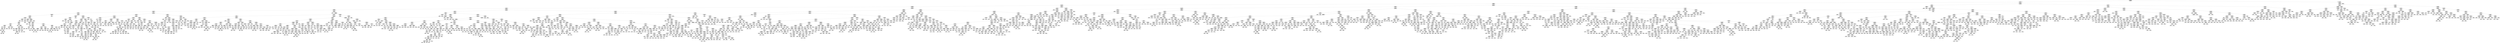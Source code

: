 digraph Tree {
node [shape=box] ;
0 [label="X[7] <= 121500000.0\nmse = 2.97317483853e+16\nsamples = 2617\nvalue = 108029997.824"] ;
1 [label="X[5] <= 130334.5\nmse = 1.25875293437e+16\nsamples = 2465\nvalue = 81478361.4231"] ;
0 -> 1 [labeldistance=2.5, labelangle=45, headlabel="True"] ;
2 [label="X[5] <= 48636.5\nmse = 4.1093185006e+15\nsamples = 1928\nvalue = 51206928.749"] ;
1 -> 2 ;
3 [label="X[7] <= 73000000.0\nmse = 1.72135311529e+15\nsamples = 1203\nvalue = 28354245.6318"] ;
2 -> 3 ;
4 [label="X[7] <= 24500000.0\nmse = 1.00149938392e+15\nsamples = 1166\nvalue = 24885514.5798"] ;
3 -> 4 ;
5 [label="X[5] <= 13095.5\nmse = 5.08979993025e+14\nsamples = 817\nvalue = 16458963.4125"] ;
4 -> 5 ;
6 [label="X[7] <= 8400000.0\nmse = 1.80822257613e+14\nsamples = 397\nvalue = 8244847.9647"] ;
5 -> 6 ;
7 [label="X[7] <= 2950000.0\nmse = 4.78624448332e+13\nsamples = 228\nvalue = 4293740.4781"] ;
6 -> 7 ;
8 [label="X[5] <= 2844.5\nmse = 7.69744319057e+12\nsamples = 124\nvalue = 1879967.2581"] ;
7 -> 8 ;
9 [label="X[7] <= 2700000.0\nmse = 5.74196529561e+11\nsamples = 50\nvalue = 526039.12"] ;
8 -> 9 ;
10 [label="X[12] <= 1996.5\nmse = 4.44984942094e+11\nsamples = 49\nvalue = 472948.6531"] ;
9 -> 10 ;
11 [label="X[14] <= 7.45\nmse = 1.22455333387e+12\nsamples = 3\nvalue = 1448440.3333"] ;
10 -> 11 ;
12 [label="X[3] <= 300.5\nmse = 3.00581352009e+11\nsamples = 2\nvalue = 2164040.0"] ;
11 -> 12 ;
13 [label="mse = 0.0\nsamples = 1\nvalue = 2712293.0"] ;
12 -> 13 ;
14 [label="mse = 0.0\nsamples = 1\nvalue = 1615787.0"] ;
12 -> 14 ;
15 [label="mse = 0.0\nsamples = 1\nvalue = 17241.0"] ;
11 -> 15 ;
16 [label="X[8] <= 22.5\nmse = 3.2803631792e+11\nsamples = 46\nvalue = 409329.6304"] ;
10 -> 16 ;
17 [label="X[1] <= 120.5\nmse = 31514083726.5\nsamples = 22\nvalue = 135551.8636"] ;
16 -> 17 ;
18 [label="X[2] <= 654.0\nmse = 20555411203.9\nsamples = 21\nvalue = 111754.0952"] ;
17 -> 18 ;
19 [label="X[14] <= 6.4\nmse = 11537527450.9\nsamples = 20\nvalue = 89882.55"] ;
18 -> 19 ;
20 [label="X[3] <= 216.5\nmse = 3238146952.69\nsamples = 10\nvalue = 36961.9"] ;
19 -> 20 ;
21 [label="X[13] <= 179.0\nmse = 14181446.8056\nsamples = 6\nvalue = 3113.1667"] ;
20 -> 21 ;
22 [label="mse = 0.0\nsamples = 1\nvalue = 10876.0"] ;
21 -> 22 ;
23 [label="X[14] <= 6.0\nmse = 2554956.64\nsamples = 5\nvalue = 1560.6"] ;
21 -> 23 ;
24 [label="X[6] <= 911.0\nmse = 337149.6875\nsamples = 4\nvalue = 804.75"] ;
23 -> 24 ;
25 [label="mse = 0.0\nsamples = 1\nvalue = 1632.0"] ;
24 -> 25 ;
26 [label="X[0] <= 37.0\nmse = 145380.6667\nsamples = 3\nvalue = 529.0"] ;
24 -> 26 ;
27 [label="X[14] <= 4.7\nmse = 8190.25\nsamples = 2\nvalue = 793.5"] ;
26 -> 27 ;
28 [label="mse = 0.0\nsamples = 1\nvalue = 884.0"] ;
27 -> 28 ;
29 [label="mse = 0.0\nsamples = 1\nvalue = 703.0"] ;
27 -> 29 ;
30 [label="mse = 0.0\nsamples = 1\nvalue = 0.0"] ;
26 -> 30 ;
31 [label="mse = 0.0\nsamples = 1\nvalue = 4584.0"] ;
23 -> 31 ;
32 [label="X[8] <= 17.0\nmse = 3777582405.5\nsamples = 4\nvalue = 87735.0"] ;
20 -> 32 ;
33 [label="X[4] <= 11304.0\nmse = 1258617529.0\nsamples = 2\nvalue = 138122.0"] ;
32 -> 33 ;
34 [label="mse = 0.0\nsamples = 1\nvalue = 173599.0"] ;
33 -> 34 ;
35 [label="mse = 0.0\nsamples = 1\nvalue = 102645.0"] ;
33 -> 35 ;
36 [label="X[8] <= 19.0\nmse = 1218847744.0\nsamples = 2\nvalue = 37348.0"] ;
32 -> 36 ;
37 [label="mse = 0.0\nsamples = 1\nvalue = 72260.0"] ;
36 -> 37 ;
38 [label="mse = 0.0\nsamples = 1\nvalue = 2436.0"] ;
36 -> 38 ;
39 [label="X[12] <= 1997.5\nmse = 14235717556.4\nsamples = 10\nvalue = 142803.2"] ;
19 -> 39 ;
40 [label="mse = 0.0\nsamples = 1\nvalue = 367582.0"] ;
39 -> 40 ;
41 [label="X[16] <= 480.5\nmse = 9579746799.73\nsamples = 9\nvalue = 117827.7778"] ;
39 -> 41 ;
42 [label="X[16] <= 42.5\nmse = 5305475067.92\nsamples = 7\nvalue = 79447.7143"] ;
41 -> 42 ;
43 [label="X[13] <= 29.5\nmse = 794591532.25\nsamples = 2\nvalue = 184800.5"] ;
42 -> 43 ;
44 [label="mse = 0.0\nsamples = 1\nvalue = 156612.0"] ;
43 -> 44 ;
45 [label="mse = 0.0\nsamples = 1\nvalue = 212989.0"] ;
43 -> 45 ;
46 [label="X[13] <= 697.0\nmse = 894271185.84\nsamples = 5\nvalue = 37306.6"] ;
42 -> 46 ;
47 [label="X[14] <= 7.75\nmse = 201831738.889\nsamples = 3\nvalue = 16253.6667"] ;
46 -> 47 ;
48 [label="X[12] <= 2006.5\nmse = 30332556.25\nsamples = 2\nvalue = 6724.5"] ;
47 -> 48 ;
49 [label="mse = 0.0\nsamples = 1\nvalue = 1217.0"] ;
48 -> 49 ;
50 [label="mse = 0.0\nsamples = 1\nvalue = 12232.0"] ;
48 -> 50 ;
51 [label="mse = 0.0\nsamples = 1\nvalue = 35312.0"] ;
47 -> 51 ;
52 [label="X[16] <= 216.0\nmse = 270832849.0\nsamples = 2\nvalue = 68886.0"] ;
46 -> 52 ;
53 [label="mse = 0.0\nsamples = 1\nvalue = 85343.0"] ;
52 -> 53 ;
54 [label="mse = 0.0\nsamples = 1\nvalue = 52429.0"] ;
52 -> 54 ;
55 [label="X[8] <= 15.0\nmse = 1339486801.0\nsamples = 2\nvalue = 252158.0"] ;
41 -> 55 ;
56 [label="mse = 0.0\nsamples = 1\nvalue = 215559.0"] ;
55 -> 56 ;
57 [label="mse = 0.0\nsamples = 1\nvalue = 288757.0"] ;
55 -> 57 ;
58 [label="mse = 0.0\nsamples = 1\nvalue = 549185.0"] ;
18 -> 58 ;
59 [label="mse = 0.0\nsamples = 1\nvalue = 635305.0"] ;
17 -> 59 ;
60 [label="X[6] <= 52626.0\nmse = 4.68157885409e+11\nsamples = 24\nvalue = 660292.5833"] ;
16 -> 60 ;
61 [label="X[12] <= 1997.5\nmse = 3.46306163191e+11\nsamples = 23\nvalue = 583316.8261"] ;
60 -> 61 ;
62 [label="X[11] <= 825000.0\nmse = 7.73404160356e+11\nsamples = 2\nvalue = 1422343.0"] ;
61 -> 62 ;
63 [label="mse = 0.0\nsamples = 1\nvalue = 2301777.0"] ;
62 -> 63 ;
64 [label="mse = 0.0\nsamples = 1\nvalue = 542909.0"] ;
62 -> 64 ;
65 [label="X[1] <= 93.0\nmse = 2.3220071597e+11\nsamples = 21\nvalue = 503409.5714"] ;
61 -> 65 ;
66 [label="X[8] <= 27.5\nmse = 6452796349.89\nsamples = 6\nvalue = 96710.6667"] ;
65 -> 66 ;
67 [label="mse = 0.0\nsamples = 1\nvalue = 254293.0"] ;
66 -> 67 ;
68 [label="X[14] <= 6.2\nmse = 1783629592.96\nsamples = 5\nvalue = 65194.2"] ;
66 -> 68 ;
69 [label="X[10] <= 0.5\nmse = 16867449.0\nsamples = 2\nvalue = 17103.0"] ;
68 -> 69 ;
70 [label="mse = 0.0\nsamples = 1\nvalue = 21210.0"] ;
69 -> 70 ;
71 [label="mse = 0.0\nsamples = 1\nvalue = 12996.0"] ;
69 -> 71 ;
72 [label="X[4] <= 96.5\nmse = 391733780.667\nsamples = 3\nvalue = 97255.0"] ;
68 -> 72 ;
73 [label="mse = 0.0\nsamples = 1\nvalue = 71644.0"] ;
72 -> 73 ;
74 [label="X[0] <= 28.5\nmse = 95658180.25\nsamples = 2\nvalue = 110060.5"] ;
72 -> 74 ;
75 [label="mse = 0.0\nsamples = 1\nvalue = 100280.0"] ;
74 -> 75 ;
76 [label="mse = 0.0\nsamples = 1\nvalue = 119841.0"] ;
74 -> 76 ;
77 [label="X[1] <= 107.0\nmse = 2.29873644303e+11\nsamples = 15\nvalue = 666089.1333"] ;
65 -> 77 ;
78 [label="X[6] <= 2074.5\nmse = 1.76055536945e+11\nsamples = 8\nvalue = 957886.0"] ;
77 -> 78 ;
79 [label="X[13] <= 161.5\nmse = 23739245677.4\nsamples = 5\nvalue = 1263343.6"] ;
78 -> 79 ;
80 [label="X[5] <= 2416.0\nmse = 5944892622.89\nsamples = 3\nvalue = 1153642.6667"] ;
79 -> 80 ;
81 [label="X[16] <= 328.0\nmse = 145130209.0\nsamples = 2\nvalue = 1099568.0"] ;
80 -> 81 ;
82 [label="mse = 0.0\nsamples = 1\nvalue = 1111615.0"] ;
81 -> 82 ;
83 [label="mse = 0.0\nsamples = 1\nvalue = 1087521.0"] ;
81 -> 83 ;
84 [label="mse = 0.0\nsamples = 1\nvalue = 1261792.0"] ;
80 -> 84 ;
85 [label="X[11] <= 862500.0\nmse = 5302169856.0\nsamples = 2\nvalue = 1427895.0"] ;
79 -> 85 ;
86 [label="mse = 0.0\nsamples = 1\nvalue = 1500711.0"] ;
85 -> 86 ;
87 [label="mse = 0.0\nsamples = 1\nvalue = 1355079.0"] ;
85 -> 87 ;
88 [label="X[1] <= 102.5\nmse = 15230042846.0\nsamples = 3\nvalue = 448790.0"] ;
78 -> 88 ;
89 [label="X[8] <= 33.5\nmse = 3584536641.0\nsamples = 2\nvalue = 368664.0"] ;
88 -> 89 ;
90 [label="mse = 0.0\nsamples = 1\nvalue = 428535.0"] ;
89 -> 90 ;
91 [label="mse = 0.0\nsamples = 1\nvalue = 308793.0"] ;
89 -> 91 ;
92 [label="mse = 0.0\nsamples = 1\nvalue = 609042.0"] ;
88 -> 92 ;
93 [label="X[8] <= 52.0\nmse = 82860677862.6\nsamples = 7\nvalue = 332607.0"] ;
77 -> 93 ;
94 [label="X[4] <= 876.0\nmse = 23774832659.2\nsamples = 5\nvalue = 176205.0"] ;
93 -> 94 ;
95 [label="X[7] <= 2050000.0\nmse = 6233511073.56\nsamples = 3\nvalue = 62677.6667"] ;
94 -> 95 ;
96 [label="X[1] <= 110.0\nmse = 13140625.0\nsamples = 2\nvalue = 6889.0"] ;
95 -> 96 ;
97 [label="mse = 0.0\nsamples = 1\nvalue = 10514.0"] ;
96 -> 97 ;
98 [label="mse = 0.0\nsamples = 1\nvalue = 3264.0"] ;
96 -> 98 ;
99 [label="mse = 0.0\nsamples = 1\nvalue = 174255.0"] ;
95 -> 99 ;
100 [label="X[7] <= 2100000.0\nmse = 1755107236.0\nsamples = 2\nvalue = 346496.0"] ;
94 -> 100 ;
101 [label="mse = 0.0\nsamples = 1\nvalue = 304602.0"] ;
100 -> 101 ;
102 [label="mse = 0.0\nsamples = 1\nvalue = 388390.0"] ;
100 -> 102 ;
103 [label="X[0] <= 24.0\nmse = 16536416836.0\nsamples = 2\nvalue = 723612.0"] ;
93 -> 103 ;
104 [label="mse = 0.0\nsamples = 1\nvalue = 852206.0"] ;
103 -> 104 ;
105 [label="mse = 0.0\nsamples = 1\nvalue = 595018.0"] ;
103 -> 105 ;
106 [label="mse = 0.0\nsamples = 1\nvalue = 2430735.0"] ;
60 -> 106 ;
107 [label="mse = 0.0\nsamples = 1\nvalue = 3127472.0"] ;
9 -> 107 ;
108 [label="X[12] <= 1986.5\nmse = 1.04349632685e+13\nsamples = 74\nvalue = 2794783.5676"] ;
8 -> 108 ;
109 [label="X[16] <= 555.5\nmse = 1.65659993962e+13\nsamples = 6\nvalue = 6931312.5"] ;
108 -> 109 ;
110 [label="X[5] <= 4989.0\nmse = 3.470112962e+12\nsamples = 5\nvalue = 5277575.0"] ;
109 -> 110 ;
111 [label="X[16] <= 216.0\nmse = 13441040160.2\nsamples = 2\nvalue = 7253437.5"] ;
110 -> 111 ;
112 [label="mse = 0.0\nsamples = 1\nvalue = 7369373.0"] ;
111 -> 112 ;
113 [label="mse = 0.0\nsamples = 1\nvalue = 7137502.0"] ;
111 -> 113 ;
114 [label="X[0] <= 68.5\nmse = 1.43674688889e+12\nsamples = 3\nvalue = 3960333.3333"] ;
110 -> 114 ;
115 [label="X[14] <= 6.9\nmse = 40000000000.0\nsamples = 2\nvalue = 4800000.0"] ;
114 -> 115 ;
116 [label="mse = 0.0\nsamples = 1\nvalue = 5000000.0"] ;
115 -> 116 ;
117 [label="mse = 0.0\nsamples = 1\nvalue = 4600000.0"] ;
115 -> 117 ;
118 [label="mse = 0.0\nsamples = 1\nvalue = 2281000.0"] ;
114 -> 118 ;
119 [label="mse = 0.0\nsamples = 1\nvalue = 15200000.0"] ;
109 -> 119 ;
120 [label="X[12] <= 2015.5\nmse = 8.25099057509e+12\nsamples = 68\nvalue = 2429795.7206"] ;
108 -> 120 ;
121 [label="X[8] <= 129.0\nmse = 6.66134081229e+12\nsamples = 66\nvalue = 2198924.803"] ;
120 -> 121 ;
122 [label="X[12] <= 2003.5\nmse = 4.6064881425e+12\nsamples = 58\nvalue = 1792003.431"] ;
121 -> 122 ;
123 [label="X[8] <= 39.0\nmse = 5.94318964817e+12\nsamples = 27\nvalue = 2833840.3704"] ;
122 -> 123 ;
124 [label="X[5] <= 5348.5\nmse = 7.91147051177e+12\nsamples = 6\nvalue = 5693106.6667"] ;
123 -> 124 ;
125 [label="X[6] <= 1051.5\nmse = 2.21554772357e+12\nsamples = 4\nvalue = 3980902.5"] ;
124 -> 125 ;
126 [label="X[7] <= 275000.0\nmse = 596067810.25\nsamples = 2\nvalue = 2501569.5"] ;
125 -> 126 ;
127 [label="mse = 0.0\nsamples = 1\nvalue = 2477155.0"] ;
126 -> 127 ;
128 [label="mse = 0.0\nsamples = 1\nvalue = 2525984.0"] ;
126 -> 128 ;
129 [label="X[6] <= 3264.5\nmse = 53647129542.2\nsamples = 2\nvalue = 5460235.5"] ;
125 -> 129 ;
130 [label="mse = 0.0\nsamples = 1\nvalue = 5228617.0"] ;
129 -> 130 ;
131 [label="mse = 0.0\nsamples = 1\nvalue = 5691854.0"] ;
129 -> 131 ;
132 [label="X[4] <= 465.0\nmse = 1.71345743808e+12\nsamples = 2\nvalue = 9117515.0"] ;
124 -> 132 ;
133 [label="mse = 0.0\nsamples = 1\nvalue = 10426506.0"] ;
132 -> 133 ;
134 [label="mse = 0.0\nsamples = 1\nvalue = 7808524.0"] ;
132 -> 134 ;
135 [label="X[5] <= 5636.0\nmse = 2.37761414517e+12\nsamples = 21\nvalue = 2016907.1429"] ;
123 -> 135 ;
136 [label="X[11] <= 2050000.0\nmse = 1.36696793061e+12\nsamples = 10\nvalue = 1125366.3"] ;
135 -> 136 ;
137 [label="X[12] <= 2000.5\nmse = 1.17743420137e+12\nsamples = 7\nvalue = 1607666.1429"] ;
136 -> 137 ;
138 [label="X[14] <= 6.35\nmse = 8.76676169652e+11\nsamples = 5\nvalue = 2060796.4"] ;
137 -> 138 ;
139 [label="mse = 0.0\nsamples = 1\nvalue = 3270128.0"] ;
138 -> 139 ;
140 [label="X[0] <= 42.0\nmse = 6.38819299953e+11\nsamples = 4\nvalue = 1758463.5"] ;
138 -> 140 ;
141 [label="mse = 0.0\nsamples = 1\nvalue = 3050934.0"] ;
140 -> 141 ;
142 [label="X[11] <= 406000.0\nmse = 1.09323513995e+11\nsamples = 3\nvalue = 1327640.0"] ;
140 -> 142 ;
143 [label="mse = 0.0\nsamples = 1\nvalue = 1788168.0"] ;
142 -> 143 ;
144 [label="X[13] <= 284.5\nmse = 4920741904.0\nsamples = 2\nvalue = 1097376.0"] ;
142 -> 144 ;
145 [label="mse = 0.0\nsamples = 1\nvalue = 1167524.0"] ;
144 -> 145 ;
146 [label="mse = 0.0\nsamples = 1\nvalue = 1027228.0"] ;
144 -> 146 ;
147 [label="X[7] <= 550000.0\nmse = 1.3271776872e+11\nsamples = 2\nvalue = 474840.5"] ;
137 -> 147 ;
148 [label="mse = 0.0\nsamples = 1\nvalue = 110536.0"] ;
147 -> 148 ;
149 [label="mse = 0.0\nsamples = 1\nvalue = 839145.0"] ;
147 -> 149 ;
150 [label="mse = 0.0\nsamples = 3\nvalue = 0.0"] ;
136 -> 150 ;
151 [label="X[5] <= 11218.5\nmse = 1.91690024402e+12\nsamples = 11\nvalue = 2827398.8182"] ;
135 -> 151 ;
152 [label="X[7] <= 425000.0\nmse = 1.18884095501e+12\nsamples = 10\nvalue = 2538238.7"] ;
151 -> 152 ;
153 [label="X[12] <= 1994.0\nmse = 94090041081.0\nsamples = 2\nvalue = 4306741.0"] ;
152 -> 153 ;
154 [label="mse = 0.0\nsamples = 1\nvalue = 4000000.0"] ;
153 -> 154 ;
155 [label="mse = 0.0\nsamples = 1\nvalue = 4613482.0"] ;
153 -> 155 ;
156 [label="X[8] <= 124.0\nmse = 4.85153563144e+11\nsamples = 8\nvalue = 2096113.125"] ;
152 -> 156 ;
157 [label="X[5] <= 8248.5\nmse = 2.37610855035e+11\nsamples = 7\nvalue = 2295126.4286"] ;
156 -> 157 ;
158 [label="X[9] <= 0.5\nmse = 40011856768.0\nsamples = 5\nvalue = 2008813.0"] ;
157 -> 158 ;
159 [label="X[5] <= 6121.0\nmse = 17761320889.7\nsamples = 4\nvalue = 2089129.25"] ;
158 -> 159 ;
160 [label="mse = 0.0\nsamples = 1\nvalue = 2315026.0"] ;
159 -> 160 ;
161 [label="X[8] <= 79.5\nmse = 1002053781.56\nsamples = 3\nvalue = 2013830.3333"] ;
159 -> 161 ;
162 [label="mse = 0.0\nsamples = 1\nvalue = 1971479.0"] ;
161 -> 162 ;
163 [label="X[10] <= 0.5\nmse = 157854096.0\nsamples = 2\nvalue = 2035006.0"] ;
161 -> 163 ;
164 [label="mse = 0.0\nsamples = 1\nvalue = 2047570.0"] ;
163 -> 164 ;
165 [label="mse = 0.0\nsamples = 1\nvalue = 2022442.0"] ;
163 -> 165 ;
166 [label="mse = 0.0\nsamples = 1\nvalue = 1687548.0"] ;
158 -> 166 ;
167 [label="X[8] <= 96.0\nmse = 14323781124.0\nsamples = 2\nvalue = 3010910.0"] ;
157 -> 167 ;
168 [label="mse = 0.0\nsamples = 1\nvalue = 3130592.0"] ;
167 -> 168 ;
169 [label="mse = 0.0\nsamples = 1\nvalue = 2891228.0"] ;
167 -> 169 ;
170 [label="mse = 0.0\nsamples = 1\nvalue = 703020.0"] ;
156 -> 170 ;
171 [label="mse = 0.0\nsamples = 1\nvalue = 5719000.0"] ;
151 -> 171 ;
172 [label="X[16] <= 10000.0\nmse = 1.67350846483e+12\nsamples = 31\nvalue = 884597.0645"] ;
122 -> 172 ;
173 [label="X[1] <= 116.0\nmse = 8.65468425298e+11\nsamples = 30\nvalue = 717668.1"] ;
172 -> 173 ;
174 [label="X[12] <= 2014.5\nmse = 5.50911763914e+11\nsamples = 29\nvalue = 610523.2759"] ;
173 -> 174 ;
175 [label="X[9] <= 0.5\nmse = 3.9456299519e+11\nsamples = 28\nvalue = 532614.3571"] ;
174 -> 175 ;
176 [label="X[15] <= 1.755\nmse = 93183144352.5\nsamples = 21\nvalue = 376277.9048"] ;
175 -> 176 ;
177 [label="mse = 0.0\nsamples = 1\nvalue = 1126258.0"] ;
176 -> 177 ;
178 [label="X[16] <= 991.5\nmse = 68312619049.3\nsamples = 20\nvalue = 338778.9"] ;
176 -> 178 ;
179 [label="X[16] <= 207.0\nmse = 66074646640.2\nsamples = 17\nvalue = 383904.4118"] ;
178 -> 179 ;
180 [label="X[15] <= 2.1\nmse = 26154180378.8\nsamples = 10\nvalue = 246894.0"] ;
179 -> 180 ;
181 [label="X[1] <= 80.5\nmse = 10902235063.0\nsamples = 5\nvalue = 134091.4"] ;
180 -> 181 ;
182 [label="X[11] <= 1250000.0\nmse = 3019722304.0\nsamples = 2\nvalue = 249520.0"] ;
181 -> 182 ;
183 [label="mse = 0.0\nsamples = 1\nvalue = 304472.0"] ;
182 -> 183 ;
184 [label="mse = 0.0\nsamples = 1\nvalue = 194568.0"] ;
182 -> 184 ;
185 [label="X[3] <= 101.0\nmse = 1353063904.67\nsamples = 3\nvalue = 57139.0"] ;
181 -> 185 ;
186 [label="mse = 0.0\nsamples = 1\nvalue = 108907.0"] ;
185 -> 186 ;
187 [label="X[11] <= 900000.0\nmse = 19651489.0\nsamples = 2\nvalue = 31255.0"] ;
185 -> 187 ;
188 [label="mse = 0.0\nsamples = 1\nvalue = 35688.0"] ;
187 -> 188 ;
189 [label="mse = 0.0\nsamples = 1\nvalue = 26822.0"] ;
187 -> 189 ;
190 [label="X[16] <= 88.0\nmse = 15957272561.0\nsamples = 5\nvalue = 359696.6"] ;
180 -> 190 ;
191 [label="X[10] <= 0.5\nmse = 4685767136.5\nsamples = 4\nvalue = 414943.0"] ;
190 -> 191 ;
192 [label="X[7] <= 1700000.0\nmse = 1758778848.22\nsamples = 3\nvalue = 448442.6667"] ;
191 -> 192 ;
193 [label="X[12] <= 2011.0\nmse = 27123264.0\nsamples = 2\nvalue = 418941.0"] ;
192 -> 193 ;
194 [label="mse = 0.0\nsamples = 1\nvalue = 424149.0"] ;
193 -> 194 ;
195 [label="mse = 0.0\nsamples = 1\nvalue = 413733.0"] ;
193 -> 195 ;
196 [label="mse = 0.0\nsamples = 1\nvalue = 507446.0"] ;
192 -> 196 ;
197 [label="mse = 0.0\nsamples = 1\nvalue = 314444.0"] ;
191 -> 197 ;
198 [label="mse = 0.0\nsamples = 1\nvalue = 138711.0"] ;
190 -> 198 ;
199 [label="X[6] <= 384.0\nmse = 57977047454.0\nsamples = 7\nvalue = 579633.5714"] ;
179 -> 199 ;
200 [label="mse = 0.0\nsamples = 1\nvalue = 56073.0"] ;
199 -> 200 ;
201 [label="X[3] <= 109.0\nmse = 14339619149.6\nsamples = 6\nvalue = 666893.6667"] ;
199 -> 201 ;
202 [label="X[5] <= 6939.5\nmse = 1800856532.25\nsamples = 2\nvalue = 801940.5"] ;
201 -> 202 ;
203 [label="mse = 0.0\nsamples = 1\nvalue = 844377.0"] ;
202 -> 203 ;
204 [label="mse = 0.0\nsamples = 1\nvalue = 759504.0"] ;
202 -> 204 ;
205 [label="X[8] <= 76.0\nmse = 6930765063.19\nsamples = 4\nvalue = 599370.25"] ;
201 -> 205 ;
206 [label="X[8] <= 59.5\nmse = 1347971049.56\nsamples = 3\nvalue = 643791.6667"] ;
205 -> 206 ;
207 [label="X[0] <= 62.5\nmse = 287590722.25\nsamples = 2\nvalue = 619747.5"] ;
206 -> 207 ;
208 [label="mse = 0.0\nsamples = 1\nvalue = 636706.0"] ;
207 -> 208 ;
209 [label="mse = 0.0\nsamples = 1\nvalue = 602789.0"] ;
207 -> 209 ;
210 [label="mse = 0.0\nsamples = 1\nvalue = 691880.0"] ;
206 -> 210 ;
211 [label="mse = 0.0\nsamples = 1\nvalue = 466106.0"] ;
205 -> 211 ;
212 [label="X[13] <= 589.5\nmse = 4067127579.56\nsamples = 3\nvalue = 83067.6667"] ;
178 -> 212 ;
213 [label="mse = 0.0\nsamples = 1\nvalue = 172867.0"] ;
212 -> 213 ;
214 [label="X[13] <= 798.0\nmse = 52751169.0\nsamples = 2\nvalue = 38168.0"] ;
212 -> 214 ;
215 [label="mse = 0.0\nsamples = 1\nvalue = 30905.0"] ;
214 -> 215 ;
216 [label="mse = 0.0\nsamples = 1\nvalue = 45431.0"] ;
214 -> 216 ;
217 [label="X[7] <= 350000.0\nmse = 1.00540951159e+12\nsamples = 7\nvalue = 1001623.7143"] ;
175 -> 217 ;
218 [label="X[16] <= 528.5\nmse = 14728437941.2\nsamples = 4\nvalue = 209644.5"] ;
217 -> 218 ;
219 [label="X[12] <= 2009.0\nmse = 3548939729.56\nsamples = 3\nvalue = 146223.3333"] ;
218 -> 219 ;
220 [label="X[1] <= 87.5\nmse = 50502342.25\nsamples = 2\nvalue = 188147.5"] ;
219 -> 220 ;
221 [label="mse = 0.0\nsamples = 1\nvalue = 195254.0"] ;
220 -> 221 ;
222 [label="mse = 0.0\nsamples = 1\nvalue = 181041.0"] ;
220 -> 222 ;
223 [label="mse = 0.0\nsamples = 1\nvalue = 62375.0"] ;
219 -> 223 ;
224 [label="mse = 0.0\nsamples = 1\nvalue = 399908.0"] ;
218 -> 224 ;
225 [label="X[2] <= 17.0\nmse = 3.74932040438e+11\nsamples = 3\nvalue = 2057596.0"] ;
217 -> 225 ;
226 [label="mse = 0.0\nsamples = 1\nvalue = 1297745.0"] ;
225 -> 226 ;
227 [label="X[8] <= 62.0\nmse = 1.29367904006e+11\nsamples = 2\nvalue = 2437521.5"] ;
225 -> 227 ;
228 [label="mse = 0.0\nsamples = 1\nvalue = 2797199.0"] ;
227 -> 228 ;
229 [label="mse = 0.0\nsamples = 1\nvalue = 2077844.0"] ;
227 -> 229 ;
230 [label="mse = 0.0\nsamples = 1\nvalue = 2791973.0"] ;
174 -> 230 ;
231 [label="mse = 0.0\nsamples = 1\nvalue = 3824868.0"] ;
173 -> 231 ;
232 [label="mse = 0.0\nsamples = 1\nvalue = 5892466.0"] ;
172 -> 232 ;
233 [label="X[13] <= 210.5\nmse = 1.16549696771e+13\nsamples = 8\nvalue = 5149104.75"] ;
121 -> 233 ;
234 [label="X[8] <= 139.0\nmse = 8.91420683786e+12\nsamples = 3\nvalue = 8029925.0"] ;
233 -> 234 ;
235 [label="mse = 0.0\nsamples = 1\nvalue = 3809226.0"] ;
234 -> 235 ;
236 [label="X[7] <= 550000.0\nmse = 10585220340.2\nsamples = 2\nvalue = 10140274.5"] ;
234 -> 236 ;
237 [label="mse = 0.0\nsamples = 1\nvalue = 10243159.0"] ;
236 -> 237 ;
238 [label="mse = 0.0\nsamples = 1\nvalue = 10037390.0"] ;
236 -> 238 ;
239 [label="X[8] <= 133.5\nmse = 5.33226708041e+12\nsamples = 5\nvalue = 3420612.6"] ;
233 -> 239 ;
240 [label="mse = 0.0\nsamples = 1\nvalue = 7756617.0"] ;
239 -> 240 ;
241 [label="X[2] <= 25.0\nmse = 7.90041926505e+11\nsamples = 4\nvalue = 2336611.5"] ;
239 -> 241 ;
242 [label="X[15] <= 1.8\nmse = 4.35656637713e+11\nsamples = 3\nvalue = 2729591.3333"] ;
241 -> 242 ;
243 [label="mse = 0.0\nsamples = 1\nvalue = 1849392.0"] ;
242 -> 243 ;
244 [label="X[2] <= 3.0\nmse = 72421806769.0\nsamples = 2\nvalue = 3169691.0"] ;
242 -> 244 ;
245 [label="mse = 0.0\nsamples = 1\nvalue = 3438804.0"] ;
244 -> 245 ;
246 [label="mse = 0.0\nsamples = 1\nvalue = 2900578.0"] ;
244 -> 246 ;
247 [label="mse = 0.0\nsamples = 1\nvalue = 1157672.0"] ;
241 -> 247 ;
248 [label="X[4] <= 758.5\nmse = 9.05283743296e+11\nsamples = 2\nvalue = 10048536.0"] ;
120 -> 248 ;
249 [label="mse = 0.0\nsamples = 1\nvalue = 9097072.0"] ;
248 -> 249 ;
250 [label="mse = 0.0\nsamples = 1\nvalue = 11000000.0"] ;
248 -> 250 ;
251 [label="X[1] <= 103.5\nmse = 8.05220856297e+13\nsamples = 104\nvalue = 7171700.8558"] ;
7 -> 251 ;
252 [label="X[14] <= 5.25\nmse = 2.99717264999e+13\nsamples = 70\nvalue = 5071703.3286"] ;
251 -> 252 ;
253 [label="X[16] <= 115.5\nmse = 4.07721181316e+13\nsamples = 19\nvalue = 8405818.1579"] ;
252 -> 253 ;
254 [label="X[1] <= 91.0\nmse = 3.54998745631e+12\nsamples = 4\nvalue = 1488358.25"] ;
253 -> 254 ;
255 [label="mse = 0.0\nsamples = 1\nvalue = 4714090.0"] ;
254 -> 255 ;
256 [label="X[4] <= 763.5\nmse = 1.08718687098e+11\nsamples = 3\nvalue = 413114.3333"] ;
254 -> 256 ;
257 [label="mse = 0.0\nsamples = 1\nvalue = 851690.0"] ;
256 -> 257 ;
258 [label="X[0] <= 55.5\nmse = 18816569102.2\nsamples = 2\nvalue = 193826.5"] ;
256 -> 258 ;
259 [label="mse = 0.0\nsamples = 1\nvalue = 56653.0"] ;
258 -> 259 ;
260 [label="mse = 0.0\nsamples = 1\nvalue = 331000.0"] ;
258 -> 260 ;
261 [label="X[11] <= 5525000.0\nmse = 3.45349302233e+13\nsamples = 15\nvalue = 10250474.1333"] ;
253 -> 261 ;
262 [label="X[11] <= 4250000.0\nmse = 2.92824122137e+13\nsamples = 10\nvalue = 12628590.1"] ;
261 -> 262 ;
263 [label="X[3] <= 66.0\nmse = 4.86698823982e+12\nsamples = 5\nvalue = 8237338.2"] ;
262 -> 263 ;
264 [label="mse = 0.0\nsamples = 1\nvalue = 4142507.0"] ;
263 -> 264 ;
265 [label="X[1] <= 93.5\nmse = 8.43847000876e+11\nsamples = 4\nvalue = 9261046.0"] ;
263 -> 265 ;
266 [label="X[13] <= 421.5\nmse = 61614161284.0\nsamples = 2\nvalue = 10069557.0"] ;
265 -> 266 ;
267 [label="mse = 0.0\nsamples = 1\nvalue = 10317779.0"] ;
266 -> 267 ;
268 [label="mse = 0.0\nsamples = 1\nvalue = 9821335.0"] ;
266 -> 268 ;
269 [label="X[6] <= 1763.5\nmse = 3.18699766225e+11\nsamples = 2\nvalue = 8452535.0"] ;
265 -> 269 ;
270 [label="mse = 0.0\nsamples = 1\nvalue = 7888000.0"] ;
269 -> 270 ;
271 [label="mse = 0.0\nsamples = 1\nvalue = 9017070.0"] ;
269 -> 271 ;
272 [label="X[0] <= 70.5\nmse = 1.51316496892e+13\nsamples = 5\nvalue = 17019842.0"] ;
262 -> 272 ;
273 [label="X[2] <= 45.0\nmse = 3.96336747404e+11\nsamples = 3\nvalue = 19875087.3333"] ;
272 -> 273 ;
274 [label="X[1] <= 85.5\nmse = 75403172.25\nsamples = 2\nvalue = 19429954.5"] ;
273 -> 274 ;
275 [label="mse = 0.0\nsamples = 1\nvalue = 19421271.0"] ;
274 -> 275 ;
276 [label="mse = 0.0\nsamples = 1\nvalue = 19438638.0"] ;
274 -> 276 ;
277 [label="mse = 0.0\nsamples = 1\nvalue = 20765353.0"] ;
273 -> 277 ;
278 [label="X[1] <= 86.5\nmse = 6.66302192609e+12\nsamples = 2\nvalue = 12736974.0"] ;
272 -> 278 ;
279 [label="mse = 0.0\nsamples = 1\nvalue = 15318257.0"] ;
278 -> 279 ;
280 [label="mse = 0.0\nsamples = 1\nvalue = 10155691.0"] ;
278 -> 280 ;
281 [label="X[6] <= 4138.0\nmse = 1.1107352937e+13\nsamples = 5\nvalue = 5494242.2"] ;
261 -> 281 ;
282 [label="X[4] <= 763.0\nmse = 2.84456930782e+12\nsamples = 3\nvalue = 7760959.3333"] ;
281 -> 282 ;
283 [label="mse = 0.0\nsamples = 1\nvalue = 10097096.0"] ;
282 -> 283 ;
284 [label="X[14] <= 3.35\nmse = 1.73703067729e+11\nsamples = 2\nvalue = 6592891.0"] ;
282 -> 284 ;
285 [label="mse = 0.0\nsamples = 1\nvalue = 7009668.0"] ;
284 -> 285 ;
286 [label="mse = 0.0\nsamples = 1\nvalue = 6176114.0"] ;
284 -> 286 ;
287 [label="X[0] <= 29.0\nmse = 4.23400377123e+12\nsamples = 2\nvalue = 2094166.5"] ;
281 -> 287 ;
288 [label="mse = 0.0\nsamples = 1\nvalue = 36497.0"] ;
287 -> 288 ;
289 [label="mse = 0.0\nsamples = 1\nvalue = 4151836.0"] ;
287 -> 289 ;
290 [label="X[8] <= 52.5\nmse = 2.02638113344e+13\nsamples = 51\nvalue = 3829582.1176"] ;
252 -> 290 ;
291 [label="X[6] <= 297.5\nmse = 7.99016303065e+12\nsamples = 26\nvalue = 1777107.1538"] ;
290 -> 291 ;
292 [label="X[14] <= 6.65\nmse = 2.03017472496e+12\nsamples = 2\nvalue = 8237372.0"] ;
291 -> 292 ;
293 [label="mse = 0.0\nsamples = 1\nvalue = 6812530.0"] ;
292 -> 293 ;
294 [label="mse = 0.0\nsamples = 1\nvalue = 9662214.0"] ;
292 -> 294 ;
295 [label="X[2] <= 872.5\nmse = 4.71908369174e+12\nsamples = 24\nvalue = 1238751.75"] ;
291 -> 295 ;
296 [label="X[1] <= 97.5\nmse = 8.34778208946e+11\nsamples = 23\nvalue = 825962.3043"] ;
295 -> 296 ;
297 [label="X[13] <= 32.5\nmse = 3.64817080727e+11\nsamples = 15\nvalue = 416115.0"] ;
296 -> 297 ;
298 [label="mse = 0.0\nsamples = 1\nvalue = 2255000.0"] ;
297 -> 298 ;
299 [label="X[4] <= 12500.0\nmse = 1.32087328083e+11\nsamples = 14\nvalue = 284766.0714"] ;
297 -> 299 ;
300 [label="X[15] <= 1.59\nmse = 55171251985.5\nsamples = 12\nvalue = 169200.75"] ;
299 -> 300 ;
301 [label="mse = 0.0\nsamples = 1\nvalue = 882290.0"] ;
300 -> 301 ;
302 [label="X[4] <= 687.0\nmse = 9757437359.52\nsamples = 11\nvalue = 104374.4545"] ;
300 -> 302 ;
303 [label="X[3] <= 216.0\nmse = 479216368.889\nsamples = 6\nvalue = 33086.3333"] ;
302 -> 303 ;
304 [label="X[15] <= 2.1\nmse = 182913599.688\nsamples = 4\nvalue = 46441.25"] ;
303 -> 304 ;
305 [label="X[13] <= 183.5\nmse = 32398864.0\nsamples = 2\nvalue = 34160.0"] ;
304 -> 305 ;
306 [label="mse = 0.0\nsamples = 1\nvalue = 28468.0"] ;
305 -> 306 ;
307 [label="mse = 0.0\nsamples = 1\nvalue = 39852.0"] ;
305 -> 307 ;
308 [label="X[12] <= 2006.0\nmse = 31770132.25\nsamples = 2\nvalue = 58722.5"] ;
304 -> 308 ;
309 [label="mse = 0.0\nsamples = 1\nvalue = 64359.0"] ;
308 -> 309 ;
310 [label="mse = 0.0\nsamples = 1\nvalue = 53086.0"] ;
308 -> 310 ;
311 [label="X[7] <= 3125000.0\nmse = 1699112.25\nsamples = 2\nvalue = 6376.5"] ;
303 -> 311 ;
312 [label="mse = 0.0\nsamples = 1\nvalue = 5073.0"] ;
311 -> 312 ;
313 [label="mse = 0.0\nsamples = 1\nvalue = 7680.0"] ;
311 -> 313 ;
314 [label="X[14] <= 6.05\nmse = 7474832511.76\nsamples = 5\nvalue = 189920.2"] ;
302 -> 314 ;
315 [label="mse = 0.0\nsamples = 1\nvalue = 32544.0"] ;
314 -> 315 ;
316 [label="X[5] <= 1839.5\nmse = 1603769287.69\nsamples = 4\nvalue = 229264.25"] ;
314 -> 316 ;
317 [label="X[14] <= 7.15\nmse = 224415380.25\nsamples = 2\nvalue = 267706.5"] ;
316 -> 317 ;
318 [label="mse = 0.0\nsamples = 1\nvalue = 252726.0"] ;
317 -> 318 ;
319 [label="mse = 0.0\nsamples = 1\nvalue = 282687.0"] ;
317 -> 319 ;
320 [label="X[14] <= 6.45\nmse = 27510025.0\nsamples = 2\nvalue = 190822.0"] ;
316 -> 320 ;
321 [label="mse = 0.0\nsamples = 1\nvalue = 185577.0"] ;
320 -> 321 ;
322 [label="mse = 0.0\nsamples = 1\nvalue = 196067.0"] ;
320 -> 322 ;
323 [label="X[4] <= 31500.0\nmse = 32659356961.0\nsamples = 2\nvalue = 978158.0"] ;
299 -> 323 ;
324 [label="mse = 0.0\nsamples = 1\nvalue = 797439.0"] ;
323 -> 324 ;
325 [label="mse = 0.0\nsamples = 1\nvalue = 1158877.0"] ;
323 -> 325 ;
326 [label="X[2] <= 29.0\nmse = 8.10466098669e+11\nsamples = 8\nvalue = 1594426.0"] ;
296 -> 326 ;
327 [label="X[2] <= 20.0\nmse = 3.31148915067e+11\nsamples = 5\nvalue = 2178322.2"] ;
326 -> 327 ;
328 [label="X[3] <= 235.0\nmse = 39058902380.2\nsamples = 4\nvalue = 1904505.75"] ;
327 -> 328 ;
329 [label="X[14] <= 7.05\nmse = 344139601.0\nsamples = 2\nvalue = 1713677.0"] ;
328 -> 329 ;
330 [label="mse = 0.0\nsamples = 1\nvalue = 1732228.0"] ;
329 -> 330 ;
331 [label="mse = 0.0\nsamples = 1\nvalue = 1695126.0"] ;
329 -> 331 ;
332 [label="X[7] <= 6750000.0\nmse = 4942441506.25\nsamples = 2\nvalue = 2095334.5"] ;
328 -> 332 ;
333 [label="mse = 0.0\nsamples = 1\nvalue = 2025032.0"] ;
332 -> 333 ;
334 [label="mse = 0.0\nsamples = 1\nvalue = 2165637.0"] ;
332 -> 334 ;
335 [label="mse = 0.0\nsamples = 1\nvalue = 3273588.0"] ;
327 -> 335 ;
336 [label="X[3] <= 169.0\nmse = 94062416341.6\nsamples = 3\nvalue = 621265.6667"] ;
326 -> 336 ;
337 [label="mse = 0.0\nsamples = 1\nvalue = 1050861.0"] ;
336 -> 337 ;
338 [label="X[7] <= 6000000.0\nmse = 2679511696.0\nsamples = 2\nvalue = 406468.0"] ;
336 -> 338 ;
339 [label="mse = 0.0\nsamples = 1\nvalue = 354704.0"] ;
338 -> 339 ;
340 [label="mse = 0.0\nsamples = 1\nvalue = 458232.0"] ;
338 -> 340 ;
341 [label="mse = 0.0\nsamples = 1\nvalue = 10732909.0"] ;
295 -> 341 ;
342 [label="X[0] <= 32.5\nmse = 2.40908399534e+13\nsamples = 25\nvalue = 5964156.08"] ;
290 -> 342 ;
343 [label="X[3] <= 353.5\nmse = 4.05088062054e+12\nsamples = 3\nvalue = 14471106.6667"] ;
342 -> 343 ;
344 [label="X[6] <= 909.0\nmse = 6.63207455e+11\nsamples = 2\nvalue = 15814375.5"] ;
343 -> 344 ;
345 [label="mse = 0.0\nsamples = 1\nvalue = 16628751.0"] ;
344 -> 345 ;
346 [label="mse = 0.0\nsamples = 1\nvalue = 15000000.0"] ;
344 -> 346 ;
347 [label="mse = 0.0\nsamples = 1\nvalue = 11784569.0"] ;
343 -> 347 ;
348 [label="X[8] <= 74.0\nmse = 1.56094798184e+13\nsamples = 22\nvalue = 4804117.3636"] ;
342 -> 348 ;
349 [label="X[9] <= 0.5\nmse = 4.58163316182e+12\nsamples = 6\nvalue = 1840987.0"] ;
348 -> 349 ;
350 [label="X[12] <= 1972.5\nmse = 1.04417155349e+12\nsamples = 5\nvalue = 979419.8"] ;
349 -> 350 ;
351 [label="mse = 0.0\nsamples = 1\nvalue = 2956000.0"] ;
350 -> 351 ;
352 [label="X[4] <= 6976.5\nmse = 84317789659.7\nsamples = 4\nvalue = 485274.75"] ;
350 -> 352 ;
353 [label="X[7] <= 6000000.0\nmse = 8511940584.0\nsamples = 3\nvalue = 324098.0"] ;
352 -> 353 ;
354 [label="X[8] <= 62.5\nmse = 1542604176.0\nsamples = 2\nvalue = 262928.0"] ;
353 -> 354 ;
355 [label="mse = 0.0\nsamples = 1\nvalue = 302204.0"] ;
354 -> 355 ;
356 [label="mse = 0.0\nsamples = 1\nvalue = 223652.0"] ;
354 -> 356 ;
357 [label="mse = 0.0\nsamples = 1\nvalue = 446438.0"] ;
353 -> 357 ;
358 [label="mse = 0.0\nsamples = 1\nvalue = 968805.0"] ;
352 -> 358 ;
359 [label="mse = 0.0\nsamples = 1\nvalue = 6148823.0"] ;
349 -> 359 ;
360 [label="X[5] <= 12267.0\nmse = 1.52176618269e+13\nsamples = 16\nvalue = 5915291.25"] ;
348 -> 360 ;
361 [label="X[0] <= 108.5\nmse = 1.19261209874e+13\nsamples = 13\nvalue = 7029098.4615"] ;
360 -> 361 ;
362 [label="X[5] <= 9679.0\nmse = 8.35637922981e+12\nsamples = 11\nvalue = 7950472.0"] ;
361 -> 362 ;
363 [label="X[8] <= 86.0\nmse = 4.69636979738e+12\nsamples = 7\nvalue = 6611057.5714"] ;
362 -> 363 ;
364 [label="X[8] <= 82.0\nmse = 1.5886503665e+12\nsamples = 3\nvalue = 4575790.3333"] ;
363 -> 364 ;
365 [label="X[7] <= 6000000.0\nmse = 1294236600.25\nsamples = 2\nvalue = 5466797.5"] ;
364 -> 365 ;
366 [label="mse = 0.0\nsamples = 1\nvalue = 5502773.0"] ;
365 -> 366 ;
367 [label="mse = 0.0\nsamples = 1\nvalue = 5430822.0"] ;
365 -> 367 ;
368 [label="mse = 0.0\nsamples = 1\nvalue = 2793776.0"] ;
364 -> 368 ;
369 [label="X[8] <= 93.5\nmse = 1.5903739118e+12\nsamples = 4\nvalue = 8137508.0"] ;
363 -> 369 ;
370 [label="mse = 0.0\nsamples = 1\nvalue = 10192613.0"] ;
369 -> 370 ;
371 [label="X[0] <= 64.5\nmse = 2.43406744173e+11\nsamples = 3\nvalue = 7452473.0"] ;
369 -> 371 ;
372 [label="mse = 0.0\nsamples = 1\nvalue = 6755271.0"] ;
371 -> 372 ;
373 [label="X[13] <= 522.0\nmse = 542144656.0\nsamples = 2\nvalue = 7801074.0"] ;
371 -> 373 ;
374 [label="mse = 0.0\nsamples = 1\nvalue = 7824358.0"] ;
373 -> 374 ;
375 [label="mse = 0.0\nsamples = 1\nvalue = 7777790.0"] ;
373 -> 375 ;
376 [label="X[8] <= 115.0\nmse = 6.12762149389e+12\nsamples = 4\nvalue = 10294447.25"] ;
362 -> 376 ;
377 [label="X[16] <= 500.0\nmse = 8.32248412452e+11\nsamples = 2\nvalue = 7912276.5"] ;
376 -> 377 ;
378 [label="mse = 0.0\nsamples = 1\nvalue = 8824553.0"] ;
377 -> 378 ;
379 [label="mse = 0.0\nsamples = 1\nvalue = 7000000.0"] ;
377 -> 379 ;
380 [label="X[0] <= 77.5\nmse = 73519611025.0\nsamples = 2\nvalue = 12676618.0"] ;
376 -> 380 ;
381 [label="mse = 0.0\nsamples = 1\nvalue = 12405473.0"] ;
380 -> 381 ;
382 [label="mse = 0.0\nsamples = 1\nvalue = 12947763.0"] ;
380 -> 382 ;
383 [label="X[1] <= 92.0\nmse = 1.21048184796e+12\nsamples = 2\nvalue = 1961544.0"] ;
361 -> 383 ;
384 [label="mse = 0.0\nsamples = 1\nvalue = 861325.0"] ;
383 -> 384 ;
385 [label="mse = 0.0\nsamples = 1\nvalue = 3061763.0"] ;
383 -> 385 ;
386 [label="X[11] <= 6500000.0\nmse = 8.10135139288e+11\nsamples = 3\nvalue = 1088793.3333"] ;
360 -> 386 ;
387 [label="X[1] <= 94.5\nmse = 1.58896708542e+11\nsamples = 2\nvalue = 495411.5"] ;
386 -> 387 ;
388 [label="mse = 0.0\nsamples = 1\nvalue = 96793.0"] ;
387 -> 388 ;
389 [label="mse = 0.0\nsamples = 1\nvalue = 894030.0"] ;
387 -> 389 ;
390 [label="mse = 0.0\nsamples = 1\nvalue = 2275557.0"] ;
386 -> 390 ;
391 [label="X[3] <= 667.0\nmse = 1.56824101492e+14\nsamples = 34\nvalue = 11495225.1765"] ;
251 -> 391 ;
392 [label="X[15] <= 1.515\nmse = 9.75845207753e+13\nsamples = 29\nvalue = 8835967.3448"] ;
391 -> 392 ;
393 [label="X[3] <= 238.0\nmse = 6.084e+13\nsamples = 2\nvalue = 28200000.0"] ;
392 -> 393 ;
394 [label="mse = 0.0\nsamples = 1\nvalue = 36000000.0"] ;
393 -> 394 ;
395 [label="mse = 0.0\nsamples = 1\nvalue = 20400000.0"] ;
393 -> 395 ;
396 [label="X[2] <= 10.5\nmse = 7.04736702993e+13\nsamples = 27\nvalue = 7401594.5556"] ;
392 -> 396 ;
397 [label="X[11] <= 6500000.0\nmse = 7.60238957833e+13\nsamples = 7\nvalue = 15967052.2857"] ;
396 -> 397 ;
398 [label="X[4] <= 837.5\nmse = 2.65024046257e+13\nsamples = 5\nvalue = 20740269.6"] ;
397 -> 398 ;
399 [label="X[6] <= 2705.0\nmse = 1.0509266534e+13\nsamples = 4\nvalue = 22867180.0"] ;
398 -> 399 ;
400 [label="X[3] <= 45.5\nmse = 2.49306959991e+12\nsamples = 3\nvalue = 21170176.3333"] ;
399 -> 400 ;
401 [label="mse = 0.0\nsamples = 1\nvalue = 19184820.0"] ;
400 -> 401 ;
402 [label="X[4] <= 408.0\nmse = 7.8337457214e+11\nsamples = 2\nvalue = 22162854.5"] ;
400 -> 402 ;
403 [label="mse = 0.0\nsamples = 1\nvalue = 21277770.0"] ;
402 -> 403 ;
404 [label="mse = 0.0\nsamples = 1\nvalue = 23047939.0"] ;
402 -> 404 ;
405 [label="mse = 0.0\nsamples = 1\nvalue = 27958191.0"] ;
399 -> 405 ;
406 [label="mse = 0.0\nsamples = 1\nvalue = 12232628.0"] ;
398 -> 406 ;
407 [label="X[7] <= 7250000.0\nmse = 4.71092795044e+11\nsamples = 2\nvalue = 4034009.0"] ;
397 -> 407 ;
408 [label="mse = 0.0\nsamples = 1\nvalue = 4720371.0"] ;
407 -> 408 ;
409 [label="mse = 0.0\nsamples = 1\nvalue = 3347647.0"] ;
407 -> 409 ;
410 [label="X[16] <= 956.5\nmse = 3.38651526348e+13\nsamples = 20\nvalue = 4403684.35"] ;
396 -> 410 ;
411 [label="X[0] <= 133.5\nmse = 1.26239164794e+13\nsamples = 18\nvalue = 3369172.7778"] ;
410 -> 411 ;
412 [label="X[14] <= 7.15\nmse = 3.98182328988e+12\nsamples = 17\nvalue = 2647112.5882"] ;
411 -> 412 ;
413 [label="X[6] <= 4100.5\nmse = 2.99118526387e+12\nsamples = 15\nvalue = 2226602.8"] ;
412 -> 413 ;
414 [label="X[15] <= 2.1\nmse = 1.45768757651e+12\nsamples = 12\nvalue = 1552012.6667"] ;
413 -> 414 ;
415 [label="X[12] <= 1997.5\nmse = 8.37917752939e+11\nsamples = 8\nvalue = 2218688.875"] ;
414 -> 415 ;
416 [label="X[15] <= 1.755\nmse = 41857681872.2\nsamples = 2\nvalue = 795408.5"] ;
415 -> 416 ;
417 [label="mse = 0.0\nsamples = 1\nvalue = 590817.0"] ;
416 -> 417 ;
418 [label="mse = 0.0\nsamples = 1\nvalue = 1000000.0"] ;
416 -> 418 ;
419 [label="X[16] <= 183.0\nmse = 2.02947987356e+11\nsamples = 6\nvalue = 2693115.6667"] ;
415 -> 419 ;
420 [label="X[4] <= 557.5\nmse = 493861729.0\nsamples = 2\nvalue = 3259675.0"] ;
419 -> 420 ;
421 [label="mse = 0.0\nsamples = 1\nvalue = 3237452.0"] ;
420 -> 421 ;
422 [label="mse = 0.0\nsamples = 1\nvalue = 3281898.0"] ;
420 -> 422 ;
423 [label="X[16] <= 442.0\nmse = 63432941529.5\nsamples = 4\nvalue = 2409836.0"] ;
419 -> 423 ;
424 [label="X[3] <= 330.0\nmse = 2787681602.25\nsamples = 2\nvalue = 2651022.5"] ;
423 -> 424 ;
425 [label="mse = 0.0\nsamples = 1\nvalue = 2598224.0"] ;
424 -> 425 ;
426 [label="mse = 0.0\nsamples = 1\nvalue = 2703821.0"] ;
424 -> 426 ;
427 [label="X[2] <= 63.5\nmse = 7736345892.25\nsamples = 2\nvalue = 2168649.5"] ;
423 -> 427 ;
428 [label="mse = 0.0\nsamples = 1\nvalue = 2080693.0"] ;
427 -> 428 ;
429 [label="mse = 0.0\nsamples = 1\nvalue = 2256606.0"] ;
427 -> 429 ;
430 [label="X[12] <= 2008.0\nmse = 30484223120.2\nsamples = 4\nvalue = 218660.25"] ;
414 -> 430 ;
431 [label="X[2] <= 343.0\nmse = 7412887724.67\nsamples = 3\nvalue = 127511.0"] ;
430 -> 431 ;
432 [label="X[2] <= 91.0\nmse = 1603842304.0\nsamples = 2\nvalue = 183830.0"] ;
431 -> 432 ;
433 [label="mse = 0.0\nsamples = 1\nvalue = 143782.0"] ;
432 -> 433 ;
434 [label="mse = 0.0\nsamples = 1\nvalue = 223878.0"] ;
432 -> 434 ;
435 [label="mse = 0.0\nsamples = 1\nvalue = 14873.0"] ;
431 -> 435 ;
436 [label="mse = 0.0\nsamples = 1\nvalue = 492108.0"] ;
430 -> 436 ;
437 [label="X[4] <= 3000.0\nmse = 23739053464.9\nsamples = 3\nvalue = 4924963.3333"] ;
413 -> 437 ;
438 [label="mse = 0.0\nsamples = 1\nvalue = 5142858.0"] ;
437 -> 438 ;
439 [label="X[2] <= 28.0\nmse = 15876.0\nsamples = 2\nvalue = 4816016.0"] ;
437 -> 439 ;
440 [label="mse = 0.0\nsamples = 1\nvalue = 4815890.0"] ;
439 -> 440 ;
441 [label="mse = 0.0\nsamples = 1\nvalue = 4816142.0"] ;
439 -> 441 ;
442 [label="X[15] <= 2.175\nmse = 1.38792757401e+11\nsamples = 2\nvalue = 5800936.0"] ;
412 -> 442 ;
443 [label="mse = 0.0\nsamples = 1\nvalue = 5428387.0"] ;
442 -> 443 ;
444 [label="mse = 0.0\nsamples = 1\nvalue = 6173485.0"] ;
442 -> 444 ;
445 [label="mse = 0.0\nsamples = 1\nvalue = 15644196.0"] ;
411 -> 445 ;
446 [label="X[3] <= 347.0\nmse = 1.28717000659e+14\nsamples = 2\nvalue = 13714288.5"] ;
410 -> 446 ;
447 [label="mse = 0.0\nsamples = 1\nvalue = 2368937.0"] ;
446 -> 447 ;
448 [label="mse = 0.0\nsamples = 1\nvalue = 25059640.0"] ;
446 -> 448 ;
449 [label="X[3] <= 1456.0\nmse = 2.21507706285e+14\nsamples = 5\nvalue = 26918920.6"] ;
391 -> 449 ;
450 [label="X[1] <= 110.5\nmse = 5.91807578475e+13\nsamples = 4\nvalue = 33517464.0"] ;
449 -> 450 ;
451 [label="X[11] <= 7250000.0\nmse = 4.43455789392e+12\nsamples = 2\nvalue = 26209433.0"] ;
450 -> 451 ;
452 [label="mse = 0.0\nsamples = 1\nvalue = 24103594.0"] ;
451 -> 452 ;
453 [label="mse = 0.0\nsamples = 1\nvalue = 28315272.0"] ;
451 -> 453 ;
454 [label="X[12] <= 2004.0\nmse = 7.11232360724e+12\nsamples = 2\nvalue = 40825495.0"] ;
450 -> 454 ;
455 [label="mse = 0.0\nsamples = 1\nvalue = 43492389.0"] ;
454 -> 455 ;
456 [label="mse = 0.0\nsamples = 1\nvalue = 38158601.0"] ;
454 -> 456 ;
457 [label="mse = 0.0\nsamples = 1\nvalue = 524747.0"] ;
449 -> 457 ;
458 [label="X[1] <= 72.5\nmse = 3.10724556813e+14\nsamples = 169\nvalue = 13575336.1716"] ;
6 -> 458 ;
459 [label="mse = 0.0\nsamples = 1\nvalue = 140122225.0"] ;
458 -> 459 ;
460 [label="X[16] <= 4000.0\nmse = 2.16684600689e+14\nsamples = 168\nvalue = 12822080.881"] ;
458 -> 460 ;
461 [label="X[3] <= 342.0\nmse = 1.61578649903e+14\nsamples = 165\nvalue = 11801274.8667"] ;
460 -> 461 ;
462 [label="X[2] <= 16.0\nmse = 7.07206792329e+13\nsamples = 71\nvalue = 7497353.0282"] ;
461 -> 462 ;
463 [label="X[3] <= 199.5\nmse = 1.16790115128e+14\nsamples = 22\nvalue = 12241370.0455"] ;
462 -> 463 ;
464 [label="X[1] <= 93.5\nmse = 6.23270232681e+13\nsamples = 12\nvalue = 7945835.75"] ;
463 -> 464 ;
465 [label="X[14] <= 4.7\nmse = 5.92513092701e+13\nsamples = 5\nvalue = 14327616.4"] ;
464 -> 465 ;
466 [label="X[2] <= 9.0\nmse = 4.34525906731e+12\nsamples = 2\nvalue = 6372774.5"] ;
465 -> 466 ;
467 [label="mse = 0.0\nsamples = 1\nvalue = 8457303.0"] ;
466 -> 467 ;
468 [label="mse = 0.0\nsamples = 1\nvalue = 4288246.0"] ;
466 -> 468 ;
469 [label="X[12] <= 2005.0\nmse = 2.55447764565e+13\nsamples = 3\nvalue = 19630844.3333"] ;
465 -> 469 ;
470 [label="X[11] <= 24500000.0\nmse = 7.76588917349e+12\nsamples = 2\nvalue = 22822044.5"] ;
469 -> 470 ;
471 [label="mse = 0.0\nsamples = 1\nvalue = 25608779.0"] ;
470 -> 471 ;
472 [label="mse = 0.0\nsamples = 1\nvalue = 20035310.0"] ;
470 -> 472 ;
473 [label="mse = 0.0\nsamples = 1\nvalue = 13248444.0"] ;
469 -> 473 ;
474 [label="X[16] <= 848.0\nmse = 1.46540137588e+13\nsamples = 7\nvalue = 3387421.0"] ;
464 -> 474 ;
475 [label="X[1] <= 130.0\nmse = 2.92642807499e+12\nsamples = 6\nvalue = 1964651.0"] ;
474 -> 475 ;
476 [label="X[8] <= 36.5\nmse = 9.10473251421e+11\nsamples = 5\nvalue = 1306213.4"] ;
475 -> 476 ;
477 [label="X[16] <= 85.5\nmse = 10501125625.0\nsamples = 2\nvalue = 2212525.0"] ;
476 -> 477 ;
478 [label="mse = 0.0\nsamples = 1\nvalue = 2110050.0"] ;
477 -> 478 ;
479 [label="mse = 0.0\nsamples = 1\nvalue = 2315000.0"] ;
477 -> 479 ;
480 [label="X[0] <= 72.5\nmse = 5.97787206068e+11\nsamples = 3\nvalue = 702005.6667"] ;
476 -> 480 ;
481 [label="X[14] <= 5.85\nmse = 26284353500.2\nsamples = 2\nvalue = 163366.5"] ;
480 -> 481 ;
482 [label="mse = 0.0\nsamples = 1\nvalue = 1242.0"] ;
481 -> 482 ;
483 [label="mse = 0.0\nsamples = 1\nvalue = 325491.0"] ;
481 -> 483 ;
484 [label="mse = 0.0\nsamples = 1\nvalue = 1779284.0"] ;
480 -> 484 ;
485 [label="mse = 0.0\nsamples = 1\nvalue = 5256839.0"] ;
475 -> 485 ;
486 [label="mse = 0.0\nsamples = 1\nvalue = 11924041.0"] ;
474 -> 486 ;
487 [label="X[6] <= 1791.5\nmse = 1.33433562068e+14\nsamples = 10\nvalue = 17396011.2"] ;
463 -> 487 ;
488 [label="X[4] <= 538.0\nmse = 4.48595153404e+12\nsamples = 2\nvalue = 35554937.5"] ;
487 -> 488 ;
489 [label="mse = 0.0\nsamples = 1\nvalue = 37672944.0"] ;
488 -> 489 ;
490 [label="mse = 0.0\nsamples = 1\nvalue = 33436931.0"] ;
488 -> 490 ;
491 [label="X[0] <= 61.5\nmse = 6.26246508367e+13\nsamples = 8\nvalue = 12856279.625"] ;
487 -> 491 ;
492 [label="X[11] <= 9450000.0\nmse = 4.47185213882e+13\nsamples = 7\nvalue = 14688372.2857"] ;
491 -> 492 ;
493 [label="mse = 0.0\nsamples = 1\nvalue = 1069318.0"] ;
492 -> 493 ;
494 [label="X[1] <= 98.5\nmse = 1.61063172456e+13\nsamples = 6\nvalue = 16958214.6667"] ;
492 -> 494 ;
495 [label="X[3] <= 253.0\nmse = 1.46331118628e+12\nsamples = 2\nvalue = 22381369.0"] ;
494 -> 495 ;
496 [label="mse = 0.0\nsamples = 1\nvalue = 23591043.0"] ;
495 -> 496 ;
497 [label="mse = 0.0\nsamples = 1\nvalue = 21171695.0"] ;
495 -> 497 ;
498 [label="X[3] <= 229.0\nmse = 1.36986808293e+12\nsamples = 4\nvalue = 14246637.5"] ;
494 -> 498 ;
499 [label="mse = 0.0\nsamples = 1\nvalue = 16153000.0"] ;
498 -> 499 ;
500 [label="X[13] <= 653.5\nmse = 2.11282785505e+11\nsamples = 3\nvalue = 13611183.3333"] ;
498 -> 500 ;
501 [label="X[12] <= 2004.5\nmse = 36765378049.0\nsamples = 2\nvalue = 13916775.0"] ;
500 -> 501 ;
502 [label="mse = 0.0\nsamples = 1\nvalue = 14108518.0"] ;
501 -> 502 ;
503 [label="mse = 0.0\nsamples = 1\nvalue = 13725032.0"] ;
501 -> 503 ;
504 [label="mse = 0.0\nsamples = 1\nvalue = 13000000.0"] ;
500 -> 504 ;
505 [label="mse = 0.0\nsamples = 1\nvalue = 31631.0"] ;
491 -> 505 ;
506 [label="X[7] <= 13500000.0\nmse = 3.5395085177e+13\nsamples = 49\nvalue = 5367386.2041"] ;
462 -> 506 ;
507 [label="X[8] <= 21.5\nmse = 4.47282211862e+12\nsamples = 17\nvalue = 2233033.7059"] ;
506 -> 507 ;
508 [label="mse = 0.0\nsamples = 1\nvalue = 8064972.0"] ;
507 -> 508 ;
509 [label="X[0] <= 67.5\nmse = 2.49379704584e+12\nsamples = 16\nvalue = 1868537.5625"] ;
507 -> 509 ;
510 [label="X[2] <= 133.5\nmse = 1.72580533834e+12\nsamples = 7\nvalue = 3084732.0"] ;
509 -> 510 ;
511 [label="X[12] <= 1998.5\nmse = 9.85671545496e+11\nsamples = 5\nvalue = 2454978.4"] ;
510 -> 511 ;
512 [label="X[15] <= 2.1\nmse = 53093376400.0\nsamples = 2\nvalue = 1382537.0"] ;
511 -> 512 ;
513 [label="mse = 0.0\nsamples = 1\nvalue = 1152117.0"] ;
512 -> 513 ;
514 [label="mse = 0.0\nsamples = 1\nvalue = 1612957.0"] ;
512 -> 514 ;
515 [label="X[5] <= 4268.5\nmse = 3.29467484411e+11\nsamples = 3\nvalue = 3169939.3333"] ;
511 -> 515 ;
516 [label="mse = 0.0\nsamples = 1\nvalue = 3922043.0"] ;
515 -> 516 ;
517 [label="X[11] <= 55000000.0\nmse = 69956282556.2\nsamples = 2\nvalue = 2793887.5"] ;
515 -> 517 ;
518 [label="mse = 0.0\nsamples = 1\nvalue = 2529395.0"] ;
517 -> 518 ;
519 [label="mse = 0.0\nsamples = 1\nvalue = 3058380.0"] ;
517 -> 519 ;
520 [label="X[15] <= 2.1\nmse = 1.05980849209e+11\nsamples = 2\nvalue = 4659116.0"] ;
510 -> 520 ;
521 [label="mse = 0.0\nsamples = 1\nvalue = 4333569.0"] ;
520 -> 521 ;
522 [label="mse = 0.0\nsamples = 1\nvalue = 4984663.0"] ;
520 -> 522 ;
523 [label="X[0] <= 90.0\nmse = 1.04590864676e+12\nsamples = 9\nvalue = 922608.5556"] ;
509 -> 523 ;
524 [label="X[3] <= 209.5\nmse = 93429593720.2\nsamples = 6\nvalue = 358247.3333"] ;
523 -> 524 ;
525 [label="X[13] <= 148.0\nmse = 9837941893.6\nsamples = 5\nvalue = 227686.0"] ;
524 -> 525 ;
526 [label="X[6] <= 491.5\nmse = 2373187104.89\nsamples = 3\nvalue = 156301.6667"] ;
525 -> 526 ;
527 [label="X[16] <= 579.0\nmse = 39702601.0\nsamples = 2\nvalue = 190556.0"] ;
526 -> 527 ;
528 [label="mse = 0.0\nsamples = 1\nvalue = 184255.0"] ;
527 -> 528 ;
529 [label="mse = 0.0\nsamples = 1\nvalue = 196857.0"] ;
527 -> 529 ;
530 [label="mse = 0.0\nsamples = 1\nvalue = 87793.0"] ;
526 -> 530 ;
531 [label="X[2] <= 60.0\nmse = 1926112656.25\nsamples = 2\nvalue = 334762.5"] ;
525 -> 531 ;
532 [label="mse = 0.0\nsamples = 1\nvalue = 290875.0"] ;
531 -> 532 ;
533 [label="mse = 0.0\nsamples = 1\nvalue = 378650.0"] ;
531 -> 533 ;
534 [label="mse = 0.0\nsamples = 1\nvalue = 1011054.0"] ;
524 -> 534 ;
535 [label="X[8] <= 145.0\nmse = 1.03984521796e+12\nsamples = 3\nvalue = 2051331.0"] ;
523 -> 535 ;
536 [label="X[11] <= 10500000.0\nmse = 45541694025.0\nsamples = 2\nvalue = 2761783.0"] ;
535 -> 536 ;
537 [label="mse = 0.0\nsamples = 1\nvalue = 2548378.0"] ;
536 -> 537 ;
538 [label="mse = 0.0\nsamples = 1\nvalue = 2975188.0"] ;
536 -> 538 ;
539 [label="mse = 0.0\nsamples = 1\nvalue = 630427.0"] ;
535 -> 539 ;
540 [label="X[5] <= 5945.0\nmse = 4.38308089789e+13\nsamples = 32\nvalue = 7032510.9688"] ;
506 -> 540 ;
541 [label="X[0] <= 23.0\nmse = 1.27381512554e+13\nsamples = 14\nvalue = 3366289.3571"] ;
540 -> 541 ;
542 [label="X[2] <= 412.0\nmse = 2.27923777251e+12\nsamples = 9\nvalue = 1505535.4444"] ;
541 -> 542 ;
543 [label="X[11] <= 19500000.0\nmse = 8.46930888284e+11\nsamples = 8\nvalue = 1068727.375"] ;
542 -> 543 ;
544 [label="X[16] <= 104.0\nmse = 2.93916430479e+11\nsamples = 4\nvalue = 1883838.5"] ;
543 -> 544 ;
545 [label="mse = 0.0\nsamples = 1\nvalue = 1000000.0"] ;
544 -> 545 ;
546 [label="X[2] <= 103.0\nmse = 44701687712.9\nsamples = 3\nvalue = 2178451.3333"] ;
544 -> 546 ;
547 [label="X[7] <= 17000000.0\nmse = 6910763161.0\nsamples = 2\nvalue = 2036863.0"] ;
546 -> 547 ;
548 [label="mse = 0.0\nsamples = 1\nvalue = 1953732.0"] ;
547 -> 548 ;
549 [label="mse = 0.0\nsamples = 1\nvalue = 2119994.0"] ;
547 -> 549 ;
550 [label="mse = 0.0\nsamples = 1\nvalue = 2461628.0"] ;
546 -> 550 ;
551 [label="X[4] <= 801.5\nmse = 71133053891.2\nsamples = 4\nvalue = 253616.25"] ;
543 -> 551 ;
552 [label="X[0] <= 12.5\nmse = 18056059512.7\nsamples = 3\nvalue = 115063.0"] ;
551 -> 552 ;
553 [label="mse = 0.0\nsamples = 1\nvalue = 305070.0"] ;
552 -> 553 ;
554 [label="X[6] <= 1694.5\nmse = 7094232.25\nsamples = 2\nvalue = 20059.5"] ;
552 -> 554 ;
555 [label="mse = 0.0\nsamples = 1\nvalue = 17396.0"] ;
554 -> 555 ;
556 [label="mse = 0.0\nsamples = 1\nvalue = 22723.0"] ;
554 -> 556 ;
557 [label="mse = 0.0\nsamples = 1\nvalue = 669276.0"] ;
551 -> 557 ;
558 [label="mse = 0.0\nsamples = 1\nvalue = 5000000.0"] ;
542 -> 558 ;
559 [label="X[6] <= 1187.5\nmse = 1.41136737016e+13\nsamples = 5\nvalue = 6715646.4"] ;
541 -> 559 ;
560 [label="mse = 0.0\nsamples = 1\nvalue = 13400000.0"] ;
559 -> 560 ;
561 [label="X[7] <= 19000000.0\nmse = 3.67940992389e+12\nsamples = 4\nvalue = 5044558.0"] ;
559 -> 561 ;
562 [label="X[4] <= 522.5\nmse = 7.86176158363e+11\nsamples = 3\nvalue = 6059410.6667"] ;
561 -> 562 ;
563 [label="X[7] <= 16500000.0\nmse = 52464131550.2\nsamples = 2\nvalue = 5446548.5"] ;
562 -> 563 ;
564 [label="mse = 0.0\nsamples = 1\nvalue = 5217498.0"] ;
563 -> 564 ;
565 [label="mse = 0.0\nsamples = 1\nvalue = 5675599.0"] ;
563 -> 565 ;
566 [label="mse = 0.0\nsamples = 1\nvalue = 7285135.0"] ;
562 -> 566 ;
567 [label="mse = 0.0\nsamples = 1\nvalue = 2000000.0"] ;
561 -> 567 ;
568 [label="X[0] <= 36.5\nmse = 4.94286506477e+13\nsamples = 18\nvalue = 9884016.6667"] ;
540 -> 568 ;
569 [label="X[3] <= 245.5\nmse = 4.48905198994e+13\nsamples = 3\nvalue = 18222915.3333"] ;
568 -> 569 ;
570 [label="X[13] <= 241.0\nmse = 3.47519130678e+12\nsamples = 2\nvalue = 13609146.5"] ;
569 -> 570 ;
571 [label="mse = 0.0\nsamples = 1\nvalue = 15473333.0"] ;
570 -> 571 ;
572 [label="mse = 0.0\nsamples = 1\nvalue = 11744960.0"] ;
570 -> 572 ;
573 [label="mse = 0.0\nsamples = 1\nvalue = 27450453.0"] ;
569 -> 573 ;
574 [label="X[8] <= 84.5\nmse = 3.36473413639e+13\nsamples = 15\nvalue = 8216236.9333"] ;
568 -> 574 ;
575 [label="X[15] <= 2.1\nmse = 2.05158895393e+13\nsamples = 7\nvalue = 4466168.5714"] ;
574 -> 575 ;
576 [label="X[13] <= 245.5\nmse = 13697686118.2\nsamples = 3\nvalue = 187902.3333"] ;
575 -> 576 ;
577 [label="mse = 0.0\nsamples = 1\nvalue = 22441.0"] ;
576 -> 577 ;
578 [label="X[2] <= 316.5\nmse = 13439556.0\nsamples = 2\nvalue = 270633.0"] ;
576 -> 578 ;
579 [label="mse = 0.0\nsamples = 1\nvalue = 266967.0"] ;
578 -> 579 ;
580 [label="mse = 0.0\nsamples = 1\nvalue = 274299.0"] ;
578 -> 580 ;
581 [label="X[9] <= 0.5\nmse = 1.18691082989e+13\nsamples = 4\nvalue = 7674868.25"] ;
575 -> 581 ;
582 [label="X[1] <= 123.5\nmse = 3.3741739536e+12\nsamples = 3\nvalue = 5910548.0"] ;
581 -> 582 ;
583 [label="X[6] <= 12001.5\nmse = 1.05519325508e+12\nsamples = 2\nvalue = 4754972.0"] ;
582 -> 583 ;
584 [label="mse = 0.0\nsamples = 1\nvalue = 5782198.0"] ;
583 -> 584 ;
585 [label="mse = 0.0\nsamples = 1\nvalue = 3727746.0"] ;
583 -> 585 ;
586 [label="mse = 0.0\nsamples = 1\nvalue = 8221700.0"] ;
582 -> 586 ;
587 [label="mse = 0.0\nsamples = 1\nvalue = 12967829.0"] ;
581 -> 587 ;
588 [label="X[0] <= 115.0\nmse = 2.20652314684e+13\nsamples = 8\nvalue = 11497546.75"] ;
574 -> 588 ;
589 [label="X[1] <= 105.5\nmse = 1.19257474298e+13\nsamples = 6\nvalue = 9418706.8333"] ;
588 -> 589 ;
590 [label="X[3] <= 181.0\nmse = 2.79472685821e+12\nsamples = 3\nvalue = 12492446.6667"] ;
589 -> 590 ;
591 [label="mse = 0.0\nsamples = 1\nvalue = 10397365.0"] ;
590 -> 591 ;
592 [label="X[4] <= 6208.0\nmse = 9.00064894806e+11\nsamples = 2\nvalue = 13539987.5"] ;
590 -> 592 ;
593 [label="mse = 0.0\nsamples = 1\nvalue = 14488705.0"] ;
592 -> 593 ;
594 [label="mse = 0.0\nsamples = 1\nvalue = 12591270.0"] ;
592 -> 594 ;
595 [label="X[5] <= 12208.0\nmse = 2.16101487543e+12\nsamples = 3\nvalue = 6344967.0"] ;
589 -> 595 ;
596 [label="X[9] <= 0.5\nmse = 3.95649177042e+11\nsamples = 2\nvalue = 5370993.5"] ;
595 -> 596 ;
597 [label="mse = 0.0\nsamples = 1\nvalue = 4741987.0"] ;
596 -> 597 ;
598 [label="mse = 0.0\nsamples = 1\nvalue = 6000000.0"] ;
596 -> 598 ;
599 [label="mse = 0.0\nsamples = 1\nvalue = 8292914.0"] ;
595 -> 599 ;
600 [label="X[12] <= 2010.0\nmse = 6.2477879447e+11\nsamples = 2\nvalue = 17734066.5"] ;
588 -> 600 ;
601 [label="mse = 0.0\nsamples = 1\nvalue = 18524496.0"] ;
600 -> 601 ;
602 [label="mse = 0.0\nsamples = 1\nvalue = 16943637.0"] ;
600 -> 602 ;
603 [label="X[6] <= 8837.5\nmse = 2.05646151573e+14\nsamples = 94\nvalue = 15052109.4468"] ;
461 -> 603 ;
604 [label="X[6] <= 5062.0\nmse = 2.25546803087e+14\nsamples = 73\nvalue = 17265003.4384"] ;
603 -> 604 ;
605 [label="X[11] <= 16500000.0\nmse = 1.85899876059e+14\nsamples = 60\nvalue = 14634274.45"] ;
604 -> 605 ;
606 [label="X[2] <= 314.0\nmse = 1.01140564146e+14\nsamples = 39\nvalue = 10586581.4872"] ;
605 -> 606 ;
607 [label="X[12] <= 1996.5\nmse = 8.72300663584e+13\nsamples = 37\nvalue = 9589844.3243"] ;
606 -> 607 ;
608 [label="X[8] <= 38.5\nmse = 1.14494235005e+14\nsamples = 5\nvalue = 18407310.2"] ;
607 -> 608 ;
609 [label="X[8] <= 20.5\nmse = 4.00970430942e+13\nsamples = 3\nvalue = 10822167.6667"] ;
608 -> 609 ;
610 [label="mse = 0.0\nsamples = 1\nvalue = 2794056.0"] ;
609 -> 610 ;
611 [label="X[14] <= 5.55\nmse = 1.1807631942e+13\nsamples = 2\nvalue = 14836223.5"] ;
609 -> 611 ;
612 [label="mse = 0.0\nsamples = 1\nvalue = 11400000.0"] ;
611 -> 612 ;
613 [label="mse = 0.0\nsamples = 1\nvalue = 18272447.0"] ;
611 -> 613 ;
614 [label="X[13] <= 732.0\nmse = 1.03360706806e+13\nsamples = 2\nvalue = 29785024.0"] ;
608 -> 614 ;
615 [label="mse = 0.0\nsamples = 1\nvalue = 26570048.0"] ;
614 -> 615 ;
616 [label="mse = 0.0\nsamples = 1\nvalue = 33000000.0"] ;
614 -> 616 ;
617 [label="X[8] <= 32.5\nmse = 6.8923823868e+13\nsamples = 32\nvalue = 8212115.2812"] ;
607 -> 617 ;
618 [label="X[4] <= 913.5\nmse = 1.10439389755e+14\nsamples = 9\nvalue = 13523621.1111"] ;
617 -> 618 ;
619 [label="X[3] <= 502.5\nmse = 834660990.25\nsamples = 2\nvalue = 135356.5"] ;
618 -> 619 ;
620 [label="mse = 0.0\nsamples = 1\nvalue = 164247.0"] ;
619 -> 620 ;
621 [label="mse = 0.0\nsamples = 1\nvalue = 106466.0"] ;
619 -> 621 ;
622 [label="X[13] <= 914.0\nmse = 7.61479294276e+13\nsamples = 7\nvalue = 17348839.5714"] ;
618 -> 622 ;
623 [label="X[2] <= 73.0\nmse = 2.28743894361e+13\nsamples = 5\nvalue = 21910374.8"] ;
622 -> 623 ;
624 [label="X[7] <= 11500000.0\nmse = 4.83571606977e+12\nsamples = 4\nvalue = 19730591.75"] ;
623 -> 624 ;
625 [label="X[4] <= 1468.5\nmse = 9562395156.25\nsamples = 2\nvalue = 17560185.5"] ;
624 -> 625 ;
626 [label="mse = 0.0\nsamples = 1\nvalue = 17657973.0"] ;
625 -> 626 ;
627 [label="mse = 0.0\nsamples = 1\nvalue = 17462398.0"] ;
625 -> 627 ;
628 [label="X[2] <= 27.5\nmse = 2.40543164304e+11\nsamples = 2\nvalue = 21900998.0"] ;
624 -> 628 ;
629 [label="mse = 0.0\nsamples = 1\nvalue = 22391450.0"] ;
628 -> 629 ;
630 [label="mse = 0.0\nsamples = 1\nvalue = 21410546.0"] ;
628 -> 630 ;
631 [label="mse = 0.0\nsamples = 1\nvalue = 30629507.0"] ;
623 -> 631 ;
632 [label="X[15] <= 2.1\nmse = 2.72652475434e+13\nsamples = 2\nvalue = 5945001.5"] ;
622 -> 632 ;
633 [label="mse = 0.0\nsamples = 1\nvalue = 723388.0"] ;
632 -> 633 ;
634 [label="mse = 0.0\nsamples = 1\nvalue = 11166615.0"] ;
632 -> 634 ;
635 [label="X[13] <= 777.0\nmse = 3.73192770578e+13\nsamples = 23\nvalue = 6133699.9565"] ;
617 -> 635 ;
636 [label="X[13] <= 567.0\nmse = 4.18053776722e+13\nsamples = 14\nvalue = 8381902.7857"] ;
635 -> 636 ;
637 [label="X[5] <= 11933.5\nmse = 1.39419171965e+13\nsamples = 7\nvalue = 4837115.4286"] ;
636 -> 637 ;
638 [label="X[5] <= 5169.5\nmse = 1.97795287448e+12\nsamples = 4\nvalue = 2331475.75"] ;
637 -> 638 ;
639 [label="mse = 0.0\nsamples = 1\nvalue = 4690802.0"] ;
638 -> 639 ;
640 [label="X[13] <= 467.0\nmse = 1.63305897555e+11\nsamples = 3\nvalue = 1545033.6667"] ;
638 -> 640 ;
641 [label="mse = 0.0\nsamples = 1\nvalue = 994790.0"] ;
640 -> 641 ;
642 [label="X[1] <= 92.0\nmse = 17882776802.2\nsamples = 2\nvalue = 1820155.5"] ;
640 -> 642 ;
643 [label="mse = 0.0\nsamples = 1\nvalue = 1953882.0"] ;
642 -> 643 ;
644 [label="mse = 0.0\nsamples = 1\nvalue = 1686429.0"] ;
642 -> 644 ;
645 [label="X[0] <= 59.0\nmse = 1.03615978962e+13\nsamples = 3\nvalue = 8177968.3333"] ;
637 -> 645 ;
646 [label="mse = 0.0\nsamples = 1\nvalue = 12516222.0"] ;
645 -> 646 ;
647 [label="X[6] <= 2279.0\nmse = 1.42706318701e+12\nsamples = 2\nvalue = 6008841.5"] ;
645 -> 647 ;
648 [label="mse = 0.0\nsamples = 1\nvalue = 7203439.0"] ;
647 -> 648 ;
649 [label="mse = 0.0\nsamples = 1\nvalue = 4814244.0"] ;
647 -> 649 ;
650 [label="X[5] <= 9108.0\nmse = 4.45378033333e+13\nsamples = 7\nvalue = 11926690.1429"] ;
636 -> 650 ;
651 [label="X[3] <= 608.0\nmse = 1.8135096094e+13\nsamples = 6\nvalue = 9728454.6667"] ;
650 -> 651 ;
652 [label="X[8] <= 36.5\nmse = 3.29113743628e+12\nsamples = 4\nvalue = 12358461.5"] ;
651 -> 652 ;
653 [label="mse = 0.0\nsamples = 1\nvalue = 9307166.0"] ;
652 -> 653 ;
654 [label="X[1] <= 106.0\nmse = 2.50225813562e+11\nsamples = 3\nvalue = 13375560.0"] ;
652 -> 654 ;
655 [label="X[0] <= 32.0\nmse = 1886512356.0\nsamples = 2\nvalue = 13728383.0"] ;
654 -> 655 ;
656 [label="mse = 0.0\nsamples = 1\nvalue = 13771817.0"] ;
655 -> 656 ;
657 [label="mse = 0.0\nsamples = 1\nvalue = 13684949.0"] ;
655 -> 657 ;
658 [label="mse = 0.0\nsamples = 1\nvalue = 12669914.0"] ;
654 -> 658 ;
659 [label="X[6] <= 4473.0\nmse = 6.32139774912e+12\nsamples = 2\nvalue = 4468441.0"] ;
651 -> 659 ;
660 [label="mse = 0.0\nsamples = 1\nvalue = 6982680.0"] ;
659 -> 660 ;
661 [label="mse = 0.0\nsamples = 1\nvalue = 1954202.0"] ;
659 -> 661 ;
662 [label="mse = 0.0\nsamples = 1\nvalue = 25116103.0"] ;
650 -> 662 ;
663 [label="X[1] <= 94.5\nmse = 1.02480348735e+13\nsamples = 9\nvalue = 2636495.5556"] ;
635 -> 663 ;
664 [label="X[2] <= 74.5\nmse = 2.98457427458e+11\nsamples = 5\nvalue = 600345.6"] ;
663 -> 664 ;
665 [label="X[16] <= 250.0\nmse = 1.01299930452e+11\nsamples = 2\nvalue = 1219202.5"] ;
664 -> 665 ;
666 [label="mse = 0.0\nsamples = 1\nvalue = 1537479.0"] ;
665 -> 666 ;
667 [label="mse = 0.0\nsamples = 1\nvalue = 900926.0"] ;
665 -> 667 ;
668 [label="X[1] <= 89.0\nmse = 4358133597.56\nsamples = 3\nvalue = 187774.3333"] ;
664 -> 668 ;
669 [label="X[0] <= 61.5\nmse = 55703832.25\nsamples = 2\nvalue = 234255.5"] ;
668 -> 669 ;
670 [label="mse = 0.0\nsamples = 1\nvalue = 226792.0"] ;
669 -> 670 ;
671 [label="mse = 0.0\nsamples = 1\nvalue = 241719.0"] ;
669 -> 671 ;
672 [label="mse = 0.0\nsamples = 1\nvalue = 94812.0"] ;
668 -> 672 ;
673 [label="X[3] <= 729.0\nmse = 1.10246442519e+13\nsamples = 4\nvalue = 5181683.0"] ;
663 -> 673 ;
674 [label="mse = 0.0\nsamples = 1\nvalue = 10845127.0"] ;
673 -> 674 ;
675 [label="X[3] <= 869.5\nmse = 4.44148806417e+11\nsamples = 3\nvalue = 3293868.3333"] ;
673 -> 675 ;
676 [label="X[2] <= 83.5\nmse = 31517966089.0\nsamples = 2\nvalue = 3753834.0"] ;
675 -> 676 ;
677 [label="mse = 0.0\nsamples = 1\nvalue = 3931367.0"] ;
676 -> 677 ;
678 [label="mse = 0.0\nsamples = 1\nvalue = 3576301.0"] ;
676 -> 678 ;
679 [label="mse = 0.0\nsamples = 1\nvalue = 2373937.0"] ;
675 -> 679 ;
680 [label="X[2] <= 320.0\nmse = 85069638889.0\nsamples = 2\nvalue = 29026219.0"] ;
606 -> 680 ;
681 [label="mse = 0.0\nsamples = 1\nvalue = 28734552.0"] ;
680 -> 681 ;
682 [label="mse = 0.0\nsamples = 1\nvalue = 29317886.0"] ;
680 -> 682 ;
683 [label="X[2] <= 7.5\nmse = 2.56375480561e+14\nsamples = 21\nvalue = 22151418.5238"] ;
605 -> 683 ;
684 [label="X[3] <= 484.0\nmse = 2.47414560799e+14\nsamples = 7\nvalue = 34713969.4286"] ;
683 -> 684 ;
685 [label="X[6] <= 2432.5\nmse = 2.62223956885e+13\nsamples = 3\nvalue = 20232748.0"] ;
684 -> 685 ;
686 [label="mse = 0.0\nsamples = 1\nvalue = 27426111.0"] ;
685 -> 686 ;
687 [label="X[2] <= 1.0\nmse = 5.2524009549e+11\nsamples = 2\nvalue = 16636066.5"] ;
685 -> 687 ;
688 [label="mse = 0.0\nsamples = 1\nvalue = 17360801.0"] ;
687 -> 688 ;
689 [label="mse = 0.0\nsamples = 1\nvalue = 15911332.0"] ;
687 -> 689 ;
690 [label="X[5] <= 5537.0\nmse = 1.38069856174e+14\nsamples = 4\nvalue = 45574885.5"] ;
684 -> 690 ;
691 [label="mse = 0.0\nsamples = 1\nvalue = 28058652.0"] ;
690 -> 691 ;
692 [label="X[1] <= 105.5\nmse = 4.77293922204e+13\nsamples = 3\nvalue = 51413630.0"] ;
690 -> 692 ;
693 [label="X[3] <= 551.5\nmse = 5.07799859392e+12\nsamples = 2\nvalue = 46704911.5"] ;
692 -> 693 ;
694 [label="mse = 0.0\nsamples = 1\nvalue = 48958353.0"] ;
693 -> 694 ;
695 [label="mse = 0.0\nsamples = 1\nvalue = 44451470.0"] ;
693 -> 695 ;
696 [label="mse = 0.0\nsamples = 1\nvalue = 60831067.0"] ;
692 -> 696 ;
697 [label="X[6] <= 2422.5\nmse = 1.42492676515e+14\nsamples = 14\nvalue = 15870143.0714"] ;
683 -> 697 ;
698 [label="X[11] <= 18500000.0\nmse = 8.57431274783e+13\nsamples = 2\nvalue = 36052458.5"] ;
697 -> 698 ;
699 [label="mse = 0.0\nsamples = 1\nvalue = 45312217.0"] ;
698 -> 699 ;
700 [label="mse = 0.0\nsamples = 1\nvalue = 26792700.0"] ;
698 -> 700 ;
701 [label="X[13] <= 530.5\nmse = 7.27486848991e+13\nsamples = 12\nvalue = 12506423.8333"] ;
697 -> 701 ;
702 [label="X[0] <= 44.5\nmse = 5.61815159462e+13\nsamples = 3\nvalue = 21778681.3333"] ;
701 -> 702 ;
703 [label="mse = 0.0\nsamples = 1\nvalue = 11778396.0"] ;
702 -> 703 ;
704 [label="X[16] <= 271.0\nmse = 9.26799385824e+12\nsamples = 2\nvalue = 26778824.0"] ;
702 -> 704 ;
705 [label="mse = 0.0\nsamples = 1\nvalue = 29823162.0"] ;
704 -> 705 ;
706 [label="mse = 0.0\nsamples = 1\nvalue = 23734486.0"] ;
704 -> 706 ;
707 [label="X[3] <= 610.0\nmse = 4.0060070485e+13\nsamples = 9\nvalue = 9415671.3333"] ;
701 -> 707 ;
708 [label="X[5] <= 5806.5\nmse = 7.00189185912e+12\nsamples = 6\nvalue = 5552234.8333"] ;
707 -> 708 ;
709 [label="X[3] <= 589.5\nmse = 3.79789963946e+12\nsamples = 3\nvalue = 3313451.6667"] ;
708 -> 709 ;
710 [label="X[1] <= 99.0\nmse = 89800910224.0\nsamples = 2\nvalue = 1946332.0"] ;
709 -> 710 ;
711 [label="mse = 0.0\nsamples = 1\nvalue = 1646664.0"] ;
710 -> 711 ;
712 [label="mse = 0.0\nsamples = 1\nvalue = 2246000.0"] ;
710 -> 712 ;
713 [label="mse = 0.0\nsamples = 1\nvalue = 6047691.0"] ;
709 -> 713 ;
714 [label="X[0] <= 31.0\nmse = 1.81583944085e+11\nsamples = 3\nvalue = 7791018.0"] ;
708 -> 714 ;
715 [label="mse = 0.0\nsamples = 1\nvalue = 7190505.0"] ;
714 -> 715 ;
716 [label="X[2] <= 32.0\nmse = 1914018750.25\nsamples = 2\nvalue = 8091274.5"] ;
714 -> 716 ;
717 [label="mse = 0.0\nsamples = 1\nvalue = 8135024.0"] ;
716 -> 717 ;
718 [label="mse = 0.0\nsamples = 1\nvalue = 8047525.0"] ;
716 -> 718 ;
719 [label="X[14] <= 5.9\nmse = 1.66195781997e+13\nsamples = 3\nvalue = 17142544.3333"] ;
707 -> 719 ;
720 [label="X[11] <= 22000000.0\nmse = 4.73272845877e+12\nsamples = 2\nvalue = 14547893.5"] ;
719 -> 720 ;
721 [label="mse = 0.0\nsamples = 1\nvalue = 16723377.0"] ;
720 -> 721 ;
722 [label="mse = 0.0\nsamples = 1\nvalue = 12372410.0"] ;
720 -> 722 ;
723 [label="mse = 0.0\nsamples = 1\nvalue = 22331846.0"] ;
719 -> 723 ;
724 [label="X[1] <= 96.5\nmse = 2.29166825197e+14\nsamples = 13\nvalue = 29406829.5385"] ;
604 -> 724 ;
725 [label="X[7] <= 10750000.0\nmse = 1.54739083125e+13\nsamples = 5\nvalue = 15912085.4"] ;
724 -> 725 ;
726 [label="mse = 0.0\nsamples = 1\nvalue = 22885836.0"] ;
725 -> 726 ;
727 [label="X[8] <= 66.0\nmse = 4.14451119347e+12\nsamples = 4\nvalue = 14168647.75"] ;
725 -> 727 ;
728 [label="X[12] <= 2007.0\nmse = 4.5679417409e+11\nsamples = 2\nvalue = 12310323.5"] ;
727 -> 728 ;
729 [label="mse = 0.0\nsamples = 1\nvalue = 11634458.0"] ;
728 -> 729 ;
730 [label="mse = 0.0\nsamples = 1\nvalue = 12986189.0"] ;
728 -> 730 ;
731 [label="X[0] <= 39.5\nmse = 9.25490176576e+11\nsamples = 2\nvalue = 16026972.0"] ;
727 -> 731 ;
732 [label="mse = 0.0\nsamples = 1\nvalue = 15064948.0"] ;
731 -> 732 ;
733 [label="mse = 0.0\nsamples = 1\nvalue = 16988996.0"] ;
731 -> 733 ;
734 [label="X[7] <= 12500000.0\nmse = 1.77771339523e+14\nsamples = 8\nvalue = 37841044.625"] ;
724 -> 734 ;
735 [label="X[12] <= 2008.0\nmse = 3.85681881336e+13\nsamples = 6\nvalue = 31192066.6667"] ;
734 -> 735 ;
736 [label="X[5] <= 8317.0\nmse = 7.73934310327e+12\nsamples = 4\nvalue = 35230222.0"] ;
735 -> 736 ;
737 [label="X[11] <= 10500000.0\nmse = 2.69948350311e+12\nsamples = 2\nvalue = 32929769.5"] ;
736 -> 737 ;
738 [label="mse = 0.0\nsamples = 1\nvalue = 34572780.0"] ;
737 -> 738 ;
739 [label="mse = 0.0\nsamples = 1\nvalue = 31286759.0"] ;
737 -> 739 ;
740 [label="X[7] <= 10500000.0\nmse = 2.19503929392e+12\nsamples = 2\nvalue = 37530674.5"] ;
736 -> 740 ;
741 [label="mse = 0.0\nsamples = 1\nvalue = 36049108.0"] ;
740 -> 741 ;
742 [label="mse = 0.0\nsamples = 1\nvalue = 39012241.0"] ;
740 -> 742 ;
743 [label="X[7] <= 9500000.0\nmse = 2.38568721749e+12\nsamples = 2\nvalue = 23115756.0"] ;
735 -> 743 ;
744 [label="mse = 0.0\nsamples = 1\nvalue = 21571189.0"] ;
743 -> 744 ;
745 [label="mse = 0.0\nsamples = 1\nvalue = 24660323.0"] ;
743 -> 745 ;
746 [label="X[15] <= 2.1\nmse = 6.48738990059e+13\nsamples = 2\nvalue = 57787978.5"] ;
734 -> 746 ;
747 [label="mse = 0.0\nsamples = 1\nvalue = 65842412.0"] ;
746 -> 747 ;
748 [label="mse = 0.0\nsamples = 1\nvalue = 49733545.0"] ;
746 -> 748 ;
749 [label="X[11] <= 34500000.0\nmse = 6.02714909846e+13\nsamples = 21\nvalue = 7359668.4286"] ;
603 -> 749 ;
750 [label="X[5] <= 8007.5\nmse = 3.33486076101e+13\nsamples = 19\nvalue = 5721150.5263"] ;
749 -> 750 ;
751 [label="X[1] <= 98.5\nmse = 3.53001847884e+12\nsamples = 9\nvalue = 2032877.6667"] ;
750 -> 751 ;
752 [label="mse = 0.0\nsamples = 1\nvalue = 6244618.0"] ;
751 -> 752 ;
753 [label="X[12] <= 1996.0\nmse = 1.47675813684e+12\nsamples = 8\nvalue = 1506410.125"] ;
751 -> 753 ;
754 [label="mse = 0.0\nsamples = 1\nvalue = 4100000.0"] ;
753 -> 754 ;
755 [label="X[8] <= 48.5\nmse = 5.89485472354e+11\nsamples = 7\nvalue = 1135897.2857"] ;
753 -> 755 ;
756 [label="X[3] <= 926.5\nmse = 4115758256.22\nsamples = 3\nvalue = 304757.3333"] ;
755 -> 756 ;
757 [label="X[4] <= 17500.0\nmse = 808009050.25\nsamples = 2\nvalue = 347048.5"] ;
756 -> 757 ;
758 [label="mse = 0.0\nsamples = 1\nvalue = 318623.0"] ;
757 -> 758 ;
759 [label="mse = 0.0\nsamples = 1\nvalue = 375474.0"] ;
757 -> 759 ;
760 [label="mse = 0.0\nsamples = 1\nvalue = 220175.0"] ;
756 -> 760 ;
761 [label="X[6] <= 13470.5\nmse = 1.21846131096e+11\nsamples = 4\nvalue = 1759252.25"] ;
755 -> 761 ;
762 [label="mse = 0.0\nsamples = 1\nvalue = 2326407.0"] ;
761 -> 762 ;
763 [label="X[16] <= 187.5\nmse = 19499503484.2\nsamples = 3\nvalue = 1570200.6667"] ;
761 -> 763 ;
764 [label="mse = 0.0\nsamples = 1\nvalue = 1375635.0"] ;
763 -> 764 ;
765 [label="X[10] <= 0.5\nmse = 857406242.25\nsamples = 2\nvalue = 1667483.5"] ;
763 -> 765 ;
766 [label="mse = 0.0\nsamples = 1\nvalue = 1696765.0"] ;
765 -> 766 ;
767 [label="mse = 0.0\nsamples = 1\nvalue = 1638202.0"] ;
765 -> 767 ;
768 [label="X[5] <= 9584.5\nmse = 3.69235978931e+13\nsamples = 10\nvalue = 9040596.1"] ;
750 -> 768 ;
769 [label="X[7] <= 16500000.0\nmse = 2.62862014162e+13\nsamples = 4\nvalue = 14857341.5"] ;
768 -> 769 ;
770 [label="X[2] <= 380.0\nmse = 2.07277208266e+12\nsamples = 2\nvalue = 10175241.5"] ;
769 -> 770 ;
771 [label="mse = 0.0\nsamples = 1\nvalue = 8735529.0"] ;
770 -> 771 ;
772 [label="mse = 0.0\nsamples = 1\nvalue = 11614954.0"] ;
770 -> 772 ;
773 [label="X[1] <= 97.0\nmse = 6.65550992976e+12\nsamples = 2\nvalue = 19539441.5"] ;
769 -> 773 ;
774 [label="mse = 0.0\nsamples = 1\nvalue = 16959614.0"] ;
773 -> 774 ;
775 [label="mse = 0.0\nsamples = 1\nvalue = 22119269.0"] ;
773 -> 775 ;
776 [label="X[5] <= 12064.0\nmse = 6.42127660173e+12\nsamples = 6\nvalue = 5162765.8333"] ;
768 -> 776 ;
777 [label="X[2] <= 23.5\nmse = 2.2446350107e+12\nsamples = 4\nvalue = 3684363.75"] ;
776 -> 777 ;
778 [label="X[1] <= 102.0\nmse = 5.54545323684e+11\nsamples = 2\nvalue = 4949535.0"] ;
777 -> 778 ;
779 [label="mse = 0.0\nsamples = 1\nvalue = 5694213.0"] ;
778 -> 779 ;
780 [label="mse = 0.0\nsamples = 1\nvalue = 4204857.0"] ;
778 -> 780 ;
781 [label="X[14] <= 6.9\nmse = 7.33408114056e+11\nsamples = 2\nvalue = 2419192.5"] ;
777 -> 781 ;
782 [label="mse = 0.0\nsamples = 1\nvalue = 3275585.0"] ;
781 -> 782 ;
783 [label="mse = 0.0\nsamples = 1\nvalue = 1562800.0"] ;
781 -> 783 ;
784 [label="X[14] <= 6.0\nmse = 1.66052346377e+12\nsamples = 2\nvalue = 8119570.0"] ;
776 -> 784 ;
785 [label="mse = 0.0\nsamples = 1\nvalue = 9408183.0"] ;
784 -> 785 ;
786 [label="mse = 0.0\nsamples = 1\nvalue = 6830957.0"] ;
784 -> 786 ;
787 [label="X[11] <= 38500000.0\nmse = 4.82359766702e+13\nsamples = 2\nvalue = 22925588.5"] ;
749 -> 787 ;
788 [label="mse = 0.0\nsamples = 1\nvalue = 15980376.0"] ;
787 -> 788 ;
789 [label="mse = 0.0\nsamples = 1\nvalue = 29870801.0"] ;
787 -> 789 ;
790 [label="X[4] <= 956.0\nmse = 3.80135440007e+13\nsamples = 3\nvalue = 68966411.6667"] ;
460 -> 790 ;
791 [label="mse = 0.0\nsamples = 1\nvalue = 60264805.0"] ;
790 -> 791 ;
792 [label="X[5] <= 11525.0\nmse = 2.31847065025e+11\nsamples = 2\nvalue = 73317215.0"] ;
790 -> 792 ;
793 [label="mse = 0.0\nsamples = 1\nvalue = 73798720.0"] ;
792 -> 793 ;
794 [label="mse = 0.0\nsamples = 1\nvalue = 72835710.0"] ;
792 -> 794 ;
795 [label="X[11] <= 8750000.0\nmse = 6.95106097237e+14\nsamples = 420\nvalue = 24223258.2524"] ;
5 -> 795 ;
796 [label="X[14] <= 4.25\nmse = 2.63834364837e+14\nsamples = 157\nvalue = 13847827.4013"] ;
795 -> 796 ;
797 [label="X[8] <= 269.0\nmse = 7.90625705054e+14\nsamples = 3\nvalue = 62905478.0"] ;
796 -> 797 ;
798 [label="X[1] <= 92.0\nmse = 5.37712097561e+13\nsamples = 2\nvalue = 43478972.5"] ;
797 -> 798 ;
799 [label="mse = 0.0\nsamples = 1\nvalue = 36146087.0"] ;
798 -> 799 ;
800 [label="mse = 0.0\nsamples = 1\nvalue = 50811858.0"] ;
798 -> 800 ;
801 [label="mse = -2.0\nsamples = 1\nvalue = 101758489.0"] ;
797 -> 801 ;
802 [label="X[12] <= 1992.5\nmse = 2.05776041304e+14\nsamples = 154\nvalue = 12892158.8831"] ;
796 -> 802 ;
803 [label="X[4] <= 988.5\nmse = 3.26659260807e+14\nsamples = 26\nvalue = 25383878.2308"] ;
802 -> 803 ;
804 [label="X[16] <= 907.5\nmse = 2.55513473183e+14\nsamples = 22\nvalue = 21226314.8182"] ;
803 -> 804 ;
805 [label="X[8] <= 76.5\nmse = 1.49006876539e+14\nsamples = 21\nvalue = 18903758.381"] ;
804 -> 805 ;
806 [label="X[9] <= 0.5\nmse = 9.71240406534e+13\nsamples = 2\nvalue = 44360263.0"] ;
805 -> 806 ;
807 [label="mse = 0.0\nsamples = 1\nvalue = 34505110.0"] ;
806 -> 807 ;
808 [label="mse = 0.0\nsamples = 1\nvalue = 54215416.0"] ;
806 -> 808 ;
809 [label="X[7] <= 804500.0\nmse = 7.90737336361e+13\nsamples = 19\nvalue = 16224126.3158"] ;
805 -> 809 ;
810 [label="X[13] <= 118.5\nmse = 5.60812978345e+12\nsamples = 4\nvalue = 2979850.75"] ;
809 -> 810 ;
811 [label="mse = 0.0\nsamples = 1\nvalue = 6706368.0"] ;
810 -> 811 ;
812 [label="X[12] <= 1949.5\nmse = 1.30553712703e+12\nsamples = 3\nvalue = 1737678.3333"] ;
810 -> 812 ;
813 [label="mse = 0.0\nsamples = 1\nvalue = 3202000.0"] ;
812 -> 813 ;
814 [label="X[13] <= 437.0\nmse = 3.5012723294e+11\nsamples = 2\nvalue = 1005517.5"] ;
812 -> 814 ;
815 [label="mse = 0.0\nsamples = 1\nvalue = 413802.0"] ;
814 -> 815 ;
816 [label="mse = 0.0\nsamples = 1\nvalue = 1597233.0"] ;
814 -> 816 ;
817 [label="X[5] <= 22239.0\nmse = 3.9414679197e+13\nsamples = 15\nvalue = 19755933.1333"] ;
809 -> 817 ;
818 [label="X[12] <= 1988.0\nmse = 1.16565527884e+13\nsamples = 3\nvalue = 10916688.0"] ;
817 -> 818 ;
819 [label="X[2] <= 141.5\nmse = 4.94977677662e+11\nsamples = 2\nvalue = 13296453.5"] ;
818 -> 819 ;
820 [label="mse = 0.0\nsamples = 1\nvalue = 14000000.0"] ;
819 -> 820 ;
821 [label="mse = 0.0\nsamples = 1\nvalue = 12592907.0"] ;
819 -> 821 ;
822 [label="mse = 0.0\nsamples = 1\nvalue = 6157157.0"] ;
818 -> 822 ;
823 [label="X[5] <= 31208.5\nmse = 2.19378812594e+13\nsamples = 12\nvalue = 21965744.4167"] ;
817 -> 823 ;
824 [label="X[2] <= 9.5\nmse = 5.98018236446e+12\nsamples = 6\nvalue = 18941975.5"] ;
823 -> 824 ;
825 [label="mse = 0.0\nsamples = 1\nvalue = 14343976.0"] ;
824 -> 825 ;
826 [label="X[12] <= 1985.5\nmse = 2.10223498087e+12\nsamples = 5\nvalue = 19861575.4"] ;
824 -> 826 ;
827 [label="X[0] <= 107.5\nmse = 2.32215080769e+11\nsamples = 2\nvalue = 21448531.0"] ;
826 -> 827 ;
828 [label="mse = 0.0\nsamples = 1\nvalue = 20966644.0"] ;
827 -> 828 ;
829 [label="mse = 0.0\nsamples = 1\nvalue = 21930418.0"] ;
827 -> 829 ;
830 [label="X[2] <= 36.0\nmse = 5.50661496075e+11\nsamples = 3\nvalue = 18803605.0"] ;
826 -> 830 ;
831 [label="mse = 0.0\nsamples = 1\nvalue = 17768757.0"] ;
830 -> 831 ;
832 [label="X[3] <= 168.5\nmse = 22809456784.0\nsamples = 2\nvalue = 19321029.0"] ;
830 -> 832 ;
833 [label="mse = 0.0\nsamples = 1\nvalue = 19472057.0"] ;
832 -> 833 ;
834 [label="mse = 0.0\nsamples = 1\nvalue = 19170001.0"] ;
832 -> 834 ;
835 [label="X[7] <= 2350000.0\nmse = 1.96092232315e+13\nsamples = 6\nvalue = 24989513.3333"] ;
823 -> 835 ;
836 [label="X[0] <= 165.5\nmse = 8.52035813954e+11\nsamples = 4\nvalue = 22019874.5"] ;
835 -> 836 ;
837 [label="mse = 0.0\nsamples = 1\nvalue = 23600000.0"] ;
836 -> 837 ;
838 [label="X[1] <= 88.0\nmse = 26360376050.0\nsamples = 3\nvalue = 21493166.0"] ;
836 -> 838 ;
839 [label="mse = 0.0\nsamples = 1\nvalue = 21722776.0"] ;
838 -> 839 ;
840 [label="mse = 0.0\nsamples = 2\nvalue = 21378361.0"] ;
838 -> 840 ;
841 [label="X[13] <= 469.0\nmse = 4.21106926392e+12\nsamples = 2\nvalue = 30928791.0"] ;
835 -> 841 ;
842 [label="mse = 0.0\nsamples = 1\nvalue = 32980880.0"] ;
841 -> 842 ;
843 [label="mse = 0.0\nsamples = 1\nvalue = 28876702.0"] ;
841 -> 843 ;
844 [label="mse = -8.0\nsamples = 1\nvalue = 70000000.0"] ;
804 -> 844 ;
845 [label="X[8] <= 147.0\nmse = 1.00010419051e+14\nsamples = 4\nvalue = 48250477.0"] ;
803 -> 845 ;
846 [label="X[0] <= 48.5\nmse = 5.44965913695e+12\nsamples = 2\nvalue = 39076117.5"] ;
845 -> 846 ;
847 [label="mse = 0.0\nsamples = 1\nvalue = 41410568.0"] ;
846 -> 847 ;
848 [label="mse = 0.0\nsamples = 1\nvalue = 36741667.0"] ;
846 -> 848 ;
849 [label="X[14] <= 7.55\nmse = 2.6233434494e+13\nsamples = 2\nvalue = 57424836.5"] ;
845 -> 849 ;
850 [label="mse = 0.0\nsamples = 1\nvalue = 62546695.0"] ;
849 -> 850 ;
851 [label="mse = 0.0\nsamples = 1\nvalue = 52302978.0"] ;
849 -> 851 ;
852 [label="X[8] <= 468.0\nmse = 1.43087092588e+14\nsamples = 128\nvalue = 10354778.3906"] ;
802 -> 852 ;
853 [label="X[8] <= 215.0\nmse = 1.20779505113e+14\nsamples = 126\nvalue = 9744088.2698"] ;
852 -> 853 ;
854 [label="X[12] <= 2000.5\nmse = 8.35504457801e+13\nsamples = 101\nvalue = 7903955.604"] ;
853 -> 854 ;
855 [label="X[8] <= 165.0\nmse = 1.62869519788e+14\nsamples = 21\nvalue = 13872207.5238"] ;
854 -> 855 ;
856 [label="X[1] <= 98.5\nmse = 1.73440205812e+14\nsamples = 14\nvalue = 18634888.1429"] ;
855 -> 856 ;
857 [label="X[2] <= 79.0\nmse = 6.1904819886e+13\nsamples = 7\nvalue = 27044791.0"] ;
856 -> 857 ;
858 [label="X[7] <= 5000000.0\nmse = 6.94800594612e+12\nsamples = 3\nvalue = 34157568.6667"] ;
857 -> 858 ;
859 [label="mse = 0.0\nsamples = 1\nvalue = 30438635.0"] ;
858 -> 859 ;
860 [label="X[7] <= 7250000.0\nmse = 49158206372.2\nsamples = 2\nvalue = 36017035.5"] ;
858 -> 860 ;
861 [label="mse = 0.0\nsamples = 1\nvalue = 35795319.0"] ;
860 -> 861 ;
862 [label="mse = 0.0\nsamples = 1\nvalue = 36238752.0"] ;
860 -> 862 ;
863 [label="X[7] <= 5250000.0\nmse = 3.67209472881e+13\nsamples = 4\nvalue = 21710207.75"] ;
857 -> 863 ;
864 [label="X[7] <= 3250000.0\nmse = 815730721.0\nsamples = 2\nvalue = 27760088.0"] ;
863 -> 864 ;
865 [label="mse = 0.0\nsamples = 1\nvalue = 27788649.0"] ;
864 -> 865 ;
866 [label="mse = 0.0\nsamples = 1\nvalue = 27731527.0"] ;
864 -> 866 ;
867 [label="X[16] <= 458.0\nmse = 2.38976766756e+11\nsamples = 2\nvalue = 15660327.5"] ;
863 -> 867 ;
868 [label="mse = 0.0\nsamples = 1\nvalue = 15171475.0"] ;
867 -> 868 ;
869 [label="mse = 0.0\nsamples = 1\nvalue = 16149180.0"] ;
867 -> 869 ;
870 [label="X[5] <= 26182.5\nmse = 1.43522659605e+14\nsamples = 7\nvalue = 10224985.2857"] ;
856 -> 870 ;
871 [label="X[4] <= 777.0\nmse = 1.92514737487e+13\nsamples = 6\nvalue = 5623873.1667"] ;
870 -> 871 ;
872 [label="X[7] <= 3350000.0\nmse = 3.666786916e+11\nsamples = 2\nvalue = 11162831.0"] ;
871 -> 872 ;
873 [label="mse = 0.0\nsamples = 1\nvalue = 11768371.0"] ;
872 -> 873 ;
874 [label="mse = 0.0\nsamples = 1\nvalue = 10557291.0"] ;
872 -> 874 ;
875 [label="X[14] <= 6.95\nmse = 5.68383086769e+12\nsamples = 4\nvalue = 2854394.25"] ;
871 -> 875 ;
876 [label="X[6] <= 8213.5\nmse = 3069880242.25\nsamples = 2\nvalue = 474359.5"] ;
875 -> 876 ;
877 [label="mse = 0.0\nsamples = 1\nvalue = 418953.0"] ;
876 -> 877 ;
878 [label="mse = 0.0\nsamples = 1\nvalue = 529766.0"] ;
876 -> 878 ;
879 [label="X[10] <= 0.5\nmse = 35461032721.0\nsamples = 2\nvalue = 5234429.0"] ;
875 -> 879 ;
880 [label="mse = 0.0\nsamples = 1\nvalue = 5422740.0"] ;
879 -> 880 ;
881 [label="mse = 0.0\nsamples = 1\nvalue = 5046118.0"] ;
879 -> 881 ;
882 [label="mse = 0.0\nsamples = 1\nvalue = 37831658.0"] ;
870 -> 882 ;
883 [label="X[14] <= 7.1\nmse = 5.62938766527e+12\nsamples = 7\nvalue = 4346846.2857"] ;
855 -> 883 ;
884 [label="X[13] <= 267.5\nmse = 1.68549993906e+12\nsamples = 4\nvalue = 2607641.5"] ;
883 -> 884 ;
885 [label="mse = 0.0\nsamples = 1\nvalue = 627287.0"] ;
884 -> 885 ;
886 [label="X[15] <= 2.1\nmse = 5.04309276227e+11\nsamples = 3\nvalue = 3267759.6667"] ;
884 -> 886 ;
887 [label="X[3] <= 520.5\nmse = 80507252644.0\nsamples = 2\nvalue = 2793082.0"] ;
886 -> 887 ;
888 [label="mse = 0.0\nsamples = 1\nvalue = 2509344.0"] ;
887 -> 888 ;
889 [label="mse = 0.0\nsamples = 1\nvalue = 3076820.0"] ;
887 -> 889 ;
890 [label="mse = 0.0\nsamples = 1\nvalue = 4217115.0"] ;
886 -> 890 ;
891 [label="X[1] <= 98.5\nmse = 1.47731218618e+12\nsamples = 3\nvalue = 6665786.0"] ;
883 -> 891 ;
892 [label="mse = 0.0\nsamples = 1\nvalue = 5034794.0"] ;
891 -> 892 ;
893 [label="X[14] <= 7.55\nmse = 2.20867101225e+11\nsamples = 2\nvalue = 7481282.0"] ;
891 -> 893 ;
894 [label="mse = 0.0\nsamples = 1\nvalue = 7011317.0"] ;
893 -> 894 ;
895 [label="mse = 0.0\nsamples = 1\nvalue = 7951247.0"] ;
893 -> 895 ;
896 [label="X[0] <= 145.0\nmse = 5.09244879615e+13\nsamples = 80\nvalue = 6337289.475"] ;
854 -> 896 ;
897 [label="X[14] <= 4.85\nmse = 2.59388357182e+13\nsamples = 41\nvalue = 3708617.7561"] ;
896 -> 897 ;
898 [label="mse = 0.0\nsamples = 1\nvalue = 21206861.0"] ;
897 -> 898 ;
899 [label="X[8] <= 131.5\nmse = 1.87412258727e+13\nsamples = 40\nvalue = 3271161.675"] ;
897 -> 899 ;
900 [label="X[3] <= 1500.0\nmse = 4.7398569113e+12\nsamples = 26\nvalue = 1819496.3077"] ;
899 -> 900 ;
901 [label="X[6] <= 840.0\nmse = 3.10224735929e+12\nsamples = 25\nvalue = 1554398.08"] ;
900 -> 901 ;
902 [label="X[10] <= 0.5\nmse = 2.08849686249e+12\nsamples = 5\nvalue = 3942678.4"] ;
901 -> 902 ;
903 [label="X[13] <= 2.5\nmse = 8.62600206015e+11\nsamples = 4\nvalue = 4533951.75"] ;
902 -> 903 ;
904 [label="mse = 0.0\nsamples = 1\nvalue = 5966671.0"] ;
903 -> 904 ;
905 [label="X[0] <= 121.5\nmse = 2.37829408322e+11\nsamples = 3\nvalue = 4056378.6667"] ;
903 -> 905 ;
906 [label="X[15] <= 2.2\nmse = 19067052972.2\nsamples = 2\nvalue = 3720880.5"] ;
905 -> 906 ;
907 [label="mse = 0.0\nsamples = 1\nvalue = 3582797.0"] ;
906 -> 907 ;
908 [label="mse = 0.0\nsamples = 1\nvalue = 3858964.0"] ;
906 -> 908 ;
909 [label="mse = 0.0\nsamples = 1\nvalue = 4727375.0"] ;
905 -> 909 ;
910 [label="mse = 0.0\nsamples = 1\nvalue = 1577585.0"] ;
902 -> 910 ;
911 [label="X[0] <= 140.5\nmse = 1.57322158133e+12\nsamples = 20\nvalue = 957328.0"] ;
901 -> 911 ;
912 [label="X[14] <= 6.05\nmse = 9.88414565529e+11\nsamples = 18\nvalue = 681943.5"] ;
911 -> 912 ;
913 [label="X[4] <= 2427.5\nmse = 2.7924933267e+12\nsamples = 2\nvalue = 2457752.5"] ;
912 -> 913 ;
914 [label="mse = 0.0\nsamples = 1\nvalue = 4128828.0"] ;
913 -> 914 ;
915 [label="mse = 0.0\nsamples = 1\nvalue = 786677.0"] ;
913 -> 915 ;
916 [label="X[2] <= 97.0\nmse = 3.19444119752e+11\nsamples = 16\nvalue = 459967.375"] ;
912 -> 916 ;
917 [label="X[8] <= 103.0\nmse = 1.89319871844e+11\nsamples = 15\nvalue = 362685.4"] ;
916 -> 917 ;
918 [label="X[14] <= 7.05\nmse = 39125860786.8\nsamples = 12\nvalue = 229654.0"] ;
917 -> 918 ;
919 [label="X[16] <= 358.0\nmse = 23605466997.1\nsamples = 9\nvalue = 147990.4444"] ;
918 -> 919 ;
920 [label="X[14] <= 6.4\nmse = 2940338024.49\nsamples = 7\nvalue = 70525.7143"] ;
919 -> 920 ;
921 [label="mse = 0.0\nsamples = 1\nvalue = 173066.0"] ;
920 -> 921 ;
922 [label="X[7] <= 4125000.0\nmse = 1385906268.56\nsamples = 6\nvalue = 53435.6667"] ;
920 -> 922 ;
923 [label="X[3] <= 692.0\nmse = 345401004.688\nsamples = 4\nvalue = 29638.25"] ;
922 -> 923 ;
924 [label="X[11] <= 2000000.0\nmse = 12691406.25\nsamples = 2\nvalue = 48024.5"] ;
923 -> 924 ;
925 [label="mse = 0.0\nsamples = 1\nvalue = 51587.0"] ;
924 -> 925 ;
926 [label="mse = 0.0\nsamples = 1\nvalue = 44462.0"] ;
924 -> 926 ;
927 [label="X[14] <= 6.8\nmse = 2002225.0\nsamples = 2\nvalue = 11252.0"] ;
923 -> 927 ;
928 [label="mse = 0.0\nsamples = 1\nvalue = 12667.0"] ;
927 -> 928 ;
929 [label="mse = 0.0\nsamples = 1\nvalue = 9837.0"] ;
927 -> 929 ;
930 [label="X[7] <= 6250000.0\nmse = 69014556.25\nsamples = 2\nvalue = 101030.5"] ;
922 -> 930 ;
931 [label="mse = 0.0\nsamples = 1\nvalue = 92723.0"] ;
930 -> 931 ;
932 [label="mse = 0.0\nsamples = 1\nvalue = 109338.0"] ;
930 -> 932 ;
933 [label="X[11] <= 4450000.0\nmse = 1421063809.0\nsamples = 2\nvalue = 419117.0"] ;
919 -> 933 ;
934 [label="mse = 0.0\nsamples = 1\nvalue = 381420.0"] ;
933 -> 934 ;
935 [label="mse = 0.0\nsamples = 1\nvalue = 456814.0"] ;
933 -> 935 ;
936 [label="X[8] <= 78.5\nmse = 5659806484.22\nsamples = 3\nvalue = 474644.6667"] ;
918 -> 936 ;
937 [label="mse = 0.0\nsamples = 1\nvalue = 567219.0"] ;
936 -> 937 ;
938 [label="X[5] <= 46201.5\nmse = 2062204332.25\nsamples = 2\nvalue = 428357.5"] ;
936 -> 938 ;
939 [label="mse = 0.0\nsamples = 1\nvalue = 382946.0"] ;
938 -> 939 ;
940 [label="mse = 0.0\nsamples = 1\nvalue = 473769.0"] ;
938 -> 940 ;
941 [label="X[14] <= 6.75\nmse = 4.36148848353e+11\nsamples = 3\nvalue = 894811.0"] ;
917 -> 941 ;
942 [label="X[3] <= 701.0\nmse = 1.1834322411e+11\nsamples = 2\nvalue = 1317453.5"] ;
941 -> 942 ;
943 [label="mse = 0.0\nsamples = 1\nvalue = 1661464.0"] ;
942 -> 943 ;
944 [label="mse = 0.0\nsamples = 1\nvalue = 973443.0"] ;
942 -> 944 ;
945 [label="mse = 0.0\nsamples = 1\nvalue = 49526.0"] ;
941 -> 945 ;
946 [label="mse = 0.0\nsamples = 1\nvalue = 1919197.0"] ;
916 -> 946 ;
947 [label="X[3] <= 297.5\nmse = 11188667952.2\nsamples = 2\nvalue = 3435788.5"] ;
911 -> 947 ;
948 [label="mse = 0.0\nsamples = 1\nvalue = 3541565.0"] ;
947 -> 948 ;
949 [label="mse = 0.0\nsamples = 1\nvalue = 3330012.0"] ;
947 -> 949 ;
950 [label="mse = 0.0\nsamples = 1\nvalue = 8446952.0"] ;
900 -> 950 ;
951 [label="X[0] <= 113.0\nmse = 3.35620048e+13\nsamples = 14\nvalue = 5967111.6429"] ;
899 -> 951 ;
952 [label="X[0] <= 95.5\nmse = 4.00557399233e+13\nsamples = 8\nvalue = 8739887.0"] ;
951 -> 952 ;
953 [label="X[8] <= 143.0\nmse = 1.70654018732e+13\nsamples = 5\nvalue = 4641185.0"] ;
952 -> 953 ;
954 [label="mse = 0.0\nsamples = 1\nvalue = 12267275.0"] ;
953 -> 954 ;
955 [label="X[2] <= 11.5\nmse = 3.15761212648e+12\nsamples = 4\nvalue = 2734662.5"] ;
953 -> 955 ;
956 [label="mse = 0.0\nsamples = 1\nvalue = 5476060.0"] ;
955 -> 956 ;
957 [label="X[16] <= 500.0\nmse = 8.7003383397e+11\nsamples = 3\nvalue = 1820863.3333"] ;
955 -> 957 ;
958 [label="mse = 0.0\nsamples = 1\nvalue = 3129471.0"] ;
957 -> 958 ;
959 [label="X[8] <= 178.0\nmse = 20710232010.2\nsamples = 2\nvalue = 1166559.5"] ;
957 -> 959 ;
960 [label="mse = 0.0\nsamples = 1\nvalue = 1310470.0"] ;
959 -> 960 ;
961 [label="mse = 0.0\nsamples = 1\nvalue = 1022649.0"] ;
959 -> 961 ;
962 [label="X[4] <= 1720.0\nmse = 3.7091562966e+12\nsamples = 3\nvalue = 15571057.0"] ;
952 -> 962 ;
963 [label="mse = 0.0\nsamples = 1\nvalue = 18110152.0"] ;
962 -> 963 ;
964 [label="X[8] <= 159.0\nmse = 7.28481880632e+11\nsamples = 2\nvalue = 14301509.5"] ;
962 -> 964 ;
965 [label="mse = 0.0\nsamples = 1\nvalue = 15155021.0"] ;
964 -> 965 ;
966 [label="mse = 0.0\nsamples = 1\nvalue = 13447998.0"] ;
964 -> 966 ;
967 [label="X[4] <= 1366.0\nmse = 9.84588071822e+11\nsamples = 6\nvalue = 2270077.8333"] ;
951 -> 967 ;
968 [label="X[14] <= 6.55\nmse = 1.10856342641e+11\nsamples = 3\nvalue = 1370229.0"] ;
967 -> 968 ;
969 [label="mse = 0.0\nsamples = 1\nvalue = 1788324.0"] ;
968 -> 969 ;
970 [label="X[4] <= 579.5\nmse = 35181942192.2\nsamples = 2\nvalue = 1161181.5"] ;
968 -> 970 ;
971 [label="mse = 0.0\nsamples = 1\nvalue = 973613.0"] ;
970 -> 971 ;
972 [label="mse = 0.0\nsamples = 1\nvalue = 1348750.0"] ;
970 -> 972 ;
973 [label="X[0] <= 132.5\nmse = 2.38863955302e+11\nsamples = 3\nvalue = 3169926.6667"] ;
967 -> 973 ;
974 [label="X[1] <= 89.5\nmse = 3286212950.25\nsamples = 2\nvalue = 3513927.5"] ;
973 -> 974 ;
975 [label="mse = 0.0\nsamples = 1\nvalue = 3571253.0"] ;
974 -> 975 ;
976 [label="mse = 0.0\nsamples = 1\nvalue = 3456602.0"] ;
974 -> 976 ;
977 [label="mse = 0.0\nsamples = 1\nvalue = 2481925.0"] ;
973 -> 977 ;
978 [label="X[1] <= 107.0\nmse = 6.22903898143e+13\nsamples = 39\nvalue = 9100764.8718"] ;
896 -> 978 ;
979 [label="X[0] <= 157.5\nmse = 4.83807457322e+13\nsamples = 34\nvalue = 7648736.5294"] ;
978 -> 979 ;
980 [label="X[1] <= 85.0\nmse = 8.0691509536e+13\nsamples = 7\nvalue = 14162371.2857"] ;
979 -> 980 ;
981 [label="mse = 0.0\nsamples = 1\nvalue = 35341814.0"] ;
980 -> 981 ;
982 [label="X[0] <= 151.0\nmse = 6.91838457498e+12\nsamples = 6\nvalue = 10632464.1667"] ;
980 -> 982 ;
983 [label="X[14] <= 7.05\nmse = 6.2577671466e+11\nsamples = 2\nvalue = 7382425.5"] ;
982 -> 983 ;
984 [label="mse = 0.0\nsamples = 1\nvalue = 6591365.0"] ;
983 -> 984 ;
985 [label="mse = 0.0\nsamples = 1\nvalue = 8173486.0"] ;
983 -> 985 ;
986 [label="X[12] <= 2004.5\nmse = 2.14262500402e+12\nsamples = 4\nvalue = 12257483.5"] ;
982 -> 986 ;
987 [label="mse = 0.0\nsamples = 1\nvalue = 14441158.0"] ;
986 -> 987 ;
988 [label="X[10] <= 0.5\nmse = 7.37529195609e+11\nsamples = 3\nvalue = 11529592.0"] ;
986 -> 988 ;
989 [label="mse = 0.0\nsamples = 1\nvalue = 10473836.0"] ;
988 -> 989 ;
990 [label="X[14] <= 6.3\nmse = 2.70328244761e+11\nsamples = 2\nvalue = 12057470.0"] ;
988 -> 990 ;
991 [label="mse = 0.0\nsamples = 1\nvalue = 12577401.0"] ;
990 -> 991 ;
992 [label="mse = 0.0\nsamples = 1\nvalue = 11537539.0"] ;
990 -> 992 ;
993 [label="X[5] <= 36149.5\nmse = 2.61523993115e+13\nsamples = 27\nvalue = 5960016.4074"] ;
979 -> 993 ;
994 [label="X[14] <= 7.0\nmse = 2.05714881881e+13\nsamples = 19\nvalue = 4220007.3684"] ;
993 -> 994 ;
995 [label="X[9] <= 0.5\nmse = 1.11371756308e+13\nsamples = 13\nvalue = 2720289.9231"] ;
994 -> 995 ;
996 [label="X[0] <= 168.0\nmse = 1.60188371362e+12\nsamples = 9\nvalue = 1336000.5556"] ;
995 -> 996 ;
997 [label="X[8] <= 96.5\nmse = 1.03748832911e+12\nsamples = 3\nvalue = 2811049.6667"] ;
996 -> 997 ;
998 [label="mse = 0.0\nsamples = 1\nvalue = 4124277.0"] ;
997 -> 998 ;
999 [label="X[11] <= 7500000.0\nmse = 2.62807971904e+11\nsamples = 2\nvalue = 2154436.0"] ;
997 -> 999 ;
1000 [label="mse = 0.0\nsamples = 1\nvalue = 2667084.0"] ;
999 -> 1000 ;
1001 [label="mse = 0.0\nsamples = 1\nvalue = 1641788.0"] ;
999 -> 1001 ;
1002 [label="X[2] <= 1.5\nmse = 2.5225399573e+11\nsamples = 6\nvalue = 598476.0"] ;
996 -> 1002 ;
1003 [label="mse = 0.0\nsamples = 1\nvalue = 1541131.0"] ;
1002 -> 1003 ;
1004 [label="X[5] <= 25341.5\nmse = 89441167109.6\nsamples = 5\nvalue = 409945.0"] ;
1002 -> 1004 ;
1005 [label="X[7] <= 800000.0\nmse = 189172516.0\nsamples = 2\nvalue = 45670.0"] ;
1004 -> 1005 ;
1006 [label="mse = 0.0\nsamples = 1\nvalue = 59424.0"] ;
1005 -> 1006 ;
1007 [label="mse = 0.0\nsamples = 1\nvalue = 31916.0"] ;
1005 -> 1007 ;
1008 [label="X[2] <= 34.5\nmse = 1502190588.67\nsamples = 3\nvalue = 652795.0"] ;
1004 -> 1008 ;
1009 [label="mse = 0.0\nsamples = 1\nvalue = 597989.0"] ;
1008 -> 1009 ;
1010 [label="X[3] <= 137.5\nmse = 512656.0\nsamples = 2\nvalue = 680198.0"] ;
1008 -> 1010 ;
1011 [label="mse = 0.0\nsamples = 1\nvalue = 679482.0"] ;
1010 -> 1011 ;
1012 [label="mse = 0.0\nsamples = 1\nvalue = 680914.0"] ;
1010 -> 1012 ;
1013 [label="X[14] <= 6.35\nmse = 1.85789527441e+13\nsamples = 4\nvalue = 5834941.0"] ;
995 -> 1013 ;
1014 [label="X[8] <= 93.5\nmse = 2668393992.25\nsamples = 2\nvalue = 10114552.5"] ;
1013 -> 1014 ;
1015 [label="mse = 0.0\nsamples = 1\nvalue = 10166209.0"] ;
1014 -> 1015 ;
1016 [label="mse = 0.0\nsamples = 1\nvalue = 10062896.0"] ;
1014 -> 1016 ;
1017 [label="X[14] <= 6.65\nmse = 5.2508791227e+11\nsamples = 2\nvalue = 1555329.5"] ;
1013 -> 1017 ;
1018 [label="mse = 0.0\nsamples = 1\nvalue = 830700.0"] ;
1017 -> 1018 ;
1019 [label="mse = 0.0\nsamples = 1\nvalue = 2279959.0"] ;
1017 -> 1019 ;
1020 [label="X[0] <= 210.0\nmse = 2.55808140978e+13\nsamples = 6\nvalue = 7469395.1667"] ;
994 -> 1020 ;
1021 [label="X[12] <= 2008.5\nmse = 7.97148233096e+12\nsamples = 4\nvalue = 10642532.5"] ;
1020 -> 1021 ;
1022 [label="mse = 0.0\nsamples = 1\nvalue = 6030129.0"] ;
1021 -> 1022 ;
1023 [label="X[2] <= 20.0\nmse = 1.17341375381e+12\nsamples = 3\nvalue = 12180000.3333"] ;
1021 -> 1023 ;
1024 [label="mse = 0.0\nsamples = 1\nvalue = 10828305.0"] ;
1023 -> 1024 ;
1025 [label="X[1] <= 98.5\nmse = 3.89810425104e+11\nsamples = 2\nvalue = 12855848.0"] ;
1023 -> 1025 ;
1026 [label="mse = 0.0\nsamples = 1\nvalue = 13480196.0"] ;
1025 -> 1026 ;
1027 [label="mse = 0.0\nsamples = 1\nvalue = 12231500.0"] ;
1025 -> 1027 ;
1028 [label="X[7] <= 3750000.0\nmse = 3.86674414392e+11\nsamples = 2\nvalue = 1123120.5"] ;
1020 -> 1028 ;
1029 [label="mse = 0.0\nsamples = 1\nvalue = 501289.0"] ;
1028 -> 1029 ;
1030 [label="mse = 0.0\nsamples = 1\nvalue = 1744952.0"] ;
1028 -> 1030 ;
1031 [label="X[5] <= 36976.5\nmse = 1.51387048419e+13\nsamples = 8\nvalue = 10092537.875"] ;
993 -> 1031 ;
1032 [label="mse = 0.0\nsamples = 1\nvalue = 17023121.0"] ;
1031 -> 1032 ;
1033 [label="X[14] <= 7.9\nmse = 9.45925737814e+12\nsamples = 7\nvalue = 9102454.5714"] ;
1031 -> 1033 ;
1034 [label="X[9] <= 0.5\nmse = 6.53742386861e+12\nsamples = 6\nvalue = 8300815.5"] ;
1033 -> 1034 ;
1035 [label="X[2] <= 10.0\nmse = 3.2171008845e+11\nsamples = 3\nvalue = 10817112.3333"] ;
1034 -> 1035 ;
1036 [label="mse = 0.0\nsamples = 1\nvalue = 10106975.0"] ;
1035 -> 1036 ;
1037 [label="X[7] <= 4250000.0\nmse = 1.04343858529e+11\nsamples = 2\nvalue = 11172181.0"] ;
1035 -> 1037 ;
1038 [label="mse = 0.0\nsamples = 1\nvalue = 11495204.0"] ;
1037 -> 1038 ;
1039 [label="mse = 0.0\nsamples = 1\nvalue = 10849158.0"] ;
1037 -> 1039 ;
1040 [label="X[14] <= 7.15\nmse = 89638141874.9\nsamples = 3\nvalue = 5784518.6667"] ;
1034 -> 1040 ;
1041 [label="mse = 0.0\nsamples = 1\nvalue = 6205034.0"] ;
1040 -> 1041 ;
1042 [label="X[4] <= 241.5\nmse = 1832353636.0\nsamples = 2\nvalue = 5574261.0"] ;
1040 -> 1042 ;
1043 [label="mse = 0.0\nsamples = 1\nvalue = 5617067.0"] ;
1042 -> 1043 ;
1044 [label="mse = 0.0\nsamples = 1\nvalue = 5531455.0"] ;
1042 -> 1044 ;
1045 [label="mse = 0.0\nsamples = 1\nvalue = 13912289.0"] ;
1033 -> 1045 ;
1046 [label="X[8] <= 106.0\nmse = 4.50471598452e+13\nsamples = 5\nvalue = 18974557.6"] ;
978 -> 1046 ;
1047 [label="mse = 0.0\nsamples = 1\nvalue = 6656705.0"] ;
1046 -> 1047 ;
1048 [label="X[6] <= 2760.5\nmse = 8.89348334545e+12\nsamples = 4\nvalue = 22054020.75"] ;
1046 -> 1048 ;
1049 [label="X[1] <= 133.0\nmse = 1.47269920374e+12\nsamples = 3\nvalue = 23665330.6667"] ;
1048 -> 1049 ;
1050 [label="X[5] <= 36384.5\nmse = 4.7238129e+11\nsamples = 2\nvalue = 22904483.0"] ;
1049 -> 1050 ;
1051 [label="mse = 0.0\nsamples = 1\nvalue = 23591783.0"] ;
1050 -> 1051 ;
1052 [label="mse = 0.0\nsamples = 1\nvalue = 22217183.0"] ;
1050 -> 1052 ;
1053 [label="mse = 0.0\nsamples = 1\nvalue = 25187026.0"] ;
1049 -> 1053 ;
1054 [label="mse = 0.0\nsamples = 1\nvalue = 17220091.0"] ;
1048 -> 1054 ;
1055 [label="X[5] <= 23410.0\nmse = 2.02238730755e+14\nsamples = 25\nvalue = 17178224.24"] ;
853 -> 1055 ;
1056 [label="X[14] <= 7.0\nmse = 1.43913146432e+14\nsamples = 6\nvalue = 33621478.6667"] ;
1055 -> 1056 ;
1057 [label="X[8] <= 248.5\nmse = 6.1013848934e+13\nsamples = 5\nvalue = 29307124.2"] ;
1056 -> 1057 ;
1058 [label="X[5] <= 20277.0\nmse = 2.97119024401e+12\nsamples = 3\nvalue = 35110504.3333"] ;
1057 -> 1058 ;
1059 [label="X[1] <= 103.5\nmse = 1.98781330801e+11\nsamples = 2\nvalue = 33919146.0"] ;
1058 -> 1059 ;
1060 [label="mse = 0.0\nsamples = 1\nvalue = 34364995.0"] ;
1059 -> 1060 ;
1061 [label="mse = 0.0\nsamples = 1\nvalue = 33473297.0"] ;
1059 -> 1061 ;
1062 [label="mse = 0.0\nsamples = 1\nvalue = 37493221.0"] ;
1058 -> 1062 ;
1063 [label="X[12] <= 1998.5\nmse = 2.17807583242e+13\nsamples = 2\nvalue = 20602054.0"] ;
1057 -> 1063 ;
1064 [label="mse = 0.0\nsamples = 1\nvalue = 15935068.0"] ;
1063 -> 1064 ;
1065 [label="mse = 0.0\nsamples = 1\nvalue = 25269040.0"] ;
1063 -> 1065 ;
1066 [label="mse = 0.0\nsamples = 1\nvalue = 55193251.0"] ;
1056 -> 1066 ;
1067 [label="X[13] <= 58.5\nmse = 1.08310819929e+14\nsamples = 19\nvalue = 11985617.5789"] ;
1055 -> 1067 ;
1068 [label="mse = 0.0\nsamples = 1\nvalue = 39374600.0"] ;
1067 -> 1068 ;
1069 [label="X[7] <= 3750000.0\nmse = 7.03374370759e+13\nsamples = 18\nvalue = 10464007.4444"] ;
1067 -> 1069 ;
1070 [label="X[10] <= 0.5\nmse = 1.11497587866e+13\nsamples = 7\nvalue = 3583746.0"] ;
1069 -> 1070 ;
1071 [label="X[15] <= 2.1\nmse = 2.50246455872e+12\nsamples = 2\nvalue = 8033546.0"] ;
1070 -> 1071 ;
1072 [label="mse = 0.0\nsamples = 1\nvalue = 9615464.0"] ;
1071 -> 1072 ;
1073 [label="mse = 0.0\nsamples = 1\nvalue = 6451628.0"] ;
1071 -> 1073 ;
1074 [label="X[8] <= 307.0\nmse = 3.52027325536e+12\nsamples = 5\nvalue = 1803826.0"] ;
1070 -> 1074 ;
1075 [label="X[16] <= 10000.0\nmse = 3.71416829936e+11\nsamples = 4\nvalue = 906170.75"] ;
1074 -> 1075 ;
1076 [label="X[13] <= 596.5\nmse = 1.22461516693e+11\nsamples = 3\nvalue = 600900.0"] ;
1075 -> 1076 ;
1077 [label="X[2] <= 161.5\nmse = 35481749956.0\nsamples = 2\nvalue = 823169.0"] ;
1076 -> 1077 ;
1078 [label="mse = 0.0\nsamples = 1\nvalue = 634803.0"] ;
1077 -> 1078 ;
1079 [label="mse = 0.0\nsamples = 1\nvalue = 1011535.0"] ;
1077 -> 1079 ;
1080 [label="mse = 0.0\nsamples = 1\nvalue = 156362.0"] ;
1076 -> 1080 ;
1081 [label="mse = 0.0\nsamples = 1\nvalue = 1821983.0"] ;
1075 -> 1081 ;
1082 [label="mse = 0.0\nsamples = 1\nvalue = 5394447.0"] ;
1074 -> 1082 ;
1083 [label="X[10] <= 0.5\nmse = 5.87082101151e+13\nsamples = 11\nvalue = 14842355.6364"] ;
1069 -> 1083 ;
1084 [label="X[12] <= 2001.5\nmse = 2.1732447592e+13\nsamples = 7\nvalue = 10602444.0"] ;
1083 -> 1084 ;
1085 [label="X[2] <= 160.0\nmse = 5.13144364236e+12\nsamples = 2\nvalue = 6013748.0"] ;
1084 -> 1085 ;
1086 [label="mse = 0.0\nsamples = 1\nvalue = 8279017.0"] ;
1085 -> 1086 ;
1087 [label="mse = 0.0\nsamples = 1\nvalue = 3748479.0"] ;
1085 -> 1087 ;
1088 [label="X[1] <= 97.5\nmse = 1.65814158229e+13\nsamples = 5\nvalue = 12437922.4"] ;
1084 -> 1088 ;
1089 [label="X[15] <= 2.1\nmse = 19800007656.2\nsamples = 2\nvalue = 16726215.5"] ;
1088 -> 1089 ;
1090 [label="mse = 0.0\nsamples = 1\nvalue = 16585503.0"] ;
1089 -> 1090 ;
1091 [label="mse = 0.0\nsamples = 1\nvalue = 16866928.0"] ;
1089 -> 1091 ;
1092 [label="X[11] <= 5608800.0\nmse = 7.18976224242e+12\nsamples = 3\nvalue = 9579060.3333"] ;
1088 -> 1092 ;
1093 [label="X[0] <= 136.5\nmse = 1.11424109006e+11\nsamples = 2\nvalue = 11465257.5"] ;
1092 -> 1093 ;
1094 [label="mse = 0.0\nsamples = 1\nvalue = 11131455.0"] ;
1093 -> 1094 ;
1095 [label="mse = 0.0\nsamples = 1\nvalue = 11799060.0"] ;
1093 -> 1095 ;
1096 [label="mse = 0.0\nsamples = 1\nvalue = 5806666.0"] ;
1092 -> 1096 ;
1097 [label="X[2] <= 118.0\nmse = 3.69022006129e+13\nsamples = 4\nvalue = 22262201.0"] ;
1083 -> 1097 ;
1098 [label="X[13] <= 562.0\nmse = 1.27217871228e+12\nsamples = 2\nvalue = 27645728.0"] ;
1097 -> 1098 ;
1099 [label="mse = 0.0\nsamples = 1\nvalue = 26517819.0"] ;
1098 -> 1099 ;
1100 [label="mse = 0.0\nsamples = 1\nvalue = 28773637.0"] ;
1098 -> 1100 ;
1101 [label="X[7] <= 7500000.0\nmse = 1.45674965941e+13\nsamples = 2\nvalue = 16878674.0"] ;
1097 -> 1101 ;
1102 [label="mse = 0.0\nsamples = 1\nvalue = 20695413.0"] ;
1101 -> 1102 ;
1103 [label="mse = 0.0\nsamples = 1\nvalue = 13061935.0"] ;
1101 -> 1103 ;
1104 [label="X[6] <= 2092.0\nmse = 4.47612514482e+13\nsamples = 2\nvalue = 48828256.0"] ;
852 -> 1104 ;
1105 [label="mse = 0.0\nsamples = 1\nvalue = 55518641.0"] ;
1104 -> 1105 ;
1106 [label="mse = 0.0\nsamples = 1\nvalue = 42137871.0"] ;
1104 -> 1106 ;
1107 [label="X[16] <= 18500.0\nmse = 8.49933097246e+14\nsamples = 263\nvalue = 30416956.5171"] ;
795 -> 1107 ;
1108 [label="X[5] <= 27204.5\nmse = 8.00448368084e+14\nsamples = 252\nvalue = 28913730.4762"] ;
1107 -> 1108 ;
1109 [label="X[3] <= 57.0\nmse = 5.29069693705e+14\nsamples = 134\nvalue = 22859087.6343"] ;
1108 -> 1109 ;
1110 [label="X[0] <= 92.0\nmse = 9.40153784122e+14\nsamples = 11\nvalue = 43271125.0"] ;
1109 -> 1110 ;
1111 [label="X[11] <= 18500000.0\nmse = 6.96205961433e+14\nsamples = 6\nvalue = 63901681.3333"] ;
1110 -> 1111 ;
1112 [label="X[8] <= 46.0\nmse = 4.77830089456e+12\nsamples = 2\nvalue = 36915023.5"] ;
1111 -> 1112 ;
1113 [label="mse = 0.0\nsamples = 1\nvalue = 34729091.0"] ;
1112 -> 1113 ;
1114 [label="mse = 0.0\nsamples = 1\nvalue = 39100956.0"] ;
1112 -> 1114 ;
1115 [label="X[12] <= 2000.5\nmse = 4.95710015943e+14\nsamples = 4\nvalue = 77395010.25"] ;
1111 -> 1115 ;
1116 [label="X[7] <= 13500000.0\nmse = 1.69821556034e+12\nsamples = 2\nvalue = 97450844.0"] ;
1115 -> 1116 ;
1117 [label="mse = 0.0\nsamples = 1\nvalue = 98754000.0"] ;
1116 -> 1117 ;
1118 [label="mse = 0.0\nsamples = 1\nvalue = 96147688.0"] ;
1116 -> 1118 ;
1119 [label="X[14] <= 6.0\nmse = 1.8524888151e+14\nsamples = 2\nvalue = 57339176.5"] ;
1115 -> 1119 ;
1120 [label="mse = 0.0\nsamples = 1\nvalue = 70949793.0"] ;
1119 -> 1120 ;
1121 [label="mse = 0.0\nsamples = 1\nvalue = 43728560.0"] ;
1119 -> 1121 ;
1122 [label="X[3] <= 17.5\nmse = 1.09254755144e+14\nsamples = 5\nvalue = 18514457.4"] ;
1110 -> 1122 ;
1123 [label="X[8] <= 60.0\nmse = 2.36996634143e+12\nsamples = 2\nvalue = 6043580.5"] ;
1122 -> 1123 ;
1124 [label="mse = 0.0\nsamples = 1\nvalue = 4504111.0"] ;
1123 -> 1124 ;
1125 [label="mse = 0.0\nsamples = 1\nvalue = 7583050.0"] ;
1123 -> 1125 ;
1126 [label="X[4] <= 605.0\nmse = 7.70820250754e+12\nsamples = 3\nvalue = 26828375.3333"] ;
1122 -> 1126 ;
1127 [label="X[2] <= 250.0\nmse = 1.76166821656e+12\nsamples = 2\nvalue = 25020924.5"] ;
1126 -> 1127 ;
1128 [label="mse = 0.0\nsamples = 1\nvalue = 26348203.0"] ;
1127 -> 1128 ;
1129 [label="mse = 0.0\nsamples = 1\nvalue = 23693646.0"] ;
1127 -> 1129 ;
1130 [label="mse = 0.0\nsamples = 1\nvalue = 30443277.0"] ;
1126 -> 1130 ;
1131 [label="X[12] <= 1982.5\nmse = 4.51712251346e+14\nsamples = 123\nvalue = 21033620.878"] ;
1109 -> 1131 ;
1132 [label="X[15] <= 2.1\nmse = 1.89097521916e+14\nsamples = 3\nvalue = 51011981.6667"] ;
1131 -> 1132 ;
1133 [label="mse = 0.0\nsamples = 1\nvalue = 69847348.0"] ;
1132 -> 1133 ;
1134 [label="X[1] <= 144.5\nmse = 1.75680141907e+13\nsamples = 2\nvalue = 41594298.5"] ;
1132 -> 1134 ;
1135 [label="mse = 0.0\nsamples = 1\nvalue = 45785720.0"] ;
1134 -> 1135 ;
1136 [label="mse = 0.0\nsamples = 1\nvalue = 37402877.0"] ;
1134 -> 1136 ;
1137 [label="X[1] <= 102.5\nmse = 4.3524837787e+14\nsamples = 120\nvalue = 20284161.8583"] ;
1131 -> 1137 ;
1138 [label="X[2] <= 66.0\nmse = 6.69276498757e+14\nsamples = 56\nvalue = 25258508.5179"] ;
1137 -> 1138 ;
1139 [label="X[11] <= 28500000.0\nmse = 2.93319087464e+14\nsamples = 40\nvalue = 20049332.8"] ;
1138 -> 1139 ;
1140 [label="X[12] <= 2013.0\nmse = 1.4586188542e+14\nsamples = 36\nvalue = 18016203.7222"] ;
1139 -> 1140 ;
1141 [label="X[14] <= 5.95\nmse = 9.55454908138e+13\nsamples = 33\nvalue = 15956688.8182"] ;
1140 -> 1141 ;
1142 [label="X[8] <= 106.5\nmse = 7.74876525957e+13\nsamples = 20\nvalue = 19047965.5"] ;
1141 -> 1142 ;
1143 [label="X[1] <= 99.5\nmse = 4.09531089248e+13\nsamples = 6\nvalue = 26464932.6667"] ;
1142 -> 1143 ;
1144 [label="X[11] <= 22000000.0\nmse = 1.30902577622e+13\nsamples = 4\nvalue = 30455999.25"] ;
1143 -> 1144 ;
1145 [label="X[15] <= 2.1\nmse = 1.55199883406e+12\nsamples = 3\nvalue = 32449844.6667"] ;
1144 -> 1145 ;
1146 [label="X[1] <= 87.0\nmse = 41612124090.2\nsamples = 2\nvalue = 33322844.5"] ;
1145 -> 1146 ;
1147 [label="mse = 0.0\nsamples = 1\nvalue = 33526835.0"] ;
1146 -> 1147 ;
1148 [label="mse = 0.0\nsamples = 1\nvalue = 33118854.0"] ;
1146 -> 1148 ;
1149 [label="mse = 0.0\nsamples = 1\nvalue = 30703845.0"] ;
1145 -> 1149 ;
1150 [label="mse = 0.0\nsamples = 1\nvalue = 24474463.0"] ;
1144 -> 1150 ;
1151 [label="X[2] <= 14.5\nmse = 1.10713641423e+12\nsamples = 2\nvalue = 18482799.5"] ;
1143 -> 1151 ;
1152 [label="mse = 0.0\nsamples = 1\nvalue = 17430594.0"] ;
1151 -> 1152 ;
1153 [label="mse = 0.0\nsamples = 1\nvalue = 19535005.0"] ;
1151 -> 1153 ;
1154 [label="X[0] <= 61.0\nmse = 5.94648639947e+13\nsamples = 14\nvalue = 15869265.2857"] ;
1142 -> 1154 ;
1155 [label="X[10] <= 0.5\nmse = 8.76540208726e+11\nsamples = 3\nvalue = 5623853.3333"] ;
1154 -> 1155 ;
1156 [label="X[5] <= 24998.0\nmse = 1605765184.0\nsamples = 2\nvalue = 4962238.0"] ;
1155 -> 1156 ;
1157 [label="mse = 0.0\nsamples = 1\nvalue = 4922166.0"] ;
1156 -> 1157 ;
1158 [label="mse = 0.0\nsamples = 1\nvalue = 5002310.0"] ;
1156 -> 1158 ;
1159 [label="mse = 0.0\nsamples = 1\nvalue = 6947084.0"] ;
1155 -> 1159 ;
1160 [label="X[0] <= 145.5\nmse = 3.9008162423e+13\nsamples = 11\nvalue = 18663468.5455"] ;
1154 -> 1160 ;
1161 [label="X[14] <= 4.65\nmse = 2.07749116637e+13\nsamples = 9\nvalue = 16480102.4444"] ;
1160 -> 1161 ;
1162 [label="X[14] <= 4.25\nmse = 2.31861373225e+12\nsamples = 4\nvalue = 13026569.5"] ;
1161 -> 1162 ;
1163 [label="mse = 0.0\nsamples = 1\nvalue = 10637281.0"] ;
1162 -> 1163 ;
1164 [label="X[15] <= 2.1\nmse = 5.54285182449e+11\nsamples = 3\nvalue = 13822999.0"] ;
1162 -> 1164 ;
1165 [label="X[3] <= 626.0\nmse = 48357549312.2\nsamples = 2\nvalue = 14333903.5"] ;
1164 -> 1165 ;
1166 [label="mse = 0.0\nsamples = 1\nvalue = 14114000.0"] ;
1165 -> 1166 ;
1167 [label="mse = 0.0\nsamples = 1\nvalue = 14553807.0"] ;
1165 -> 1167 ;
1168 [label="mse = 0.0\nsamples = 1\nvalue = 12801190.0"] ;
1164 -> 1168 ;
1169 [label="X[2] <= 7.0\nmse = 1.83652286992e+13\nsamples = 5\nvalue = 19242928.8"] ;
1161 -> 1169 ;
1170 [label="X[7] <= 13000000.0\nmse = 4.72638375169e+11\nsamples = 2\nvalue = 14246226.0"] ;
1169 -> 1170 ;
1171 [label="mse = 0.0\nsamples = 1\nvalue = 13558739.0"] ;
1170 -> 1171 ;
1172 [label="mse = 0.0\nsamples = 1\nvalue = 14933713.0"] ;
1170 -> 1172 ;
1173 [label="X[2] <= 13.5\nmse = 2.55246794691e+12\nsamples = 3\nvalue = 22574064.0"] ;
1169 -> 1173 ;
1174 [label="mse = 0.0\nsamples = 1\nvalue = 20384136.0"] ;
1173 -> 1174 ;
1175 [label="X[7] <= 15500000.0\nmse = 2.31863436484e+11\nsamples = 2\nvalue = 23669028.0"] ;
1173 -> 1175 ;
1176 [label="mse = 0.0\nsamples = 1\nvalue = 24150550.0"] ;
1175 -> 1176 ;
1177 [label="mse = 0.0\nsamples = 1\nvalue = 23187506.0"] ;
1175 -> 1177 ;
1178 [label="X[2] <= 8.0\nmse = 3.07237444676e+12\nsamples = 2\nvalue = 28488616.0"] ;
1160 -> 1178 ;
1179 [label="mse = 0.0\nsamples = 1\nvalue = 30241435.0"] ;
1178 -> 1179 ;
1180 [label="mse = 0.0\nsamples = 1\nvalue = 26735797.0"] ;
1178 -> 1180 ;
1181 [label="X[5] <= 13499.0\nmse = 8.60075235426e+13\nsamples = 13\nvalue = 11200878.5385"] ;
1141 -> 1181 ;
1182 [label="mse = 0.0\nsamples = 1\nvalue = 31341183.0"] ;
1181 -> 1182 ;
1183 [label="X[16] <= 897.5\nmse = 5.65552739111e+13\nsamples = 12\nvalue = 9522519.8333"] ;
1181 -> 1183 ;
1184 [label="X[9] <= 0.5\nmse = 3.11703767552e+13\nsamples = 11\nvalue = 7927572.4545"] ;
1183 -> 1184 ;
1185 [label="X[0] <= 87.5\nmse = 2.65542177701e+13\nsamples = 6\nvalue = 11259024.8333"] ;
1184 -> 1185 ;
1186 [label="X[0] <= 53.5\nmse = 5.83002106942e+12\nsamples = 3\nvalue = 15977588.0"] ;
1185 -> 1186 ;
1187 [label="X[1] <= 91.5\nmse = 2.4237849008e+11\nsamples = 2\nvalue = 14294074.5"] ;
1186 -> 1187 ;
1188 [label="mse = 0.0\nsamples = 1\nvalue = 14786394.0"] ;
1187 -> 1188 ;
1189 [label="mse = 0.0\nsamples = 1\nvalue = 13801755.0"] ;
1187 -> 1189 ;
1190 [label="mse = 0.0\nsamples = 1\nvalue = 19344615.0"] ;
1186 -> 1190 ;
1191 [label="X[1] <= 93.5\nmse = 2.74873775506e+12\nsamples = 3\nvalue = 6540461.6667"] ;
1185 -> 1191 ;
1192 [label="mse = 0.0\nsamples = 1\nvalue = 4360548.0"] ;
1191 -> 1192 ;
1193 [label="X[3] <= 412.5\nmse = 5.59088937006e+11\nsamples = 2\nvalue = 7630418.5"] ;
1191 -> 1193 ;
1194 [label="mse = 0.0\nsamples = 1\nvalue = 6882696.0"] ;
1193 -> 1194 ;
1195 [label="mse = 0.0\nsamples = 1\nvalue = 8378141.0"] ;
1193 -> 1195 ;
1196 [label="X[4] <= 992.0\nmse = 7.40952966382e+12\nsamples = 5\nvalue = 3929829.6"] ;
1184 -> 1196 ;
1197 [label="X[11] <= 17500000.0\nmse = 1.26794390724e+11\nsamples = 2\nvalue = 709825.0"] ;
1196 -> 1197 ;
1198 [label="mse = 0.0\nsamples = 1\nvalue = 353743.0"] ;
1197 -> 1198 ;
1199 [label="mse = 0.0\nsamples = 1\nvalue = 1065907.0"] ;
1197 -> 1199 ;
1200 [label="X[7] <= 11000000.0\nmse = 7.44209152534e+11\nsamples = 3\nvalue = 6076499.3333"] ;
1196 -> 1200 ;
1201 [label="mse = 0.0\nsamples = 1\nvalue = 4934104.0"] ;
1200 -> 1201 ;
1202 [label="X[13] <= 4500.0\nmse = 1.37513405584e+11\nsamples = 2\nvalue = 6647697.0"] ;
1200 -> 1202 ;
1203 [label="mse = 0.0\nsamples = 1\nvalue = 7018525.0"] ;
1202 -> 1203 ;
1204 [label="mse = 0.0\nsamples = 1\nvalue = 6276869.0"] ;
1202 -> 1204 ;
1205 [label="mse = 0.0\nsamples = 1\nvalue = 27066941.0"] ;
1183 -> 1205 ;
1206 [label="X[1] <= 96.5\nmse = 1.39450809615e+14\nsamples = 3\nvalue = 40670867.6667"] ;
1140 -> 1206 ;
1207 [label="X[9] <= 0.5\nmse = 3.68975153206e+13\nsamples = 2\nvalue = 48248877.5"] ;
1206 -> 1207 ;
1208 [label="mse = 0.0\nsamples = 1\nvalue = 54323210.0"] ;
1207 -> 1208 ;
1209 [label="mse = 0.0\nsamples = 1\nvalue = 42174545.0"] ;
1207 -> 1209 ;
1210 [label="mse = 0.0\nsamples = 1\nvalue = 25514848.0"] ;
1206 -> 1210 ;
1211 [label="X[5] <= 22939.0\nmse = 1.24840865964e+15\nsamples = 4\nvalue = 38347494.5"] ;
1139 -> 1211 ;
1212 [label="X[13] <= 674.0\nmse = 7.6948666204e+13\nsamples = 3\nvalue = 18425169.0"] ;
1211 -> 1212 ;
1213 [label="X[6] <= 1859.5\nmse = 3.72322880749e+12\nsamples = 2\nvalue = 12323263.0"] ;
1212 -> 1213 ;
1214 [label="mse = 0.0\nsamples = 1\nvalue = 14252830.0"] ;
1213 -> 1214 ;
1215 [label="mse = 0.0\nsamples = 1\nvalue = 10393696.0"] ;
1213 -> 1215 ;
1216 [label="mse = 0.0\nsamples = 1\nvalue = 30628981.0"] ;
1212 -> 1216 ;
1217 [label="mse = 0.0\nsamples = 1\nvalue = 98114471.0"] ;
1211 -> 1217 ;
1218 [label="X[2] <= 79.5\nmse = 1.37173429997e+15\nsamples = 16\nvalue = 38281447.8125"] ;
1138 -> 1218 ;
1219 [label="mse = 0.0\nsamples = 1\nvalue = 154218168.0"] ;
1218 -> 1219 ;
1220 [label="X[9] <= 0.5\nmse = 5.0735583372e+14\nsamples = 15\nvalue = 30552333.1333"] ;
1218 -> 1220 ;
1221 [label="X[1] <= 98.0\nmse = 5.80749114905e+14\nsamples = 6\nvalue = 47968416.5"] ;
1220 -> 1221 ;
1222 [label="X[0] <= 90.0\nmse = 1.25074217811e+14\nsamples = 4\nvalue = 32228793.0"] ;
1221 -> 1222 ;
1223 [label="X[4] <= 834.5\nmse = 1.45243307664e+11\nsamples = 2\nvalue = 21470254.0"] ;
1222 -> 1223 ;
1224 [label="mse = 0.0\nsamples = 1\nvalue = 21851362.0"] ;
1223 -> 1224 ;
1225 [label="mse = 0.0\nsamples = 1\nvalue = 21089146.0"] ;
1223 -> 1225 ;
1226 [label="X[6] <= 11512.0\nmse = 1.85108694855e+13\nsamples = 2\nvalue = 42987332.0"] ;
1222 -> 1226 ;
1227 [label="mse = 0.0\nsamples = 1\nvalue = 47289758.0"] ;
1226 -> 1227 ;
1228 [label="mse = 0.0\nsamples = 1\nvalue = 38684906.0"] ;
1226 -> 1228 ;
1229 [label="X[14] <= 6.2\nmse = 5.68442156101e+12\nsamples = 2\nvalue = 79447663.5"] ;
1221 -> 1229 ;
1230 [label="mse = 0.0\nsamples = 1\nvalue = 81831866.0"] ;
1229 -> 1230 ;
1231 [label="mse = -1.0\nsamples = 1\nvalue = 77063461.0"] ;
1229 -> 1231 ;
1232 [label="X[4] <= 882.5\nmse = 1.21404802003e+14\nsamples = 9\nvalue = 18941610.8889"] ;
1220 -> 1232 ;
1233 [label="X[7] <= 12000000.0\nmse = 3.85917798019e+13\nsamples = 6\nvalue = 12694130.1667"] ;
1232 -> 1233 ;
1234 [label="mse = 0.0\nsamples = 1\nvalue = 1884251.0"] ;
1233 -> 1234 ;
1235 [label="X[0] <= 48.5\nmse = 1.82652987388e+13\nsamples = 5\nvalue = 14856106.0"] ;
1233 -> 1235 ;
1236 [label="X[3] <= 117.0\nmse = 4.25611407321e+11\nsamples = 2\nvalue = 10007758.0"] ;
1235 -> 1236 ;
1237 [label="mse = 0.0\nsamples = 1\nvalue = 10660147.0"] ;
1236 -> 1237 ;
1238 [label="mse = 0.0\nsamples = 1\nvalue = 9355369.0"] ;
1236 -> 1238 ;
1239 [label="X[1] <= 94.0\nmse = 4.04011437191e+12\nsamples = 3\nvalue = 18088338.0"] ;
1235 -> 1239 ;
1240 [label="mse = 0.0\nsamples = 1\nvalue = 15549702.0"] ;
1239 -> 1240 ;
1241 [label="X[7] <= 18500000.0\nmse = 1.2266670025e+12\nsamples = 2\nvalue = 19357656.0"] ;
1239 -> 1241 ;
1242 [label="mse = 0.0\nsamples = 1\nvalue = 20465206.0"] ;
1241 -> 1242 ;
1243 [label="mse = 0.0\nsamples = 1\nvalue = 18250106.0"] ;
1241 -> 1243 ;
1244 [label="X[3] <= 412.5\nmse = 5.28447541586e+13\nsamples = 3\nvalue = 31436572.3333"] ;
1232 -> 1244 ;
1245 [label="X[2] <= 317.5\nmse = 8.52336930936e+12\nsamples = 2\nvalue = 26580519.0"] ;
1244 -> 1245 ;
1246 [label="mse = 0.0\nsamples = 1\nvalue = 23661038.0"] ;
1245 -> 1246 ;
1247 [label="mse = 0.0\nsamples = 1\nvalue = 29500000.0"] ;
1245 -> 1247 ;
1248 [label="mse = 0.0\nsamples = 1\nvalue = 41148679.0"] ;
1244 -> 1248 ;
1249 [label="X[2] <= 107.0\nmse = 1.89877942526e+14\nsamples = 64\nvalue = 15931608.5312"] ;
1137 -> 1249 ;
1250 [label="X[7] <= 11500000.0\nmse = 2.60030558613e+14\nsamples = 36\nvalue = 19626428.3056"] ;
1249 -> 1250 ;
1251 [label="X[1] <= 118.0\nmse = 7.44074196564e+14\nsamples = 6\nvalue = 36271157.3333"] ;
1250 -> 1251 ;
1252 [label="X[7] <= 10300000.0\nmse = 6.99035553349e+14\nsamples = 3\nvalue = 55822615.0"] ;
1251 -> 1252 ;
1253 [label="mse = 0.0\nsamples = 1\nvalue = 93074616.0"] ;
1252 -> 1253 ;
1254 [label="X[16] <= 500.0\nmse = 7.76964614587e+12\nsamples = 2\nvalue = 37196614.5"] ;
1252 -> 1254 ;
1255 [label="mse = 0.0\nsamples = 1\nvalue = 39984023.0"] ;
1254 -> 1255 ;
1256 [label="mse = 0.0\nsamples = 1\nvalue = 34409206.0"] ;
1254 -> 1256 ;
1257 [label="X[13] <= 701.0\nmse = 2.45938459957e+13\nsamples = 3\nvalue = 16719699.6667"] ;
1251 -> 1257 ;
1258 [label="mse = 0.0\nsamples = 1\nvalue = 10176701.0"] ;
1257 -> 1258 ;
1259 [label="X[7] <= 7000000.0\nmse = 4.78264532948e+12\nsamples = 2\nvalue = 19991199.0"] ;
1257 -> 1259 ;
1260 [label="mse = 0.0\nsamples = 1\nvalue = 22178125.0"] ;
1259 -> 1260 ;
1261 [label="mse = 0.0\nsamples = 1\nvalue = 17804273.0"] ;
1259 -> 1261 ;
1262 [label="X[0] <= 69.5\nmse = 9.67305499645e+13\nsamples = 30\nvalue = 16297482.5"] ;
1250 -> 1262 ;
1263 [label="X[6] <= 4525.0\nmse = 3.55848033494e+13\nsamples = 10\nvalue = 24422065.1"] ;
1262 -> 1263 ;
1264 [label="X[8] <= 181.5\nmse = 2.05309633603e+13\nsamples = 5\nvalue = 28761136.6"] ;
1263 -> 1264 ;
1265 [label="X[15] <= 2.1\nmse = 8.55107655014e+12\nsamples = 4\nvalue = 30611143.5"] ;
1264 -> 1265 ;
1266 [label="X[3] <= 465.5\nmse = 9.94490590435e+11\nsamples = 3\nvalue = 28998153.6667"] ;
1265 -> 1266 ;
1267 [label="X[0] <= 49.5\nmse = 2.46506292036e+11\nsamples = 2\nvalue = 29642418.0"] ;
1266 -> 1267 ;
1268 [label="mse = 0.0\nsamples = 1\nvalue = 29145924.0"] ;
1267 -> 1268 ;
1269 [label="mse = 0.0\nsamples = 1\nvalue = 30138912.0"] ;
1267 -> 1269 ;
1270 [label="mse = 0.0\nsamples = 1\nvalue = 27709625.0"] ;
1266 -> 1270 ;
1271 [label="mse = 0.0\nsamples = 1\nvalue = 35450113.0"] ;
1265 -> 1271 ;
1272 [label="mse = 0.0\nsamples = 1\nvalue = 21361109.0"] ;
1264 -> 1272 ;
1273 [label="X[13] <= 981.0\nmse = 1.29835603743e+13\nsamples = 5\nvalue = 20082993.6"] ;
1263 -> 1273 ;
1274 [label="X[1] <= 105.5\nmse = 4.40815429348e+12\nsamples = 3\nvalue = 17719828.6667"] ;
1273 -> 1274 ;
1275 [label="mse = 0.0\nsamples = 1\nvalue = 14811980.0"] ;
1274 -> 1275 ;
1276 [label="X[2] <= 43.5\nmse = 2.70543539044e+11\nsamples = 2\nvalue = 19173753.0"] ;
1274 -> 1276 ;
1277 [label="mse = 0.0\nsamples = 1\nvalue = 19693891.0"] ;
1276 -> 1277 ;
1278 [label="mse = 0.0\nsamples = 1\nvalue = 18653615.0"] ;
1276 -> 1278 ;
1279 [label="X[8] <= 92.5\nmse = 4.9046126125e+12\nsamples = 2\nvalue = 23627741.0"] ;
1273 -> 1279 ;
1280 [label="mse = 0.0\nsamples = 1\nvalue = 25842377.0"] ;
1279 -> 1280 ;
1281 [label="mse = 0.0\nsamples = 1\nvalue = 21413105.0"] ;
1279 -> 1281 ;
1282 [label="X[8] <= 139.5\nmse = 7.77967914539e+13\nsamples = 20\nvalue = 12235191.2"] ;
1262 -> 1282 ;
1283 [label="X[1] <= 103.5\nmse = 5.54828746038e+13\nsamples = 13\nvalue = 7866955.7692"] ;
1282 -> 1283 ;
1284 [label="X[2] <= 49.0\nmse = 7.22564091421e+13\nsamples = 2\nvalue = 18969244.0"] ;
1283 -> 1284 ;
1285 [label="mse = 0.0\nsamples = 1\nvalue = 27469621.0"] ;
1284 -> 1285 ;
1286 [label="mse = 0.0\nsamples = 1\nvalue = 10468867.0"] ;
1284 -> 1286 ;
1287 [label="X[2] <= 34.0\nmse = 2.59473484651e+13\nsamples = 11\nvalue = 5848357.9091"] ;
1283 -> 1287 ;
1288 [label="X[5] <= 14234.5\nmse = 3.82031701344e+12\nsamples = 6\nvalue = 2336301.8333"] ;
1287 -> 1288 ;
1289 [label="mse = 0.0\nsamples = 1\nvalue = 6093725.0"] ;
1288 -> 1289 ;
1290 [label="X[8] <= 136.5\nmse = 1.19600549131e+12\nsamples = 5\nvalue = 1584817.2"] ;
1288 -> 1290 ;
1291 [label="X[13] <= 526.0\nmse = 4.16164040992e+11\nsamples = 4\nvalue = 1120308.25"] ;
1290 -> 1291 ;
1292 [label="X[8] <= 70.5\nmse = 53028187562.2\nsamples = 2\nvalue = 1743666.5"] ;
1291 -> 1292 ;
1293 [label="mse = 0.0\nsamples = 1\nvalue = 1973945.0"] ;
1292 -> 1293 ;
1294 [label="mse = 0.0\nsamples = 1\nvalue = 1513388.0"] ;
1292 -> 1294 ;
1295 [label="X[8] <= 108.5\nmse = 2148878736.0\nsamples = 2\nvalue = 496950.0"] ;
1291 -> 1295 ;
1296 [label="mse = 0.0\nsamples = 1\nvalue = 543306.0"] ;
1295 -> 1296 ;
1297 [label="mse = 0.0\nsamples = 1\nvalue = 450594.0"] ;
1295 -> 1297 ;
1298 [label="mse = 0.0\nsamples = 1\nvalue = 3442853.0"] ;
1290 -> 1298 ;
1299 [label="X[8] <= 66.5\nmse = 1.99366062058e+13\nsamples = 5\nvalue = 10062825.2"] ;
1287 -> 1299 ;
1300 [label="mse = 0.0\nsamples = 1\nvalue = 2272186.0"] ;
1299 -> 1300 ;
1301 [label="X[8] <= 86.0\nmse = 5.95386427457e+12\nsamples = 4\nvalue = 12010485.0"] ;
1299 -> 1301 ;
1302 [label="mse = 0.0\nsamples = 1\nvalue = 15696146.0"] ;
1301 -> 1302 ;
1303 [label="X[2] <= 56.0\nmse = 1.9011092519e+12\nsamples = 3\nvalue = 10781931.3333"] ;
1301 -> 1303 ;
1304 [label="X[11] <= 14000000.0\nmse = 3.14077301476e+11\nsamples = 2\nvalue = 11701639.0"] ;
1303 -> 1304 ;
1305 [label="mse = 0.0\nsamples = 1\nvalue = 11141213.0"] ;
1304 -> 1305 ;
1306 [label="mse = 0.0\nsamples = 1\nvalue = 12262065.0"] ;
1304 -> 1306 ;
1307 [label="mse = 0.0\nsamples = 1\nvalue = 8942516.0"] ;
1303 -> 1307 ;
1308 [label="X[1] <= 112.5\nmse = 1.79882492277e+13\nsamples = 7\nvalue = 20347628.4286"] ;
1282 -> 1308 ;
1309 [label="X[2] <= 9.5\nmse = 3.79105416698e+12\nsamples = 5\nvalue = 18076712.6"] ;
1308 -> 1309 ;
1310 [label="mse = 0.0\nsamples = 1\nvalue = 21657770.0"] ;
1309 -> 1310 ;
1311 [label="X[12] <= 2000.5\nmse = 7.31326426815e+11\nsamples = 4\nvalue = 17181448.25"] ;
1309 -> 1311 ;
1312 [label="X[1] <= 106.5\nmse = 62655346410.2\nsamples = 2\nvalue = 18010554.5"] ;
1311 -> 1312 ;
1313 [label="mse = 0.0\nsamples = 1\nvalue = 17760244.0"] ;
1312 -> 1313 ;
1314 [label="mse = 0.0\nsamples = 1\nvalue = 18260865.0"] ;
1312 -> 1314 ;
1315 [label="X[12] <= 2004.0\nmse = 25163159641.0\nsamples = 2\nvalue = 16352342.0"] ;
1311 -> 1315 ;
1316 [label="mse = 0.0\nsamples = 1\nvalue = 16193713.0"] ;
1315 -> 1316 ;
1317 [label="mse = 0.0\nsamples = 1\nvalue = 16510971.0"] ;
1315 -> 1317 ;
1318 [label="X[3] <= 490.0\nmse = 8.35697325065e+12\nsamples = 2\nvalue = 26024918.0"] ;
1308 -> 1318 ;
1319 [label="mse = 0.0\nsamples = 1\nvalue = 23134075.0"] ;
1318 -> 1319 ;
1320 [label="mse = 0.0\nsamples = 1\nvalue = 28915761.0"] ;
1318 -> 1320 ;
1321 [label="X[7] <= 22000000.0\nmse = 5.95624602983e+13\nsamples = 28\nvalue = 11181125.9643"] ;
1249 -> 1321 ;
1322 [label="X[8] <= 86.0\nmse = 4.40450997611e+13\nsamples = 27\nvalue = 10385526.963"] ;
1321 -> 1322 ;
1323 [label="X[0] <= 58.5\nmse = 2.15104580295e+13\nsamples = 6\nvalue = 4139148.1667"] ;
1322 -> 1323 ;
1324 [label="X[6] <= 17822.5\nmse = 10828587660.2\nsamples = 2\nvalue = 10659408.5"] ;
1323 -> 1324 ;
1325 [label="mse = 0.0\nsamples = 1\nvalue = 10763469.0"] ;
1324 -> 1325 ;
1326 [label="mse = 0.0\nsamples = 1\nvalue = 10555348.0"] ;
1324 -> 1326 ;
1327 [label="X[7] <= 14000000.0\nmse = 3.74926639596e+11\nsamples = 4\nvalue = 879018.0"] ;
1323 -> 1327 ;
1328 [label="X[11] <= 10500000.0\nmse = 55700248081.0\nsamples = 2\nvalue = 321536.0"] ;
1327 -> 1328 ;
1329 [label="mse = 0.0\nsamples = 1\nvalue = 85527.0"] ;
1328 -> 1329 ;
1330 [label="mse = 0.0\nsamples = 1\nvalue = 557545.0"] ;
1328 -> 1330 ;
1331 [label="X[11] <= 18000000.0\nmse = 72580670464.0\nsamples = 2\nvalue = 1436500.0"] ;
1327 -> 1331 ;
1332 [label="mse = 0.0\nsamples = 1\nvalue = 1705908.0"] ;
1331 -> 1332 ;
1333 [label="mse = 0.0\nsamples = 1\nvalue = 1167092.0"] ;
1331 -> 1333 ;
1334 [label="X[8] <= 173.5\nmse = 3.61507021904e+13\nsamples = 21\nvalue = 12170206.619"] ;
1322 -> 1334 ;
1335 [label="X[9] <= 0.5\nmse = 2.37312471937e+13\nsamples = 13\nvalue = 15279150.7692"] ;
1334 -> 1335 ;
1336 [label="X[11] <= 19000000.0\nmse = 2.16352408065e+13\nsamples = 8\nvalue = 12762190.625"] ;
1335 -> 1336 ;
1337 [label="X[13] <= 518.5\nmse = 9.03999167582e+12\nsamples = 5\nvalue = 9675635.8"] ;
1336 -> 1337 ;
1338 [label="X[6] <= 1435.0\nmse = 9.21742085476e+11\nsamples = 2\nvalue = 7160074.0"] ;
1337 -> 1338 ;
1339 [label="mse = 0.0\nsamples = 1\nvalue = 6200000.0"] ;
1338 -> 1339 ;
1340 [label="mse = 0.0\nsamples = 1\nvalue = 8120148.0"] ;
1338 -> 1340 ;
1341 [label="X[1] <= 107.0\nmse = 7.42099010313e+12\nsamples = 3\nvalue = 11352677.0"] ;
1337 -> 1341 ;
1342 [label="mse = 0.0\nsamples = 1\nvalue = 7501132.0"] ;
1341 -> 1342 ;
1343 [label="X[5] <= 23333.0\nmse = 5685989430.25\nsamples = 2\nvalue = 13278449.5"] ;
1341 -> 1343 ;
1344 [label="mse = 0.0\nsamples = 1\nvalue = 13353855.0"] ;
1343 -> 1344 ;
1345 [label="mse = 0.0\nsamples = 1\nvalue = 13203044.0"] ;
1343 -> 1345 ;
1346 [label="X[14] <= 6.55\nmse = 2.85897412134e+11\nsamples = 3\nvalue = 17906448.6667"] ;
1336 -> 1346 ;
1347 [label="X[14] <= 5.75\nmse = 62730462060.2\nsamples = 2\nvalue = 17557108.5"] ;
1346 -> 1347 ;
1348 [label="mse = 0.0\nsamples = 1\nvalue = 17306648.0"] ;
1347 -> 1348 ;
1349 [label="mse = 0.0\nsamples = 1\nvalue = 17807569.0"] ;
1347 -> 1349 ;
1350 [label="mse = 0.0\nsamples = 1\nvalue = 18605129.0"] ;
1346 -> 1350 ;
1351 [label="X[14] <= 6.3\nmse = 7.30889803768e+11\nsamples = 5\nvalue = 19306287.0"] ;
1335 -> 1351 ;
1352 [label="mse = 0.0\nsamples = 1\nvalue = 17704131.0"] ;
1351 -> 1352 ;
1353 [label="X[1] <= 108.5\nmse = 1.11454802104e+11\nsamples = 4\nvalue = 19706826.0"] ;
1351 -> 1353 ;
1354 [label="mse = 0.0\nsamples = 1\nvalue = 19153568.0"] ;
1353 -> 1354 ;
1355 [label="X[8] <= 115.5\nmse = 12564440777.6\nsamples = 3\nvalue = 19891245.3333"] ;
1353 -> 1355 ;
1356 [label="mse = 0.0\nsamples = 1\nvalue = 19739000.0"] ;
1355 -> 1356 ;
1357 [label="X[15] <= 2.1\nmse = 1462680025.0\nsamples = 2\nvalue = 19967368.0"] ;
1355 -> 1357 ;
1358 [label="mse = 0.0\nsamples = 1\nvalue = 19929123.0"] ;
1357 -> 1358 ;
1359 [label="mse = 0.0\nsamples = 1\nvalue = 20005613.0"] ;
1357 -> 1359 ;
1360 [label="X[0] <= 87.5\nmse = 1.51027742476e+13\nsamples = 8\nvalue = 7118172.375"] ;
1334 -> 1360 ;
1361 [label="X[7] <= 14000000.0\nmse = 2.29299977721e+12\nsamples = 3\nvalue = 2736749.6667"] ;
1360 -> 1361 ;
1362 [label="X[13] <= 329.5\nmse = 2.56640013812e+11\nsamples = 2\nvalue = 3766775.5"] ;
1361 -> 1362 ;
1363 [label="mse = 0.0\nsamples = 1\nvalue = 4273372.0"] ;
1362 -> 1363 ;
1364 [label="mse = 0.0\nsamples = 1\nvalue = 3260179.0"] ;
1362 -> 1364 ;
1365 [label="mse = 0.0\nsamples = 1\nvalue = 676698.0"] ;
1361 -> 1365 ;
1366 [label="X[3] <= 515.0\nmse = 4.3596485787e+12\nsamples = 5\nvalue = 9747026.0"] ;
1360 -> 1366 ;
1367 [label="mse = 0.0\nsamples = 1\nvalue = 13835130.0"] ;
1366 -> 1367 ;
1368 [label="X[11] <= 103500000.0\nmse = 2.26875e+11\nsamples = 4\nvalue = 8725000.0"] ;
1366 -> 1368 ;
1369 [label="mse = 0.0\nsamples = 3\nvalue = 9000000.0"] ;
1368 -> 1369 ;
1370 [label="mse = 0.0\nsamples = 1\nvalue = 7900000.0"] ;
1368 -> 1370 ;
1371 [label="mse = 0.0\nsamples = 1\nvalue = 32662299.0"] ;
1321 -> 1371 ;
1372 [label="X[6] <= 53028.0\nmse = 1.01972074812e+15\nsamples = 118\nvalue = 35789341.839"] ;
1108 -> 1372 ;
1373 [label="X[2] <= 1.0\nmse = 8.99783586375e+14\nsamples = 117\nvalue = 34745178.3846"] ;
1372 -> 1373 ;
1374 [label="X[14] <= 5.75\nmse = 1.85657394822e+14\nsamples = 16\nvalue = 13328924.0625"] ;
1373 -> 1374 ;
1375 [label="X[0] <= 138.0\nmse = 4.24261681895e+14\nsamples = 2\nvalue = 36980151.5"] ;
1374 -> 1375 ;
1376 [label="mse = 0.0\nsamples = 1\nvalue = 16382538.0"] ;
1375 -> 1376 ;
1377 [label="mse = 0.0\nsamples = 1\nvalue = 57577765.0"] ;
1375 -> 1377 ;
1378 [label="X[8] <= 248.5\nmse = 6.02436298446e+13\nsamples = 14\nvalue = 9950177.2857"] ;
1374 -> 1378 ;
1379 [label="X[0] <= 61.5\nmse = 3.67372786575e+13\nsamples = 10\nvalue = 6313574.6"] ;
1378 -> 1379 ;
1380 [label="mse = 0.0\nsamples = 1\nvalue = 22549338.0"] ;
1379 -> 1380 ;
1381 [label="X[5] <= 37628.5\nmse = 8.2759870045e+12\nsamples = 9\nvalue = 4509600.8889"] ;
1379 -> 1381 ;
1382 [label="X[5] <= 34461.5\nmse = 1.73724303529e+12\nsamples = 5\nvalue = 2411490.6"] ;
1381 -> 1382 ;
1383 [label="X[11] <= 11500000.0\nmse = 5.30661343345e+11\nsamples = 4\nvalue = 2984359.25"] ;
1382 -> 1383 ;
1384 [label="mse = 0.0\nsamples = 1\nvalue = 4199874.0"] ;
1383 -> 1384 ;
1385 [label="X[8] <= 165.5\nmse = 50892410030.2\nsamples = 3\nvalue = 2579187.6667"] ;
1383 -> 1385 ;
1386 [label="mse = 0.0\nsamples = 1\nvalue = 2898225.0"] ;
1385 -> 1386 ;
1387 [label="mse = 0.0\nsamples = 2\nvalue = 2419669.0"] ;
1385 -> 1387 ;
1388 [label="mse = 0.0\nsamples = 1\nvalue = 120016.0"] ;
1382 -> 1388 ;
1389 [label="X[11] <= 18500000.0\nmse = 4.06860413506e+12\nsamples = 4\nvalue = 7132238.75"] ;
1381 -> 1389 ;
1390 [label="X[13] <= 496.0\nmse = 1.28241016166e+12\nsamples = 2\nvalue = 8975580.5"] ;
1389 -> 1390 ;
1391 [label="mse = 0.0\nsamples = 1\nvalue = 10108016.0"] ;
1390 -> 1391 ;
1392 [label="mse = 0.0\nsamples = 1\nvalue = 7843145.0"] ;
1390 -> 1392 ;
1393 [label="X[13] <= 3442.5\nmse = 58980493881.0\nsamples = 2\nvalue = 5288897.0"] ;
1389 -> 1393 ;
1394 [label="mse = 0.0\nsamples = 1\nvalue = 5531756.0"] ;
1393 -> 1394 ;
1395 [label="mse = 0.0\nsamples = 1\nvalue = 5046038.0"] ;
1393 -> 1395 ;
1396 [label="X[14] <= 7.25\nmse = 3.29181574209e+12\nsamples = 4\nvalue = 19041684.0"] ;
1378 -> 1396 ;
1397 [label="X[9] <= 0.5\nmse = 3.09471378485e+11\nsamples = 3\nvalue = 20051587.0"] ;
1396 -> 1397 ;
1398 [label="X[6] <= 9368.5\nmse = 27057124590.2\nsamples = 2\nvalue = 20433315.5"] ;
1397 -> 1398 ;
1399 [label="mse = 0.0\nsamples = 1\nvalue = 20268825.0"] ;
1398 -> 1399 ;
1400 [label="mse = 0.0\nsamples = 1\nvalue = 20597806.0"] ;
1398 -> 1400 ;
1401 [label="mse = 0.0\nsamples = 1\nvalue = 19288130.0"] ;
1397 -> 1401 ;
1402 [label="mse = 0.0\nsamples = 1\nvalue = 16011975.0"] ;
1396 -> 1402 ;
1403 [label="X[5] <= 45822.0\nmse = 9.28743883274e+14\nsamples = 101\nvalue = 38137852.3366"] ;
1373 -> 1403 ;
1404 [label="X[4] <= 121.0\nmse = 7.8717467678e+14\nsamples = 96\nvalue = 35847922.1667"] ;
1403 -> 1404 ;
1405 [label="mse = 0.0\nsamples = 1\nvalue = 109492484.0"] ;
1404 -> 1405 ;
1406 [label="X[14] <= 5.75\nmse = 7.3777008193e+14\nsamples = 95\nvalue = 35072716.2526"] ;
1404 -> 1406 ;
1407 [label="X[3] <= 944.0\nmse = 9.63728297719e+14\nsamples = 38\nvalue = 43563042.8158"] ;
1406 -> 1407 ;
1408 [label="X[5] <= 42428.5\nmse = 5.82622536012e+14\nsamples = 37\nvalue = 40289735.8108"] ;
1407 -> 1408 ;
1409 [label="X[14] <= 3.75\nmse = 4.56423695387e+14\nsamples = 34\nvalue = 36535536.5"] ;
1408 -> 1409 ;
1410 [label="X[0] <= 103.5\nmse = 4.37443503231e+13\nsamples = 3\nvalue = 8985386.3333"] ;
1409 -> 1410 ;
1411 [label="X[5] <= 33405.5\nmse = 5.06364981528e+12\nsamples = 2\nvalue = 13478079.5"] ;
1410 -> 1411 ;
1412 [label="mse = 0.0\nsamples = 1\nvalue = 15728335.0"] ;
1411 -> 1412 ;
1413 [label="mse = 0.0\nsamples = 1\nvalue = 11227824.0"] ;
1411 -> 1413 ;
1414 [label="mse = 0.0\nsamples = 1\nvalue = 0.0"] ;
1410 -> 1414 ;
1415 [label="X[16] <= 829.0\nmse = 4.15799429125e+14\nsamples = 31\nvalue = 39201680.0645"] ;
1409 -> 1415 ;
1416 [label="X[12] <= 2009.5\nmse = 3.61314053472e+14\nsamples = 22\nvalue = 32926571.7273"] ;
1415 -> 1416 ;
1417 [label="X[13] <= 820.5\nmse = 2.53823475661e+14\nsamples = 16\nvalue = 38801309.75"] ;
1416 -> 1417 ;
1418 [label="X[4] <= 898.5\nmse = 1.91270659091e+14\nsamples = 11\nvalue = 45005414.1818"] ;
1417 -> 1418 ;
1419 [label="X[0] <= 92.0\nmse = 8.46870045115e+13\nsamples = 6\nvalue = 35816647.6667"] ;
1418 -> 1419 ;
1420 [label="X[4] <= 514.0\nmse = 1.73026732264e+13\nsamples = 3\nvalue = 27785623.0"] ;
1419 -> 1420 ;
1421 [label="mse = 0.0\nsamples = 1\nvalue = 22165608.0"] ;
1420 -> 1421 ;
1422 [label="X[0] <= 44.0\nmse = 2.26558338941e+12\nsamples = 2\nvalue = 30595630.5"] ;
1420 -> 1422 ;
1423 [label="mse = 0.0\nsamples = 1\nvalue = 29090445.0"] ;
1422 -> 1423 ;
1424 [label="mse = 0.0\nsamples = 1\nvalue = 32100816.0"] ;
1422 -> 1424 ;
1425 [label="X[15] <= 2.1\nmse = 2.30766214035e+13\nsamples = 3\nvalue = 43847672.3333"] ;
1419 -> 1425 ;
1426 [label="X[1] <= 93.0\nmse = 5.89623537087e+12\nsamples = 2\nvalue = 46941682.5"] ;
1425 -> 1426 ;
1427 [label="mse = 0.0\nsamples = 1\nvalue = 44513466.0"] ;
1426 -> 1427 ;
1428 [label="mse = 0.0\nsamples = 1\nvalue = 49369899.0"] ;
1426 -> 1428 ;
1429 [label="mse = 0.0\nsamples = 1\nvalue = 37659652.0"] ;
1425 -> 1429 ;
1430 [label="X[11] <= 13500000.0\nmse = 9.62667892024e+13\nsamples = 5\nvalue = 56031934.0"] ;
1418 -> 1430 ;
1431 [label="mse = 0.0\nsamples = 1\nvalue = 38364855.0"] ;
1430 -> 1431 ;
1432 [label="X[5] <= 32511.0\nmse = 2.27942113804e+13\nsamples = 4\nvalue = 60448703.75"] ;
1430 -> 1432 ;
1433 [label="X[11] <= 18500000.0\nmse = 1.86497445462e+11\nsamples = 2\nvalue = 55966308.5"] ;
1432 -> 1433 ;
1434 [label="mse = 0.0\nsamples = 1\nvalue = 55534455.0"] ;
1433 -> 1434 ;
1435 [label="mse = 0.0\nsamples = 1\nvalue = 56398162.0"] ;
1433 -> 1435 ;
1436 [label="X[10] <= 0.5\nmse = 5.2181909609e+12\nsamples = 2\nvalue = 64931099.0"] ;
1432 -> 1436 ;
1437 [label="mse = 0.0\nsamples = 1\nvalue = 62646763.0"] ;
1436 -> 1437 ;
1438 [label="mse = 0.0\nsamples = 1\nvalue = 67215435.0"] ;
1436 -> 1438 ;
1439 [label="X[6] <= 10276.5\nmse = 1.20463653037e+14\nsamples = 5\nvalue = 25152280.0"] ;
1417 -> 1439 ;
1440 [label="X[11] <= 17000000.0\nmse = 2.51471949138e+13\nsamples = 3\nvalue = 16875653.6667"] ;
1439 -> 1440 ;
1441 [label="X[7] <= 13000000.0\nmse = 9.08164934851e+12\nsamples = 2\nvalue = 19965375.5"] ;
1440 -> 1441 ;
1442 [label="mse = 0.0\nsamples = 1\nvalue = 22978953.0"] ;
1441 -> 1442 ;
1443 [label="mse = 0.0\nsamples = 1\nvalue = 16951798.0"] ;
1441 -> 1443 ;
1444 [label="mse = 0.0\nsamples = 1\nvalue = 10696210.0"] ;
1440 -> 1444 ;
1445 [label="X[10] <= 0.5\nmse = 6.55380224156e+12\nsamples = 2\nvalue = 37567219.5"] ;
1439 -> 1445 ;
1446 [label="mse = 0.0\nsamples = 1\nvalue = 35007180.0"] ;
1445 -> 1446 ;
1447 [label="mse = 0.0\nsamples = 1\nvalue = 40127259.0"] ;
1445 -> 1447 ;
1448 [label="X[1] <= 92.0\nmse = 3.10499580794e+14\nsamples = 6\nvalue = 17260603.6667"] ;
1416 -> 1448 ;
1449 [label="mse = 0.0\nsamples = 1\nvalue = 52545707.0"] ;
1448 -> 1449 ;
1450 [label="X[5] <= 29876.5\nmse = 7.37902528146e+13\nsamples = 5\nvalue = 10203583.0"] ;
1448 -> 1450 ;
1451 [label="mse = 0.0\nsamples = 1\nvalue = 25361206.0"] ;
1450 -> 1451 ;
1452 [label="X[1] <= 102.0\nmse = 2.04398363276e+13\nsamples = 4\nvalue = 6414177.25"] ;
1450 -> 1452 ;
1453 [label="X[14] <= 5.3\nmse = 3.65327029061e+12\nsamples = 2\nvalue = 10541248.0"] ;
1452 -> 1453 ;
1454 [label="mse = 0.0\nsamples = 1\nvalue = 12452601.0"] ;
1453 -> 1454 ;
1455 [label="mse = 0.0\nsamples = 1\nvalue = 8629895.0"] ;
1453 -> 1455 ;
1456 [label="X[13] <= 7082.0\nmse = 3.16097641348e+12\nsamples = 2\nvalue = 2287106.5"] ;
1452 -> 1456 ;
1457 [label="mse = 0.0\nsamples = 1\nvalue = 509193.0"] ;
1456 -> 1457 ;
1458 [label="mse = 0.0\nsamples = 1\nvalue = 4065020.0"] ;
1456 -> 1458 ;
1459 [label="X[1] <= 98.5\nmse = 2.17441414953e+14\nsamples = 9\nvalue = 54540833.7778"] ;
1415 -> 1459 ;
1460 [label="X[3] <= 183.0\nmse = 2.64259355006e+13\nsamples = 8\nvalue = 49617018.0"] ;
1459 -> 1460 ;
1461 [label="X[13] <= 118.5\nmse = 1.02205993376e+13\nsamples = 3\nvalue = 44350072.3333"] ;
1460 -> 1461 ;
1462 [label="mse = 0.0\nsamples = 1\nvalue = 40055439.0"] ;
1461 -> 1462 ;
1463 [label="X[7] <= 18500000.0\nmse = 1.49799240562e+12\nsamples = 2\nvalue = 46497389.0"] ;
1461 -> 1463 ;
1464 [label="mse = 0.0\nsamples = 1\nvalue = 47721314.0"] ;
1463 -> 1464 ;
1465 [label="mse = 0.0\nsamples = 1\nvalue = 45273464.0"] ;
1463 -> 1465 ;
1466 [label="X[5] <= 33218.5\nmse = 9.51804920891e+12\nsamples = 5\nvalue = 52777185.4"] ;
1460 -> 1466 ;
1467 [label="X[5] <= 29063.5\nmse = 3.7337854791e+12\nsamples = 4\nvalue = 54054978.5"] ;
1466 -> 1467 ;
1468 [label="mse = 0.0\nsamples = 1\nvalue = 57193655.0"] ;
1467 -> 1468 ;
1469 [label="X[14] <= 5.35\nmse = 6.00029451392e+11\nsamples = 3\nvalue = 53008753.0"] ;
1467 -> 1469 ;
1470 [label="mse = 0.0\nsamples = 1\nvalue = 54104225.0"] ;
1469 -> 1470 ;
1471 [label="mse = 0.0\nsamples = 2\nvalue = 52461017.0"] ;
1469 -> 1471 ;
1472 [label="mse = -1.0\nsamples = 1\nvalue = 47666013.0"] ;
1466 -> 1472 ;
1473 [label="mse = 0.0\nsamples = 1\nvalue = 93931360.0"] ;
1459 -> 1473 ;
1474 [label="X[2] <= 350.5\nmse = 4.28463207245e+13\nsamples = 3\nvalue = 82837328.0"] ;
1408 -> 1474 ;
1475 [label="mse = 0.0\nsamples = 1\nvalue = 92094360.0"] ;
1474 -> 1475 ;
1476 [label="mse = 0.0\nsamples = 2\nvalue = 78208812.0"] ;
1474 -> 1476 ;
1477 [label="mse = 12.0\nsamples = 1\nvalue = 164675402.0"] ;
1407 -> 1477 ;
1478 [label="X[1] <= 121.5\nmse = 5.07036110128e+14\nsamples = 57\nvalue = 29412498.5439"] ;
1406 -> 1478 ;
1479 [label="X[0] <= 116.5\nmse = 3.01513236932e+14\nsamples = 52\nvalue = 25790160.4038"] ;
1478 -> 1479 ;
1480 [label="X[0] <= 101.5\nmse = 3.40762953999e+14\nsamples = 32\nvalue = 31302073.0938"] ;
1479 -> 1480 ;
1481 [label="X[0] <= 56.5\nmse = 2.6334966091e+14\nsamples = 26\nvalue = 26950510.6154"] ;
1480 -> 1481 ;
1482 [label="X[1] <= 95.5\nmse = 1.73784726431e+14\nsamples = 5\nvalue = 45688941.0"] ;
1481 -> 1482 ;
1483 [label="X[0] <= 41.0\nmse = 1.26585901082e+12\nsamples = 2\nvalue = 30097291.0"] ;
1482 -> 1483 ;
1484 [label="mse = 0.0\nsamples = 1\nvalue = 31222395.0"] ;
1483 -> 1484 ;
1485 [label="mse = 0.0\nsamples = 1\nvalue = 28972187.0"] ;
1483 -> 1485 ;
1486 [label="X[0] <= 34.5\nmse = 1.86866939083e+13\nsamples = 3\nvalue = 56083374.3333"] ;
1482 -> 1486 ;
1487 [label="mse = 0.0\nsamples = 1\nvalue = 50003303.0"] ;
1486 -> 1487 ;
1488 [label="X[12] <= 1994.5\nmse = 3.0459029861e+11\nsamples = 2\nvalue = 59123410.0"] ;
1486 -> 1488 ;
1489 [label="mse = 0.0\nsamples = 1\nvalue = 58571513.0"] ;
1488 -> 1489 ;
1490 [label="mse = 0.0\nsamples = 1\nvalue = 59675307.0"] ;
1488 -> 1490 ;
1491 [label="X[4] <= 18500.0\nmse = 1.81167297178e+14\nsamples = 21\nvalue = 22488979.5714"] ;
1481 -> 1491 ;
1492 [label="X[14] <= 6.0\nmse = 1.22255497445e+14\nsamples = 19\nvalue = 19848018.3158"] ;
1491 -> 1492 ;
1493 [label="X[12] <= 1999.5\nmse = 5.92083551709e+13\nsamples = 5\nvalue = 31011536.6"] ;
1492 -> 1493 ;
1494 [label="mse = 0.0\nsamples = 1\nvalue = 16757163.0"] ;
1493 -> 1494 ;
1495 [label="X[8] <= 73.0\nmse = 1.0514454361e+13\nsamples = 4\nvalue = 34575130.0"] ;
1493 -> 1495 ;
1496 [label="mse = 0.0\nsamples = 1\nvalue = 39686769.0"] ;
1495 -> 1496 ;
1497 [label="X[5] <= 40218.5\nmse = 2.40644880746e+12\nsamples = 3\nvalue = 32871250.3333"] ;
1495 -> 1497 ;
1498 [label="mse = 0.0\nsamples = 1\nvalue = 34787111.0"] ;
1497 -> 1498 ;
1499 [label="X[1] <= 98.0\nmse = 8.56781640625e+11\nsamples = 2\nvalue = 31913320.0"] ;
1497 -> 1499 ;
1500 [label="mse = 0.0\nsamples = 1\nvalue = 30987695.0"] ;
1499 -> 1500 ;
1501 [label="mse = 0.0\nsamples = 1\nvalue = 32838945.0"] ;
1499 -> 1501 ;
1502 [label="X[12] <= 2012.5\nmse = 8.43677760854e+13\nsamples = 14\nvalue = 15861047.5"] ;
1492 -> 1502 ;
1503 [label="X[6] <= 4029.5\nmse = 6.14003473244e+13\nsamples = 13\nvalue = 14410499.3846"] ;
1502 -> 1503 ;
1504 [label="X[0] <= 62.0\nmse = 4.78795663508e+13\nsamples = 7\nvalue = 19048879.8571"] ;
1503 -> 1504 ;
1505 [label="X[0] <= 60.5\nmse = 1.39391553216e+12\nsamples = 2\nvalue = 28869386.0"] ;
1504 -> 1505 ;
1506 [label="mse = 0.0\nsamples = 1\nvalue = 27688744.0"] ;
1505 -> 1506 ;
1507 [label="mse = 0.0\nsamples = 1\nvalue = 30050028.0"] ;
1505 -> 1507 ;
1508 [label="X[8] <= 315.0\nmse = 1.24661157732e+13\nsamples = 5\nvalue = 15120677.4"] ;
1504 -> 1508 ;
1509 [label="X[8] <= 90.0\nmse = 7.47803416971e+11\nsamples = 3\nvalue = 12491619.0"] ;
1508 -> 1509 ;
1510 [label="mse = 0.0\nsamples = 1\nvalue = 13636339.0"] ;
1509 -> 1510 ;
1511 [label="X[2] <= 16.5\nmse = 1.38917216656e+11\nsamples = 2\nvalue = 11919259.0"] ;
1509 -> 1511 ;
1512 [label="mse = 0.0\nsamples = 1\nvalue = 12291975.0"] ;
1511 -> 1512 ;
1513 [label="mse = 0.0\nsamples = 1\nvalue = 11546543.0"] ;
1511 -> 1513 ;
1514 [label="X[4] <= 492.5\nmse = 4.12377904268e+12\nsamples = 2\nvalue = 19064265.0"] ;
1508 -> 1514 ;
1515 [label="mse = 0.0\nsamples = 1\nvalue = 17033556.0"] ;
1514 -> 1515 ;
1516 [label="mse = 0.0\nsamples = 1\nvalue = 21094974.0"] ;
1514 -> 1516 ;
1517 [label="X[13] <= 970.5\nmse = 2.27905312346e+13\nsamples = 6\nvalue = 8999055.5"] ;
1503 -> 1517 ;
1518 [label="X[5] <= 36558.0\nmse = 1.58512803589e+13\nsamples = 3\nvalue = 5299592.0"] ;
1517 -> 1518 ;
1519 [label="X[14] <= 6.65\nmse = 2.0100816973e+12\nsamples = 2\nvalue = 2605967.5"] ;
1518 -> 1519 ;
1520 [label="mse = 0.0\nsamples = 1\nvalue = 4023741.0"] ;
1519 -> 1520 ;
1521 [label="mse = 0.0\nsamples = 1\nvalue = 1188194.0"] ;
1519 -> 1521 ;
1522 [label="mse = 0.0\nsamples = 1\nvalue = 10686841.0"] ;
1518 -> 1522 ;
1523 [label="X[13] <= 2500.0\nmse = 2.35772173466e+12\nsamples = 3\nvalue = 12698519.0"] ;
1517 -> 1523 ;
1524 [label="X[15] <= 2.1\nmse = 1.43131697256e+11\nsamples = 2\nvalue = 13762074.5"] ;
1523 -> 1524 ;
1525 [label="mse = 0.0\nsamples = 1\nvalue = 13383747.0"] ;
1524 -> 1525 ;
1526 [label="mse = 0.0\nsamples = 1\nvalue = 14140402.0"] ;
1524 -> 1526 ;
1527 [label="mse = 0.0\nsamples = 1\nvalue = 10571408.0"] ;
1523 -> 1527 ;
1528 [label="mse = 0.0\nsamples = 1\nvalue = 34718173.0"] ;
1502 -> 1528 ;
1529 [label="X[2] <= 36.0\nmse = 4.51054283433e+13\nsamples = 2\nvalue = 47578111.5"] ;
1491 -> 1529 ;
1530 [label="mse = 0.0\nsamples = 1\nvalue = 40862054.0"] ;
1529 -> 1530 ;
1531 [label="mse = 0.0\nsamples = 1\nvalue = 54294169.0"] ;
1529 -> 1531 ;
1532 [label="X[5] <= 35112.0\nmse = 2.38586338647e+14\nsamples = 6\nvalue = 50158843.8333"] ;
1480 -> 1532 ;
1533 [label="mse = 0.0\nsamples = 1\nvalue = 76954311.0"] ;
1532 -> 1533 ;
1534 [label="X[5] <= 40726.5\nmse = 1.13984311814e+14\nsamples = 5\nvalue = 44799750.4"] ;
1532 -> 1534 ;
1535 [label="X[8] <= 285.0\nmse = 1.99709785478e+13\nsamples = 4\nvalue = 49749688.0"] ;
1534 -> 1535 ;
1536 [label="X[8] <= 184.5\nmse = 59666888.0\nsamples = 3\nvalue = 47169576.0"] ;
1535 -> 1536 ;
1537 [label="mse = 0.0\nsamples = 1\nvalue = 47158652.0"] ;
1536 -> 1537 ;
1538 [label="mse = 0.0\nsamples = 2\nvalue = 47175038.0"] ;
1536 -> 1538 ;
1539 [label="mse = 0.0\nsamples = 1\nvalue = 57490024.0"] ;
1535 -> 1539 ;
1540 [label="mse = 0.0\nsamples = 1\nvalue = 25000000.0"] ;
1534 -> 1540 ;
1541 [label="X[10] <= 0.5\nmse = 1.1232797458e+14\nsamples = 20\nvalue = 16971100.1"] ;
1479 -> 1541 ;
1542 [label="X[8] <= 369.5\nmse = 4.91980199602e+13\nsamples = 14\nvalue = 12650600.0"] ;
1541 -> 1542 ;
1543 [label="X[16] <= 419.0\nmse = 3.07633718271e+13\nsamples = 13\nvalue = 11390806.6154"] ;
1542 -> 1543 ;
1544 [label="X[13] <= 432.5\nmse = 2.35630753395e+13\nsamples = 11\nvalue = 10015424.6364"] ;
1543 -> 1544 ;
1545 [label="X[12] <= 2015.0\nmse = 4.30715005361e+12\nsamples = 3\nvalue = 15242111.3333"] ;
1544 -> 1545 ;
1546 [label="X[4] <= 3237.5\nmse = 1.34533803732e+11\nsamples = 2\nvalue = 13789964.5"] ;
1545 -> 1546 ;
1547 [label="mse = 0.0\nsamples = 1\nvalue = 14156753.0"] ;
1546 -> 1547 ;
1548 [label="mse = 0.0\nsamples = 1\nvalue = 13423176.0"] ;
1546 -> 1548 ;
1549 [label="mse = 0.0\nsamples = 1\nvalue = 18146405.0"] ;
1545 -> 1549 ;
1550 [label="X[8] <= 339.5\nmse = 1.66980726915e+13\nsamples = 8\nvalue = 8055417.125"] ;
1544 -> 1550 ;
1551 [label="X[2] <= 298.5\nmse = 1.20841884474e+13\nsamples = 7\nvalue = 7120048.0"] ;
1550 -> 1551 ;
1552 [label="X[8] <= 116.0\nmse = 7.37333654063e+12\nsamples = 6\nvalue = 6139896.1667"] ;
1551 -> 1552 ;
1553 [label="X[9] <= 0.5\nmse = 6.5044830806e+11\nsamples = 3\nvalue = 8627020.6667"] ;
1552 -> 1553 ;
1554 [label="mse = 0.0\nsamples = 1\nvalue = 7576604.0"] ;
1553 -> 1554 ;
1555 [label="X[13] <= 7286.0\nmse = 1.48141081881e+11\nsamples = 2\nvalue = 9152229.0"] ;
1553 -> 1555 ;
1556 [label="mse = 0.0\nsamples = 1\nvalue = 9537120.0"] ;
1555 -> 1556 ;
1557 [label="mse = 0.0\nsamples = 1\nvalue = 8767338.0"] ;
1555 -> 1557 ;
1558 [label="X[7] <= 10750000.0\nmse = 1.72464821619e+12\nsamples = 3\nvalue = 3652771.6667"] ;
1552 -> 1558 ;
1559 [label="mse = 0.0\nsamples = 1\nvalue = 5278632.0"] ;
1558 -> 1559 ;
1560 [label="X[11] <= 12500000.0\nmse = 6.0440595666e+11\nsamples = 2\nvalue = 2839841.5"] ;
1558 -> 1560 ;
1561 [label="mse = 0.0\nsamples = 1\nvalue = 2062406.0"] ;
1560 -> 1561 ;
1562 [label="mse = 0.0\nsamples = 1\nvalue = 3617277.0"] ;
1560 -> 1562 ;
1563 [label="mse = 0.0\nsamples = 1\nvalue = 13000959.0"] ;
1551 -> 1563 ;
1564 [label="mse = 0.0\nsamples = 1\nvalue = 14603001.0"] ;
1550 -> 1564 ;
1565 [label="X[0] <= 167.5\nmse = 2.73760023033e+12\nsamples = 2\nvalue = 18955407.5"] ;
1543 -> 1565 ;
1566 [label="mse = 0.0\nsamples = 1\nvalue = 20609977.0"] ;
1565 -> 1566 ;
1567 [label="mse = 0.0\nsamples = 1\nvalue = 17300838.0"] ;
1565 -> 1567 ;
1568 [label="mse = 0.0\nsamples = 1\nvalue = 29027914.0"] ;
1542 -> 1568 ;
1569 [label="X[13] <= 594.5\nmse = 1.14445593362e+14\nsamples = 6\nvalue = 27052267.0"] ;
1541 -> 1569 ;
1570 [label="X[0] <= 225.0\nmse = 2.02076591558e+13\nsamples = 2\nvalue = 40326006.0"] ;
1569 -> 1570 ;
1571 [label="mse = 0.0\nsamples = 1\nvalue = 44821299.0"] ;
1570 -> 1571 ;
1572 [label="mse = 0.0\nsamples = 1\nvalue = 35830713.0"] ;
1570 -> 1572 ;
1573 [label="X[11] <= 19000000.0\nmse = 2.94204501849e+13\nsamples = 4\nvalue = 20415397.5"] ;
1569 -> 1573 ;
1574 [label="X[12] <= 2010.5\nmse = 1.16556207054e+12\nsamples = 2\nvalue = 15269422.0"] ;
1573 -> 1574 ;
1575 [label="mse = 0.0\nsamples = 1\nvalue = 16349034.0"] ;
1574 -> 1575 ;
1576 [label="mse = 0.0\nsamples = 1\nvalue = 14189810.0"] ;
1574 -> 1576 ;
1577 [label="X[1] <= 112.5\nmse = 4.71321060605e+12\nsamples = 2\nvalue = 25561373.0"] ;
1573 -> 1577 ;
1578 [label="mse = 0.0\nsamples = 1\nvalue = 27732366.0"] ;
1577 -> 1578 ;
1579 [label="mse = 0.0\nsamples = 1\nvalue = 23390380.0"] ;
1577 -> 1579 ;
1580 [label="X[6] <= 10244.5\nmse = 1.08880867967e+15\nsamples = 5\nvalue = 67084815.2"] ;
1478 -> 1580 ;
1581 [label="X[12] <= 2008.0\nmse = 4.03534471944e+14\nsamples = 4\nvalue = 80922997.0"] ;
1580 -> 1581 ;
1582 [label="X[4] <= 1469.5\nmse = 7.00227275303e+13\nsamples = 3\nvalue = 70106074.6667"] ;
1581 -> 1582 ;
1583 [label="X[6] <= 3023.0\nmse = 2.41410475293e+13\nsamples = 2\nvalue = 64913354.0"] ;
1582 -> 1583 ;
1584 [label="mse = 0.0\nsamples = 1\nvalue = 69826708.0"] ;
1583 -> 1584 ;
1585 [label="mse = 0.0\nsamples = 1\nvalue = 60000000.0"] ;
1583 -> 1585 ;
1586 [label="mse = 0.0\nsamples = 1\nvalue = 80491516.0"] ;
1582 -> 1586 ;
1587 [label="mse = 0.0\nsamples = 1\nvalue = 113373764.0"] ;
1581 -> 1587 ;
1588 [label="mse = 0.0\nsamples = 1\nvalue = 11732088.0"] ;
1580 -> 1588 ;
1589 [label="X[13] <= 907.5\nmse = 1.61312494166e+15\nsamples = 5\nvalue = 82104511.6"] ;
1403 -> 1589 ;
1590 [label="X[3] <= 270.0\nmse = 1.00833954247e+14\nsamples = 3\nvalue = 51362727.0"] ;
1589 -> 1590 ;
1591 [label="mse = 0.0\nsamples = 1\nvalue = 63954968.0"] ;
1590 -> 1591 ;
1592 [label="X[13] <= 732.5\nmse = 3.23275313186e+13\nsamples = 2\nvalue = 45066606.5"] ;
1590 -> 1592 ;
1593 [label="mse = 0.0\nsamples = 1\nvalue = 50752337.0"] ;
1592 -> 1593 ;
1594 [label="mse = 0.0\nsamples = 1\nvalue = 39380876.0"] ;
1592 -> 1594 ;
1595 [label="X[6] <= 14888.5\nmse = 3.37596471319e+14\nsamples = 2\nvalue = 128217188.5"] ;
1589 -> 1595 ;
1596 [label="mse = 0.0\nsamples = 1\nvalue = 109843390.0"] ;
1595 -> 1596 ;
1597 [label="mse = 0.0\nsamples = 1\nvalue = 146590987.0"] ;
1595 -> 1597 ;
1598 [label="mse = -4.0\nsamples = 1\nvalue = 157956466.0"] ;
1372 -> 1598 ;
1599 [label="X[14] <= 6.1\nmse = 7.45871545324e+14\nsamples = 11\nvalue = 64854498.5455"] ;
1107 -> 1599 ;
1600 [label="X[1] <= 114.5\nmse = 3.00872592384e+14\nsamples = 3\nvalue = 99631098.6667"] ;
1599 -> 1600 ;
1601 [label="X[9] <= 0.5\nmse = 1.64832752016e+13\nsamples = 2\nvalue = 87591918.0"] ;
1600 -> 1601 ;
1602 [label="mse = 0.0\nsamples = 1\nvalue = 91651878.0"] ;
1601 -> 1602 ;
1603 [label="mse = 0.0\nsamples = 1\nvalue = 83531958.0"] ;
1601 -> 1603 ;
1604 [label="mse = 0.0\nsamples = 1\nvalue = 123709460.0"] ;
1600 -> 1604 ;
1605 [label="X[16] <= 21500.0\nmse = 2.89143133493e+14\nsamples = 8\nvalue = 51813273.5"] ;
1599 -> 1605 ;
1606 [label="mse = 0.0\nsamples = 1\nvalue = 90384306.0"] ;
1605 -> 1606 ;
1607 [label="X[3] <= 515.5\nmse = 8.75554916471e+13\nsamples = 7\nvalue = 46303126.0"] ;
1605 -> 1607 ;
1608 [label="X[4] <= 793.5\nmse = 2.58416113257e+13\nsamples = 5\nvalue = 41115070.2"] ;
1607 -> 1608 ;
1609 [label="X[13] <= 374.5\nmse = 1.18788199765e+12\nsamples = 3\nvalue = 45176814.0"] ;
1608 -> 1609 ;
1610 [label="X[14] <= 6.85\nmse = 52083683742.2\nsamples = 2\nvalue = 45936142.5"] ;
1609 -> 1610 ;
1611 [label="mse = 0.0\nsamples = 1\nvalue = 46164361.0"] ;
1610 -> 1611 ;
1612 [label="mse = 0.0\nsamples = 1\nvalue = 45707924.0"] ;
1610 -> 1612 ;
1613 [label="mse = 0.0\nsamples = 1\nvalue = 43658157.0"] ;
1609 -> 1613 ;
1614 [label="X[6] <= 2855.0\nmse = 9.5559520457e+11\nsamples = 2\nvalue = 35022454.5"] ;
1608 -> 1614 ;
1615 [label="mse = 0.0\nsamples = 1\nvalue = 34044909.0"] ;
1614 -> 1615 ;
1616 [label="mse = 0.0\nsamples = 1\nvalue = 36000000.0"] ;
1614 -> 1616 ;
1617 [label="X[5] <= 39371.5\nmse = 6.32586634126e+12\nsamples = 2\nvalue = 59273265.5"] ;
1607 -> 1617 ;
1618 [label="mse = 0.0\nsamples = 1\nvalue = 56758138.0"] ;
1617 -> 1618 ;
1619 [label="mse = 0.0\nsamples = 1\nvalue = 61788393.0"] ;
1617 -> 1619 ;
1620 [label="X[5] <= 27730.5\nmse = 1.59912112268e+15\nsamples = 349\nvalue = 44611853.5587"] ;
4 -> 1620 ;
1621 [label="X[16] <= 8000.0\nmse = 1.19849806189e+15\nsamples = 184\nvalue = 33665302.6739"] ;
1620 -> 1621 ;
1622 [label="X[1] <= 89.5\nmse = 7.54600989015e+14\nsamples = 172\nvalue = 30135305.6337"] ;
1621 -> 1622 ;
1623 [label="X[12] <= 1998.5\nmse = 1.36343137065e+15\nsamples = 20\nvalue = 56698589.95"] ;
1622 -> 1623 ;
1624 [label="mse = 0.0\nsamples = 1\nvalue = 140894685.0"] ;
1623 -> 1624 ;
1625 [label="X[12] <= 2012.5\nmse = 1.04244950807e+15\nsamples = 19\nvalue = 52267216.5263"] ;
1623 -> 1625 ;
1626 [label="X[0] <= 74.0\nmse = 8.10856501391e+14\nsamples = 18\nvalue = 48363730.4444"] ;
1625 -> 1626 ;
1627 [label="X[16] <= 433.0\nmse = 8.91881564373e+14\nsamples = 9\nvalue = 62084202.7778"] ;
1626 -> 1627 ;
1628 [label="X[2] <= 4.0\nmse = 7.52805858791e+14\nsamples = 5\nvalue = 44301981.0"] ;
1627 -> 1628 ;
1629 [label="X[5] <= 14496.5\nmse = 1.18222521669e+14\nsamples = 3\nvalue = 65606317.3333"] ;
1628 -> 1629 ;
1630 [label="X[0] <= 40.5\nmse = 6.89510135176e+12\nsamples = 2\nvalue = 58068884.5"] ;
1629 -> 1630 ;
1631 [label="mse = 0.0\nsamples = 1\nvalue = 60694737.0"] ;
1630 -> 1631 ;
1632 [label="mse = 0.0\nsamples = 1\nvalue = 55443032.0"] ;
1630 -> 1632 ;
1633 [label="mse = 0.0\nsamples = 1\nvalue = 80681183.0"] ;
1629 -> 1633 ;
1634 [label="X[13] <= 600.5\nmse = 2.65056471108e+12\nsamples = 2\nvalue = 12345476.5"] ;
1628 -> 1634 ;
1635 [label="mse = 0.0\nsamples = 1\nvalue = 10717421.0"] ;
1634 -> 1635 ;
1636 [label="mse = 0.0\nsamples = 1\nvalue = 13973532.0"] ;
1634 -> 1636 ;
1637 [label="X[5] <= 23374.0\nmse = 1.76392851917e+14\nsamples = 4\nvalue = 84311980.0"] ;
1627 -> 1637 ;
1638 [label="X[16] <= 779.5\nmse = 3.52637631889e+11\nsamples = 2\nvalue = 71766084.0"] ;
1637 -> 1638 ;
1639 [label="mse = 0.0\nsamples = 1\nvalue = 71172251.0"] ;
1638 -> 1639 ;
1640 [label="mse = 0.0\nsamples = 1\nvalue = 72359917.0"] ;
1638 -> 1640 ;
1641 [label="X[16] <= 662.5\nmse = 3.76340533156e+13\nsamples = 2\nvalue = 96857876.0"] ;
1637 -> 1641 ;
1642 [label="mse = 0.0\nsamples = 1\nvalue = 102992536.0"] ;
1641 -> 1642 ;
1643 [label="mse = 0.0\nsamples = 1\nvalue = 90723216.0"] ;
1641 -> 1643 ;
1644 [label="X[4] <= 666.0\nmse = 3.53328716309e+14\nsamples = 9\nvalue = 34643258.1111"] ;
1626 -> 1644 ;
1645 [label="mse = 0.0\nsamples = 1\nvalue = 67029956.0"] ;
1644 -> 1645 ;
1646 [label="X[5] <= 19719.5\nmse = 2.49993496452e+14\nsamples = 8\nvalue = 30594920.875"] ;
1644 -> 1646 ;
1647 [label="X[4] <= 5974.0\nmse = 1.55142083832e+14\nsamples = 5\nvalue = 21696935.2"] ;
1646 -> 1647 ;
1648 [label="X[0] <= 79.0\nmse = 3.58542455933e+13\nsamples = 3\nvalue = 31123230.0"] ;
1647 -> 1648 ;
1649 [label="mse = 0.0\nsamples = 1\nvalue = 23353111.0"] ;
1648 -> 1649 ;
1650 [label="X[2] <= 41.5\nmse = 8.50030643431e+12\nsamples = 2\nvalue = 35008289.5"] ;
1648 -> 1650 ;
1651 [label="mse = 0.0\nsamples = 1\nvalue = 37923818.0"] ;
1650 -> 1651 ;
1652 [label="mse = 0.0\nsamples = 1\nvalue = 32092761.0"] ;
1650 -> 1652 ;
1653 [label="X[13] <= 694.5\nmse = 8.67464978884e+11\nsamples = 2\nvalue = 7557493.0"] ;
1647 -> 1653 ;
1654 [label="mse = 0.0\nsamples = 1\nvalue = 6626115.0"] ;
1653 -> 1654 ;
1655 [label="mse = 0.0\nsamples = 1\nvalue = 8488871.0"] ;
1653 -> 1655 ;
1656 [label="X[3] <= 223.0\nmse = 5.61940771621e+13\nsamples = 3\nvalue = 45424897.0"] ;
1646 -> 1656 ;
1657 [label="mse = 0.0\nsamples = 1\nvalue = 35891257.0"] ;
1656 -> 1657 ;
1658 [label="X[14] <= 4.75\nmse = 1.6123397006e+13\nsamples = 2\nvalue = 50191717.0"] ;
1656 -> 1658 ;
1659 [label="mse = 0.0\nsamples = 1\nvalue = 46176322.0"] ;
1658 -> 1659 ;
1660 [label="mse = 0.0\nsamples = 1\nvalue = 54207112.0"] ;
1658 -> 1660 ;
1661 [label="mse = 12.0\nsamples = 1\nvalue = 122529966.0"] ;
1625 -> 1661 ;
1662 [label="X[5] <= 6120.5\nmse = 5.69432354424e+14\nsamples = 152\nvalue = 26640136.6447"] ;
1622 -> 1662 ;
1663 [label="X[1] <= 90.5\nmse = 8.14740060858e+13\nsamples = 17\nvalue = 8307335.7059"] ;
1662 -> 1663 ;
1664 [label="mse = 0.0\nsamples = 1\nvalue = 36682170.0"] ;
1663 -> 1664 ;
1665 [label="X[1] <= 93.5\nmse = 3.31003863071e+13\nsamples = 16\nvalue = 6533908.5625"] ;
1663 -> 1665 ;
1666 [label="X[6] <= 1882.0\nmse = 8.97606393606e+12\nsamples = 2\nvalue = 15620479.0"] ;
1665 -> 1666 ;
1667 [label="mse = 0.0\nsamples = 1\nvalue = 12624471.0"] ;
1666 -> 1667 ;
1668 [label="mse = 0.0\nsamples = 1\nvalue = 18616487.0"] ;
1666 -> 1668 ;
1669 [label="X[12] <= 1992.0\nmse = 2.30665936147e+13\nsamples = 14\nvalue = 5235827.0714"] ;
1665 -> 1669 ;
1670 [label="mse = 0.0\nsamples = 1\nvalue = 16118077.0"] ;
1669 -> 1670 ;
1671 [label="X[11] <= 47500000.0\nmse = 1.50307275075e+13\nsamples = 13\nvalue = 4398730.9231"] ;
1669 -> 1671 ;
1672 [label="X[5] <= 4894.5\nmse = 7.44719235432e+12\nsamples = 12\nvalue = 3574291.9167"] ;
1671 -> 1672 ;
1673 [label="X[1] <= 108.0\nmse = 1.9891205299e+12\nsamples = 8\nvalue = 2051236.125"] ;
1672 -> 1673 ;
1674 [label="X[3] <= 440.0\nmse = 1.40816724616e+12\nsamples = 5\nvalue = 2819060.4"] ;
1673 -> 1674 ;
1675 [label="X[11] <= 42500000.0\nmse = 3.835944225e+11\nsamples = 2\nvalue = 1535190.0"] ;
1674 -> 1675 ;
1676 [label="mse = 0.0\nsamples = 1\nvalue = 915840.0"] ;
1675 -> 1676 ;
1677 [label="mse = 0.0\nsamples = 1\nvalue = 2154540.0"] ;
1675 -> 1677 ;
1678 [label="X[3] <= 649.0\nmse = 2.59745568609e+11\nsamples = 3\nvalue = 3674974.0"] ;
1674 -> 1678 ;
1679 [label="mse = 0.0\nsamples = 1\nvalue = 2954405.0"] ;
1678 -> 1679 ;
1680 [label="X[13] <= 917.5\nmse = 203590092.25\nsamples = 2\nvalue = 4035258.5"] ;
1678 -> 1680 ;
1681 [label="mse = 0.0\nsamples = 1\nvalue = 4020990.0"] ;
1680 -> 1681 ;
1682 [label="mse = 0.0\nsamples = 1\nvalue = 4049527.0"] ;
1680 -> 1682 ;
1683 [label="X[1] <= 118.5\nmse = 3.3713548155e+11\nsamples = 3\nvalue = 771529.0"] ;
1673 -> 1683 ;
1684 [label="X[14] <= 5.45\nmse = 56935925156.2\nsamples = 2\nvalue = 384761.5"] ;
1683 -> 1684 ;
1685 [label="mse = 0.0\nsamples = 1\nvalue = 623374.0"] ;
1684 -> 1685 ;
1686 [label="mse = 0.0\nsamples = 1\nvalue = 146149.0"] ;
1684 -> 1686 ;
1687 [label="mse = 0.0\nsamples = 1\nvalue = 1545064.0"] ;
1683 -> 1687 ;
1688 [label="X[13] <= 366.0\nmse = 4.44514233597e+12\nsamples = 4\nvalue = 6620403.5"] ;
1672 -> 1688 ;
1689 [label="mse = 0.0\nsamples = 1\nvalue = 10039566.0"] ;
1688 -> 1689 ;
1690 [label="X[0] <= 23.5\nmse = 7.3100213623e+11\nsamples = 3\nvalue = 5480682.6667"] ;
1688 -> 1690 ;
1691 [label="mse = 0.0\nsamples = 1\nvalue = 4357406.0"] ;
1690 -> 1691 ;
1692 [label="X[13] <= 582.5\nmse = 1.50190351936e+11\nsamples = 2\nvalue = 6042321.0"] ;
1690 -> 1692 ;
1693 [label="mse = 0.0\nsamples = 1\nvalue = 6429865.0"] ;
1692 -> 1693 ;
1694 [label="mse = 0.0\nsamples = 1\nvalue = 5654777.0"] ;
1692 -> 1694 ;
1695 [label="mse = 0.0\nsamples = 1\nvalue = 14291999.0"] ;
1671 -> 1695 ;
1696 [label="X[12] <= 2010.5\nmse = 5.83226798331e+14\nsamples = 135\nvalue = 28948711.5778"] ;
1662 -> 1696 ;
1697 [label="X[11] <= 58500000.0\nmse = 4.2550026121e+14\nsamples = 121\nvalue = 26702408.595"] ;
1696 -> 1697 ;
1698 [label="X[3] <= 622.0\nmse = 3.53472379002e+14\nsamples = 100\nvalue = 24289194.37"] ;
1697 -> 1698 ;
1699 [label="X[13] <= 434.5\nmse = 4.07414018473e+14\nsamples = 74\nvalue = 27588380.2432"] ;
1698 -> 1699 ;
1700 [label="X[8] <= 68.5\nmse = 1.87018770482e+14\nsamples = 29\nvalue = 19756097.2759"] ;
1699 -> 1700 ;
1701 [label="X[4] <= 473.5\nmse = 9.4981515878e+13\nsamples = 4\nvalue = 38908988.75"] ;
1700 -> 1701 ;
1702 [label="X[13] <= 182.0\nmse = 1.2120248464e+12\nsamples = 2\nvalue = 29492393.0"] ;
1701 -> 1702 ;
1703 [label="mse = 0.0\nsamples = 1\nvalue = 30593313.0"] ;
1702 -> 1703 ;
1704 [label="mse = 0.0\nsamples = 1\nvalue = 28391473.0"] ;
1702 -> 1704 ;
1705 [label="X[13] <= 148.0\nmse = 1.14064558717e+13\nsamples = 2\nvalue = 48325584.5"] ;
1701 -> 1705 ;
1706 [label="mse = 0.0\nsamples = 1\nvalue = 44948240.0"] ;
1705 -> 1706 ;
1707 [label="mse = 0.0\nsamples = 1\nvalue = 51702929.0"] ;
1705 -> 1707 ;
1708 [label="X[8] <= 164.5\nmse = 1.33660479681e+14\nsamples = 25\nvalue = 16691634.64"] ;
1700 -> 1708 ;
1709 [label="X[5] <= 11562.5\nmse = 5.95200242954e+13\nsamples = 16\nvalue = 11394882.0"] ;
1708 -> 1709 ;
1710 [label="X[14] <= 6.7\nmse = 7.80170825667e+12\nsamples = 4\nvalue = 3696495.5"] ;
1709 -> 1710 ;
1711 [label="X[11] <= 31000000.0\nmse = 477072964.0\nsamples = 2\nvalue = 6482600.0"] ;
1710 -> 1711 ;
1712 [label="mse = 0.0\nsamples = 1\nvalue = 6460758.0"] ;
1711 -> 1712 ;
1713 [label="mse = 0.0\nsamples = 1\nvalue = 6504442.0"] ;
1711 -> 1713 ;
1714 [label="X[13] <= 138.0\nmse = 78182870544.0\nsamples = 2\nvalue = 910391.0"] ;
1710 -> 1714 ;
1715 [label="mse = 0.0\nsamples = 1\nvalue = 630779.0"] ;
1714 -> 1715 ;
1716 [label="mse = 0.0\nsamples = 1\nvalue = 1190003.0"] ;
1714 -> 1716 ;
1717 [label="X[16] <= 943.5\nmse = 5.04193942179e+13\nsamples = 12\nvalue = 13961010.8333"] ;
1709 -> 1717 ;
1718 [label="X[0] <= 103.5\nmse = 3.76531510802e+13\nsamples = 11\nvalue = 12758588.8182"] ;
1717 -> 1718 ;
1719 [label="X[5] <= 18749.0\nmse = 1.26927901235e+13\nsamples = 8\nvalue = 9801314.0"] ;
1718 -> 1719 ;
1720 [label="X[3] <= 152.5\nmse = 3.18015549287e+12\nsamples = 4\nvalue = 12904289.5"] ;
1719 -> 1720 ;
1721 [label="X[11] <= 38500000.0\nmse = 1.27176663216e+12\nsamples = 3\nvalue = 13765747.6667"] ;
1720 -> 1721 ;
1722 [label="mse = 0.0\nsamples = 1\nvalue = 15358583.0"] ;
1721 -> 1722 ;
1723 [label="X[11] <= 48500000.0\nmse = 4806648900.0\nsamples = 2\nvalue = 12969330.0"] ;
1721 -> 1723 ;
1724 [label="mse = 0.0\nsamples = 1\nvalue = 12900000.0"] ;
1723 -> 1724 ;
1725 [label="mse = 0.0\nsamples = 1\nvalue = 13038660.0"] ;
1723 -> 1725 ;
1726 [label="mse = 0.0\nsamples = 1\nvalue = 10319915.0"] ;
1720 -> 1726 ;
1727 [label="X[5] <= 22347.5\nmse = 2.94851084684e+12\nsamples = 4\nvalue = 6698338.5"] ;
1719 -> 1727 ;
1728 [label="X[14] <= 6.9\nmse = 3.6072576542e+11\nsamples = 2\nvalue = 5086089.5"] ;
1727 -> 1728 ;
1729 [label="mse = 0.0\nsamples = 1\nvalue = 4485485.0"] ;
1728 -> 1729 ;
1730 [label="mse = 0.0\nsamples = 1\nvalue = 5686694.0"] ;
1728 -> 1730 ;
1731 [label="X[5] <= 22530.0\nmse = 3.3760225226e+11\nsamples = 2\nvalue = 8310587.5"] ;
1727 -> 1731 ;
1732 [label="mse = 0.0\nsamples = 1\nvalue = 7729552.0"] ;
1731 -> 1732 ;
1733 [label="mse = 0.0\nsamples = 1\nvalue = 8891623.0"] ;
1731 -> 1733 ;
1734 [label="X[11] <= 40000000.0\nmse = 1.87028088736e+13\nsamples = 3\nvalue = 20644655.0"] ;
1718 -> 1734 ;
1735 [label="X[6] <= 7052.5\nmse = 8.17310922756e+11\nsamples = 2\nvalue = 17631522.5"] ;
1734 -> 1735 ;
1736 [label="mse = 0.0\nsamples = 1\nvalue = 16727470.0"] ;
1735 -> 1736 ;
1737 [label="mse = 0.0\nsamples = 1\nvalue = 18535575.0"] ;
1735 -> 1737 ;
1738 [label="mse = 0.0\nsamples = 1\nvalue = 26670920.0"] ;
1734 -> 1738 ;
1739 [label="mse = 0.0\nsamples = 1\nvalue = 27187653.0"] ;
1717 -> 1739 ;
1740 [label="X[6] <= 848.0\nmse = 1.26919617506e+14\nsamples = 9\nvalue = 26108083.7778"] ;
1708 -> 1740 ;
1741 [label="X[12] <= 2000.0\nmse = 2.46671996582e+12\nsamples = 2\nvalue = 9545186.5"] ;
1740 -> 1741 ;
1742 [label="mse = 0.0\nsamples = 1\nvalue = 11115766.0"] ;
1741 -> 1742 ;
1743 [label="mse = 0.0\nsamples = 1\nvalue = 7974607.0"] ;
1741 -> 1743 ;
1744 [label="X[6] <= 1031.5\nmse = 6.17034618601e+13\nsamples = 7\nvalue = 30840340.1429"] ;
1740 -> 1744 ;
1745 [label="mse = 0.0\nsamples = 1\nvalue = 46309644.0"] ;
1744 -> 1745 ;
1746 [label="X[0] <= 118.5\nmse = 2.54569407042e+13\nsamples = 6\nvalue = 28262122.8333"] ;
1744 -> 1746 ;
1747 [label="X[5] <= 19920.0\nmse = 4.6053327032e+12\nsamples = 5\nvalue = 30341505.6"] ;
1746 -> 1747 ;
1748 [label="X[8] <= 167.5\nmse = 1.73753919481e+12\nsamples = 2\nvalue = 32638450.5"] ;
1747 -> 1748 ;
1749 [label="mse = 0.0\nsamples = 1\nvalue = 33956608.0"] ;
1748 -> 1749 ;
1750 [label="mse = 0.0\nsamples = 1\nvalue = 31320293.0"] ;
1748 -> 1750 ;
1751 [label="X[7] <= 39000000.0\nmse = 6.55021849205e+11\nsamples = 3\nvalue = 28810209.0"] ;
1747 -> 1751 ;
1752 [label="X[6] <= 1258.5\nmse = 29095660050.2\nsamples = 2\nvalue = 29373957.5"] ;
1751 -> 1752 ;
1753 [label="mse = 0.0\nsamples = 1\nvalue = 29203383.0"] ;
1752 -> 1753 ;
1754 [label="mse = 0.0\nsamples = 1\nvalue = 29544532.0"] ;
1752 -> 1754 ;
1755 [label="mse = 0.0\nsamples = 1\nvalue = 27682712.0"] ;
1751 -> 1755 ;
1756 [label="mse = 0.0\nsamples = 1\nvalue = 17865209.0"] ;
1746 -> 1756 ;
1757 [label="X[1] <= 111.0\nmse = 4.84436322581e+14\nsamples = 45\nvalue = 32635851.4889"] ;
1699 -> 1757 ;
1758 [label="X[1] <= 104.5\nmse = 3.48475037454e+14\nsamples = 31\nvalue = 27332633.8065"] ;
1757 -> 1758 ;
1759 [label="X[3] <= 521.5\nmse = 3.33533371957e+14\nsamples = 26\nvalue = 30778337.1154"] ;
1758 -> 1759 ;
1760 [label="X[6] <= 1896.0\nmse = 1.52849942551e+14\nsamples = 17\nvalue = 24885893.9412"] ;
1759 -> 1760 ;
1761 [label="X[3] <= 112.0\nmse = 3.55366917619e+13\nsamples = 3\nvalue = 43200663.0"] ;
1760 -> 1761 ;
1762 [label="mse = 0.0\nsamples = 1\nvalue = 51618420.0"] ;
1761 -> 1762 ;
1763 [label="X[5] <= 19451.5\nmse = 1.61062959602e+11\nsamples = 2\nvalue = 38991784.5"] ;
1761 -> 1763 ;
1764 [label="mse = 0.0\nsamples = 1\nvalue = 38590458.0"] ;
1763 -> 1764 ;
1765 [label="mse = 0.0\nsamples = 1\nvalue = 39393111.0"] ;
1763 -> 1765 ;
1766 [label="X[8] <= 83.5\nmse = 9.07080419574e+13\nsamples = 14\nvalue = 20961300.5714"] ;
1760 -> 1766 ;
1767 [label="X[13] <= 516.0\nmse = 6.01980463876e+11\nsamples = 2\nvalue = 37180715.0"] ;
1766 -> 1767 ;
1768 [label="mse = 0.0\nsamples = 1\nvalue = 36404841.0"] ;
1767 -> 1768 ;
1769 [label="mse = 0.0\nsamples = 1\nvalue = 37956589.0"] ;
1767 -> 1769 ;
1770 [label="X[11] <= 47500000.0\nmse = 5.4573334683e+13\nsamples = 12\nvalue = 18258064.8333"] ;
1766 -> 1770 ;
1771 [label="X[0] <= 73.5\nmse = 4.41829657947e+13\nsamples = 10\nvalue = 16376530.4"] ;
1770 -> 1771 ;
1772 [label="X[2] <= 42.0\nmse = 4.12990387793e+12\nsamples = 4\nvalue = 21079702.25"] ;
1771 -> 1772 ;
1773 [label="mse = 0.0\nsamples = 1\nvalue = 24515990.0"] ;
1772 -> 1773 ;
1774 [label="X[1] <= 98.5\nmse = 2.58505836878e+11\nsamples = 3\nvalue = 19934273.0"] ;
1772 -> 1774 ;
1775 [label="mse = 0.0\nsamples = 1\nvalue = 19233280.0"] ;
1774 -> 1775 ;
1776 [label="X[12] <= 1996.0\nmse = 19215365780.2\nsamples = 2\nvalue = 20284769.5"] ;
1774 -> 1776 ;
1777 [label="mse = 0.0\nsamples = 1\nvalue = 20423389.0"] ;
1776 -> 1777 ;
1778 [label="mse = 0.0\nsamples = 1\nvalue = 20146150.0"] ;
1776 -> 1778 ;
1779 [label="X[2] <= 3.0\nmse = 4.63074232385e+13\nsamples = 6\nvalue = 13241082.5"] ;
1771 -> 1779 ;
1780 [label="mse = 0.0\nsamples = 1\nvalue = 27053815.0"] ;
1779 -> 1780 ;
1781 [label="X[6] <= 2524.5\nmse = 9.77892889822e+12\nsamples = 5\nvalue = 10478536.0"] ;
1779 -> 1781 ;
1782 [label="X[7] <= 33500000.0\nmse = 2.24642691967e+12\nsamples = 2\nvalue = 7015516.5"] ;
1781 -> 1782 ;
1783 [label="mse = 0.0\nsamples = 1\nvalue = 5516708.0"] ;
1782 -> 1783 ;
1784 [label="mse = 0.0\nsamples = 1\nvalue = 8514325.0"] ;
1782 -> 1784 ;
1785 [label="X[2] <= 57.0\nmse = 1.47559237572e+12\nsamples = 3\nvalue = 12787215.6667"] ;
1781 -> 1785 ;
1786 [label="X[6] <= 3502.5\nmse = 1.43267549049e+11\nsamples = 2\nvalue = 11956529.0"] ;
1785 -> 1786 ;
1787 [label="mse = 0.0\nsamples = 1\nvalue = 11578022.0"] ;
1786 -> 1787 ;
1788 [label="mse = 0.0\nsamples = 1\nvalue = 12335036.0"] ;
1786 -> 1788 ;
1789 [label="mse = 0.0\nsamples = 1\nvalue = 14448589.0"] ;
1785 -> 1789 ;
1790 [label="X[13] <= 589.0\nmse = 3.20024409849e+11\nsamples = 2\nvalue = 27665737.0"] ;
1770 -> 1790 ;
1791 [label="mse = 0.0\nsamples = 1\nvalue = 28231444.0"] ;
1790 -> 1791 ;
1792 [label="mse = 0.0\nsamples = 1\nvalue = 27100030.0"] ;
1790 -> 1792 ;
1793 [label="X[12] <= 2004.5\nmse = 4.85359703301e+14\nsamples = 9\nvalue = 41908507.5556"] ;
1759 -> 1793 ;
1794 [label="X[4] <= 671.0\nmse = 2.21394417144e+14\nsamples = 8\nvalue = 35902628.5"] ;
1793 -> 1794 ;
1795 [label="mse = 0.0\nsamples = 1\nvalue = 70326393.0"] ;
1794 -> 1795 ;
1796 [label="X[10] <= 0.5\nmse = 5.95535277808e+13\nsamples = 7\nvalue = 30984947.8571"] ;
1794 -> 1796 ;
1797 [label="X[16] <= 472.5\nmse = 2.02257330915e+13\nsamples = 5\nvalue = 35206319.6"] ;
1796 -> 1797 ;
1798 [label="X[2] <= 4.0\nmse = 8.01475122639e+12\nsamples = 3\nvalue = 32055301.6667"] ;
1797 -> 1798 ;
1799 [label="mse = 0.0\nsamples = 1\nvalue = 35627222.0"] ;
1798 -> 1799 ;
1800 [label="X[0] <= 62.5\nmse = 2.45316568882e+12\nsamples = 2\nvalue = 30269341.5"] ;
1798 -> 1800 ;
1801 [label="mse = 0.0\nsamples = 1\nvalue = 28703083.0"] ;
1800 -> 1801 ;
1802 [label="mse = 0.0\nsamples = 1\nvalue = 31835600.0"] ;
1800 -> 1802 ;
1803 [label="X[5] <= 17408.5\nmse = 1.30877832834e+12\nsamples = 2\nvalue = 39932846.5"] ;
1797 -> 1803 ;
1804 [label="mse = 0.0\nsamples = 1\nvalue = 38788828.0"] ;
1803 -> 1804 ;
1805 [label="mse = 0.0\nsamples = 1\nvalue = 41076865.0"] ;
1803 -> 1805 ;
1806 [label="X[8] <= 117.0\nmse = 1.94819482951e+12\nsamples = 2\nvalue = 20431518.5"] ;
1796 -> 1806 ;
1807 [label="mse = 0.0\nsamples = 1\nvalue = 21827296.0"] ;
1806 -> 1807 ;
1808 [label="mse = 0.0\nsamples = 1\nvalue = 19035741.0"] ;
1806 -> 1808 ;
1809 [label="mse = -4.0\nsamples = 1\nvalue = 89955540.0"] ;
1793 -> 1809 ;
1810 [label="X[5] <= 13065.5\nmse = 4.33903275476e+13\nsamples = 5\nvalue = 9414976.6"] ;
1758 -> 1810 ;
1811 [label="X[13] <= 577.5\nmse = 2.62419724236e+11\nsamples = 3\nvalue = 14783510.3333"] ;
1810 -> 1811 ;
1812 [label="mse = 0.0\nsamples = 1\nvalue = 15505922.0"] ;
1811 -> 1812 ;
1813 [label="X[2] <= 105.5\nmse = 2220624252.25\nsamples = 2\nvalue = 14422304.5"] ;
1811 -> 1813 ;
1814 [label="mse = 0.0\nsamples = 1\nvalue = 14469428.0"] ;
1813 -> 1814 ;
1815 [label="mse = 0.0\nsamples = 1\nvalue = 14375181.0"] ;
1813 -> 1815 ;
1816 [label="X[4] <= 7429.5\nmse = 2860110400.0\nsamples = 2\nvalue = 1362176.0"] ;
1810 -> 1816 ;
1817 [label="mse = 0.0\nsamples = 1\nvalue = 1308696.0"] ;
1816 -> 1817 ;
1818 [label="mse = 0.0\nsamples = 1\nvalue = 1415656.0"] ;
1816 -> 1818 ;
1819 [label="X[5] <= 24304.0\nmse = 5.85324350295e+14\nsamples = 14\nvalue = 44378690.6429"] ;
1757 -> 1819 ;
1820 [label="X[11] <= 32500000.0\nmse = 3.93020255461e+14\nsamples = 11\nvalue = 52972103.8182"] ;
1819 -> 1820 ;
1821 [label="X[12] <= 2004.0\nmse = 3.28513629172e+13\nsamples = 4\nvalue = 73883465.0"] ;
1820 -> 1821 ;
1822 [label="X[3] <= 512.5\nmse = 1.17437846039e+13\nsamples = 3\nvalue = 76714455.6667"] ;
1821 -> 1822 ;
1823 [label="X[16] <= 498.5\nmse = 2.3079905264e+11\nsamples = 2\nvalue = 74307183.5"] ;
1822 -> 1823 ;
1824 [label="mse = 0.0\nsamples = 1\nvalue = 73826768.0"] ;
1823 -> 1824 ;
1825 [label="mse = -1.0\nsamples = 1\nvalue = 74787599.0"] ;
1823 -> 1825 ;
1826 [label="mse = 0.0\nsamples = 1\nvalue = 81529000.0"] ;
1822 -> 1826 ;
1827 [label="mse = -1.0\nsamples = 1\nvalue = 65390493.0"] ;
1821 -> 1827 ;
1828 [label="X[3] <= 554.5\nmse = 2.06166945794e+14\nsamples = 7\nvalue = 41022754.5714"] ;
1820 -> 1828 ;
1829 [label="X[8] <= 126.5\nmse = 5.11334798111e+13\nsamples = 6\nvalue = 46224328.8333"] ;
1828 -> 1829 ;
1830 [label="X[4] <= 972.0\nmse = 1.32937467023e+13\nsamples = 5\nvalue = 43393945.2"] ;
1829 -> 1830 ;
1831 [label="mse = 0.0\nsamples = 1\nvalue = 49851591.0"] ;
1830 -> 1831 ;
1832 [label="X[14] <= 6.45\nmse = 3.58556172845e+12\nsamples = 4\nvalue = 41779533.75"] ;
1830 -> 1832 ;
1833 [label="X[5] <= 16668.5\nmse = 17474196100.0\nsamples = 2\nvalue = 43475437.0"] ;
1832 -> 1833 ;
1834 [label="mse = 0.0\nsamples = 1\nvalue = 43607627.0"] ;
1833 -> 1834 ;
1835 [label="mse = 0.0\nsamples = 1\nvalue = 43343247.0"] ;
1833 -> 1835 ;
1836 [label="X[14] <= 6.8\nmse = 1.40147359408e+12\nsamples = 2\nvalue = 40083630.5"] ;
1832 -> 1836 ;
1837 [label="mse = 0.0\nsamples = 1\nvalue = 41267469.0"] ;
1836 -> 1837 ;
1838 [label="mse = 0.0\nsamples = 1\nvalue = 38899792.0"] ;
1836 -> 1838 ;
1839 [label="mse = -1.0\nsamples = 1\nvalue = 60376247.0"] ;
1829 -> 1839 ;
1840 [label="mse = -1.0\nsamples = 1\nvalue = 9813309.0"] ;
1828 -> 1840 ;
1841 [label="X[2] <= 5589.5\nmse = 2.68394202074e+13\nsamples = 3\nvalue = 12869509.0"] ;
1819 -> 1841 ;
1842 [label="X[11] <= 31500000.0\nmse = 6.8685225399e+11\nsamples = 2\nvalue = 9237600.5"] ;
1841 -> 1842 ;
1843 [label="mse = 0.0\nsamples = 1\nvalue = 10066366.0"] ;
1842 -> 1843 ;
1844 [label="mse = 0.0\nsamples = 1\nvalue = 8408835.0"] ;
1842 -> 1844 ;
1845 [label="mse = 0.0\nsamples = 1\nvalue = 20133326.0"] ;
1841 -> 1845 ;
1846 [label="X[14] <= 7.0\nmse = 8.07949273793e+13\nsamples = 26\nvalue = 14899203.8077"] ;
1698 -> 1846 ;
1847 [label="X[16] <= 685.0\nmse = 6.27240200777e+13\nsamples = 24\nvalue = 13547425.25"] ;
1846 -> 1847 ;
1848 [label="X[13] <= 2000.0\nmse = 4.67316358719e+13\nsamples = 13\nvalue = 17058851.7692"] ;
1847 -> 1848 ;
1849 [label="X[16] <= 276.5\nmse = 3.01137968904e+13\nsamples = 10\nvalue = 14525447.0"] ;
1848 -> 1849 ;
1850 [label="X[14] <= 6.7\nmse = 7.68289931682e+12\nsamples = 4\nvalue = 9216545.5"] ;
1849 -> 1850 ;
1851 [label="X[4] <= 17000.0\nmse = 6.05007923954e+11\nsamples = 3\nvalue = 10768871.0"] ;
1850 -> 1851 ;
1852 [label="X[8] <= 215.0\nmse = 12551169024.0\nsamples = 2\nvalue = 11315058.0"] ;
1851 -> 1852 ;
1853 [label="mse = 0.0\nsamples = 1\nvalue = 11427090.0"] ;
1852 -> 1853 ;
1854 [label="mse = 0.0\nsamples = 1\nvalue = 11203026.0"] ;
1852 -> 1854 ;
1855 [label="mse = 0.0\nsamples = 1\nvalue = 9676497.0"] ;
1851 -> 1855 ;
1856 [label="mse = 0.0\nsamples = 1\nvalue = 4559569.0"] ;
1850 -> 1856 ;
1857 [label="X[6] <= 4455.5\nmse = 1.37516895653e+13\nsamples = 6\nvalue = 18064714.6667"] ;
1849 -> 1857 ;
1858 [label="X[14] <= 5.0\nmse = 6028124881.0\nsamples = 2\nvalue = 13130382.0"] ;
1857 -> 1858 ;
1859 [label="mse = 0.0\nsamples = 1\nvalue = 13208023.0"] ;
1858 -> 1859 ;
1860 [label="mse = 0.0\nsamples = 1\nvalue = 13052741.0"] ;
1858 -> 1860 ;
1861 [label="X[1] <= 165.5\nmse = 2.36379113647e+12\nsamples = 4\nvalue = 20531881.0"] ;
1857 -> 1861 ;
1862 [label="X[3] <= 877.0\nmse = 5.6688503307e+11\nsamples = 3\nvalue = 21335752.3333"] ;
1861 -> 1862 ;
1863 [label="X[14] <= 5.2\nmse = 11284812900.0\nsamples = 2\nvalue = 21864601.0"] ;
1862 -> 1863 ;
1864 [label="mse = 0.0\nsamples = 1\nvalue = 21970831.0"] ;
1863 -> 1864 ;
1865 [label="mse = 0.0\nsamples = 1\nvalue = 21758371.0"] ;
1863 -> 1865 ;
1866 [label="mse = 0.0\nsamples = 1\nvalue = 20278055.0"] ;
1862 -> 1866 ;
1867 [label="mse = 0.0\nsamples = 1\nvalue = 18120267.0"] ;
1861 -> 1867 ;
1868 [label="X[2] <= 310.0\nmse = 9.41796978584e+12\nsamples = 3\nvalue = 25503534.3333"] ;
1848 -> 1868 ;
1869 [label="X[1] <= 112.0\nmse = 4.01513589801e+11\nsamples = 2\nvalue = 23364575.0"] ;
1868 -> 1869 ;
1870 [label="mse = 0.0\nsamples = 1\nvalue = 23998226.0"] ;
1869 -> 1870 ;
1871 [label="mse = 0.0\nsamples = 1\nvalue = 22730924.0"] ;
1869 -> 1871 ;
1872 [label="mse = 0.0\nsamples = 1\nvalue = 29781453.0"] ;
1868 -> 1872 ;
1873 [label="X[1] <= 102.0\nmse = 4.98307530285e+13\nsamples = 11\nvalue = 9397557.5455"] ;
1847 -> 1873 ;
1874 [label="X[16] <= 839.0\nmse = 1.95286215744e+11\nsamples = 2\nvalue = 21657794.0"] ;
1873 -> 1874 ;
1875 [label="mse = 0.0\nsamples = 1\nvalue = 22099706.0"] ;
1874 -> 1875 ;
1876 [label="mse = 0.0\nsamples = 1\nvalue = 21215882.0"] ;
1874 -> 1876 ;
1877 [label="X[15] <= 2.1\nmse = 2.00349956008e+13\nsamples = 9\nvalue = 6673060.5556"] ;
1873 -> 1877 ;
1878 [label="X[5] <= 16344.5\nmse = 5.28528375165e+12\nsamples = 2\nvalue = 13528009.5"] ;
1877 -> 1878 ;
1879 [label="mse = 0.0\nsamples = 1\nvalue = 15826984.0"] ;
1878 -> 1879 ;
1880 [label="mse = 0.0\nsamples = 1\nvalue = 11229035.0"] ;
1878 -> 1880 ;
1881 [label="X[7] <= 36500000.0\nmse = 6.98744693409e+12\nsamples = 7\nvalue = 4714503.7143"] ;
1877 -> 1881 ;
1882 [label="X[16] <= 868.5\nmse = 9.02006583192e+11\nsamples = 5\nvalue = 3250079.4"] ;
1881 -> 1882 ;
1883 [label="X[1] <= 126.5\nmse = 81532798736.2\nsamples = 3\nvalue = 2511362.3333"] ;
1882 -> 1883 ;
1884 [label="X[12] <= 2002.5\nmse = 9037259160.25\nsamples = 2\nvalue = 2317058.5"] ;
1883 -> 1884 ;
1885 [label="mse = 0.0\nsamples = 1\nvalue = 2221994.0"] ;
1884 -> 1885 ;
1886 [label="mse = 0.0\nsamples = 1\nvalue = 2412123.0"] ;
1884 -> 1886 ;
1887 [label="mse = 0.0\nsamples = 1\nvalue = 2899970.0"] ;
1883 -> 1887 ;
1888 [label="X[16] <= 3447.0\nmse = 86331367684.0\nsamples = 2\nvalue = 4358155.0"] ;
1882 -> 1888 ;
1889 [label="mse = 0.0\nsamples = 1\nvalue = 4651977.0"] ;
1888 -> 1889 ;
1890 [label="mse = 0.0\nsamples = 1\nvalue = 4064333.0"] ;
1888 -> 1890 ;
1891 [label="X[13] <= 846.0\nmse = 3.43633530396e+12\nsamples = 2\nvalue = 8375564.5"] ;
1881 -> 1891 ;
1892 [label="mse = 0.0\nsamples = 1\nvalue = 6521829.0"] ;
1891 -> 1892 ;
1893 [label="mse = 0.0\nsamples = 1\nvalue = 10229300.0"] ;
1891 -> 1893 ;
1894 [label="X[2] <= 140.0\nmse = 1.25861930285e+13\nsamples = 2\nvalue = 31120546.5"] ;
1846 -> 1894 ;
1895 [label="mse = 0.0\nsamples = 1\nvalue = 34668249.0"] ;
1894 -> 1895 ;
1896 [label="mse = 0.0\nsamples = 1\nvalue = 27572844.0"] ;
1894 -> 1896 ;
1897 [label="X[0] <= 39.5\nmse = 6.08704246691e+14\nsamples = 21\nvalue = 38193904.9048"] ;
1697 -> 1897 ;
1898 [label="mse = -2.0\nsamples = 1\nvalue = 100645801.0"] ;
1897 -> 1898 ;
1899 [label="X[2] <= 488.0\nmse = 4.34376894416e+14\nsamples = 20\nvalue = 35071310.1"] ;
1897 -> 1899 ;
1900 [label="X[0] <= 99.0\nmse = 2.30746971646e+14\nsamples = 17\nvalue = 29155340.8824"] ;
1899 -> 1900 ;
1901 [label="X[14] <= 4.2\nmse = 1.90787276592e+14\nsamples = 10\nvalue = 21567664.0"] ;
1900 -> 1901 ;
1902 [label="mse = 0.0\nsamples = 1\nvalue = 59431365.0"] ;
1901 -> 1902 ;
1903 [label="X[15] <= 2.1\nmse = 3.49908192478e+13\nsamples = 9\nvalue = 17360586.1111"] ;
1901 -> 1903 ;
1904 [label="X[3] <= 340.5\nmse = 7.86800894157e+12\nsamples = 3\nvalue = 24587246.6667"] ;
1903 -> 1904 ;
1905 [label="mse = 0.0\nsamples = 1\nvalue = 28544120.0"] ;
1904 -> 1905 ;
1906 [label="X[4] <= 942.5\nmse = 59378480329.0\nsamples = 2\nvalue = 22608810.0"] ;
1904 -> 1906 ;
1907 [label="mse = 0.0\nsamples = 1\nvalue = 22852487.0"] ;
1906 -> 1907 ;
1908 [label="mse = 0.0\nsamples = 1\nvalue = 22365133.0"] ;
1906 -> 1908 ;
1909 [label="X[5] <= 27057.5\nmse = 9.38375731195e+12\nsamples = 6\nvalue = 13747255.8333"] ;
1903 -> 1909 ;
1910 [label="X[1] <= 97.5\nmse = 2.26172325982e+12\nsamples = 5\nvalue = 12522593.6"] ;
1909 -> 1910 ;
1911 [label="X[2] <= 251.5\nmse = 3.71845673472e+11\nsamples = 2\nvalue = 14206702.5"] ;
1910 -> 1911 ;
1912 [label="mse = 0.0\nsamples = 1\nvalue = 13596911.0"] ;
1911 -> 1912 ;
1913 [label="mse = 0.0\nsamples = 1\nvalue = 14816494.0"] ;
1911 -> 1913 ;
1914 [label="X[12] <= 2001.5\nmse = 3.70282998427e+11\nsamples = 3\nvalue = 11399854.3333"] ;
1910 -> 1914 ;
1915 [label="X[2] <= 36.0\nmse = 72077483256.2\nsamples = 2\nvalue = 11801246.5"] ;
1914 -> 1915 ;
1916 [label="mse = 0.0\nsamples = 1\nvalue = 11532774.0"] ;
1915 -> 1916 ;
1917 [label="mse = 0.0\nsamples = 1\nvalue = 12069719.0"] ;
1915 -> 1917 ;
1918 [label="mse = 0.0\nsamples = 1\nvalue = 10597070.0"] ;
1914 -> 1918 ;
1919 [label="mse = 0.0\nsamples = 1\nvalue = 19870567.0"] ;
1909 -> 1919 ;
1920 [label="X[11] <= 72500000.0\nmse = 8.80897425386e+13\nsamples = 7\nvalue = 39994879.2857"] ;
1900 -> 1920 ;
1921 [label="X[14] <= 4.05\nmse = 3.91077309915e+13\nsamples = 5\nvalue = 35428306.8"] ;
1920 -> 1921 ;
1922 [label="mse = 0.0\nsamples = 1\nvalue = 25852508.0"] ;
1921 -> 1922 ;
1923 [label="X[11] <= 62500000.0\nmse = 2.02296879087e+13\nsamples = 4\nvalue = 37822256.5"] ;
1921 -> 1923 ;
1924 [label="mse = 0.0\nsamples = 1\nvalue = 30199105.0"] ;
1923 -> 1924 ;
1925 [label="X[1] <= 125.0\nmse = 1.1451666374e+12\nsamples = 3\nvalue = 40363307.0"] ;
1923 -> 1925 ;
1926 [label="X[5] <= 19549.5\nmse = 3.6032947535e+11\nsamples = 2\nvalue = 41035968.5"] ;
1925 -> 1926 ;
1927 [label="mse = 0.0\nsamples = 1\nvalue = 40435694.0"] ;
1926 -> 1927 ;
1928 [label="mse = 0.0\nsamples = 1\nvalue = 41636243.0"] ;
1926 -> 1928 ;
1929 [label="mse = 0.0\nsamples = 1\nvalue = 39017984.0"] ;
1925 -> 1929 ;
1930 [label="X[6] <= 17606.5\nmse = 2.80759090676e+13\nsamples = 2\nvalue = 51411310.5"] ;
1920 -> 1930 ;
1931 [label="mse = 0.0\nsamples = 1\nvalue = 56709981.0"] ;
1930 -> 1931 ;
1932 [label="mse = 0.0\nsamples = 1\nvalue = 46112640.0"] ;
1930 -> 1932 ;
1933 [label="X[16] <= 159.0\nmse = 2.66106989381e+14\nsamples = 3\nvalue = 68595135.6667"] ;
1899 -> 1933 ;
1934 [label="mse = 0.0\nsamples = 1\nvalue = 90717684.0"] ;
1933 -> 1934 ;
1935 [label="X[10] <= 0.5\nmse = 3.21051255012e+13\nsamples = 2\nvalue = 57533861.5"] ;
1933 -> 1935 ;
1936 [label="mse = 0.0\nsamples = 1\nvalue = 63200000.0"] ;
1935 -> 1936 ;
1937 [label="mse = 0.0\nsamples = 1\nvalue = 51867723.0"] ;
1935 -> 1937 ;
1938 [label="X[7] <= 37000000.0\nmse = 1.52590206166e+15\nsamples = 14\nvalue = 48363187.3571"] ;
1696 -> 1938 ;
1939 [label="X[0] <= 89.5\nmse = 6.4190224323e+14\nsamples = 10\nvalue = 31001689.6"] ;
1938 -> 1939 ;
1940 [label="X[0] <= 69.5\nmse = 1.62328584355e+14\nsamples = 3\nvalue = 64500756.6667"] ;
1939 -> 1940 ;
1941 [label="X[11] <= 30500000.0\nmse = 5.01591118213e+12\nsamples = 2\nvalue = 55584910.0"] ;
1940 -> 1941 ;
1942 [label="mse = 0.0\nsamples = 1\nvalue = 53345287.0"] ;
1941 -> 1942 ;
1943 [label="mse = 0.0\nsamples = 1\nvalue = 57824533.0"] ;
1941 -> 1943 ;
1944 [label="mse = 0.0\nsamples = 1\nvalue = 82332450.0"] ;
1940 -> 1944 ;
1945 [label="X[12] <= 2012.5\nmse = 1.60380243357e+14\nsamples = 7\nvalue = 16644946.5714"] ;
1939 -> 1945 ;
1946 [label="X[14] <= 4.85\nmse = 2.76585009482e+11\nsamples = 2\nvalue = 31683827.5"] ;
1945 -> 1946 ;
1947 [label="mse = 0.0\nsamples = 1\nvalue = 32209741.0"] ;
1946 -> 1947 ;
1948 [label="mse = 0.0\nsamples = 1\nvalue = 31157914.0"] ;
1946 -> 1948 ;
1949 [label="X[5] <= 25089.5\nmse = 9.77676605293e+13\nsamples = 5\nvalue = 10629394.2"] ;
1945 -> 1949 ;
1950 [label="X[5] <= 14177.0\nmse = 2.35158747314e+13\nsamples = 4\nvalue = 6186564.0"] ;
1949 -> 1950 ;
1951 [label="X[14] <= 6.5\nmse = 1.71472346615e+12\nsamples = 2\nvalue = 1667161.5"] ;
1950 -> 1951 ;
1952 [label="mse = 0.0\nsamples = 1\nvalue = 2976636.0"] ;
1951 -> 1952 ;
1953 [label="mse = 0.0\nsamples = 1\nvalue = 357687.0"] ;
1951 -> 1953 ;
1954 [label="X[5] <= 19619.0\nmse = 4.46702808269e+12\nsamples = 2\nvalue = 10705966.5"] ;
1950 -> 1954 ;
1955 [label="mse = 0.0\nsamples = 1\nvalue = 8592432.0"] ;
1954 -> 1955 ;
1956 [label="mse = 0.0\nsamples = 1\nvalue = 12819501.0"] ;
1954 -> 1956 ;
1957 [label="mse = 0.0\nsamples = 1\nvalue = 28400715.0"] ;
1949 -> 1957 ;
1958 [label="X[13] <= 405.5\nmse = 1.0984625695e+15\nsamples = 4\nvalue = 91766931.75"] ;
1938 -> 1958 ;
1959 [label="mse = 0.0\nsamples = 1\nvalue = 34522179.0"] ;
1958 -> 1959 ;
1960 [label="X[8] <= 70.0\nmse = 8.18932937858e+12\nsamples = 3\nvalue = 110848516.0"] ;
1958 -> 1960 ;
1961 [label="mse = 0.0\nsamples = 1\nvalue = 114561234.0"] ;
1960 -> 1961 ;
1962 [label="X[0] <= 98.0\nmse = 1.94578785722e+12\nsamples = 2\nvalue = 108992157.0"] ;
1960 -> 1962 ;
1963 [label="mse = 0.0\nsamples = 1\nvalue = 107597242.0"] ;
1962 -> 1963 ;
1964 [label="mse = 0.0\nsamples = 1\nvalue = 110387072.0"] ;
1962 -> 1964 ;
1965 [label="X[11] <= 52500000.0\nmse = 4.82239845453e+15\nsamples = 12\nvalue = 84261926.9167"] ;
1621 -> 1965 ;
1966 [label="X[6] <= 14204.5\nmse = 1.12935941861e+15\nsamples = 11\nvalue = 65706966.0"] ;
1965 -> 1966 ;
1967 [label="X[14] <= 6.85\nmse = 3.78629812255e+14\nsamples = 9\nvalue = 53241954.2222"] ;
1966 -> 1967 ;
1968 [label="X[3] <= 488.5\nmse = 2.50660424914e+13\nsamples = 5\nvalue = 69704597.8"] ;
1967 -> 1968 ;
1969 [label="X[4] <= 1441.0\nmse = 2.48631537073e+12\nsamples = 4\nvalue = 67302672.0"] ;
1968 -> 1969 ;
1970 [label="X[10] <= 0.5\nmse = 7.41552518792e+11\nsamples = 3\nvalue = 66500560.0"] ;
1969 -> 1970 ;
1971 [label="mse = 0.0\nsamples = 1\nvalue = 65282732.0"] ;
1970 -> 1971 ;
1972 [label="mse = 0.0\nsamples = 2\nvalue = 67109474.0"] ;
1970 -> 1972 ;
1973 [label="mse = 0.0\nsamples = 1\nvalue = 69709008.0"] ;
1969 -> 1973 ;
1974 [label="mse = -1.0\nsamples = 1\nvalue = 79312301.0"] ;
1968 -> 1974 ;
1975 [label="X[1] <= 125.0\nmse = 5.83446175469e+13\nsamples = 4\nvalue = 32663649.75"] ;
1967 -> 1975 ;
1976 [label="mse = 0.0\nsamples = 1\nvalue = 44272267.0"] ;
1975 -> 1976 ;
1977 [label="X[5] <= 24302.0\nmse = 1.7899492526e+13\nsamples = 3\nvalue = 28794110.6667"] ;
1975 -> 1977 ;
1978 [label="X[6] <= 1202.0\nmse = 2.97470392129e+12\nsamples = 2\nvalue = 31615135.0"] ;
1977 -> 1978 ;
1979 [label="mse = 0.0\nsamples = 1\nvalue = 29890402.0"] ;
1978 -> 1979 ;
1980 [label="mse = 0.0\nsamples = 1\nvalue = 33339868.0"] ;
1978 -> 1980 ;
1981 [label="mse = 0.0\nsamples = 1\nvalue = 23152062.0"] ;
1977 -> 1981 ;
1982 [label="X[7] <= 38500000.0\nmse = 6.62073811332e+14\nsamples = 2\nvalue = 121799519.0"] ;
1966 -> 1982 ;
1983 [label="mse = 0.0\nsamples = 1\nvalue = 96068724.0"] ;
1982 -> 1983 ;
1984 [label="mse = 0.0\nsamples = 1\nvalue = 147530314.0"] ;
1982 -> 1984 ;
1985 [label="mse = 0.0\nsamples = 1\nvalue = 288366497.0"] ;
1965 -> 1985 ;
1986 [label="X[8] <= 122.5\nmse = 1.76323891945e+15\nsamples = 165\nvalue = 56818916.3636"] ;
1620 -> 1986 ;
1987 [label="X[16] <= 20500.0\nmse = 2.18490400152e+15\nsamples = 45\nvalue = 73886816.3111"] ;
1986 -> 1987 ;
1988 [label="X[7] <= 27000000.0\nmse = 1.84373998051e+15\nsamples = 44\nvalue = 70939799.25"] ;
1987 -> 1988 ;
1989 [label="X[8] <= 104.5\nmse = 3.03059673437e+14\nsamples = 8\nvalue = 34646799.5"] ;
1988 -> 1989 ;
1990 [label="X[3] <= 456.5\nmse = 1.03310461941e+14\nsamples = 4\nvalue = 49324684.25"] ;
1989 -> 1990 ;
1991 [label="X[8] <= 99.0\nmse = 8.47786087009e+11\nsamples = 2\nvalue = 40138665.0"] ;
1990 -> 1991 ;
1992 [label="mse = 0.0\nsamples = 1\nvalue = 39217912.0"] ;
1991 -> 1992 ;
1993 [label="mse = 0.0\nsamples = 1\nvalue = 41059418.0"] ;
1991 -> 1993 ;
1994 [label="X[2] <= 154.5\nmse = 3.70072384728e+13\nsamples = 2\nvalue = 58510703.5"] ;
1990 -> 1994 ;
1995 [label="mse = 0.0\nsamples = 1\nvalue = 52427346.0"] ;
1994 -> 1995 ;
1996 [label="mse = 0.0\nsamples = 1\nvalue = 64594061.0"] ;
1994 -> 1996 ;
1997 [label="X[0] <= 191.0\nmse = 7.19282834644e+13\nsamples = 4\nvalue = 19968914.75"] ;
1989 -> 1997 ;
1998 [label="X[4] <= 11000.0\nmse = 1.10834369531e+13\nsamples = 3\nvalue = 24573829.0"] ;
1997 -> 1998 ;
1999 [label="mse = 0.0\nsamples = 1\nvalue = 29276904.0"] ;
1998 -> 1999 ;
2000 [label="X[2] <= 10.5\nmse = 35969587992.2\nsamples = 2\nvalue = 22222291.5"] ;
1998 -> 2000 ;
2001 [label="mse = 0.0\nsamples = 1\nvalue = 22411948.0"] ;
2000 -> 2001 ;
2002 [label="mse = 0.0\nsamples = 1\nvalue = 22032635.0"] ;
2000 -> 2002 ;
2003 [label="mse = 0.0\nsamples = 1\nvalue = 6154172.0"] ;
1997 -> 2003 ;
2004 [label="X[11] <= 27000000.0\nmse = 1.82836029222e+15\nsamples = 36\nvalue = 79004910.3056"] ;
1988 -> 2004 ;
2005 [label="mse = 0.0\nsamples = 1\nvalue = 181489203.0"] ;
2004 -> 2005 ;
2006 [label="X[11] <= 62500000.0\nmse = 1.57193867692e+15\nsamples = 35\nvalue = 76076787.6571"] ;
2004 -> 2006 ;
2007 [label="X[14] <= 5.45\nmse = 1.34847744618e+15\nsamples = 30\nvalue = 69297017.9667"] ;
2006 -> 2007 ;
2008 [label="X[16] <= 245.0\nmse = 2.25089492099e+14\nsamples = 4\nvalue = 116295679.75"] ;
2007 -> 2008 ;
2009 [label="mse = 0.0\nsamples = 1\nvalue = 95104304.0"] ;
2008 -> 2009 ;
2010 [label="X[9] <= 0.5\nmse = 1.00530697831e+14\nsamples = 3\nvalue = 123359471.667"] ;
2008 -> 2010 ;
2011 [label="mse = 0.0\nsamples = 1\nvalue = 137047376.0"] ;
2010 -> 2011 ;
2012 [label="X[12] <= 1999.0\nmse = 1.0277002968e+13\nsamples = 2\nvalue = 116515519.5"] ;
2010 -> 2012 ;
2013 [label="mse = -2.0\nsamples = 1\nvalue = 113309743.0"] ;
2012 -> 2013 ;
2014 [label="mse = 0.0\nsamples = 1\nvalue = 119721296.0"] ;
2012 -> 2014 ;
2015 [label="X[14] <= 6.05\nmse = 1.12919851436e+15\nsamples = 26\nvalue = 62066454.6154"] ;
2007 -> 2015 ;
2016 [label="X[11] <= 34000000.0\nmse = 3.74738012732e+14\nsamples = 14\nvalue = 43704797.0"] ;
2015 -> 2016 ;
2017 [label="X[8] <= 99.0\nmse = 2.55087422898e+13\nsamples = 3\nvalue = 71167114.6667"] ;
2016 -> 2017 ;
2018 [label="mse = 0.0\nsamples = 1\nvalue = 64170447.0"] ;
2017 -> 2018 ;
2019 [label="X[1] <= 99.0\nmse = 1.5480946064e+12\nsamples = 2\nvalue = 74665448.5"] ;
2017 -> 2019 ;
2020 [label="mse = 0.0\nsamples = 1\nvalue = 75909673.0"] ;
2019 -> 2020 ;
2021 [label="mse = -1.0\nsamples = 1\nvalue = 73421224.0"] ;
2019 -> 2021 ;
2022 [label="X[6] <= 20282.5\nmse = 2.08201256339e+14\nsamples = 11\nvalue = 36215074.0"] ;
2016 -> 2022 ;
2023 [label="X[14] <= 5.95\nmse = 9.29273516006e+13\nsamples = 8\nvalue = 29087857.25"] ;
2022 -> 2023 ;
2024 [label="X[13] <= 894.0\nmse = 1.39352750464e+13\nsamples = 4\nvalue = 20415944.0"] ;
2023 -> 2024 ;
2025 [label="X[5] <= 33471.0\nmse = 3.06714032831e+12\nsamples = 3\nvalue = 18446602.3333"] ;
2024 -> 2025 ;
2026 [label="mse = 0.0\nsamples = 1\nvalue = 20790486.0"] ;
2025 -> 2026 ;
2027 [label="X[1] <= 97.5\nmse = 4.8036751031e+11\nsamples = 2\nvalue = 17274660.5"] ;
2025 -> 2027 ;
2028 [label="mse = 0.0\nsamples = 1\nvalue = 17967746.0"] ;
2027 -> 2028 ;
2029 [label="mse = 0.0\nsamples = 1\nvalue = 16581575.0"] ;
2027 -> 2029 ;
2030 [label="mse = 0.0\nsamples = 1\nvalue = 26323969.0"] ;
2024 -> 2030 ;
2031 [label="X[7] <= 45000000.0\nmse = 2.15152693236e+13\nsamples = 4\nvalue = 37759770.5"] ;
2023 -> 2031 ;
2032 [label="mse = 0.0\nsamples = 2\nvalue = 33175076.0"] ;
2031 -> 2032 ;
2033 [label="X[4] <= 1571.0\nmse = 9.91691330569e+11\nsamples = 2\nvalue = 42344465.0"] ;
2031 -> 2033 ;
2034 [label="mse = 0.0\nsamples = 1\nvalue = 41348628.0"] ;
2033 -> 2034 ;
2035 [label="mse = 0.0\nsamples = 1\nvalue = 43340302.0"] ;
2033 -> 2035 ;
2036 [label="X[13] <= 12000.0\nmse = 1.89144204258e+13\nsamples = 3\nvalue = 55220985.3333"] ;
2022 -> 2036 ;
2037 [label="X[11] <= 47500000.0\nmse = 4.76682072302e+12\nsamples = 2\nvalue = 58026029.0"] ;
2036 -> 2037 ;
2038 [label="mse = 0.0\nsamples = 1\nvalue = 55842724.0"] ;
2037 -> 2038 ;
2039 [label="mse = 0.0\nsamples = 1\nvalue = 60209334.0"] ;
2037 -> 2039 ;
2040 [label="mse = 0.0\nsamples = 1\nvalue = 49610898.0"] ;
2036 -> 2040 ;
2041 [label="X[13] <= 93.0\nmse = 1.15716096613e+15\nsamples = 12\nvalue = 83488388.5"] ;
2015 -> 2041 ;
2042 [label="mse = 0.0\nsamples = 1\nvalue = 156835197.0"] ;
2041 -> 2042 ;
2043 [label="X[14] <= 6.9\nmse = 7.28828063829e+14\nsamples = 11\nvalue = 76820496.8182"] ;
2041 -> 2043 ;
2044 [label="X[8] <= 111.5\nmse = 3.93765220629e+14\nsamples = 9\nvalue = 86316322.6667"] ;
2043 -> 2044 ;
2045 [label="X[2] <= 43.0\nmse = 1.6773913389e+14\nsamples = 7\nvalue = 94449633.1429"] ;
2044 -> 2045 ;
2046 [label="X[13] <= 888.0\nmse = 3.69423490881e+13\nsamples = 3\nvalue = 82368263.0"] ;
2045 -> 2046 ;
2047 [label="X[2] <= 21.0\nmse = 6.0351193959e+12\nsamples = 2\nvalue = 78311236.0"] ;
2046 -> 2047 ;
2048 [label="mse = 0.0\nsamples = 1\nvalue = 80767884.0"] ;
2047 -> 2048 ;
2049 [label="mse = 0.0\nsamples = 1\nvalue = 75854588.0"] ;
2047 -> 2049 ;
2050 [label="mse = -1.0\nsamples = 1\nvalue = 90482317.0"] ;
2046 -> 2050 ;
2051 [label="X[4] <= 6916.0\nmse = 7.42648727969e+13\nsamples = 4\nvalue = 103510660.75"] ;
2045 -> 2051 ;
2052 [label="mse = 0.0\nsamples = 1\nvalue = 117615211.0"] ;
2051 -> 2052 ;
2053 [label="X[0] <= 54.0\nmse = 1.06027913937e+13\nsamples = 3\nvalue = 98809144.0"] ;
2051 -> 2053 ;
2054 [label="mse = 0.0\nsamples = 1\nvalue = 94215000.0"] ;
2053 -> 2054 ;
2055 [label="X[13] <= 10500.0\nmse = 74567771040.0\nsamples = 2\nvalue = 101106216.0"] ;
2053 -> 2055 ;
2056 [label="mse = 0.0\nsamples = 1\nvalue = 101379287.0"] ;
2055 -> 2056 ;
2057 [label="mse = 0.0\nsamples = 1\nvalue = 100833145.0"] ;
2055 -> 2057 ;
2058 [label="X[5] <= 44492.5\nmse = 1.42982380211e+14\nsamples = 2\nvalue = 57849736.0"] ;
2044 -> 2058 ;
2059 [label="mse = 0.0\nsamples = 1\nvalue = 45892212.0"] ;
2058 -> 2059 ;
2060 [label="mse = 0.0\nsamples = 1\nvalue = 69807260.0"] ;
2058 -> 2060 ;
2061 [label="X[15] <= 2.1\nmse = 4.88582174171e+12\nsamples = 2\nvalue = 34089280.5"] ;
2043 -> 2061 ;
2062 [label="mse = 0.0\nsamples = 1\nvalue = 36299670.0"] ;
2061 -> 2062 ;
2063 [label="mse = 0.0\nsamples = 1\nvalue = 31878891.0"] ;
2061 -> 2063 ;
2064 [label="X[15] <= 2.1\nmse = 9.82164425033e+14\nsamples = 5\nvalue = 116755405.8"] ;
2006 -> 2064 ;
2065 [label="mse = 0.0\nsamples = 1\nvalue = 172825854.0"] ;
2064 -> 2065 ;
2066 [label="X[3] <= 287.0\nmse = 2.4523829337e+14\nsamples = 4\nvalue = 102737793.75"] ;
2064 -> 2066 ;
2067 [label="mse = 0.0\nsamples = 1\nvalue = 77224232.0"] ;
2066 -> 2067 ;
2068 [label="X[13] <= 1825.5\nmse = 3.76769097506e+13\nsamples = 3\nvalue = 111242314.333"] ;
2066 -> 2068 ;
2069 [label="mse = 0.0\nsamples = 1\nvalue = 119627047.0"] ;
2068 -> 2069 ;
2070 [label="X[5] <= 43680.5\nmse = 3.78755820722e+12\nsamples = 2\nvalue = 107049948.0"] ;
2068 -> 2070 ;
2071 [label="mse = -2.0\nsamples = 1\nvalue = 108996113.0"] ;
2070 -> 2071 ;
2072 [label="mse = 0.0\nsamples = 1\nvalue = 105103783.0"] ;
2070 -> 2072 ;
2073 [label="mse = -32.0\nsamples = 1\nvalue = 203555567.0"] ;
1987 -> 2073 ;
2074 [label="X[11] <= 48500000.0\nmse = 1.45490614048e+15\nsamples = 120\nvalue = 50418453.8833"] ;
1986 -> 2074 ;
2075 [label="X[0] <= 287.5\nmse = 8.82384556234e+14\nsamples = 69\nvalue = 40424158.0145"] ;
2074 -> 2075 ;
2076 [label="X[4] <= 387.5\nmse = 6.45470984719e+14\nsamples = 68\nvalue = 38521110.0588"] ;
2075 -> 2076 ;
2077 [label="X[1] <= 101.5\nmse = 6.2458144041e+14\nsamples = 4\nvalue = 86836164.75"] ;
2076 -> 2077 ;
2078 [label="X[15] <= 2.1\nmse = 1.81706965441e+11\nsamples = 2\nvalue = 62652485.0"] ;
2077 -> 2078 ;
2079 [label="mse = 0.0\nsamples = 1\nvalue = 63078756.0"] ;
2078 -> 2079 ;
2080 [label="mse = 0.0\nsamples = 1\nvalue = 62226214.0"] ;
2078 -> 2080 ;
2081 [label="X[4] <= 324.0\nmse = 7.92804413539e+13\nsamples = 2\nvalue = 111019844.5"] ;
2077 -> 2081 ;
2082 [label="mse = 0.0\nsamples = 1\nvalue = 119923801.0"] ;
2081 -> 2082 ;
2083 [label="mse = 0.0\nsamples = 1\nvalue = 102115888.0"] ;
2081 -> 2083 ;
2084 [label="X[5] <= 47809.0\nmse = 4.91761516134e+14\nsamples = 64\nvalue = 35501419.1406"] ;
2076 -> 2084 ;
2085 [label="X[4] <= 19000.0\nmse = 4.19044104551e+14\nsamples = 60\nvalue = 33739385.1667"] ;
2084 -> 2085 ;
2086 [label="X[1] <= 141.0\nmse = 3.8393486018e+14\nsamples = 59\nvalue = 32900619.339"] ;
2085 -> 2086 ;
2087 [label="X[8] <= 183.5\nmse = 3.00537827474e+14\nsamples = 57\nvalue = 31750438.5965"] ;
2086 -> 2087 ;
2088 [label="X[2] <= 73.5\nmse = 2.23439993024e+14\nsamples = 29\nvalue = 25716010.5517"] ;
2087 -> 2088 ;
2089 [label="X[13] <= 915.5\nmse = 1.27166490375e+14\nsamples = 14\nvalue = 17703686.5714"] ;
2088 -> 2089 ;
2090 [label="X[4] <= 929.5\nmse = 2.00510159287e+13\nsamples = 9\nvalue = 11859003.2222"] ;
2089 -> 2090 ;
2091 [label="X[10] <= 0.5\nmse = 6.46940529972e+12\nsamples = 4\nvalue = 8224740.75"] ;
2090 -> 2091 ;
2092 [label="X[12] <= 2003.5\nmse = 1.40767714851e+12\nsamples = 3\nvalue = 6881405.6667"] ;
2091 -> 2092 ;
2093 [label="mse = 0.0\nsamples = 1\nvalue = 5204007.0"] ;
2092 -> 2093 ;
2094 [label="X[11] <= 31000000.0\nmse = 1266007561.0\nsamples = 2\nvalue = 7720105.0"] ;
2092 -> 2094 ;
2095 [label="mse = 0.0\nsamples = 1\nvalue = 7755686.0"] ;
2094 -> 2095 ;
2096 [label="mse = 0.0\nsamples = 1\nvalue = 7684524.0"] ;
2094 -> 2096 ;
2097 [label="mse = 0.0\nsamples = 1\nvalue = 12254746.0"] ;
2091 -> 2097 ;
2098 [label="X[9] <= 0.5\nmse = 1.18969806795e+13\nsamples = 5\nvalue = 14766413.2"] ;
2090 -> 2098 ;
2099 [label="X[13] <= 724.5\nmse = 3.49972812225e+11\nsamples = 2\nvalue = 10662236.0"] ;
2098 -> 2099 ;
2100 [label="mse = 0.0\nsamples = 1\nvalue = 10070651.0"] ;
2099 -> 2100 ;
2101 [label="mse = 0.0\nsamples = 1\nvalue = 11253821.0"] ;
2099 -> 2101 ;
2102 [label="X[6] <= 14004.0\nmse = 8.79129825394e+11\nsamples = 3\nvalue = 17502531.3333"] ;
2098 -> 2102 ;
2103 [label="X[0] <= 75.0\nmse = 1.2221631443e+11\nsamples = 2\nvalue = 16871004.5"] ;
2102 -> 2103 ;
2104 [label="mse = 0.0\nsamples = 1\nvalue = 17220599.0"] ;
2103 -> 2104 ;
2105 [label="mse = 0.0\nsamples = 1\nvalue = 16521410.0"] ;
2103 -> 2105 ;
2106 [label="mse = 0.0\nsamples = 1\nvalue = 18765585.0"] ;
2102 -> 2106 ;
2107 [label="X[0] <= 168.5\nmse = 1.47806314179e+14\nsamples = 5\nvalue = 28224116.6"] ;
2089 -> 2107 ;
2108 [label="X[11] <= 30750000.0\nmse = 6.22758162417e+12\nsamples = 3\nvalue = 37928850.6667"] ;
2107 -> 2108 ;
2109 [label="mse = 0.0\nsamples = 1\nvalue = 41457834.0"] ;
2108 -> 2109 ;
2110 [label="X[2] <= 33.0\nmse = 1079911044.0\nsamples = 2\nvalue = 36164359.0"] ;
2108 -> 2110 ;
2111 [label="mse = 0.0\nsamples = 1\nvalue = 36197221.0"] ;
2110 -> 2111 ;
2112 [label="mse = 0.0\nsamples = 1\nvalue = 36131497.0"] ;
2110 -> 2112 ;
2113 [label="X[13] <= 2500.0\nmse = 6.99242561808e+12\nsamples = 2\nvalue = 13667015.5"] ;
2107 -> 2113 ;
2114 [label="mse = 0.0\nsamples = 1\nvalue = 16311335.0"] ;
2113 -> 2114 ;
2115 [label="mse = 0.0\nsamples = 1\nvalue = 11022696.0"] ;
2113 -> 2115 ;
2116 [label="X[2] <= 489.0\nmse = 1.97454736654e+14\nsamples = 15\nvalue = 33194179.6"] ;
2088 -> 2116 ;
2117 [label="X[2] <= 80.5\nmse = 1.07317586022e+14\nsamples = 9\nvalue = 40691562.4444"] ;
2116 -> 2117 ;
2118 [label="mse = 0.0\nsamples = 1\nvalue = 65121280.0"] ;
2117 -> 2118 ;
2119 [label="X[14] <= 6.45\nmse = 3.68057233591e+13\nsamples = 8\nvalue = 37637847.75"] ;
2117 -> 2119 ;
2120 [label="X[8] <= 143.0\nmse = 1.15841062359e+13\nsamples = 6\nvalue = 40602449.6667"] ;
2119 -> 2120 ;
2121 [label="X[3] <= 595.5\nmse = 8.85923325225e+11\nsamples = 2\nvalue = 44738966.0"] ;
2120 -> 2121 ;
2122 [label="mse = 0.0\nsamples = 1\nvalue = 45680201.0"] ;
2121 -> 2122 ;
2123 [label="mse = 0.0\nsamples = 1\nvalue = 43797731.0"] ;
2121 -> 2123 ;
2124 [label="X[12] <= 2010.5\nmse = 4.10012215932e+12\nsamples = 4\nvalue = 38534191.5"] ;
2120 -> 2124 ;
2125 [label="X[5] <= 41277.5\nmse = 1.17521321596e+12\nsamples = 3\nvalue = 39570002.3333"] ;
2124 -> 2125 ;
2126 [label="X[15] <= 2.1\nmse = 2.71538956836e+11\nsamples = 2\nvalue = 40275051.0"] ;
2125 -> 2126 ;
2127 [label="mse = 0.0\nsamples = 1\nvalue = 40796145.0"] ;
2126 -> 2127 ;
2128 [label="mse = 0.0\nsamples = 1\nvalue = 39753957.0"] ;
2126 -> 2128 ;
2129 [label="mse = 0.0\nsamples = 1\nvalue = 38159905.0"] ;
2125 -> 2129 ;
2130 [label="mse = 0.0\nsamples = 1\nvalue = 35426759.0"] ;
2124 -> 2130 ;
2131 [label="X[12] <= 2002.5\nmse = 7.00420043702e+12\nsamples = 2\nvalue = 28744042.0"] ;
2119 -> 2131 ;
2132 [label="mse = 0.0\nsamples = 1\nvalue = 31390587.0"] ;
2131 -> 2132 ;
2133 [label="mse = 0.0\nsamples = 1\nvalue = 26097497.0"] ;
2131 -> 2133 ;
2134 [label="X[8] <= 144.0\nmse = 1.21870151917e+14\nsamples = 6\nvalue = 21948105.3333"] ;
2116 -> 2134 ;
2135 [label="X[11] <= 32500000.0\nmse = 5.64675374166e+13\nsamples = 2\nvalue = 8301020.5"] ;
2134 -> 2135 ;
2136 [label="mse = 0.0\nsamples = 1\nvalue = 15815509.0"] ;
2135 -> 2136 ;
2137 [label="mse = 0.0\nsamples = 1\nvalue = 786532.0"] ;
2135 -> 2137 ;
2138 [label="X[15] <= 2.1\nmse = 1.48892658316e+13\nsamples = 4\nvalue = 28771647.75"] ;
2134 -> 2138 ;
2139 [label="mse = 0.0\nsamples = 2\nvalue = 24935799.0"] ;
2138 -> 2139 ;
2140 [label="X[3] <= 84.0\nmse = 3.51060397512e+11\nsamples = 2\nvalue = 32607496.5"] ;
2138 -> 2140 ;
2141 [label="mse = 0.0\nsamples = 1\nvalue = 33200000.0"] ;
2140 -> 2141 ;
2142 [label="mse = 0.0\nsamples = 1\nvalue = 32014993.0"] ;
2140 -> 2142 ;
2143 [label="X[2] <= 283.0\nmse = 3.03612531036e+14\nsamples = 28\nvalue = 38000381.9286"] ;
2087 -> 2143 ;
2144 [label="X[14] <= 6.3\nmse = 2.49923453908e+14\nsamples = 24\nvalue = 41633929.375"] ;
2143 -> 2144 ;
2145 [label="X[14] <= 5.0\nmse = 2.51391768074e+14\nsamples = 14\nvalue = 48349905.7857"] ;
2144 -> 2145 ;
2146 [label="X[14] <= 3.85\nmse = 1.85696228225e+14\nsamples = 4\nvalue = 28296069.25"] ;
2145 -> 2146 ;
2147 [label="mse = 0.0\nsamples = 1\nvalue = 51327406.0"] ;
2146 -> 2147 ;
2148 [label="X[16] <= 4000.0\nmse = 1.18427609701e+13\nsamples = 3\nvalue = 20618957.0"] ;
2146 -> 2148 ;
2149 [label="X[3] <= 428.5\nmse = 3.74670801652e+12\nsamples = 2\nvalue = 22780548.5"] ;
2148 -> 2149 ;
2150 [label="mse = 0.0\nsamples = 1\nvalue = 24716190.0"] ;
2149 -> 2150 ;
2151 [label="mse = 0.0\nsamples = 1\nvalue = 20844907.0"] ;
2149 -> 2151 ;
2152 [label="mse = 0.0\nsamples = 1\nvalue = 16295774.0"] ;
2148 -> 2152 ;
2153 [label="X[6] <= 10023.5\nmse = 5.24624225253e+13\nsamples = 10\nvalue = 56371440.4"] ;
2145 -> 2153 ;
2154 [label="X[2] <= 72.5\nmse = 1.25585991292e+13\nsamples = 7\nvalue = 52177084.2857"] ;
2153 -> 2154 ;
2155 [label="X[16] <= 500.0\nmse = 8.04961972713e+12\nsamples = 4\nvalue = 54382726.5"] ;
2154 -> 2155 ;
2156 [label="X[6] <= 1218.0\nmse = 9.58208991042e+11\nsamples = 2\nvalue = 51671069.5"] ;
2155 -> 2156 ;
2157 [label="mse = 0.0\nsamples = 1\nvalue = 50692188.0"] ;
2156 -> 2157 ;
2158 [label="mse = 0.0\nsamples = 1\nvalue = 52649951.0"] ;
2156 -> 2158 ;
2159 [label="X[10] <= 0.5\nmse = 4.34863091922e+11\nsamples = 2\nvalue = 57094383.5"] ;
2155 -> 2159 ;
2160 [label="mse = 0.0\nsamples = 1\nvalue = 57753825.0"] ;
2159 -> 2160 ;
2161 [label="mse = 0.0\nsamples = 1\nvalue = 56434942.0"] ;
2159 -> 2161 ;
2162 [label="X[14] <= 5.35\nmse = 3.43545920214e+12\nsamples = 3\nvalue = 49236228.0"] ;
2154 -> 2162 ;
2163 [label="mse = 0.0\nsamples = 1\nvalue = 46666955.0"] ;
2162 -> 2163 ;
2164 [label="X[13] <= 619.5\nmse = 2.0231599182e+11\nsamples = 2\nvalue = 50520864.5"] ;
2162 -> 2164 ;
2165 [label="mse = 0.0\nsamples = 1\nvalue = 50071069.0"] ;
2164 -> 2165 ;
2166 [label="mse = 0.0\nsamples = 1\nvalue = 50970660.0"] ;
2164 -> 2166 ;
2167 [label="X[5] <= 43874.5\nmse = 8.73982990065e+12\nsamples = 3\nvalue = 66158271.3333"] ;
2153 -> 2167 ;
2168 [label="X[8] <= 255.0\nmse = 8.58066889761e+11\nsamples = 2\nvalue = 64137407.0"] ;
2167 -> 2168 ;
2169 [label="mse = 0.0\nsamples = 1\nvalue = 65063726.0"] ;
2168 -> 2169 ;
2170 [label="mse = 0.0\nsamples = 1\nvalue = 63211088.0"] ;
2168 -> 2170 ;
2171 [label="mse = 0.0\nsamples = 1\nvalue = 70200000.0"] ;
2167 -> 2171 ;
2172 [label="X[12] <= 2000.5\nmse = 9.63172345328e+13\nsamples = 10\nvalue = 32231562.4"] ;
2144 -> 2172 ;
2173 [label="X[1] <= 110.5\nmse = 5.8147052769e+12\nsamples = 2\nvalue = 47747774.0"] ;
2172 -> 2173 ;
2174 [label="mse = 0.0\nsamples = 1\nvalue = 50159144.0"] ;
2173 -> 2174 ;
2175 [label="mse = 0.0\nsamples = 1\nvalue = 45336404.0"] ;
2173 -> 2175 ;
2176 [label="X[3] <= 853.5\nmse = 4.37076098417e+13\nsamples = 8\nvalue = 28352509.5"] ;
2172 -> 2176 ;
2177 [label="X[5] <= 44078.0\nmse = 2.14714078397e+13\nsamples = 7\nvalue = 26465708.4286"] ;
2176 -> 2177 ;
2178 [label="X[14] <= 7.15\nmse = 7.99303038466e+12\nsamples = 5\nvalue = 28938319.0"] ;
2177 -> 2178 ;
2179 [label="X[14] <= 6.7\nmse = 1.34007318198e+12\nsamples = 4\nvalue = 30253706.0"] ;
2178 -> 2179 ;
2180 [label="X[5] <= 35303.5\nmse = 4.26975338922e+11\nsamples = 2\nvalue = 29229211.5"] ;
2179 -> 2180 ;
2181 [label="mse = 0.0\nsamples = 1\nvalue = 29882645.0"] ;
2180 -> 2181 ;
2182 [label="mse = 0.0\nsamples = 1\nvalue = 28575778.0"] ;
2180 -> 2182 ;
2183 [label="X[8] <= 513.5\nmse = 1.5399306398e+11\nsamples = 2\nvalue = 31278200.5"] ;
2179 -> 2183 ;
2184 [label="mse = 0.0\nsamples = 1\nvalue = 30885781.0"] ;
2183 -> 2184 ;
2185 [label="mse = 0.0\nsamples = 1\nvalue = 31670620.0"] ;
2183 -> 2185 ;
2186 [label="mse = 0.0\nsamples = 1\nvalue = 23676771.0"] ;
2178 -> 2186 ;
2187 [label="X[12] <= 2004.5\nmse = 1.67157489524e+12\nsamples = 2\nvalue = 20284182.0"] ;
2177 -> 2187 ;
2188 [label="mse = 0.0\nsamples = 1\nvalue = 21577076.0"] ;
2187 -> 2188 ;
2189 [label="mse = 0.0\nsamples = 1\nvalue = 18991288.0"] ;
2187 -> 2189 ;
2190 [label="mse = 0.0\nsamples = 1\nvalue = 41560117.0"] ;
2176 -> 2190 ;
2191 [label="X[3] <= 508.5\nmse = 7.12349778968e+13\nsamples = 4\nvalue = 16199097.25"] ;
2143 -> 2191 ;
2192 [label="X[12] <= 2000.5\nmse = 2.73030285529e+11\nsamples = 2\nvalue = 23883302.0"] ;
2191 -> 2192 ;
2193 [label="mse = 0.0\nsamples = 1\nvalue = 23360779.0"] ;
2192 -> 2193 ;
2194 [label="mse = 0.0\nsamples = 1\nvalue = 24405825.0"] ;
2192 -> 2194 ;
2195 [label="X[4] <= 6904.0\nmse = 2.41029202283e+13\nsamples = 2\nvalue = 8514892.5"] ;
2191 -> 2195 ;
2196 [label="mse = 0.0\nsamples = 1\nvalue = 3605420.0"] ;
2195 -> 2196 ;
2197 [label="mse = 0.0\nsamples = 1\nvalue = 13424365.0"] ;
2195 -> 2197 ;
2198 [label="X[1] <= 149.0\nmse = 1.64850888356e+15\nsamples = 2\nvalue = 65680770.5"] ;
2086 -> 2198 ;
2199 [label="mse = 0.0\nsamples = 1\nvalue = 106282604.0"] ;
2198 -> 2199 ;
2200 [label="mse = -1.0\nsamples = 1\nvalue = 25078937.0"] ;
2198 -> 2200 ;
2201 [label="mse = -17.0\nsamples = 1\nvalue = 83226569.0"] ;
2085 -> 2201 ;
2202 [label="X[1] <= 115.0\nmse = 8.37379395773e+14\nsamples = 4\nvalue = 61931928.75"] ;
2084 -> 2202 ;
2203 [label="X[12] <= 2010.5\nmse = 2.83863275339e+14\nsamples = 2\nvalue = 87435510.5"] ;
2202 -> 2203 ;
2204 [label="mse = 0.0\nsamples = 1\nvalue = 70587268.0"] ;
2203 -> 2204 ;
2205 [label="mse = -2.0\nsamples = 1\nvalue = 104283753.0"] ;
2203 -> 2205 ;
2206 [label="X[1] <= 128.5\nmse = 9.00301520501e+13\nsamples = 2\nvalue = 36428347.0"] ;
2202 -> 2206 ;
2207 [label="mse = 0.0\nsamples = 1\nvalue = 26939925.0"] ;
2206 -> 2207 ;
2208 [label="mse = 0.0\nsamples = 1\nvalue = 45916769.0"] ;
2206 -> 2208 ;
2209 [label="mse = -24.0\nsamples = 1\nvalue = 169831419.0"] ;
2075 -> 2209 ;
2210 [label="X[0] <= 95.0\nmse = 1.91151813189e+15\nsamples = 51\nvalue = 63940148.2941"] ;
2074 -> 2210 ;
2211 [label="X[2] <= 359.5\nmse = 2.8237922828e+15\nsamples = 16\nvalue = 95001594.9375"] ;
2210 -> 2211 ;
2212 [label="X[4] <= 12500.0\nmse = 2.57635579795e+15\nsamples = 13\nvalue = 107796911.154"] ;
2211 -> 2212 ;
2213 [label="X[0] <= 51.5\nmse = 2.03004706245e+15\nsamples = 11\nvalue = 119495685.909"] ;
2212 -> 2213 ;
2214 [label="mse = 0.0\nsamples = 1\nvalue = 33422806.0"] ;
2213 -> 2214 ;
2215 [label="X[14] <= 6.75\nmse = 1.41811229655e+15\nsamples = 10\nvalue = 128102973.9"] ;
2213 -> 2215 ;
2216 [label="X[7] <= 52500000.0\nmse = 5.30645881615e+14\nsamples = 8\nvalue = 141830313.0"] ;
2215 -> 2216 ;
2217 [label="X[3] <= 531.0\nmse = 1.52200649397e+14\nsamples = 3\nvalue = 164317666.333"] ;
2216 -> 2217 ;
2218 [label="X[13] <= 568.0\nmse = 1.49109737297e+13\nsamples = 2\nvalue = 155883806.0"] ;
2217 -> 2218 ;
2219 [label="mse = 0.0\nsamples = 1\nvalue = 152022333.0"] ;
2218 -> 2219 ;
2220 [label="mse = 0.0\nsamples = 1\nvalue = 159745279.0"] ;
2218 -> 2220 ;
2221 [label="mse = 0.0\nsamples = 1\nvalue = 181185387.0"] ;
2217 -> 2221 ;
2222 [label="X[12] <= 2005.5\nmse = 2.72259203405e+14\nsamples = 5\nvalue = 128337901.0"] ;
2216 -> 2222 ;
2223 [label="X[4] <= 447.0\nmse = 1.17514939557e+14\nsamples = 4\nvalue = 135013364.5"] ;
2222 -> 2223 ;
2224 [label="mse = 0.0\nsamples = 1\nvalue = 151947179.0"] ;
2223 -> 2224 ;
2225 [label="X[6] <= 3664.5\nmse = 2.92403311778e+13\nsamples = 3\nvalue = 129368759.667"] ;
2223 -> 2225 ;
2226 [label="mse = 0.0\nsamples = 1\nvalue = 122079192.0"] ;
2225 -> 2226 ;
2227 [label="X[6] <= 12541.5\nmse = 4.00714919158e+12\nsamples = 2\nvalue = 133013543.5"] ;
2225 -> 2227 ;
2228 [label="mse = 0.0\nsamples = 1\nvalue = 131011757.0"] ;
2227 -> 2228 ;
2229 [label="mse = 0.0\nsamples = 1\nvalue = 135015330.0"] ;
2227 -> 2229 ;
2230 [label="mse = 0.0\nsamples = 1\nvalue = 101636047.0"] ;
2222 -> 2230 ;
2231 [label="X[8] <= 188.5\nmse = 1.19918118098e+15\nsamples = 2\nvalue = 73193617.5"] ;
2215 -> 2231 ;
2232 [label="mse = 0.0\nsamples = 1\nvalue = 38564422.0"] ;
2231 -> 2232 ;
2233 [label="mse = -2.0\nsamples = 1\nvalue = 107822813.0"] ;
2231 -> 2233 ;
2234 [label="X[12] <= 1995.5\nmse = 6.88261268051e+14\nsamples = 2\nvalue = 43453650.0"] ;
2212 -> 2234 ;
2235 [label="mse = 0.0\nsamples = 1\nvalue = 17218916.0"] ;
2234 -> 2235 ;
2236 [label="mse = 0.0\nsamples = 1\nvalue = 69688384.0"] ;
2234 -> 2236 ;
2237 [label="X[12] <= 1995.5\nmse = 1.12263233619e+14\nsamples = 3\nvalue = 39555224.6667"] ;
2211 -> 2237 ;
2238 [label="mse = 0.0\nsamples = 1\nvalue = 25052000.0"] ;
2237 -> 2238 ;
2239 [label="X[0] <= 85.0\nmse = 1.06372061297e+13\nsamples = 2\nvalue = 46806837.0"] ;
2237 -> 2239 ;
2240 [label="mse = 0.0\nsamples = 1\nvalue = 50068310.0"] ;
2239 -> 2240 ;
2241 [label="mse = 0.0\nsamples = 1\nvalue = 43545364.0"] ;
2239 -> 2241 ;
2242 [label="X[1] <= 132.0\nmse = 8.51794610209e+14\nsamples = 35\nvalue = 49740629.8286"] ;
2210 -> 2242 ;
2243 [label="X[4] <= 36500.0\nmse = 7.73087898899e+14\nsamples = 30\nvalue = 55086112.0667"] ;
2242 -> 2243 ;
2244 [label="X[8] <= 132.0\nmse = 6.69338976182e+14\nsamples = 28\nvalue = 58340597.6429"] ;
2243 -> 2244 ;
2245 [label="mse = -2.0\nsamples = 1\nvalue = 111946251.0"] ;
2244 -> 2245 ;
2246 [label="X[11] <= 51000000.0\nmse = 5.83759144008e+14\nsamples = 27\nvalue = 56355203.0741"] ;
2244 -> 2246 ;
2247 [label="X[0] <= 120.5\nmse = 5.98848791912e+14\nsamples = 7\nvalue = 75238559.5714"] ;
2246 -> 2247 ;
2248 [label="X[14] <= 5.8\nmse = 2.49059297097e+14\nsamples = 3\nvalue = 100848288.0"] ;
2247 -> 2248 ;
2249 [label="mse = 0.0\nsamples = 1\nvalue = 79958599.0"] ;
2248 -> 2249 ;
2250 [label="X[7] <= 45000000.0\nmse = 4.63046157578e+13\nsamples = 2\nvalue = 111293132.5"] ;
2248 -> 2250 ;
2251 [label="mse = 0.0\nsamples = 1\nvalue = 118097882.0"] ;
2250 -> 2251 ;
2252 [label="mse = -2.0\nsamples = 1\nvalue = 104488383.0"] ;
2250 -> 2252 ;
2253 [label="X[6] <= 29390.5\nmse = 3.77038405474e+11\nsamples = 4\nvalue = 56031263.25"] ;
2247 -> 2253 ;
2254 [label="X[1] <= 111.0\nmse = 4979630922.0\nsamples = 2\nvalue = 55419259.5"] ;
2253 -> 2254 ;
2255 [label="mse = 0.0\nsamples = 1\nvalue = 55348693.0"] ;
2254 -> 2255 ;
2256 [label="mse = 0.0\nsamples = 1\nvalue = 55489826.0"] ;
2254 -> 2256 ;
2257 [label="X[5] <= 44899.5\nmse = 0.5\nsamples = 2\nvalue = 56643267.0"] ;
2253 -> 2257 ;
2258 [label="mse = 0.0\nsamples = 1\nvalue = 56643267.0"] ;
2257 -> 2258 ;
2259 [label="mse = 0.0\nsamples = 1\nvalue = 56643267.0"] ;
2257 -> 2259 ;
2260 [label="X[0] <= 159.0\nmse = 4.09993172635e+14\nsamples = 20\nvalue = 49746028.3"] ;
2246 -> 2260 ;
2261 [label="X[1] <= 101.0\nmse = 3.6978964841e+14\nsamples = 15\nvalue = 45241810.8"] ;
2260 -> 2261 ;
2262 [label="X[13] <= 668.5\nmse = 5.43423051315e+14\nsamples = 3\nvalue = 65624118.3333"] ;
2261 -> 2262 ;
2263 [label="X[1] <= 92.0\nmse = 1.01570881185e+14\nsamples = 2\nvalue = 50201584.0"] ;
2262 -> 2263 ;
2264 [label="mse = 0.0\nsamples = 1\nvalue = 40123346.0"] ;
2263 -> 2264 ;
2265 [label="mse = 0.0\nsamples = 1\nvalue = 60279822.0"] ;
2263 -> 2265 ;
2266 [label="mse = 0.0\nsamples = 1\nvalue = 96469187.0"] ;
2262 -> 2266 ;
2267 [label="X[4] <= 13500.0\nmse = 1.96556778813e+14\nsamples = 12\nvalue = 40146233.9167"] ;
2261 -> 2267 ;
2268 [label="X[12] <= 2009.0\nmse = 7.59475115061e+13\nsamples = 8\nvalue = 32569099.75"] ;
2267 -> 2268 ;
2269 [label="X[11] <= 58500000.0\nmse = 3.50891085503e+13\nsamples = 7\nvalue = 30026757.1429"] ;
2268 -> 2269 ;
2270 [label="X[4] <= 4500.0\nmse = 3.40927050924e+12\nsamples = 2\nvalue = 21164186.0"] ;
2269 -> 2270 ;
2271 [label="mse = 0.0\nsamples = 1\nvalue = 23010607.0"] ;
2270 -> 2271 ;
2272 [label="mse = 0.0\nsamples = 1\nvalue = 19317765.0"] ;
2270 -> 2272 ;
2273 [label="X[4] <= 848.5\nmse = 3.77575009985e+12\nsamples = 5\nvalue = 33571785.6"] ;
2269 -> 2273 ;
2274 [label="mse = 0.0\nsamples = 1\nvalue = 30063805.0"] ;
2273 -> 2274 ;
2275 [label="X[14] <= 6.25\nmse = 8.74085159189e+11\nsamples = 4\nvalue = 34448780.75"] ;
2273 -> 2275 ;
2276 [label="X[4] <= 868.0\nmse = 12234903932.2\nsamples = 2\nvalue = 35306550.5"] ;
2275 -> 2276 ;
2277 [label="mse = 0.0\nsamples = 1\nvalue = 35417162.0"] ;
2276 -> 2277 ;
2278 [label="mse = 0.0\nsamples = 1\nvalue = 35195939.0"] ;
2276 -> 2278 ;
2279 [label="X[10] <= 0.5\nmse = 2.64397526416e+11\nsamples = 2\nvalue = 33591011.0"] ;
2275 -> 2279 ;
2280 [label="mse = 0.0\nsamples = 1\nvalue = 34105207.0"] ;
2279 -> 2280 ;
2281 [label="mse = 0.0\nsamples = 1\nvalue = 33076815.0"] ;
2279 -> 2281 ;
2282 [label="mse = 0.0\nsamples = 1\nvalue = 50365498.0"] ;
2268 -> 2282 ;
2283 [label="X[3] <= 585.5\nmse = 9.32975403499e+13\nsamples = 4\nvalue = 55300502.25"] ;
2267 -> 2283 ;
2284 [label="X[13] <= 616.0\nmse = 9.69238841641e+12\nsamples = 3\nvalue = 60655507.6667"] ;
2283 -> 2284 ;
2285 [label="X[12] <= 2002.0\nmse = 5.1816170739e+11\nsamples = 2\nvalue = 62817329.5"] ;
2284 -> 2285 ;
2286 [label="mse = 0.0\nsamples = 1\nvalue = 62097495.0"] ;
2285 -> 2286 ;
2287 [label="mse = 0.0\nsamples = 1\nvalue = 63537164.0"] ;
2285 -> 2287 ;
2288 [label="mse = -1.0\nsamples = 1\nvalue = 56331864.0"] ;
2284 -> 2288 ;
2289 [label="mse = 0.0\nsamples = 1\nvalue = 39235486.0"] ;
2283 -> 2289 ;
2290 [label="X[14] <= 6.45\nmse = 2.87148041865e+14\nsamples = 5\nvalue = 63258680.8"] ;
2260 -> 2290 ;
2291 [label="X[11] <= 65000000.0\nmse = 1.96321811376e+13\nsamples = 3\nvalue = 76569042.6667"] ;
2290 -> 2291 ;
2292 [label="X[0] <= 185.0\nmse = 2.24830381979e+12\nsamples = 2\nvalue = 79580131.5"] ;
2291 -> 2292 ;
2293 [label="mse = 0.0\nsamples = 1\nvalue = 78080697.0"] ;
2292 -> 2293 ;
2294 [label="mse = -1.0\nsamples = 1\nvalue = 81079566.0"] ;
2292 -> 2294 ;
2295 [label="mse = 1.0\nsamples = 1\nvalue = 70546865.0"] ;
2291 -> 2295 ;
2296 [label="X[7] <= 65000000.0\nmse = 2.4050334125e+13\nsamples = 2\nvalue = 43293138.0"] ;
2290 -> 2296 ;
2297 [label="mse = 0.0\nsamples = 1\nvalue = 38389024.0"] ;
2296 -> 2297 ;
2298 [label="mse = 0.0\nsamples = 1\nvalue = 48197252.0"] ;
2296 -> 2298 ;
2299 [label="X[2] <= 3.5\nmse = 1.3207801595e+12\nsamples = 2\nvalue = 9523314.0"] ;
2243 -> 2299 ;
2300 [label="mse = 0.0\nsamples = 1\nvalue = 8374062.0"] ;
2299 -> 2300 ;
2301 [label="mse = 0.0\nsamples = 1\nvalue = 10672566.0"] ;
2299 -> 2301 ;
2302 [label="X[7] <= 71000000.0\nmse = 1.23919303042e+14\nsamples = 5\nvalue = 17667736.4"] ;
2242 -> 2302 ;
2303 [label="X[5] <= 43998.5\nmse = 3.43758426476e+13\nsamples = 4\nvalue = 12758087.0"] ;
2302 -> 2303 ;
2304 [label="X[16] <= 6500.0\nmse = 7.19781482116e+12\nsamples = 3\nvalue = 15866006.0"] ;
2303 -> 2304 ;
2305 [label="X[12] <= 2006.5\nmse = 6.2659810482e+11\nsamples = 2\nvalue = 14024799.5"] ;
2304 -> 2305 ;
2306 [label="mse = 0.0\nsamples = 1\nvalue = 14816379.0"] ;
2305 -> 2306 ;
2307 [label="mse = 0.0\nsamples = 1\nvalue = 13233220.0"] ;
2305 -> 2307 ;
2308 [label="mse = 0.0\nsamples = 1\nvalue = 19548419.0"] ;
2304 -> 2308 ;
2309 [label="mse = 0.0\nsamples = 1\nvalue = 3434330.0"] ;
2303 -> 2309 ;
2310 [label="mse = 0.0\nsamples = 1\nvalue = 37306334.0"] ;
2302 -> 2310 ;
2311 [label="X[12] <= 2010.5\nmse = 1.20782077029e+16\nsamples = 37\nvalue = 137666148.514"] ;
3 -> 2311 ;
2312 [label="X[0] <= 52.0\nmse = 5.1415919746e+15\nsamples = 24\nvalue = 82086675.1667"] ;
2311 -> 2312 ;
2313 [label="mse = 0.0\nsamples = 1\nvalue = 325500000.0"] ;
2312 -> 2313 ;
2314 [label="X[1] <= 90.5\nmse = 2.67704659551e+15\nsamples = 23\nvalue = 71503487.1304"] ;
2312 -> 2314 ;
2315 [label="X[7] <= 87500000.0\nmse = 1.21333691146e+15\nsamples = 6\nvalue = 122928561.833"] ;
2314 -> 2315 ;
2316 [label="X[13] <= 390.0\nmse = 5.72851961916e+14\nsamples = 3\nvalue = 94000820.0"] ;
2315 -> 2316 ;
2317 [label="mse = 0.0\nsamples = 1\nvalue = 60507228.0"] ;
2316 -> 2317 ;
2318 [label="X[15] <= 2.1\nmse = 1.79124140776e+13\nsamples = 2\nvalue = 110747616.0"] ;
2316 -> 2318 ;
2319 [label="mse = 0.0\nsamples = 1\nvalue = 114979922.0"] ;
2318 -> 2319 ;
2320 [label="mse = 0.0\nsamples = 1\nvalue = 106515310.0"] ;
2318 -> 2320 ;
2321 [label="X[2] <= 43.0\nmse = 1.80193365851e+14\nsamples = 3\nvalue = 151856303.667"] ;
2315 -> 2321 ;
2322 [label="mse = 0.0\nsamples = 1\nvalue = 133818283.0"] ;
2321 -> 2322 ;
2323 [label="X[3] <= 490.5\nmse = 2.62624065986e+13\nsamples = 2\nvalue = 160875314.0"] ;
2321 -> 2323 ;
2324 [label="mse = 0.0\nsamples = 1\nvalue = 155750628.0"] ;
2323 -> 2324 ;
2325 [label="mse = 0.0\nsamples = 1\nvalue = 166000000.0"] ;
2323 -> 2325 ;
2326 [label="X[13] <= 629.5\nmse = 1.93086009461e+15\nsamples = 17\nvalue = 53353460.7647"] ;
2314 -> 2326 ;
2327 [label="X[6] <= 2361.5\nmse = 2.00447701342e+15\nsamples = 9\nvalue = 72274460.3333"] ;
2326 -> 2327 ;
2328 [label="X[2] <= 3.0\nmse = 5.34713189278e+14\nsamples = 7\nvalue = 51707016.1429"] ;
2327 -> 2328 ;
2329 [label="mse = 0.0\nsamples = 1\nvalue = 6300451.0"] ;
2328 -> 2329 ;
2330 [label="X[6] <= 386.0\nmse = 2.22935023421e+14\nsamples = 6\nvalue = 59274777.0"] ;
2328 -> 2330 ;
2331 [label="mse = 0.0\nsamples = 1\nvalue = 86787530.0"] ;
2330 -> 2331 ;
2332 [label="X[3] <= 173.5\nmse = 8.58536494722e+13\nsamples = 5\nvalue = 53772226.4"] ;
2330 -> 2332 ;
2333 [label="X[12] <= 2004.0\nmse = 3.62250773028e+13\nsamples = 3\nvalue = 47462721.0"] ;
2332 -> 2333 ;
2334 [label="mse = 0.0\nsamples = 1\nvalue = 39251128.0"] ;
2333 -> 2334 ;
2335 [label="X[14] <= 5.6\nmse = 3.76492125594e+12\nsamples = 2\nvalue = 51568517.5"] ;
2333 -> 2335 ;
2336 [label="mse = 0.0\nsamples = 1\nvalue = 49628177.0"] ;
2335 -> 2336 ;
2337 [label="mse = 0.0\nsamples = 1\nvalue = 53508858.0"] ;
2335 -> 2337 ;
2338 [label="X[2] <= 44.5\nmse = 1.10095387539e+13\nsamples = 2\nvalue = 63236484.5"] ;
2332 -> 2338 ;
2339 [label="mse = 0.0\nsamples = 1\nvalue = 59918422.0"] ;
2338 -> 2339 ;
2340 [label="mse = 0.0\nsamples = 1\nvalue = 66554547.0"] ;
2338 -> 2340 ;
2341 [label="X[4] <= 1808.0\nmse = 4.86089169605e+14\nsamples = 2\nvalue = 144260515.0"] ;
2327 -> 2341 ;
2342 [label="mse = 0.0\nsamples = 1\nvalue = 166307945.0"] ;
2341 -> 2342 ;
2343 [label="mse = 0.0\nsamples = 1\nvalue = 122213085.0"] ;
2341 -> 2343 ;
2344 [label="X[2] <= 20.5\nmse = 9.92187211336e+14\nsamples = 8\nvalue = 32067336.25"] ;
2326 -> 2344 ;
2345 [label="mse = 0.0\nsamples = 1\nvalue = 97387965.0"] ;
2344 -> 2345 ;
2346 [label="X[16] <= 871.5\nmse = 4.37310357397e+14\nsamples = 7\nvalue = 22735817.8571"] ;
2344 -> 2346 ;
2347 [label="X[11] <= 52500000.0\nmse = 9.16357201391e+13\nsamples = 6\nvalue = 15003144.1667"] ;
2346 -> 2347 ;
2348 [label="mse = 0.0\nsamples = 1\nvalue = 34009180.0"] ;
2347 -> 2348 ;
2349 [label="X[15] <= 2.1\nmse = 2.32678086234e+13\nsamples = 5\nvalue = 11201937.0"] ;
2347 -> 2349 ;
2350 [label="X[4] <= 1464.0\nmse = 4.23186449812e+12\nsamples = 3\nvalue = 7623093.6667"] ;
2349 -> 2350 ;
2351 [label="X[7] <= 87500000.0\nmse = 7.10209022121e+11\nsamples = 2\nvalue = 6252256.0"] ;
2350 -> 2351 ;
2352 [label="mse = 0.0\nsamples = 1\nvalue = 5409517.0"] ;
2351 -> 2352 ;
2353 [label="mse = 0.0\nsamples = 1\nvalue = 7094995.0"] ;
2351 -> 2353 ;
2354 [label="mse = 0.0\nsamples = 1\nvalue = 10364769.0"] ;
2350 -> 2354 ;
2355 [label="X[13] <= 831.0\nmse = 3.7912762944e+12\nsamples = 2\nvalue = 16570202.0"] ;
2349 -> 2355 ;
2356 [label="mse = 0.0\nsamples = 1\nvalue = 14623082.0"] ;
2355 -> 2356 ;
2357 [label="mse = 0.0\nsamples = 1\nvalue = 18517322.0"] ;
2355 -> 2357 ;
2358 [label="mse = 0.0\nsamples = 1\nvalue = 69131860.0"] ;
2346 -> 2358 ;
2359 [label="X[11] <= 102500000.0\nmse = 8.65289983179e+15\nsamples = 13\nvalue = 240274407.0"] ;
2311 -> 2359 ;
2360 [label="X[11] <= 77500000.0\nmse = 6.11749695928e+15\nsamples = 11\nvalue = 215561648.273"] ;
2359 -> 2360 ;
2361 [label="X[12] <= 2013.0\nmse = 3.51459213837e+14\nsamples = 2\nvalue = 330341277.5"] ;
2360 -> 2361 ;
2362 [label="mse = 0.0\nsamples = 1\nvalue = 349088523.0"] ;
2361 -> 2362 ;
2363 [label="mse = 0.0\nsamples = 1\nvalue = 311594032.0"] ;
2361 -> 2363 ;
2364 [label="X[8] <= 137.5\nmse = 3.82061655355e+15\nsamples = 9\nvalue = 190055064.0"] ;
2360 -> 2364 ;
2365 [label="X[7] <= 78750000.0\nmse = 1.87700371995e+15\nsamples = 7\nvalue = 165347303.286"] ;
2364 -> 2365 ;
2366 [label="mse = 0.0\nsamples = 1\nvalue = 90905178.0"] ;
2365 -> 2366 ;
2367 [label="X[12] <= 2014.0\nmse = 1.11229850329e+15\nsamples = 6\nvalue = 177754324.167"] ;
2365 -> 2367 ;
2368 [label="X[13] <= 339.5\nmse = 2.69884040539e+14\nsamples = 3\nvalue = 150367793.0"] ;
2367 -> 2368 ;
2369 [label="mse = 0.0\nsamples = 1\nvalue = 170805525.0"] ;
2368 -> 2369 ;
2370 [label="X[14] <= 6.15\nmse = 9.15503938308e+13\nsamples = 2\nvalue = 140148927.0"] ;
2368 -> 2370 ;
2371 [label="mse = 0.0\nsamples = 1\nvalue = 130580730.0"] ;
2370 -> 2371 ;
2372 [label="mse = -4.0\nsamples = 1\nvalue = 149717124.0"] ;
2370 -> 2372 ;
2373 [label="X[3] <= 604.5\nmse = 4.54668787349e+14\nsamples = 3\nvalue = 205140855.333"] ;
2367 -> 2373 ;
2374 [label="mse = 0.0\nsamples = 2\nvalue = 190063243.0"] ;
2373 -> 2374 ;
2375 [label="mse = 16.0\nsamples = 1\nvalue = 235296080.0"] ;
2373 -> 2375 ;
2376 [label="X[5] <= 26376.5\nmse = 1.00830479881e+15\nsamples = 2\nvalue = 276532226.5"] ;
2364 -> 2376 ;
2377 [label="mse = 0.0\nsamples = 1\nvalue = 308286042.0"] ;
2376 -> 2377 ;
2378 [label="mse = 8.0\nsamples = 1\nvalue = 244778411.0"] ;
2376 -> 2378 ;
2379 [label="X[14] <= 5.55\nmse = 7.64359760761e+14\nsamples = 2\nvalue = 376194580.0"] ;
2359 -> 2379 ;
2380 [label="mse = 0.0\nsamples = 1\nvalue = 348547523.0"] ;
2379 -> 2380 ;
2381 [label="mse = 32.0\nsamples = 1\nvalue = 403841637.0"] ;
2379 -> 2381 ;
2382 [label="X[11] <= 39500000.0\nmse = 5.76722427261e+15\nsamples = 725\nvalue = 89126622.2524"] ;
2 -> 2382 ;
2383 [label="X[0] <= 122.5\nmse = 3.45246753097e+15\nsamples = 449\nvalue = 65443274.5947"] ;
2382 -> 2383 ;
2384 [label="X[11] <= 21500000.0\nmse = 5.07220526529e+15\nsamples = 129\nvalue = 88860968.4884"] ;
2383 -> 2384 ;
2385 [label="X[4] <= 31.0\nmse = 3.69157116824e+15\nsamples = 73\nvalue = 70719281.1507"] ;
2384 -> 2385 ;
2386 [label="mse = 0.0\nsamples = 1\nvalue = 268000000.0"] ;
2385 -> 2386 ;
2387 [label="X[11] <= 3250000.0\nmse = 3.19478419601e+15\nsamples = 72\nvalue = 67979271.1667"] ;
2385 -> 2387 ;
2388 [label="X[1] <= 179.0\nmse = 1.30638285244e+15\nsamples = 12\nvalue = 25418136.5"] ;
2387 -> 2388 ;
2389 [label="X[14] <= 7.45\nmse = 1.23095001694e+14\nsamples = 11\nvalue = 15001603.4545"] ;
2388 -> 2389 ;
2390 [label="X[5] <= 77574.5\nmse = 5.73760842917e+13\nsamples = 8\nvalue = 9802478.375"] ;
2389 -> 2390 ;
2391 [label="X[0] <= 40.5\nmse = 2.05691358523e+13\nsamples = 6\nvalue = 6116735.1667"] ;
2390 -> 2391 ;
2392 [label="mse = 0.0\nsamples = 1\nvalue = 17061.0"] ;
2391 -> 2392 ;
2393 [label="X[3] <= 11.5\nmse = 1.57535170373e+13\nsamples = 5\nvalue = 7336670.0"] ;
2391 -> 2393 ;
2394 [label="mse = 0.0\nsamples = 1\nvalue = 841926.0"] ;
2393 -> 2394 ;
2395 [label="X[1] <= 94.0\nmse = 6.51011516366e+12\nsamples = 4\nvalue = 8960356.0"] ;
2393 -> 2395 ;
2396 [label="X[3] <= 36.5\nmse = 94462793104.0\nsamples = 2\nvalue = 11498771.0"] ;
2395 -> 2396 ;
2397 [label="mse = 0.0\nsamples = 1\nvalue = 11191423.0"] ;
2396 -> 2397 ;
2398 [label="mse = 0.0\nsamples = 1\nvalue = 11806119.0"] ;
2396 -> 2398 ;
2399 [label="X[11] <= 1100000.0\nmse = 38666109769.0\nsamples = 2\nvalue = 6421941.0"] ;
2395 -> 2399 ;
2400 [label="mse = 0.0\nsamples = 1\nvalue = 6618578.0"] ;
2399 -> 2400 ;
2401 [label="mse = 0.0\nsamples = 1\nvalue = 6225304.0"] ;
2399 -> 2401 ;
2402 [label="X[11] <= 2100000.0\nmse = 4.78049363636e+12\nsamples = 2\nvalue = 20859708.0"] ;
2390 -> 2402 ;
2403 [label="mse = 0.0\nsamples = 1\nvalue = 23046142.0"] ;
2402 -> 2403 ;
2404 [label="mse = 0.0\nsamples = 1\nvalue = 18673274.0"] ;
2402 -> 2404 ;
2405 [label="X[4] <= 260.5\nmse = 3.40432991919e+13\nsamples = 3\nvalue = 28865937.0"] ;
2389 -> 2405 ;
2406 [label="mse = 0.0\nsamples = 1\nvalue = 20741000.0"] ;
2405 -> 2406 ;
2407 [label="X[8] <= 231.5\nmse = 1.55399784743e+12\nsamples = 2\nvalue = 32928405.5"] ;
2405 -> 2407 ;
2408 [label="mse = 0.0\nsamples = 1\nvalue = 31681811.0"] ;
2407 -> 2408 ;
2409 [label="mse = 0.0\nsamples = 1\nvalue = 34175000.0"] ;
2407 -> 2409 ;
2410 [label="mse = -4.0\nsamples = 1\nvalue = 140000000.0"] ;
2388 -> 2410 ;
2411 [label="X[6] <= 2793.5\nmse = 3.13771642053e+15\nsamples = 60\nvalue = 76491498.1"] ;
2387 -> 2411 ;
2412 [label="X[11] <= 4250000.0\nmse = 5.2656970068e+15\nsamples = 22\nvalue = 101342543.136"] ;
2411 -> 2412 ;
2413 [label="mse = 0.0\nsamples = 1\nvalue = 257938649.0"] ;
2412 -> 2413 ;
2414 [label="X[11] <= 10500000.0\nmse = 4.29310777543e+15\nsamples = 21\nvalue = 93885585.7143"] ;
2412 -> 2414 ;
2415 [label="X[4] <= 670.5\nmse = 8.68327894443e+14\nsamples = 8\nvalue = 58620737.75"] ;
2414 -> 2415 ;
2416 [label="X[0] <= 113.0\nmse = 6.06324071707e+14\nsamples = 3\nvalue = 83827648.6667"] ;
2415 -> 2416 ;
2417 [label="X[0] <= 87.0\nmse = 1.33190964824e+14\nsamples = 2\nvalue = 67741473.0"] ;
2416 -> 2417 ;
2418 [label="mse = 0.0\nsamples = 1\nvalue = 56200634.0"] ;
2417 -> 2418 ;
2419 [label="mse = 0.0\nsamples = 1\nvalue = 79282312.0"] ;
2417 -> 2419 ;
2420 [label="mse = 0.0\nsamples = 1\nvalue = 116000000.0"] ;
2416 -> 2420 ;
2421 [label="X[8] <= 139.5\nmse = 4.15557364442e+14\nsamples = 5\nvalue = 43496591.2"] ;
2415 -> 2421 ;
2422 [label="mse = 0.0\nsamples = 1\nvalue = 80000000.0"] ;
2421 -> 2422 ;
2423 [label="X[1] <= 94.5\nmse = 1.03040813671e+14\nsamples = 4\nvalue = 34370739.0"] ;
2421 -> 2423 ;
2424 [label="mse = 0.0\nsamples = 1\nvalue = 17394881.0"] ;
2423 -> 2424 ;
2425 [label="X[5] <= 90404.0\nmse = 9.30786052316e+12\nsamples = 3\nvalue = 40029358.3333"] ;
2423 -> 2425 ;
2426 [label="X[15] <= 2.025\nmse = 3.13669602918e+12\nsamples = 2\nvalue = 41928928.0"] ;
2425 -> 2426 ;
2427 [label="mse = 0.0\nsamples = 1\nvalue = 40157856.0"] ;
2426 -> 2427 ;
2428 [label="mse = 0.0\nsamples = 1\nvalue = 43700000.0"] ;
2426 -> 2428 ;
2429 [label="mse = 0.0\nsamples = 1\nvalue = 36230219.0"] ;
2425 -> 2429 ;
2430 [label="X[10] <= 0.5\nmse = 5.16441375943e+15\nsamples = 13\nvalue = 115587030.615"] ;
2414 -> 2430 ;
2431 [label="X[5] <= 77326.0\nmse = 1.73585785721e+15\nsamples = 11\nvalue = 93994953.4545"] ;
2430 -> 2431 ;
2432 [label="X[3] <= 332.0\nmse = 9.90406564193e+14\nsamples = 10\nvalue = 84854448.8"] ;
2431 -> 2432 ;
2433 [label="X[0] <= 109.5\nmse = 3.83168980964e+14\nsamples = 8\nvalue = 72703591.5"] ;
2432 -> 2433 ;
2434 [label="X[9] <= 0.5\nmse = 1.54916119423e+14\nsamples = 7\nvalue = 78651188.5714"] ;
2433 -> 2434 ;
2435 [label="X[14] <= 6.7\nmse = 8.85740366455e+13\nsamples = 4\nvalue = 70236314.25"] ;
2434 -> 2435 ;
2436 [label="mse = 0.0\nsamples = 1\nvalue = 55669466.0"] ;
2435 -> 2436 ;
2437 [label="X[13] <= 300.0\nmse = 2.37906853324e+13\nsamples = 3\nvalue = 75091930.3333"] ;
2435 -> 2437 ;
2438 [label="X[2] <= 134.0\nmse = 1.75777689822e+11\nsamples = 2\nvalue = 71651472.5"] ;
2437 -> 2438 ;
2439 [label="mse = 0.0\nsamples = 1\nvalue = 71232214.0"] ;
2438 -> 2439 ;
2440 [label="mse = -1.0\nsamples = 1\nvalue = 72070731.0"] ;
2438 -> 2440 ;
2441 [label="mse = 0.0\nsamples = 1\nvalue = 81972846.0"] ;
2437 -> 2441 ;
2442 [label="X[6] <= 1281.0\nmse = 2.30741102745e+13\nsamples = 3\nvalue = 89871021.0"] ;
2434 -> 2442 ;
2443 [label="mse = 0.0\nsamples = 1\nvalue = 83088295.0"] ;
2442 -> 2443 ;
2444 [label="X[1] <= 121.0\nmse = 1.0713641849e+11\nsamples = 2\nvalue = 93262384.0"] ;
2442 -> 2444 ;
2445 [label="mse = 0.0\nsamples = 1\nvalue = 92935067.0"] ;
2444 -> 2445 ;
2446 [label="mse = 0.0\nsamples = 1\nvalue = 93589701.0"] ;
2444 -> 2446 ;
2447 [label="mse = 0.0\nsamples = 1\nvalue = 31070412.0"] ;
2433 -> 2447 ;
2448 [label="X[11] <= 13000000.0\nmse = 4.66490234608e+14\nsamples = 2\nvalue = 133457878.0"] ;
2432 -> 2448 ;
2449 [label="mse = 0.0\nsamples = 1\nvalue = 111859493.0"] ;
2448 -> 2449 ;
2450 [label="mse = 0.0\nsamples = 1\nvalue = 155056263.0"] ;
2448 -> 2450 ;
2451 [label="mse = 16.0\nsamples = 1\nvalue = 185400000.0"] ;
2431 -> 2451 ;
2452 [label="X[4] <= 533.0\nmse = 7.35418501034e+15\nsamples = 2\nvalue = 234343455.0"] ;
2430 -> 2452 ;
2453 [label="mse = 0.0\nsamples = 1\nvalue = 148586910.0"] ;
2452 -> 2453 ;
2454 [label="mse = 0.0\nsamples = 1\nvalue = 320100000.0"] ;
2452 -> 2454 ;
2455 [label="X[6] <= 38822.5\nmse = 1.34118592876e+15\nsamples = 38\nvalue = 62104050.9737"] ;
2411 -> 2455 ;
2456 [label="X[10] <= 0.5\nmse = 1.1479607311e+15\nsamples = 36\nvalue = 58362160.9167"] ;
2455 -> 2456 ;
2457 [label="X[3] <= 360.5\nmse = 7.33715714373e+14\nsamples = 27\nvalue = 50321599.3333"] ;
2456 -> 2457 ;
2458 [label="X[14] <= 6.65\nmse = 7.24037584895e+14\nsamples = 6\nvalue = 74229933.8333"] ;
2457 -> 2458 ;
2459 [label="X[4] <= 7500.0\nmse = 4.9353113689e+14\nsamples = 4\nvalue = 60296576.75"] ;
2458 -> 2459 ;
2460 [label="mse = 0.0\nsamples = 1\nvalue = 92678948.0"] ;
2459 -> 2460 ;
2461 [label="X[4] <= 10500.0\nmse = 1.91989085732e+14\nsamples = 3\nvalue = 49502453.0"] ;
2459 -> 2461 ;
2462 [label="mse = 0.0\nsamples = 1\nvalue = 30331165.0"] ;
2461 -> 2462 ;
2463 [label="X[7] <= 14000000.0\nmse = 1.23299159144e+13\nsamples = 2\nvalue = 59088097.0"] ;
2461 -> 2463 ;
2464 [label="mse = 0.0\nsamples = 1\nvalue = 62599495.0"] ;
2463 -> 2464 ;
2465 [label="mse = 0.0\nsamples = 1\nvalue = 55576699.0"] ;
2463 -> 2465 ;
2466 [label="X[13] <= 450.0\nmse = 2.02198432359e+13\nsamples = 2\nvalue = 102096648.0"] ;
2458 -> 2466 ;
2467 [label="mse = 0.0\nsamples = 1\nvalue = 97600000.0"] ;
2466 -> 2467 ;
2468 [label="mse = 0.0\nsamples = 1\nvalue = 106593296.0"] ;
2466 -> 2468 ;
2469 [label="X[12] <= 1986.0\nmse = 5.26502276792e+14\nsamples = 21\nvalue = 43490646.619"] ;
2457 -> 2469 ;
2470 [label="X[12] <= 1980.5\nmse = 3.75979945192e+14\nsamples = 5\nvalue = 64755815.0"] ;
2469 -> 2470 ;
2471 [label="X[0] <= 63.0\nmse = 2.48638654158e+12\nsamples = 2\nvalue = 41423172.0"] ;
2470 -> 2471 ;
2472 [label="mse = 0.0\nsamples = 1\nvalue = 43000000.0"] ;
2471 -> 2472 ;
2473 [label="mse = 0.0\nsamples = 1\nvalue = 39846344.0"] ;
2471 -> 2473 ;
2474 [label="X[16] <= 5000.0\nmse = 2.00731738866e+13\nsamples = 3\nvalue = 80310910.3333"] ;
2470 -> 2474 ;
2475 [label="X[2] <= 264.5\nmse = 4.20476760581e+12\nsamples = 2\nvalue = 83249447.0"] ;
2474 -> 2475 ;
2476 [label="mse = 0.0\nsamples = 1\nvalue = 81198894.0"] ;
2475 -> 2476 ;
2477 [label="mse = 0.0\nsamples = 1\nvalue = 85300000.0"] ;
2475 -> 2477 ;
2478 [label="mse = -1.0\nsamples = 1\nvalue = 74433837.0"] ;
2474 -> 2478 ;
2479 [label="X[2] <= 38.0\nmse = 3.88064819642e+14\nsamples = 16\nvalue = 36845281.5"] ;
2469 -> 2479 ;
2480 [label="X[4] <= 885.0\nmse = 2.87459199443e+14\nsamples = 5\nvalue = 56903306.4"] ;
2479 -> 2480 ;
2481 [label="mse = 0.0\nsamples = 1\nvalue = 26004026.0"] ;
2480 -> 2481 ;
2482 [label="X[2] <= 10.0\nmse = 6.09597714168e+13\nsamples = 4\nvalue = 64628126.5"] ;
2480 -> 2482 ;
2483 [label="X[3] <= 747.5\nmse = 2.5258729007e+12\nsamples = 2\nvalue = 71590997.5"] ;
2482 -> 2483 ;
2484 [label="mse = 0.0\nsamples = 1\nvalue = 70001698.0"] ;
2483 -> 2484 ;
2485 [label="mse = -1.0\nsamples = 1\nvalue = 73180297.0"] ;
2483 -> 2485 ;
2486 [label="X[5] <= 83988.5\nmse = 2.24305248077e+13\nsamples = 2\nvalue = 57665255.5"] ;
2482 -> 2486 ;
2487 [label="mse = 0.0\nsamples = 1\nvalue = 62401343.0"] ;
2486 -> 2487 ;
2488 [label="mse = 0.0\nsamples = 1\nvalue = 52929168.0"] ;
2486 -> 2488 ;
2489 [label="X[5] <= 112952.5\nmse = 1.67795068235e+14\nsamples = 11\nvalue = 27727997.4545"] ;
2479 -> 2489 ;
2490 [label="X[3] <= 764.5\nmse = 1.01074538257e+14\nsamples = 10\nvalue = 24972836.4"] ;
2489 -> 2490 ;
2491 [label="X[15] <= 2.1\nmse = 3.25992704033e+13\nsamples = 6\nvalue = 30304619.8333"] ;
2490 -> 2491 ;
2492 [label="X[5] <= 77444.0\nmse = 1.10504637604e+13\nsamples = 4\nvalue = 33514382.5"] ;
2491 -> 2492 ;
2493 [label="X[14] <= 4.8\nmse = 9.07430810112e+11\nsamples = 3\nvalue = 35373584.0"] ;
2492 -> 2493 ;
2494 [label="mse = 0.0\nsamples = 1\nvalue = 36720752.0"] ;
2493 -> 2494 ;
2495 [label="mse = 0.0\nsamples = 2\nvalue = 34700000.0"] ;
2493 -> 2495 ;
2496 [label="mse = 0.0\nsamples = 1\nvalue = 27936778.0"] ;
2492 -> 2496 ;
2497 [label="X[0] <= 92.0\nmse = 1.38814254311e+13\nsamples = 2\nvalue = 23885094.5"] ;
2491 -> 2497 ;
2498 [label="mse = 0.0\nsamples = 1\nvalue = 27610873.0"] ;
2497 -> 2498 ;
2499 [label="mse = 0.0\nsamples = 1\nvalue = 20159316.0"] ;
2497 -> 2499 ;
2500 [label="X[3] <= 1473.0\nmse = 9.71827603635e+13\nsamples = 4\nvalue = 16975161.25"] ;
2490 -> 2500 ;
2501 [label="X[0] <= 76.5\nmse = 9.33756222631e+12\nsamples = 2\nvalue = 7356742.5"] ;
2500 -> 2501 ;
2502 [label="mse = 0.0\nsamples = 1\nvalue = 4301000.0"] ;
2501 -> 2502 ;
2503 [label="mse = 0.0\nsamples = 1\nvalue = 10412485.0"] ;
2501 -> 2503 ;
2504 [label="mse = 0.0\nsamples = 2\nvalue = 26593580.0"] ;
2500 -> 2504 ;
2505 [label="mse = 0.0\nsamples = 1\nvalue = 55279608.0"] ;
2489 -> 2505 ;
2506 [label="X[5] <= 105214.5\nmse = 1.61488821438e+15\nsamples = 9\nvalue = 82483845.6667"] ;
2456 -> 2506 ;
2507 [label="X[14] <= 5.65\nmse = 3.93192266331e+14\nsamples = 8\nvalue = 69907161.0"] ;
2506 -> 2507 ;
2508 [label="X[6] <= 8322.0\nmse = 1.05725419461e+14\nsamples = 4\nvalue = 86535385.5"] ;
2507 -> 2508 ;
2509 [label="X[13] <= 914.0\nmse = 4.05728445377e+13\nsamples = 3\nvalue = 81525535.6667"] ;
2508 -> 2509 ;
2510 [label="X[1] <= 89.0\nmse = 7.33089570642e+11\nsamples = 2\nvalue = 86002371.5"] ;
2509 -> 2510 ;
2511 [label="mse = 0.0\nsamples = 1\nvalue = 85146165.0"] ;
2510 -> 2511 ;
2512 [label="mse = -1.0\nsamples = 1\nvalue = 86858578.0"] ;
2510 -> 2512 ;
2513 [label="mse = 0.0\nsamples = 1\nvalue = 72571864.0"] ;
2509 -> 2513 ;
2514 [label="mse = -2.0\nsamples = 1\nvalue = 101564935.0"] ;
2508 -> 2514 ;
2515 [label="X[13] <= 948.5\nmse = 1.27663413156e+14\nsamples = 4\nvalue = 53278936.5"] ;
2507 -> 2515 ;
2516 [label="X[4] <= 10500.0\nmse = 2.47679922622e+12\nsamples = 2\nvalue = 42058824.0"] ;
2515 -> 2516 ;
2517 [label="mse = 0.0\nsamples = 1\nvalue = 43632609.0"] ;
2516 -> 2517 ;
2518 [label="mse = 0.0\nsamples = 1\nvalue = 40485039.0"] ;
2516 -> 2518 ;
2519 [label="X[6] <= 25174.0\nmse = 1.06817805973e+12\nsamples = 2\nvalue = 64499049.0"] ;
2515 -> 2519 ;
2520 [label="mse = 0.0\nsamples = 1\nvalue = 65532576.0"] ;
2519 -> 2520 ;
2521 [label="mse = 0.0\nsamples = 1\nvalue = 63465522.0"] ;
2519 -> 2521 ;
2522 [label="mse = 8.0\nsamples = 1\nvalue = 183097323.0"] ;
2506 -> 2522 ;
2523 [label="X[8] <= 166.0\nmse = 3.06439966328e+13\nsamples = 2\nvalue = 129458072.0"] ;
2455 -> 2523 ;
2524 [label="mse = 0.0\nsamples = 1\nvalue = 123922370.0"] ;
2523 -> 2524 ;
2525 [label="mse = 0.0\nsamples = 1\nvalue = 134993774.0"] ;
2523 -> 2525 ;
2526 [label="X[5] <= 73924.5\nmse = 5.88365342597e+15\nsamples = 56\nvalue = 112509953.768"] ;
2384 -> 2526 ;
2527 [label="X[12] <= 1985.5\nmse = 3.29477087113e+15\nsamples = 35\nvalue = 88282798.0571"] ;
2526 -> 2527 ;
2528 [label="X[6] <= 8805.0\nmse = 4.92209731093e+15\nsamples = 4\nvalue = 157697360.75"] ;
2527 -> 2528 ;
2529 [label="X[9] <= 0.5\nmse = 2.07259040058e+15\nsamples = 3\nvalue = 124192861.0"] ;
2528 -> 2529 ;
2530 [label="X[0] <= 98.0\nmse = 1.35867434404e+13\nsamples = 2\nvalue = 156313980.0"] ;
2529 -> 2530 ;
2531 [label="mse = 0.0\nsamples = 1\nvalue = 160000000.0"] ;
2530 -> 2531 ;
2532 [label="mse = 0.0\nsamples = 1\nvalue = 152627960.0"] ;
2530 -> 2532 ;
2533 [label="mse = -1.0\nsamples = 1\nvalue = 59950623.0"] ;
2529 -> 2533 ;
2534 [label="mse = 0.0\nsamples = 1\nvalue = 258210860.0"] ;
2528 -> 2534 ;
2535 [label="X[0] <= 95.0\nmse = 2.3828438259e+15\nsamples = 31\nvalue = 79326080.2903"] ;
2527 -> 2535 ;
2536 [label="X[8] <= 128.5\nmse = 1.9651202158e+15\nsamples = 19\nvalue = 61684983.8947"] ;
2535 -> 2536 ;
2537 [label="X[9] <= 0.5\nmse = 3.56522711112e+14\nsamples = 2\nvalue = 170918191.0"] ;
2536 -> 2537 ;
2538 [label="mse = 0.0\nsamples = 1\nvalue = 189800000.0"] ;
2537 -> 2538 ;
2539 [label="mse = -4.0\nsamples = 1\nvalue = 152036382.0"] ;
2537 -> 2539 ;
2540 [label="X[14] <= 6.1\nmse = 5.85467485175e+14\nsamples = 17\nvalue = 48834018.3529"] ;
2536 -> 2540 ;
2541 [label="X[2] <= 85.0\nmse = 3.07954685513e+13\nsamples = 2\nvalue = 104972366.5"] ;
2540 -> 2541 ;
2542 [label="mse = 0.0\nsamples = 1\nvalue = 110521733.0"] ;
2541 -> 2542 ;
2543 [label="mse = 0.0\nsamples = 1\nvalue = 99423000.0"] ;
2541 -> 2543 ;
2544 [label="X[2] <= 41.5\nmse = 1.83194951787e+14\nsamples = 15\nvalue = 41348905.2667"] ;
2540 -> 2544 ;
2545 [label="X[8] <= 218.0\nmse = 9.91170967826e+13\nsamples = 7\nvalue = 33030309.8571"] ;
2544 -> 2545 ;
2546 [label="X[12] <= 1991.5\nmse = 2.50670414599e+13\nsamples = 4\nvalue = 40783103.0"] ;
2545 -> 2546 ;
2547 [label="X[15] <= 2.1\nmse = 9.17164743306e+12\nsamples = 3\nvalue = 38320834.0"] ;
2546 -> 2547 ;
2548 [label="X[12] <= 1988.5\nmse = 2.32690465098e+12\nsamples = 2\nvalue = 40272804.5"] ;
2547 -> 2548 ;
2549 [label="mse = 0.0\nsamples = 1\nvalue = 38747385.0"] ;
2548 -> 2549 ;
2550 [label="mse = 0.0\nsamples = 1\nvalue = 41798224.0"] ;
2548 -> 2550 ;
2551 [label="mse = 0.0\nsamples = 1\nvalue = 34416893.0"] ;
2547 -> 2551 ;
2552 [label="mse = 0.0\nsamples = 1\nvalue = 48169910.0"] ;
2546 -> 2552 ;
2553 [label="X[2] <= 6.5\nmse = 1.08546769411e+13\nsamples = 3\nvalue = 22693252.3333"] ;
2545 -> 2553 ;
2554 [label="mse = 0.0\nsamples = 1\nvalue = 18552460.0"] ;
2553 -> 2554 ;
2555 [label="X[5] <= 50053.0\nmse = 3.42239455081e+12\nsamples = 2\nvalue = 24763648.5"] ;
2553 -> 2555 ;
2556 [label="mse = 0.0\nsamples = 1\nvalue = 22913677.0"] ;
2555 -> 2556 ;
2557 [label="mse = 0.0\nsamples = 1\nvalue = 26613620.0"] ;
2555 -> 2557 ;
2558 [label="X[0] <= 74.5\nmse = 1.43233416998e+14\nsamples = 8\nvalue = 48627676.25"] ;
2544 -> 2558 ;
2559 [label="X[13] <= 807.0\nmse = 2.05127914501e+13\nsamples = 4\nvalue = 37532308.0"] ;
2558 -> 2559 ;
2560 [label="X[14] <= 7.25\nmse = 5.35323082702e+12\nsamples = 2\nvalue = 41674196.0"] ;
2559 -> 2560 ;
2561 [label="mse = 0.0\nsamples = 1\nvalue = 39360491.0"] ;
2560 -> 2561 ;
2562 [label="mse = 0.0\nsamples = 1\nvalue = 43987901.0"] ;
2560 -> 2562 ;
2563 [label="X[7] <= 13750000.0\nmse = 1.36187966402e+12\nsamples = 2\nvalue = 33390420.0"] ;
2559 -> 2563 ;
2564 [label="mse = 0.0\nsamples = 1\nvalue = 34557416.0"] ;
2563 -> 2564 ;
2565 [label="mse = 0.0\nsamples = 1\nvalue = 32223424.0"] ;
2563 -> 2565 ;
2566 [label="X[6] <= 2245.0\nmse = 1.97396493403e+13\nsamples = 4\nvalue = 59723044.5"] ;
2558 -> 2566 ;
2567 [label="mse = 0.0\nsamples = 1\nvalue = 53208180.0"] ;
2566 -> 2567 ;
2568 [label="X[7] <= 26500000.0\nmse = 7.45577269668e+12\nsamples = 3\nvalue = 61894666.0"] ;
2566 -> 2568 ;
2569 [label="mse = 0.0\nsamples = 1\nvalue = 65705772.0"] ;
2568 -> 2569 ;
2570 [label="X[5] <= 59435.5\nmse = 2.902623376e+11\nsamples = 2\nvalue = 59989113.0"] ;
2568 -> 2570 ;
2571 [label="mse = 0.0\nsamples = 1\nvalue = 60527873.0"] ;
2570 -> 2571 ;
2572 [label="mse = 0.0\nsamples = 1\nvalue = 59450353.0"] ;
2570 -> 2572 ;
2573 [label="X[0] <= 106.5\nmse = 1.7713112216e+15\nsamples = 12\nvalue = 107257816.25"] ;
2535 -> 2573 ;
2574 [label="X[13] <= 616.0\nmse = 9.20723080921e+14\nsamples = 6\nvalue = 141022482.5"] ;
2573 -> 2574 ;
2575 [label="X[15] <= 2.1\nmse = 7.7797356919e+13\nsamples = 2\nvalue = 182379719.0"] ;
2574 -> 2575 ;
2576 [label="mse = 0.0\nsamples = 1\nvalue = 173559438.0"] ;
2575 -> 2576 ;
2577 [label="mse = 0.0\nsamples = 1\nvalue = 191200000.0"] ;
2575 -> 2577 ;
2578 [label="X[1] <= 118.5\nmse = 5.9370184735e+13\nsamples = 4\nvalue = 120343864.25"] ;
2574 -> 2578 ;
2579 [label="X[13] <= 919.0\nmse = 7.97012537002e+12\nsamples = 3\nvalue = 116125152.333"] ;
2578 -> 2579 ;
2580 [label="X[8] <= 146.0\nmse = 6.9435472512e+11\nsamples = 2\nvalue = 114187728.5"] ;
2579 -> 2580 ;
2581 [label="mse = 0.0\nsamples = 1\nvalue = 113354449.0"] ;
2580 -> 2581 ;
2582 [label="mse = 0.0\nsamples = 1\nvalue = 115021008.0"] ;
2580 -> 2582 ;
2583 [label="mse = 0.0\nsamples = 1\nvalue = 120000000.0"] ;
2579 -> 2583 ;
2584 [label="mse = 0.0\nsamples = 1\nvalue = 133000000.0"] ;
2578 -> 2584 ;
2585 [label="X[6] <= 3680.5\nmse = 3.41793988325e+14\nsamples = 6\nvalue = 73493150.0"] ;
2573 -> 2585 ;
2586 [label="X[0] <= 113.5\nmse = 4.31343710972e+13\nsamples = 3\nvalue = 56386258.3333"] ;
2585 -> 2586 ;
2587 [label="mse = 0.0\nsamples = 1\nvalue = 47835784.0"] ;
2586 -> 2587 ;
2588 [label="X[16] <= 12000.0\nmse = 9.86859815206e+12\nsamples = 2\nvalue = 60661495.5"] ;
2586 -> 2588 ;
2589 [label="mse = 0.0\nsamples = 1\nvalue = 57520063.0"] ;
2588 -> 2589 ;
2590 [label="mse = 0.0\nsamples = 1\nvalue = 63802928.0"] ;
2588 -> 2590 ;
2591 [label="X[0] <= 115.0\nmse = 5.51621205619e+13\nsamples = 3\nvalue = 90600041.6667"] ;
2585 -> 2591 ;
2592 [label="X[12] <= 1996.0\nmse = 1.17882157596e+12\nsamples = 2\nvalue = 95814264.5"] ;
2591 -> 2592 ;
2593 [label="mse = 0.0\nsamples = 1\nvalue = 96900000.0"] ;
2592 -> 2593 ;
2594 [label="mse = -1.0\nsamples = 1\nvalue = 94728529.0"] ;
2592 -> 2594 ;
2595 [label="mse = 0.0\nsamples = 1\nvalue = 80171596.0"] ;
2591 -> 2595 ;
2596 [label="X[8] <= 219.5\nmse = 7.58976846701e+15\nsamples = 21\nvalue = 152888546.619"] ;
2526 -> 2596 ;
2597 [label="X[1] <= 122.5\nmse = 7.67537714569e+15\nsamples = 8\nvalue = 223623719.375"] ;
2596 -> 2597 ;
2598 [label="X[0] <= 46.0\nmse = 3.04575260981e+15\nsamples = 7\nvalue = 196869965.0"] ;
2597 -> 2598 ;
2599 [label="mse = 0.0\nsamples = 1\nvalue = 86930411.0"] ;
2598 -> 2599 ;
2600 [label="X[13] <= 877.0\nmse = 1.20318530211e+15\nsamples = 6\nvalue = 215193224.0"] ;
2598 -> 2600 ;
2601 [label="X[4] <= 586.0\nmse = 5.36914281595e+14\nsamples = 5\nvalue = 202898861.6"] ;
2600 -> 2601 ;
2602 [label="mse = 0.0\nsamples = 1\nvalue = 246100000.0"] ;
2601 -> 2602 ;
2603 [label="X[1] <= 113.5\nmse = 8.79121147892e+13\nsamples = 4\nvalue = 192098577.0"] ;
2601 -> 2603 ;
2604 [label="X[3] <= 319.5\nmse = 1.85638878856e+13\nsamples = 3\nvalue = 197064769.333"] ;
2603 -> 2604 ;
2605 [label="mse = -8.0\nsamples = 1\nvalue = 191502246.0"] ;
2604 -> 2605 ;
2606 [label="X[0] <= 84.5\nmse = 4.63958245296e+12\nsamples = 2\nvalue = 199846031.0"] ;
2604 -> 2606 ;
2607 [label="mse = 0.0\nsamples = 1\nvalue = 202000000.0"] ;
2606 -> 2607 ;
2608 [label="mse = 0.0\nsamples = 1\nvalue = 197692062.0"] ;
2606 -> 2608 ;
2609 [label="mse = 0.0\nsamples = 1\nvalue = 177200000.0"] ;
2603 -> 2609 ;
2610 [label="mse = -16.0\nsamples = 1\nvalue = 276665036.0"] ;
2600 -> 2610 ;
2611 [label="mse = 0.0\nsamples = 1\nvalue = 410900000.0"] ;
2597 -> 2611 ;
2612 [label="X[9] <= 0.5\nmse = 2.56322783819e+15\nsamples = 13\nvalue = 109359209.538"] ;
2596 -> 2612 ;
2613 [label="X[12] <= 1999.0\nmse = 4.127286665e+14\nsamples = 6\nvalue = 68880770.6667"] ;
2612 -> 2613 ;
2614 [label="X[2] <= 239.5\nmse = 7.07911358521e+13\nsamples = 3\nvalue = 49952862.3333"] ;
2613 -> 2614 ;
2615 [label="X[0] <= 101.0\nmse = 1.2097261155e+12\nsamples = 2\nvalue = 55868293.5"] ;
2614 -> 2615 ;
2616 [label="mse = 0.0\nsamples = 1\nvalue = 56968169.0"] ;
2615 -> 2616 ;
2617 [label="mse = 0.0\nsamples = 1\nvalue = 54768418.0"] ;
2615 -> 2617 ;
2618 [label="mse = 0.0\nsamples = 1\nvalue = 38122000.0"] ;
2614 -> 2618 ;
2619 [label="X[11] <= 34500000.0\nmse = 3.81347693972e+13\nsamples = 3\nvalue = 87808679.0"] ;
2613 -> 2619 ;
2620 [label="X[6] <= 15568.5\nmse = 1.33096369828e+12\nsamples = 2\nvalue = 83493157.0"] ;
2619 -> 2620 ;
2621 [label="mse = 0.0\nsamples = 1\nvalue = 84646831.0"] ;
2620 -> 2621 ;
2622 [label="mse = 0.0\nsamples = 1\nvalue = 82339483.0"] ;
2620 -> 2622 ;
2623 [label="mse = -4.0\nsamples = 1\nvalue = 96439723.0"] ;
2619 -> 2623 ;
2624 [label="X[7] <= 26500000.0\nmse = 1.79828196386e+15\nsamples = 7\nvalue = 144055014.286"] ;
2612 -> 2624 ;
2625 [label="X[7] <= 22500000.0\nmse = 7.54708915905e+14\nsamples = 2\nvalue = 83977031.0"] ;
2624 -> 2625 ;
2626 [label="mse = 0.0\nsamples = 1\nvalue = 111448997.0"] ;
2625 -> 2626 ;
2627 [label="mse = -1.0\nsamples = 1\nvalue = 56505065.0"] ;
2625 -> 2627 ;
2628 [label="X[5] <= 75480.5\nmse = 1.94467300664e+14\nsamples = 5\nvalue = 168086207.6"] ;
2624 -> 2628 ;
2629 [label="mse = 0.0\nsamples = 1\nvalue = 195300000.0"] ;
2628 -> 2629 ;
2630 [label="X[5] <= 87758.5\nmse = 1.16495955828e+13\nsamples = 4\nvalue = 161282759.5"] ;
2628 -> 2630 ;
2631 [label="mse = 0.0\nsamples = 1\nvalue = 156167015.0"] ;
2630 -> 2631 ;
2632 [label="X[14] <= 6.85\nmse = 3.90130887074e+12\nsamples = 3\nvalue = 162988007.667"] ;
2630 -> 2632 ;
2633 [label="X[6] <= 7606.5\nmse = 1.2189241944e+12\nsamples = 2\nvalue = 164230725.0"] ;
2632 -> 2633 ;
2634 [label="mse = 0.0\nsamples = 1\nvalue = 163126676.0"] ;
2633 -> 2634 ;
2635 [label="mse = -4.0\nsamples = 1\nvalue = 165334774.0"] ;
2633 -> 2635 ;
2636 [label="mse = 8.0\nsamples = 1\nvalue = 160502573.0"] ;
2632 -> 2636 ;
2637 [label="X[14] <= 6.65\nmse = 2.4893232199e+15\nsamples = 320\nvalue = 56003016.7438"] ;
2383 -> 2637 ;
2638 [label="X[5] <= 99651.0\nmse = 3.23595788096e+15\nsamples = 157\nvalue = 72010380.5924"] ;
2637 -> 2638 ;
2639 [label="X[14] <= 3.9\nmse = 2.32258586057e+15\nsamples = 130\nvalue = 63723942.6462"] ;
2638 -> 2639 ;
2640 [label="X[1] <= 94.0\nmse = 1.19871338325e+16\nsamples = 2\nvalue = 167714230.0"] ;
2639 -> 2640 ;
2641 [label="mse = 0.0\nsamples = 1\nvalue = 277200000.0"] ;
2640 -> 2641 ;
2642 [label="mse = 0.0\nsamples = 1\nvalue = 58228460.0"] ;
2640 -> 2642 ;
2643 [label="X[12] <= 2013.5\nmse = 1.99996873133e+15\nsamples = 128\nvalue = 62099094.4062"] ;
2639 -> 2643 ;
2644 [label="X[7] <= 23500000.0\nmse = 1.5838946344e+15\nsamples = 103\nvalue = 55903172.7282"] ;
2643 -> 2644 ;
2645 [label="X[14] <= 6.05\nmse = 1.35243159651e+15\nsamples = 61\nvalue = 45700906.4918"] ;
2644 -> 2645 ;
2646 [label="X[13] <= 476.0\nmse = 1.89331639257e+15\nsamples = 26\nvalue = 60421707.1154"] ;
2645 -> 2646 ;
2647 [label="X[16] <= 20500.0\nmse = 3.57911973231e+15\nsamples = 7\nvalue = 95841025.1429"] ;
2646 -> 2647 ;
2648 [label="X[3] <= 306.5\nmse = 1.44160224476e+15\nsamples = 5\nvalue = 65642854.0"] ;
2647 -> 2648 ;
2649 [label="X[11] <= 12500000.0\nmse = 2.57223031847e+13\nsamples = 2\nvalue = 22077182.0"] ;
2648 -> 2649 ;
2650 [label="mse = 0.0\nsamples = 1\nvalue = 17005466.0"] ;
2649 -> 2650 ;
2651 [label="mse = 0.0\nsamples = 1\nvalue = 27148898.0"] ;
2649 -> 2651 ;
2652 [label="X[6] <= 2360.0\nmse = 2.76669120458e+14\nsamples = 3\nvalue = 94686635.3333"] ;
2648 -> 2652 ;
2653 [label="mse = 0.0\nsamples = 1\nvalue = 118209778.0"] ;
2652 -> 2653 ;
2654 [label="mse = 0.0\nsamples = 2\nvalue = 82925064.0"] ;
2652 -> 2654 ;
2655 [label="X[0] <= 250.5\nmse = 9.43529972926e+14\nsamples = 2\nvalue = 171336453.0"] ;
2647 -> 2655 ;
2656 [label="mse = 0.0\nsamples = 1\nvalue = 202053386.0"] ;
2655 -> 2656 ;
2657 [label="mse = 0.0\nsamples = 1\nvalue = 140619520.0"] ;
2655 -> 2657 ;
2658 [label="X[13] <= 15500.0\nmse = 6.39754186248e+14\nsamples = 19\nvalue = 47372484.6842"] ;
2646 -> 2658 ;
2659 [label="X[0] <= 143.0\nmse = 4.51305197725e+14\nsamples = 18\nvalue = 43938974.2222"] ;
2658 -> 2659 ;
2660 [label="X[0] <= 139.0\nmse = 4.64532484982e+13\nsamples = 2\nvalue = 88277005.0"] ;
2659 -> 2660 ;
2661 [label="mse = 0.0\nsamples = 1\nvalue = 95092667.0"] ;
2660 -> 2661 ;
2662 [label="mse = -1.0\nsamples = 1\nvalue = 81461343.0"] ;
2660 -> 2662 ;
2663 [label="X[16] <= 27500.0\nmse = 2.25462492015e+14\nsamples = 16\nvalue = 38396720.375"] ;
2659 -> 2663 ;
2664 [label="X[5] <= 79984.5\nmse = 1.31756735034e+14\nsamples = 14\nvalue = 42255711.2143"] ;
2663 -> 2664 ;
2665 [label="X[2] <= 75.0\nmse = 7.55348068698e+13\nsamples = 11\nvalue = 46619564.5455"] ;
2664 -> 2665 ;
2666 [label="X[1] <= 96.0\nmse = 2.28462482755e+13\nsamples = 7\nvalue = 40973224.7143"] ;
2665 -> 2666 ;
2667 [label="X[14] <= 5.75\nmse = 1.01042863412e+13\nsamples = 5\nvalue = 38644343.4"] ;
2666 -> 2667 ;
2668 [label="X[8] <= 298.5\nmse = 3.86317719506e+12\nsamples = 3\nvalue = 36367059.0"] ;
2667 -> 2668 ;
2669 [label="X[14] <= 5.35\nmse = 78874475716.0\nsamples = 2\nvalue = 37747384.0"] ;
2668 -> 2669 ;
2670 [label="mse = 0.0\nsamples = 1\nvalue = 37466538.0"] ;
2669 -> 2670 ;
2671 [label="mse = 0.0\nsamples = 1\nvalue = 38028230.0"] ;
2669 -> 2671 ;
2672 [label="mse = 0.0\nsamples = 1\nvalue = 33606409.0"] ;
2668 -> 2672 ;
2673 [label="X[15] <= 2.1\nmse = 18359166016.0\nsamples = 2\nvalue = 42060270.0"] ;
2667 -> 2673 ;
2674 [label="mse = 0.0\nsamples = 1\nvalue = 41924774.0"] ;
2673 -> 2674 ;
2675 [label="mse = 0.0\nsamples = 1\nvalue = 42195766.0"] ;
2673 -> 2675 ;
2676 [label="X[10] <= 0.5\nmse = 7.24388157092e+12\nsamples = 2\nvalue = 46795428.0"] ;
2666 -> 2676 ;
2677 [label="mse = 0.0\nsamples = 1\nvalue = 49486874.0"] ;
2676 -> 2677 ;
2678 [label="mse = 0.0\nsamples = 1\nvalue = 44103982.0"] ;
2676 -> 2678 ;
2679 [label="X[15] <= 2.1\nmse = 1.43117332439e+13\nsamples = 4\nvalue = 56500659.25"] ;
2665 -> 2679 ;
2680 [label="mse = 0.0\nsamples = 1\nvalue = 50517763.0"] ;
2679 -> 2680 ;
2681 [label="X[6] <= 3891.0\nmse = 3.1734009749e+12\nsamples = 3\nvalue = 58494958.0"] ;
2679 -> 2681 ;
2682 [label="mse = 0.0\nsamples = 1\nvalue = 55975672.0"] ;
2681 -> 2682 ;
2683 [label="mse = 0.0\nsamples = 2\nvalue = 59754601.0"] ;
2681 -> 2683 ;
2684 [label="X[4] <= 10383.0\nmse = 1.20532218609e+13\nsamples = 3\nvalue = 26254915.6667"] ;
2664 -> 2684 ;
2685 [label="mse = 0.0\nsamples = 2\nvalue = 23800000.0"] ;
2684 -> 2685 ;
2686 [label="mse = 0.0\nsamples = 1\nvalue = 31164747.0"] ;
2684 -> 2686 ;
2687 [label="X[1] <= 98.5\nmse = 4.74614142114e+13\nsamples = 2\nvalue = 11383784.5"] ;
2663 -> 2687 ;
2688 [label="mse = 0.0\nsamples = 1\nvalue = 4494560.0"] ;
2687 -> 2688 ;
2689 [label="mse = 0.0\nsamples = 1\nvalue = 18273009.0"] ;
2687 -> 2689 ;
2690 [label="mse = -2.0\nsamples = 1\nvalue = 109175673.0"] ;
2658 -> 2690 ;
2691 [label="X[7] <= 13650000.0\nmse = 6.70068747185e+14\nsamples = 35\nvalue = 34765454.6"] ;
2645 -> 2691 ;
2692 [label="X[12] <= 2008.0\nmse = 2.99263497043e+14\nsamples = 15\nvalue = 21914348.4667"] ;
2691 -> 2692 ;
2693 [label="X[11] <= 9500000.0\nmse = 1.29233694094e+14\nsamples = 6\nvalue = 39239411.8333"] ;
2692 -> 2693 ;
2694 [label="X[0] <= 155.0\nmse = 6.19423962143e+13\nsamples = 5\nvalue = 35299487.2"] ;
2693 -> 2694 ;
2695 [label="X[13] <= 710.0\nmse = 2.95828000316e+13\nsamples = 3\nvalue = 40652851.3333"] ;
2694 -> 2695 ;
2696 [label="X[16] <= 1500.0\nmse = 88964396361.0\nsamples = 2\nvalue = 44494953.0"] ;
2695 -> 2696 ;
2697 [label="mse = 0.0\nsamples = 1\nvalue = 44196684.0"] ;
2696 -> 2697 ;
2698 [label="mse = 0.0\nsamples = 1\nvalue = 44793222.0"] ;
2696 -> 2698 ;
2699 [label="mse = 0.0\nsamples = 1\nvalue = 32968648.0"] ;
2695 -> 2699 ;
2700 [label="X[0] <= 235.0\nmse = 3.01238719813e+12\nsamples = 2\nvalue = 27269441.0"] ;
2694 -> 2700 ;
2701 [label="mse = 0.0\nsamples = 1\nvalue = 25533818.0"] ;
2700 -> 2701 ;
2702 [label="mse = 0.0\nsamples = 1\nvalue = 29005064.0"] ;
2700 -> 2702 ;
2703 [label="mse = -1.0\nsamples = 1\nvalue = 58939035.0"] ;
2693 -> 2703 ;
2704 [label="X[8] <= 187.5\nmse = 7.91080093882e+13\nsamples = 9\nvalue = 10364306.2222"] ;
2692 -> 2704 ;
2705 [label="X[2] <= 110.5\nmse = 6.59722594397e+13\nsamples = 4\nvalue = 18027792.25"] ;
2704 -> 2705 ;
2706 [label="X[1] <= 87.5\nmse = 9.11257597652e+12\nsamples = 3\nvalue = 22467680.6667"] ;
2705 -> 2706 ;
2707 [label="mse = 0.0\nsamples = 1\nvalue = 18527766.0"] ;
2706 -> 2707 ;
2708 [label="X[0] <= 210.0\nmse = 2.02666827932e+12\nsamples = 2\nvalue = 24437638.0"] ;
2706 -> 2708 ;
2709 [label="mse = 0.0\nsamples = 1\nvalue = 25861249.0"] ;
2708 -> 2709 ;
2710 [label="mse = 0.0\nsamples = 1\nvalue = 23014027.0"] ;
2708 -> 2710 ;
2711 [label="mse = 0.0\nsamples = 1\nvalue = 4708127.0"] ;
2705 -> 2711 ;
2712 [label="X[12] <= 2010.5\nmse = 5.04682328586e+12\nsamples = 5\nvalue = 4233517.4"] ;
2704 -> 2712 ;
2713 [label="X[16] <= 9000.0\nmse = 7.3732619952e+11\nsamples = 3\nvalue = 2492823.6667"] ;
2712 -> 2713 ;
2714 [label="mse = 0.0\nsamples = 2\nvalue = 3100000.0"] ;
2713 -> 2714 ;
2715 [label="mse = 0.0\nsamples = 1\nvalue = 1278471.0"] ;
2713 -> 2715 ;
2716 [label="X[3] <= 71.5\nmse = 1.48513890625e+11\nsamples = 2\nvalue = 6844558.0"] ;
2712 -> 2716 ;
2717 [label="mse = 0.0\nsamples = 1\nvalue = 7229933.0"] ;
2716 -> 2717 ;
2718 [label="mse = 0.0\nsamples = 1\nvalue = 6459183.0"] ;
2716 -> 2718 ;
2719 [label="X[11] <= 13500000.0\nmse = 7.31412090675e+14\nsamples = 20\nvalue = 44403784.2"] ;
2691 -> 2719 ;
2720 [label="mse = 0.0\nsamples = 1\nvalue = 115592104.0"] ;
2719 -> 2720 ;
2721 [label="X[2] <= 96.5\nmse = 4.89144202043e+14\nsamples = 19\nvalue = 40657030.5263"] ;
2719 -> 2721 ;
2722 [label="X[5] <= 54055.0\nmse = 2.96183301555e+14\nsamples = 12\nvalue = 49370780.3333"] ;
2721 -> 2722 ;
2723 [label="mse = 0.0\nsamples = 1\nvalue = 92357499.0"] ;
2722 -> 2723 ;
2724 [label="X[2] <= 23.0\nmse = 1.39850413426e+14\nsamples = 11\nvalue = 45462896.8182"] ;
2722 -> 2724 ;
2725 [label="X[6] <= 1373.0\nmse = 3.69413511989e+13\nsamples = 6\nvalue = 37608127.3333"] ;
2724 -> 2725 ;
2726 [label="mse = 0.0\nsamples = 1\nvalue = 49858465.0"] ;
2725 -> 2726 ;
2727 [label="X[11] <= 16750000.0\nmse = 8.31263593134e+12\nsamples = 5\nvalue = 35158059.8"] ;
2725 -> 2727 ;
2728 [label="mse = 0.0\nsamples = 1\nvalue = 40283321.0"] ;
2727 -> 2728 ;
2729 [label="X[16] <= 17000.0\nmse = 2.1819504241e+12\nsamples = 4\nvalue = 33876744.5"] ;
2727 -> 2729 ;
2730 [label="X[4] <= 1898.0\nmse = 3.72679059245e+11\nsamples = 3\nvalue = 33080411.0"] ;
2729 -> 2730 ;
2731 [label="mse = 0.0\nsamples = 1\nvalue = 33943049.0"] ;
2730 -> 2731 ;
2732 [label="X[7] <= 18750000.0\nmse = 910349584.0\nsamples = 2\nvalue = 32649092.0"] ;
2730 -> 2732 ;
2733 [label="mse = 0.0\nsamples = 1\nvalue = 32679264.0"] ;
2732 -> 2733 ;
2734 [label="mse = 0.0\nsamples = 1\nvalue = 32618920.0"] ;
2732 -> 2734 ;
2735 [label="mse = 0.0\nsamples = 1\nvalue = 36265745.0"] ;
2729 -> 2735 ;
2736 [label="X[13] <= 443.0\nmse = 1.00460142436e+14\nsamples = 5\nvalue = 54888620.2"] ;
2724 -> 2736 ;
2737 [label="mse = 0.0\nsamples = 1\nvalue = 70536870.0"] ;
2736 -> 2737 ;
2738 [label="X[5] <= 84937.0\nmse = 4.90540149812e+13\nsamples = 4\nvalue = 50976557.75"] ;
2736 -> 2738 ;
2739 [label="mse = 0.0\nsamples = 1\nvalue = 39319801.0"] ;
2738 -> 2739 ;
2740 [label="X[0] <= 258.0\nmse = 5.01425200657e+12\nsamples = 3\nvalue = 54862143.3333"] ;
2738 -> 2740 ;
2741 [label="mse = 0.0\nsamples = 1\nvalue = 51695362.0"] ;
2740 -> 2741 ;
2742 [label="mse = 0.0\nsamples = 2\nvalue = 56445534.0"] ;
2740 -> 2742 ;
2743 [label="X[12] <= 2010.5\nmse = 4.66630004116e+14\nsamples = 7\nvalue = 25719173.7143"] ;
2721 -> 2743 ;
2744 [label="X[5] <= 51936.5\nmse = 8.42882825309e+13\nsamples = 6\nvalue = 17611739.8333"] ;
2743 -> 2744 ;
2745 [label="mse = 0.0\nsamples = 1\nvalue = 1590246.0"] ;
2744 -> 2745 ;
2746 [label="X[15] <= 2.1\nmse = 3.95407555207e+13\nsamples = 5\nvalue = 20816038.6"] ;
2744 -> 2746 ;
2747 [label="X[8] <= 337.5\nmse = 1.60860771948e+12\nsamples = 2\nvalue = 14198652.0"] ;
2746 -> 2747 ;
2748 [label="mse = 0.0\nsamples = 1\nvalue = 15466961.0"] ;
2747 -> 2748 ;
2749 [label="mse = 0.0\nsamples = 1\nvalue = 12930343.0"] ;
2747 -> 2749 ;
2750 [label="X[16] <= 1500.0\nmse = 1.61735147061e+13\nsamples = 3\nvalue = 25227629.6667"] ;
2746 -> 2750 ;
2751 [label="X[9] <= 0.5\nmse = 1.77358057321e+11\nsamples = 2\nvalue = 22394321.0"] ;
2750 -> 2751 ;
2752 [label="mse = 0.0\nsamples = 1\nvalue = 21973182.0"] ;
2751 -> 2752 ;
2753 [label="mse = 0.0\nsamples = 1\nvalue = 22815460.0"] ;
2751 -> 2753 ;
2754 [label="mse = 0.0\nsamples = 1\nvalue = 30894247.0"] ;
2750 -> 2754 ;
2755 [label="mse = 0.0\nsamples = 1\nvalue = 74363777.0"] ;
2743 -> 2755 ;
2756 [label="X[0] <= 193.5\nmse = 1.54933368204e+15\nsamples = 42\nvalue = 70720749.881"] ;
2644 -> 2756 ;
2757 [label="X[3] <= 360.5\nmse = 1.64850739619e+15\nsamples = 25\nvalue = 83040592.36"] ;
2756 -> 2757 ;
2758 [label="X[3] <= 336.0\nmse = 1.62283762504e+15\nsamples = 8\nvalue = 112711723.0"] ;
2757 -> 2758 ;
2759 [label="X[3] <= 187.5\nmse = 3.56011002601e+14\nsamples = 6\nvalue = 91649986.1667"] ;
2758 -> 2759 ;
2760 [label="X[12] <= 2007.0\nmse = 1.20139037895e+14\nsamples = 3\nvalue = 76757627.0"] ;
2759 -> 2760 ;
2761 [label="mse = 0.0\nsamples = 1\nvalue = 61475984.0"] ;
2760 -> 2761 ;
2762 [label="X[8] <= 167.0\nmse = 5.06209725801e+12\nsamples = 2\nvalue = 84398448.5"] ;
2760 -> 2762 ;
2763 [label="mse = 0.0\nsamples = 1\nvalue = 82148538.0"] ;
2762 -> 2763 ;
2764 [label="mse = -1.0\nsamples = 1\nvalue = 86648359.0"] ;
2762 -> 2764 ;
2765 [label="X[10] <= 0.5\nmse = 1.4831824421e+14\nsamples = 3\nvalue = 106542345.333"] ;
2759 -> 2765 ;
2766 [label="X[3] <= 267.5\nmse = 1.77239829791e+12\nsamples = 2\nvalue = 97965147.5"] ;
2765 -> 2766 ;
2767 [label="mse = -2.0\nsamples = 1\nvalue = 96633833.0"] ;
2766 -> 2767 ;
2768 [label="mse = 0.0\nsamples = 1\nvalue = 99296462.0"] ;
2766 -> 2768 ;
2769 [label="mse = 0.0\nsamples = 1\nvalue = 123696741.0"] ;
2765 -> 2769 ;
2770 [label="X[2] <= 125.5\nmse = 1.00156391098e+14\nsamples = 2\nvalue = 175896933.5"] ;
2758 -> 2770 ;
2771 [label="mse = 0.0\nsamples = 1\nvalue = 185904750.0"] ;
2770 -> 2771 ;
2772 [label="mse = 4.0\nsamples = 1\nvalue = 165889117.0"] ;
2770 -> 2772 ;
2773 [label="X[0] <= 140.5\nmse = 1.05133054563e+15\nsamples = 17\nvalue = 69077707.3529"] ;
2757 -> 2773 ;
2774 [label="X[13] <= 793.5\nmse = 8.81997104227e+14\nsamples = 5\nvalue = 99896098.0"] ;
2773 -> 2774 ;
2775 [label="X[4] <= 977.0\nmse = 1.69785721609e+14\nsamples = 3\nvalue = 77244970.6667"] ;
2774 -> 2775 ;
2776 [label="X[12] <= 2002.0\nmse = 1.00247369528e+13\nsamples = 2\nvalue = 86275545.5"] ;
2775 -> 2776 ;
2777 [label="mse = 0.0\nsamples = 1\nvalue = 89441732.0"] ;
2776 -> 2777 ;
2778 [label="mse = -1.0\nsamples = 1\nvalue = 83109359.0"] ;
2776 -> 2778 ;
2779 [label="mse = -1.0\nsamples = 1\nvalue = 59183821.0"] ;
2775 -> 2779 ;
2780 [label="X[1] <= 120.0\nmse = 2.62882926385e+13\nsamples = 2\nvalue = 133872789.0"] ;
2774 -> 2780 ;
2781 [label="mse = 0.0\nsamples = 1\nvalue = 128745578.0"] ;
2780 -> 2781 ;
2782 [label="mse = 0.0\nsamples = 1\nvalue = 139000000.0"] ;
2780 -> 2782 ;
2783 [label="X[0] <= 168.0\nmse = 5.61256131094e+14\nsamples = 12\nvalue = 56236711.25"] ;
2773 -> 2783 ;
2784 [label="X[16] <= 371.5\nmse = 2.66299086417e+14\nsamples = 8\nvalue = 43611967.75"] ;
2783 -> 2784 ;
2785 [label="X[2] <= 163.0\nmse = 1.5578802653e+14\nsamples = 5\nvalue = 33638915.8"] ;
2784 -> 2785 ;
2786 [label="X[8] <= 245.5\nmse = 2.24302546507e+13\nsamples = 4\nvalue = 39509261.25"] ;
2785 -> 2786 ;
2787 [label="X[7] <= 35000000.0\nmse = 1.63029001592e+11\nsamples = 2\nvalue = 44007758.5"] ;
2786 -> 2787 ;
2788 [label="mse = 0.0\nsamples = 1\nvalue = 43603990.0"] ;
2787 -> 2788 ;
2789 [label="mse = 0.0\nsamples = 1\nvalue = 44411527.0"] ;
2787 -> 2789 ;
2790 [label="X[6] <= 11821.0\nmse = 4.22452528322e+12\nsamples = 2\nvalue = 35010764.0"] ;
2786 -> 2790 ;
2791 [label="mse = 0.0\nsamples = 1\nvalue = 37066129.0"] ;
2790 -> 2791 ;
2792 [label="mse = 0.0\nsamples = 1\nvalue = 32955399.0"] ;
2790 -> 2792 ;
2793 [label="mse = 0.0\nsamples = 1\nvalue = 10157534.0"] ;
2785 -> 2793 ;
2794 [label="X[0] <= 160.0\nmse = 8.43189646291e+12\nsamples = 3\nvalue = 60233721.0"] ;
2784 -> 2794 ;
2795 [label="X[16] <= 871.5\nmse = 1.8453809687e+12\nsamples = 2\nvalue = 62131304.0"] ;
2794 -> 2795 ;
2796 [label="mse = 0.0\nsamples = 1\nvalue = 63489752.0"] ;
2795 -> 2796 ;
2797 [label="mse = 0.0\nsamples = 1\nvalue = 60772856.0"] ;
2795 -> 2797 ;
2798 [label="mse = -1.0\nsamples = 1\nvalue = 56438555.0"] ;
2794 -> 2798 ;
2799 [label="X[14] <= 6.25\nmse = 1.94865329803e+14\nsamples = 4\nvalue = 81486198.25"] ;
2783 -> 2799 ;
2800 [label="X[3] <= 857.5\nmse = 7.12290340332e+13\nsamples = 2\nvalue = 68952409.5"] ;
2799 -> 2800 ;
2801 [label="mse = 0.0\nsamples = 1\nvalue = 60512680.0"] ;
2800 -> 2801 ;
2802 [label="mse = -1.0\nsamples = 1\nvalue = 77392139.0"] ;
2800 -> 2802 ;
2803 [label="X[2] <= 54.5\nmse = 4.30990471296e+12\nsamples = 2\nvalue = 94019987.0"] ;
2799 -> 2803 ;
2804 [label="mse = 0.0\nsamples = 1\nvalue = 96096018.0"] ;
2803 -> 2804 ;
2805 [label="mse = 0.0\nsamples = 1\nvalue = 91943956.0"] ;
2803 -> 2805 ;
2806 [label="X[0] <= 265.5\nmse = 8.52045539626e+14\nsamples = 17\nvalue = 52603334.4706"] ;
2756 -> 2806 ;
2807 [label="X[2] <= 502.5\nmse = 4.21961449474e+14\nsamples = 13\nvalue = 40605138.6154"] ;
2806 -> 2807 ;
2808 [label="X[1] <= 90.0\nmse = 2.36416550073e+14\nsamples = 11\nvalue = 34591494.6364"] ;
2807 -> 2808 ;
2809 [label="mse = 0.0\nsamples = 1\nvalue = 62831715.0"] ;
2808 -> 2809 ;
2810 [label="X[1] <= 125.0\nmse = 1.723321e+14\nsamples = 10\nvalue = 31767472.6"] ;
2808 -> 2810 ;
2811 [label="X[4] <= 24500.0\nmse = 8.14305530425e+13\nsamples = 9\nvalue = 28450100.7778"] ;
2810 -> 2811 ;
2812 [label="X[3] <= 459.5\nmse = 3.4833407758e+13\nsamples = 8\nvalue = 25938439.875"] ;
2811 -> 2812 ;
2813 [label="X[8] <= 269.0\nmse = 3.2907812462e+12\nsamples = 4\nvalue = 20581740.75"] ;
2812 -> 2813 ;
2814 [label="X[13] <= 668.0\nmse = 4.93320807424e+11\nsamples = 2\nvalue = 18897606.0"] ;
2813 -> 2814 ;
2815 [label="mse = 0.0\nsamples = 1\nvalue = 18195238.0"] ;
2814 -> 2815 ;
2816 [label="mse = 0.0\nsamples = 1\nvalue = 19599974.0"] ;
2814 -> 2816 ;
2817 [label="X[4] <= 561.0\nmse = 4.15621972656e+11\nsamples = 2\nvalue = 22265875.5"] ;
2813 -> 2817 ;
2818 [label="mse = 0.0\nsamples = 1\nvalue = 21621188.0"] ;
2817 -> 2818 ;
2819 [label="mse = 0.0\nsamples = 1\nvalue = 22910563.0"] ;
2817 -> 2819 ;
2820 [label="X[8] <= 159.0\nmse = 8.98758323816e+12\nsamples = 4\nvalue = 31295139.0"] ;
2812 -> 2820 ;
2821 [label="mse = 0.0\nsamples = 1\nvalue = 35792945.0"] ;
2820 -> 2821 ;
2822 [label="X[2] <= 97.5\nmse = 2.99221817815e+12\nsamples = 3\nvalue = 29795870.3333"] ;
2820 -> 2822 ;
2823 [label="mse = 0.0\nsamples = 1\nvalue = 27392609.0"] ;
2822 -> 2823 ;
2824 [label="X[8] <= 186.5\nmse = 1.5657849e+11\nsamples = 2\nvalue = 30997501.0"] ;
2822 -> 2824 ;
2825 [label="mse = 0.0\nsamples = 1\nvalue = 31393201.0"] ;
2824 -> 2825 ;
2826 [label="mse = 0.0\nsamples = 1\nvalue = 30601801.0"] ;
2824 -> 2826 ;
2827 [label="mse = 0.0\nsamples = 1\nvalue = 48543388.0"] ;
2811 -> 2827 ;
2828 [label="mse = -2.0\nsamples = 1\nvalue = 61623819.0"] ;
2810 -> 2828 ;
2829 [label="X[5] <= 66742.5\nmse = 1.49598474023e+14\nsamples = 2\nvalue = 73680180.5"] ;
2807 -> 2829 ;
2830 [label="mse = 0.0\nsamples = 1\nvalue = 61449135.0"] ;
2829 -> 2830 ;
2831 [label="mse = -1.0\nsamples = 1\nvalue = 85911226.0"] ;
2829 -> 2831 ;
2832 [label="X[14] <= 5.65\nmse = 2.6141686166e+14\nsamples = 4\nvalue = 91597471.0"] ;
2806 -> 2832 ;
2833 [label="X[13] <= 6432.5\nmse = 4.00108496206e+13\nsamples = 2\nvalue = 77334747.0"] ;
2832 -> 2833 ;
2834 [label="mse = 0.0\nsamples = 1\nvalue = 83660160.0"] ;
2833 -> 2834 ;
2835 [label="mse = 0.0\nsamples = 1\nvalue = 71009334.0"] ;
2833 -> 2835 ;
2836 [label="X[2] <= 66.5\nmse = 7.59722818993e+13\nsamples = 2\nvalue = 105860195.0"] ;
2832 -> 2836 ;
2837 [label="mse = 0.0\nsamples = 1\nvalue = 114576403.0"] ;
2836 -> 2837 ;
2838 [label="mse = 0.0\nsamples = 1\nvalue = 97143987.0"] ;
2836 -> 2838 ;
2839 [label="X[16] <= 30000.0\nmse = 2.9043916928e+15\nsamples = 25\nvalue = 87626291.72"] ;
2643 -> 2839 ;
2840 [label="X[2] <= 185.0\nmse = 1.44028732144e+15\nsamples = 22\nvalue = 77147082.2273"] ;
2839 -> 2840 ;
2841 [label="X[5] <= 62338.5\nmse = 1.22117255271e+15\nsamples = 17\nvalue = 88569608.4118"] ;
2840 -> 2841 ;
2842 [label="X[3] <= 443.0\nmse = 9.1912365917e+14\nsamples = 7\nvalue = 65136583.1429"] ;
2841 -> 2842 ;
2843 [label="X[4] <= 860.5\nmse = 1.69617940364e+14\nsamples = 5\nvalue = 47560605.2"] ;
2842 -> 2843 ;
2844 [label="X[6] <= 1457.5\nmse = 1.93889187912e+11\nsamples = 2\nvalue = 62121120.5"] ;
2843 -> 2844 ;
2845 [label="mse = 0.0\nsamples = 1\nvalue = 61680792.0"] ;
2844 -> 2845 ;
2846 [label="mse = 0.0\nsamples = 1\nvalue = 62561449.0"] ;
2844 -> 2846 ;
2847 [label="X[14] <= 6.15\nmse = 4.70021902578e+13\nsamples = 3\nvalue = 37853595.0"] ;
2843 -> 2847 ;
2848 [label="mse = 0.0\nsamples = 1\nvalue = 28208085.0"] ;
2847 -> 2848 ;
2849 [label="X[1] <= 97.0\nmse = 7.26388016656e+11\nsamples = 2\nvalue = 42676350.0"] ;
2847 -> 2849 ;
2850 [label="mse = 0.0\nsamples = 1\nvalue = 41824066.0"] ;
2849 -> 2850 ;
2851 [label="mse = 0.0\nsamples = 1\nvalue = 43528634.0"] ;
2849 -> 2851 ;
2852 [label="X[11] <= 24000000.0\nmse = 8.98817005152e+13\nsamples = 2\nvalue = 109076528.0"] ;
2842 -> 2852 ;
2853 [label="mse = 0.0\nsamples = 1\nvalue = 118557124.0"] ;
2852 -> 2853 ;
2854 [label="mse = 0.0\nsamples = 1\nvalue = 99595932.0"] ;
2852 -> 2854 ;
2855 [label="X[2] <= 25.0\nmse = 7.79169837025e+14\nsamples = 10\nvalue = 104972726.1"] ;
2841 -> 2855 ;
2856 [label="X[16] <= 6000.0\nmse = 3.06300816569e+14\nsamples = 7\nvalue = 91195157.8571"] ;
2855 -> 2856 ;
2857 [label="mse = 0.0\nsamples = 1\nvalue = 53068955.0"] ;
2856 -> 2857 ;
2858 [label="X[4] <= 327.5\nmse = 7.47050801598e+13\nsamples = 6\nvalue = 97549525.0"] ;
2856 -> 2858 ;
2859 [label="mse = 0.0\nsamples = 1\nvalue = 81967450.0"] ;
2858 -> 2859 ;
2860 [label="X[14] <= 5.6\nmse = 3.13738414784e+13\nsamples = 5\nvalue = 100665940.0"] ;
2858 -> 2860 ;
2861 [label="mse = 0.0\nsamples = 1\nvalue = 110678636.0"] ;
2860 -> 2861 ;
2862 [label="X[5] <= 66466.5\nmse = 7.8879014766e+12\nsamples = 4\nvalue = 98162766.0"] ;
2860 -> 2862 ;
2863 [label="mse = 0.0\nsamples = 1\nvalue = 93469699.0"] ;
2862 -> 2863 ;
2864 [label="X[8] <= 361.0\nmse = 7.2836736147e+11\nsamples = 3\nvalue = 99727121.6667"] ;
2862 -> 2864 ;
2865 [label="X[10] <= 0.5\nmse = 1.31634724226e+11\nsamples = 2\nvalue = 100293077.0"] ;
2864 -> 2865 ;
2866 [label="mse = 0.0\nsamples = 1\nvalue = 100655892.0"] ;
2865 -> 2866 ;
2867 [label="mse = 0.0\nsamples = 1\nvalue = 99930262.0"] ;
2865 -> 2867 ;
2868 [label="mse = 0.0\nsamples = 1\nvalue = 98595211.0"] ;
2864 -> 2868 ;
2869 [label="X[3] <= 251.5\nmse = 4.0614232164e+14\nsamples = 3\nvalue = 137120385.333"] ;
2855 -> 2869 ;
2870 [label="mse = 0.0\nsamples = 1\nvalue = 108758521.0"] ;
2869 -> 2870 ;
2871 [label="X[13] <= 422.0\nmse = 5.91697111281e+12\nsamples = 2\nvalue = 151301317.5"] ;
2869 -> 2871 ;
2872 [label="mse = 0.0\nsamples = 1\nvalue = 148868835.0"] ;
2871 -> 2872 ;
2873 [label="mse = 0.0\nsamples = 1\nvalue = 153733800.0"] ;
2871 -> 2873 ;
2874 [label="X[8] <= 281.5\nmse = 2.33384932767e+14\nsamples = 5\nvalue = 38310493.2"] ;
2840 -> 2874 ;
2875 [label="X[10] <= 0.5\nmse = 8.2735077448e+13\nsamples = 4\nvalue = 31845261.75"] ;
2874 -> 2875 ;
2876 [label="X[13] <= 276.5\nmse = 2.68942900269e+13\nsamples = 2\nvalue = 23562413.5"] ;
2875 -> 2876 ;
2877 [label="mse = 0.0\nsamples = 1\nvalue = 18376443.0"] ;
2876 -> 2877 ;
2878 [label="mse = 0.0\nsamples = 1\nvalue = 28748384.0"] ;
2876 -> 2878 ;
2879 [label="X[5] <= 64979.0\nmse = 1.3647146041e+12\nsamples = 2\nvalue = 40128110.0"] ;
2875 -> 2879 ;
2880 [label="mse = 0.0\nsamples = 1\nvalue = 41296320.0"] ;
2879 -> 2880 ;
2881 [label="mse = 0.0\nsamples = 1\nvalue = 38959900.0"] ;
2879 -> 2881 ;
2882 [label="mse = 0.0\nsamples = 1\nvalue = 64171419.0"] ;
2874 -> 2882 ;
2883 [label="X[14] <= 6.35\nmse = 6.93031181875e+15\nsamples = 3\nvalue = 164473828.0"] ;
2839 -> 2883 ;
2884 [label="X[12] <= 2015.0\nmse = 1.42191272139e+15\nsamples = 2\nvalue = 219165555.0"] ;
2883 -> 2884 ;
2885 [label="mse = 0.0\nsamples = 1\nvalue = 256873813.0"] ;
2884 -> 2885 ;
2886 [label="mse = 8.0\nsamples = 1\nvalue = 181457297.0"] ;
2884 -> 2886 ;
2887 [label="mse = -4.0\nsamples = 1\nvalue = 55090374.0"] ;
2883 -> 2887 ;
2888 [label="X[11] <= 7000000.0\nmse = 5.71124189022e+15\nsamples = 27\nvalue = 111908044.778"] ;
2638 -> 2888 ;
2889 [label="mse = 0.0\nsamples = 1\nvalue = 374890034.0"] ;
2888 -> 2889 ;
2890 [label="X[16] <= 39500.0\nmse = 3.16861625332e+15\nsamples = 26\nvalue = 101793352.885"] ;
2888 -> 2890 ;
2891 [label="X[4] <= 940.0\nmse = 1.85213504255e+15\nsamples = 24\nvalue = 92461169.1667"] ;
2890 -> 2891 ;
2892 [label="X[14] <= 6.0\nmse = 1.26274144061e+15\nsamples = 9\nvalue = 131109724.556"] ;
2891 -> 2892 ;
2893 [label="X[6] <= 3013.5\nmse = 4.84982377834e+14\nsamples = 3\nvalue = 166134129.0"] ;
2892 -> 2893 ;
2894 [label="X[12] <= 2008.5\nmse = 3.55188405736e+13\nsamples = 2\nvalue = 181321346.5"] ;
2893 -> 2894 ;
2895 [label="mse = 0.0\nsamples = 1\nvalue = 187281115.0"] ;
2894 -> 2895 ;
2896 [label="mse = 4.0\nsamples = 1\nvalue = 175361578.0"] ;
2894 -> 2896 ;
2897 [label="mse = -4.0\nsamples = 1\nvalue = 135759694.0"] ;
2893 -> 2897 ;
2898 [label="X[4] <= 517.5\nmse = 7.31589291975e+14\nsamples = 6\nvalue = 113597522.333"] ;
2892 -> 2898 ;
2899 [label="X[11] <= 32500000.0\nmse = 9.31078132791e+13\nsamples = 2\nvalue = 150598566.0"] ;
2898 -> 2899 ;
2900 [label="mse = 0.0\nsamples = 1\nvalue = 160247805.0"] ;
2899 -> 2900 ;
2901 [label="mse = 0.0\nsamples = 1\nvalue = 140949327.0"] ;
2899 -> 2901 ;
2902 [label="X[7] <= 25500000.0\nmse = 2.40221070064e+13\nsamples = 4\nvalue = 95097000.5"] ;
2898 -> 2902 ;
2903 [label="X[2] <= 88.5\nmse = 2.18514323773e+12\nsamples = 2\nvalue = 99885078.0"] ;
2902 -> 2903 ;
2904 [label="mse = 0.0\nsamples = 1\nvalue = 101363301.0"] ;
2903 -> 2904 ;
2905 [label="mse = -2.0\nsamples = 1\nvalue = 98406855.0"] ;
2903 -> 2905 ;
2906 [label="X[4] <= 643.0\nmse = 7698483083.0\nsamples = 2\nvalue = 90308923.0"] ;
2902 -> 2906 ;
2907 [label="mse = 0.0\nsamples = 1\nvalue = 90221182.0"] ;
2906 -> 2907 ;
2908 [label="mse = 0.0\nsamples = 1\nvalue = 90396664.0"] ;
2906 -> 2908 ;
2909 [label="X[15] <= 2.1\nmse = 7.71808803421e+14\nsamples = 15\nvalue = 69272035.9333"] ;
2891 -> 2909 ;
2910 [label="X[7] <= 6070000.0\nmse = 4.69896501836e+13\nsamples = 3\nvalue = 35132765.0"] ;
2909 -> 2910 ;
2911 [label="mse = 0.0\nsamples = 1\nvalue = 26572439.0"] ;
2910 -> 2911 ;
2912 [label="X[8] <= 195.0\nmse = 1.55250893557e+13\nsamples = 2\nvalue = 39412928.0"] ;
2910 -> 2912 ;
2913 [label="mse = 0.0\nsamples = 1\nvalue = 43353117.0"] ;
2912 -> 2913 ;
2914 [label="mse = 0.0\nsamples = 1\nvalue = 35472739.0"] ;
2912 -> 2914 ;
2915 [label="X[2] <= 13.5\nmse = 5.88798023024e+14\nsamples = 12\nvalue = 77806853.6667"] ;
2909 -> 2915 ;
2916 [label="mse = 0.0\nsamples = 1\nvalue = 125250091.0"] ;
2915 -> 2916 ;
2917 [label="X[12] <= 2012.5\nmse = 4.19099254671e+14\nsamples = 11\nvalue = 73493832.0909"] ;
2915 -> 2917 ;
2918 [label="X[7] <= 34000000.0\nmse = 2.57743878098e+14\nsamples = 9\nvalue = 66903723.7778"] ;
2917 -> 2918 ;
2919 [label="X[16] <= 18500.0\nmse = 9.70805386967e+13\nsamples = 6\nvalue = 57110563.3333"] ;
2918 -> 2919 ;
2920 [label="X[14] <= 6.35\nmse = 3.98376019859e+13\nsamples = 5\nvalue = 60684987.4"] ;
2919 -> 2920 ;
2921 [label="X[4] <= 10000.0\nmse = 4.76691945633e+12\nsamples = 4\nvalue = 63685990.0"] ;
2920 -> 2921 ;
2922 [label="X[6] <= 4242.0\nmse = 3.95041975555e+11\nsamples = 3\nvalue = 62465247.3333"] ;
2921 -> 2922 ;
2923 [label="mse = 0.0\nsamples = 2\nvalue = 62020814.0"] ;
2922 -> 2923 ;
2924 [label="mse = 0.0\nsamples = 1\nvalue = 63354114.0"] ;
2922 -> 2924 ;
2925 [label="mse = 0.0\nsamples = 1\nvalue = 67348218.0"] ;
2921 -> 2925 ;
2926 [label="mse = -1.0\nsamples = 1\nvalue = 48680977.0"] ;
2920 -> 2926 ;
2927 [label="mse = -1.0\nsamples = 1\nvalue = 39238443.0"] ;
2919 -> 2927 ;
2928 [label="X[4] <= 7995.0\nmse = 3.63460795822e+12\nsamples = 3\nvalue = 86490044.6667"] ;
2918 -> 2928 ;
2929 [label="mse = 0.0\nsamples = 1\nvalue = 89102315.0"] ;
2928 -> 2929 ;
2930 [label="X[1] <= 120.0\nmse = 3.3394471652e+11\nsamples = 2\nvalue = 85183909.5"] ;
2928 -> 2930 ;
2931 [label="mse = 0.0\nsamples = 1\nvalue = 85761789.0"] ;
2930 -> 2931 ;
2932 [label="mse = -1.0\nsamples = 1\nvalue = 84606030.0"] ;
2930 -> 2932 ;
2933 [label="X[3] <= 872.0\nmse = 7.03176416703e+13\nsamples = 2\nvalue = 103149319.5"] ;
2917 -> 2933 ;
2934 [label="mse = -2.0\nsamples = 1\nvalue = 111534881.0"] ;
2933 -> 2934 ;
2935 [label="mse = 0.0\nsamples = 1\nvalue = 94763758.0"] ;
2933 -> 2935 ;
2936 [label="X[0] <= 243.5\nmse = 5.380404923e+15\nsamples = 2\nvalue = 213779557.5"] ;
2890 -> 2936 ;
2937 [label="mse = 0.0\nsamples = 1\nvalue = 287130801.0"] ;
2936 -> 2937 ;
2938 [label="mse = -4.0\nsamples = 1\nvalue = 140428314.0"] ;
2936 -> 2938 ;
2939 [label="X[7] <= 4875000.0\nmse = 1.28564942533e+15\nsamples = 163\nvalue = 40584881.0123"] ;
2637 -> 2939 ;
2940 [label="X[1] <= 109.5\nmse = 3.15551033906e+14\nsamples = 32\nvalue = 18119470.9688"] ;
2939 -> 2940 ;
2941 [label="X[2] <= 6500.0\nmse = 7.77391035405e+13\nsamples = 26\nvalue = 12270779.9615"] ;
2940 -> 2941 ;
2942 [label="X[8] <= 221.5\nmse = 4.86146519197e+13\nsamples = 25\nvalue = 11157330.44"] ;
2941 -> 2942 ;
2943 [label="X[14] <= 7.15\nmse = 3.21295160618e+13\nsamples = 10\nvalue = 6257438.8"] ;
2942 -> 2943 ;
2944 [label="X[1] <= 92.5\nmse = 4.2951875957e+12\nsamples = 5\nvalue = 1851955.6"] ;
2943 -> 2944 ;
2945 [label="X[1] <= 87.5\nmse = 3.61722254922e+11\nsamples = 2\nvalue = 4332922.5"] ;
2944 -> 2945 ;
2946 [label="mse = 0.0\nsamples = 1\nvalue = 3731489.0"] ;
2945 -> 2946 ;
2947 [label="mse = 0.0\nsamples = 1\nvalue = 4934356.0"] ;
2945 -> 2947 ;
2948 [label="X[7] <= 1725000.0\nmse = 78390312997.6\nsamples = 3\nvalue = 197977.6667"] ;
2944 -> 2948 ;
2949 [label="mse = 0.0\nsamples = 2\nvalue = 0.0"] ;
2948 -> 2949 ;
2950 [label="mse = 0.0\nsamples = 1\nvalue = 593933.0"] ;
2948 -> 2950 ;
2951 [label="X[0] <= 235.0\nmse = 2.11472800769e+13\nsamples = 5\nvalue = 10662922.0"] ;
2943 -> 2951 ;
2952 [label="X[2] <= 73.5\nmse = 2.65272046122e+12\nsamples = 3\nvalue = 7150186.0"] ;
2951 -> 2952 ;
2953 [label="mse = 0.0\nsamples = 1\nvalue = 4911725.0"] ;
2952 -> 2953 ;
2954 [label="X[2] <= 169.0\nmse = 2.2104995544e+11\nsamples = 2\nvalue = 8269416.5"] ;
2952 -> 2954 ;
2955 [label="mse = 0.0\nsamples = 1\nvalue = 7799257.0"] ;
2954 -> 2955 ;
2956 [label="mse = 0.0\nsamples = 1\nvalue = 8739576.0"] ;
2954 -> 2956 ;
2957 [label="X[5] <= 66730.0\nmse = 2.61669122916e+12\nsamples = 2\nvalue = 15932026.0"] ;
2951 -> 2957 ;
2958 [label="mse = 0.0\nsamples = 1\nvalue = 17549645.0"] ;
2957 -> 2958 ;
2959 [label="mse = 0.0\nsamples = 1\nvalue = 14314407.0"] ;
2957 -> 2959 ;
2960 [label="X[12] <= 2003.5\nmse = 3.29281446209e+13\nsamples = 15\nvalue = 14423924.8667"] ;
2942 -> 2960 ;
2961 [label="X[3] <= 139.0\nmse = 7.45319688243e+12\nsamples = 8\nvalue = 9811721.75"] ;
2960 -> 2961 ;
2962 [label="X[5] <= 79176.5\nmse = 6.11524e+11\nsamples = 2\nvalue = 13782000.0"] ;
2961 -> 2962 ;
2963 [label="mse = 0.0\nsamples = 1\nvalue = 13000000.0"] ;
2962 -> 2963 ;
2964 [label="mse = 0.0\nsamples = 1\nvalue = 14564000.0"] ;
2962 -> 2964 ;
2965 [label="X[0] <= 232.5\nmse = 2.72792811771e+12\nsamples = 6\nvalue = 8488295.6667"] ;
2961 -> 2965 ;
2966 [label="X[8] <= 618.5\nmse = 59991375363.0\nsamples = 4\nvalue = 9642867.0"] ;
2965 -> 2966 ;
2967 [label="X[8] <= 342.5\nmse = 5768942616.91\nsamples = 3\nvalue = 9506650.6667"] ;
2966 -> 2967 ;
2968 [label="mse = 0.0\nsamples = 1\nvalue = 9600000.0"] ;
2967 -> 2968 ;
2969 [label="X[7] <= 3000000.0\nmse = 2117840400.0\nsamples = 2\nvalue = 9459976.0"] ;
2967 -> 2969 ;
2970 [label="mse = 0.0\nsamples = 1\nvalue = 9505996.0"] ;
2969 -> 2970 ;
2971 [label="mse = 0.0\nsamples = 1\nvalue = 9413956.0"] ;
2969 -> 2971 ;
2972 [label="mse = 0.0\nsamples = 1\nvalue = 10051516.0"] ;
2966 -> 2972 ;
2973 [label="X[3] <= 220.5\nmse = 65591819881.0\nsamples = 2\nvalue = 6179153.0"] ;
2965 -> 2973 ;
2974 [label="mse = 0.0\nsamples = 1\nvalue = 6435262.0"] ;
2973 -> 2974 ;
2975 [label="mse = 0.0\nsamples = 1\nvalue = 5923044.0"] ;
2973 -> 2975 ;
2976 [label="X[14] <= 7.5\nmse = 9.94665406224e+12\nsamples = 7\nvalue = 19695014.1429"] ;
2960 -> 2976 ;
2977 [label="X[6] <= 27697.0\nmse = 5.03238748145e+12\nsamples = 6\nvalue = 20663963.6667"] ;
2976 -> 2977 ;
2978 [label="X[14] <= 7.2\nmse = 1.1086014783e+12\nsamples = 5\nvalue = 21570446.2"] ;
2977 -> 2978 ;
2979 [label="X[12] <= 2010.5\nmse = 1.25845241715e+11\nsamples = 3\nvalue = 20784430.3333"] ;
2978 -> 2979 ;
2980 [label="mse = 0.0\nsamples = 1\nvalue = 21270290.0"] ;
2979 -> 2980 ;
2981 [label="X[11] <= 2750000.0\nmse = 11723150802.2\nsamples = 2\nvalue = 20541500.5"] ;
2979 -> 2981 ;
2982 [label="mse = 0.0\nsamples = 1\nvalue = 20649774.0"] ;
2981 -> 2982 ;
2983 [label="mse = 0.0\nsamples = 1\nvalue = 20433227.0"] ;
2981 -> 2983 ;
2984 [label="X[2] <= 243.0\nmse = 2.65907298244e+11\nsamples = 2\nvalue = 22749470.0"] ;
2978 -> 2984 ;
2985 [label="mse = 0.0\nsamples = 1\nvalue = 23265132.0"] ;
2984 -> 2985 ;
2986 [label="mse = 0.0\nsamples = 1\nvalue = 22233808.0"] ;
2984 -> 2986 ;
2987 [label="mse = 0.0\nsamples = 1\nvalue = 16131551.0"] ;
2977 -> 2987 ;
2988 [label="mse = 0.0\nsamples = 1\nvalue = 13881317.0"] ;
2976 -> 2988 ;
2989 [label="mse = 0.0\nsamples = 1\nvalue = 40107018.0"] ;
2941 -> 2989 ;
2990 [label="X[16] <= 7000.0\nmse = 5.55503310875e+14\nsamples = 6\nvalue = 43463798.6667"] ;
2940 -> 2990 ;
2991 [label="X[11] <= 2800000.0\nmse = 1.76570853738e+14\nsamples = 4\nvalue = 57676737.5"] ;
2990 -> 2991 ;
2992 [label="mse = 0.0\nsamples = 1\nvalue = 78900000.0"] ;
2991 -> 2992 ;
2993 [label="X[6] <= 7797.0\nmse = 3.52380844756e+13\nsamples = 3\nvalue = 50602316.6667"] ;
2991 -> 2993 ;
2994 [label="mse = 0.0\nsamples = 1\nvalue = 58240487.0"] ;
2993 -> 2994 ;
2995 [label="X[9] <= 0.5\nmse = 9.10089218259e+12\nsamples = 2\nvalue = 46783231.5"] ;
2993 -> 2995 ;
2996 [label="mse = 0.0\nsamples = 1\nvalue = 49800000.0"] ;
2995 -> 2996 ;
2997 [label="mse = 0.0\nsamples = 1\nvalue = 43766463.0"] ;
2995 -> 2997 ;
2998 [label="X[1] <= 116.0\nmse = 1.01322443469e+14\nsamples = 2\nvalue = 15037921.0"] ;
2990 -> 2998 ;
2999 [label="mse = 0.0\nsamples = 1\nvalue = 25103826.0"] ;
2998 -> 2999 ;
3000 [label="mse = 0.0\nsamples = 1\nvalue = 4972016.0"] ;
2998 -> 3000 ;
3001 [label="X[15] <= 1.815\nmse = 1.36922061412e+15\nsamples = 131\nvalue = 46072614.7634"] ;
2939 -> 3001 ;
3002 [label="X[1] <= 142.0\nmse = 4.58464031673e+15\nsamples = 4\nvalue = 109297706.25"] ;
3001 -> 3002 ;
3003 [label="X[14] <= 7.45\nmse = 9.39151908164e+14\nsamples = 3\nvalue = 145261931.0"] ;
3002 -> 3003 ;
3004 [label="X[5] <= 63337.0\nmse = 2.44322258097e+13\nsamples = 2\nvalue = 166742896.5"] ;
3003 -> 3004 ;
3005 [label="mse = 0.0\nsamples = 1\nvalue = 171685793.0"] ;
3004 -> 3005 ;
3006 [label="mse = 0.0\nsamples = 1\nvalue = 161800000.0"] ;
3004 -> 3006 ;
3007 [label="mse = 0.0\nsamples = 1\nvalue = 102300000.0"] ;
3003 -> 3007 ;
3008 [label="mse = 0.0\nsamples = 1\nvalue = 1405032.0"] ;
3002 -> 3008 ;
3009 [label="X[5] <= 77140.5\nmse = 1.13807936554e+15\nsamples = 127\nvalue = 44081273.2992"] ;
3001 -> 3009 ;
3010 [label="X[16] <= 45500.0\nmse = 3.76998316018e+14\nsamples = 52\nvalue = 29966114.9615"] ;
3009 -> 3010 ;
3011 [label="X[5] <= 64123.5\nmse = 3.0172118789e+14\nsamples = 51\nvalue = 28705244.902"] ;
3010 -> 3011 ;
3012 [label="X[3] <= 106.0\nmse = 2.08844030305e+14\nsamples = 31\nvalue = 22899789.6129"] ;
3011 -> 3012 ;
3013 [label="X[2] <= 140.0\nmse = 3.73194598913e+13\nsamples = 5\nvalue = 39396795.0"] ;
3012 -> 3013 ;
3014 [label="X[1] <= 108.0\nmse = 3.1991742738e+12\nsamples = 3\nvalue = 44074867.3333"] ;
3013 -> 3014 ;
3015 [label="X[16] <= 8500.0\nmse = 1172514564.0\nsamples = 2\nvalue = 42810274.0"] ;
3014 -> 3015 ;
3016 [label="mse = 0.0\nsamples = 1\nvalue = 42776032.0"] ;
3015 -> 3016 ;
3017 [label="mse = 0.0\nsamples = 1\nvalue = 42844516.0"] ;
3015 -> 3017 ;
3018 [label="mse = 0.0\nsamples = 1\nvalue = 46604054.0"] ;
3014 -> 3018 ;
3019 [label="X[11] <= 16500000.0\nmse = 6.43353548292e+12\nsamples = 2\nvalue = 32379686.5"] ;
3013 -> 3019 ;
3020 [label="mse = 0.0\nsamples = 1\nvalue = 34916128.0"] ;
3019 -> 3020 ;
3021 [label="mse = 0.0\nsamples = 1\nvalue = 29843245.0"] ;
3019 -> 3021 ;
3022 [label="X[16] <= 23500.0\nmse = 1.79427995111e+14\nsamples = 26\nvalue = 19727288.5769"] ;
3012 -> 3022 ;
3023 [label="X[12] <= 2015.5\nmse = 1.47559553787e+14\nsamples = 25\nvalue = 18501828.52"] ;
3022 -> 3023 ;
3024 [label="X[8] <= 131.5\nmse = 1.22953106657e+14\nsamples = 24\nvalue = 17392689.0"] ;
3023 -> 3024 ;
3025 [label="X[0] <= 197.5\nmse = 3.52328344177e+13\nsamples = 5\nvalue = 7897918.0"] ;
3024 -> 3025 ;
3026 [label="X[5] <= 53175.5\nmse = 6.51514599642e+12\nsamples = 4\nvalue = 5158359.75"] ;
3025 -> 3026 ;
3027 [label="mse = 0.0\nsamples = 1\nvalue = 9208876.0"] ;
3026 -> 3027 ;
3028 [label="X[2] <= 58.0\nmse = 1.39500271011e+12\nsamples = 3\nvalue = 3808187.6667"] ;
3026 -> 3028 ;
3029 [label="mse = 0.0\nsamples = 1\nvalue = 5295909.0"] ;
3028 -> 3029 ;
3030 [label="X[16] <= 18000.0\nmse = 4.32517990921e+11\nsamples = 2\nvalue = 3064327.0"] ;
3028 -> 3030 ;
3031 [label="mse = 0.0\nsamples = 1\nvalue = 2406666.0"] ;
3030 -> 3031 ;
3032 [label="mse = 0.0\nsamples = 1\nvalue = 3721988.0"] ;
3030 -> 3032 ;
3033 [label="mse = 0.0\nsamples = 1\nvalue = 18856151.0"] ;
3025 -> 3033 ;
3034 [label="X[0] <= 344.0\nmse = 1.16070405e+14\nsamples = 19\nvalue = 19891312.9474"] ;
3024 -> 3034 ;
3035 [label="X[11] <= 14000000.0\nmse = 8.72694757982e+13\nsamples = 16\nvalue = 22712306.25"] ;
3034 -> 3035 ;
3036 [label="X[1] <= 133.5\nmse = 4.20904177363e+13\nsamples = 6\nvalue = 15353668.0"] ;
3035 -> 3036 ;
3037 [label="X[12] <= 2004.5\nmse = 4.22886274787e+12\nsamples = 5\nvalue = 18130946.0"] ;
3036 -> 3037 ;
3038 [label="X[2] <= 99.0\nmse = 3.51534560312e+11\nsamples = 2\nvalue = 20540183.5"] ;
3037 -> 3038 ;
3039 [label="mse = 0.0\nsamples = 1\nvalue = 19947280.0"] ;
3038 -> 3039 ;
3040 [label="mse = 0.0\nsamples = 1\nvalue = 21133087.0"] ;
3038 -> 3040 ;
3041 [label="X[4] <= 6000.0\nmse = 3.643867269e+11\nsamples = 3\nvalue = 16524787.6667"] ;
3037 -> 3041 ;
3042 [label="mse = 0.0\nsamples = 1\nvalue = 17329337.0"] ;
3041 -> 3042 ;
3043 [label="X[9] <= 0.5\nmse = 61105368025.0\nsamples = 2\nvalue = 16122513.0"] ;
3041 -> 3043 ;
3044 [label="mse = 0.0\nsamples = 1\nvalue = 16369708.0"] ;
3043 -> 3044 ;
3045 [label="mse = 0.0\nsamples = 1\nvalue = 15875318.0"] ;
3043 -> 3045 ;
3046 [label="mse = 0.0\nsamples = 1\nvalue = 1467278.0"] ;
3036 -> 3046 ;
3047 [label="X[12] <= 2007.5\nmse = 6.23933360168e+13\nsamples = 10\nvalue = 27127489.2"] ;
3035 -> 3047 ;
3048 [label="X[12] <= 2001.0\nmse = 1.88200131268e+13\nsamples = 5\nvalue = 20417992.2"] ;
3047 -> 3048 ;
3049 [label="mse = 0.0\nsamples = 1\nvalue = 28383441.0"] ;
3048 -> 3049 ;
3050 [label="X[0] <= 169.0\nmse = 3.69739935052e+12\nsamples = 4\nvalue = 18426630.0"] ;
3048 -> 3050 ;
3051 [label="X[3] <= 566.5\nmse = 1.40590502116e+11\nsamples = 2\nvalue = 16532877.0"] ;
3050 -> 3051 ;
3052 [label="mse = 0.0\nsamples = 1\nvalue = 16157923.0"] ;
3051 -> 3052 ;
3053 [label="mse = 0.0\nsamples = 1\nvalue = 16907831.0"] ;
3051 -> 3053 ;
3054 [label="X[13] <= 506.5\nmse = 81607348900.0\nsamples = 2\nvalue = 20320383.0"] ;
3050 -> 3054 ;
3055 [label="mse = 0.0\nsamples = 1\nvalue = 20606053.0"] ;
3054 -> 3055 ;
3056 [label="mse = 0.0\nsamples = 1\nvalue = 20034713.0"] ;
3054 -> 3056 ;
3057 [label="X[11] <= 18500000.0\nmse = 1.59319589209e+13\nsamples = 5\nvalue = 33836986.2"] ;
3047 -> 3057 ;
3058 [label="X[7] <= 16000000.0\nmse = 3.10745441703e+12\nsamples = 3\nvalue = 36802943.0"] ;
3057 -> 3058 ;
3059 [label="X[0] <= 242.5\nmse = 2.31449512464e+11\nsamples = 2\nvalue = 35587798.0"] ;
3058 -> 3059 ;
3060 [label="mse = 0.0\nsamples = 1\nvalue = 35106706.0"] ;
3059 -> 3060 ;
3061 [label="mse = 0.0\nsamples = 1\nvalue = 36068890.0"] ;
3059 -> 3061 ;
3062 [label="mse = 0.0\nsamples = 1\nvalue = 39233233.0"] ;
3058 -> 3062 ;
3063 [label="X[13] <= 396.0\nmse = 2.1803416536e+12\nsamples = 2\nvalue = 29388051.0"] ;
3057 -> 3063 ;
3064 [label="mse = 0.0\nsamples = 1\nvalue = 27911453.0"] ;
3063 -> 3064 ;
3065 [label="mse = 0.0\nsamples = 1\nvalue = 30864649.0"] ;
3063 -> 3065 ;
3066 [label="X[11] <= 15500000.0\nmse = 8.71696642631e+11\nsamples = 3\nvalue = 4846015.3333"] ;
3034 -> 3066 ;
3067 [label="X[16] <= 13500.0\nmse = 1.81308620612e+11\nsamples = 2\nvalue = 4233306.5"] ;
3066 -> 3067 ;
3068 [label="mse = 0.0\nsamples = 1\nvalue = 4659110.0"] ;
3067 -> 3068 ;
3069 [label="mse = 0.0\nsamples = 1\nvalue = 3807503.0"] ;
3067 -> 3069 ;
3070 [label="mse = 0.0\nsamples = 1\nvalue = 6071433.0"] ;
3066 -> 3070 ;
3071 [label="mse = -1.0\nsamples = 1\nvalue = 45121177.0"] ;
3023 -> 3071 ;
3072 [label="mse = 0.0\nsamples = 1\nvalue = 50363790.0"] ;
3022 -> 3072 ;
3073 [label="X[13] <= 857.5\nmse = 3.12468444971e+14\nsamples = 20\nvalue = 37703700.6"] ;
3011 -> 3073 ;
3074 [label="X[4] <= 786.0\nmse = 2.10398870332e+14\nsamples = 11\nvalue = 28061745.7273"] ;
3073 -> 3074 ;
3075 [label="X[11] <= 13500000.0\nmse = 3.20917370262e+13\nsamples = 3\nvalue = 43240327.0"] ;
3074 -> 3075 ;
3076 [label="X[1] <= 127.5\nmse = 7.75199794608e+12\nsamples = 2\nvalue = 39571285.0"] ;
3075 -> 3076 ;
3077 [label="mse = 0.0\nsamples = 1\nvalue = 36787044.0"] ;
3076 -> 3077 ;
3078 [label="mse = 0.0\nsamples = 1\nvalue = 42355526.0"] ;
3076 -> 3078 ;
3079 [label="mse = 0.0\nsamples = 1\nvalue = 50578411.0"] ;
3075 -> 3079 ;
3080 [label="X[11] <= 7150000.0\nmse = 1.58469547323e+14\nsamples = 8\nvalue = 22369777.75"] ;
3074 -> 3080 ;
3081 [label="mse = 0.0\nsamples = 1\nvalue = 47417251.0"] ;
3080 -> 3081 ;
3082 [label="X[1] <= 93.5\nmse = 7.86793330698e+13\nsamples = 7\nvalue = 18791567.2857"] ;
3080 -> 3082 ;
3083 [label="X[9] <= 0.5\nmse = 1.80138999856e+13\nsamples = 2\nvalue = 29641738.5"] ;
3082 -> 3083 ;
3084 [label="mse = 0.0\nsamples = 1\nvalue = 33886017.0"] ;
3083 -> 3084 ;
3085 [label="mse = 0.0\nsamples = 1\nvalue = 25397460.0"] ;
3083 -> 3085 ;
3086 [label="X[11] <= 22500000.0\nmse = 3.7018825691e+13\nsamples = 5\nvalue = 14451498.8"] ;
3082 -> 3086 ;
3087 [label="X[6] <= 1981.5\nmse = 8.08125578535e+12\nsamples = 3\nvalue = 10211807.0"] ;
3086 -> 3087 ;
3088 [label="mse = 0.0\nsamples = 1\nvalue = 6197866.0"] ;
3087 -> 3088 ;
3089 [label="X[2] <= 6.0\nmse = 38091914412.2\nsamples = 2\nvalue = 12218777.5"] ;
3087 -> 3089 ;
3090 [label="mse = 0.0\nsamples = 1\nvalue = 12413949.0"] ;
3089 -> 3090 ;
3091 [label="mse = 0.0\nsamples = 1\nvalue = 12023606.0"] ;
3089 -> 3091 ;
3092 [label="X[5] <= 73555.5\nmse = 1.30189809533e+13\nsamples = 2\nvalue = 20811036.5"] ;
3086 -> 3092 ;
3093 [label="mse = 0.0\nsamples = 1\nvalue = 24419219.0"] ;
3092 -> 3093 ;
3094 [label="mse = 0.0\nsamples = 1\nvalue = 17202854.0"] ;
3092 -> 3094 ;
3095 [label="X[5] <= 72291.0\nmse = 1.84716386457e+14\nsamples = 9\nvalue = 49488312.1111"] ;
3073 -> 3095 ;
3096 [label="X[8] <= 281.0\nmse = 7.99110203006e+13\nsamples = 6\nvalue = 57150955.3333"] ;
3095 -> 3096 ;
3097 [label="X[0] <= 127.5\nmse = 1.57977034311e+13\nsamples = 4\nvalue = 62716704.25"] ;
3096 -> 3097 ;
3098 [label="mse = 0.0\nsamples = 1\nvalue = 56131239.0"] ;
3097 -> 3098 ;
3099 [label="X[11] <= 17500000.0\nmse = 1.78878121532e+12\nsamples = 3\nvalue = 64911859.3333"] ;
3097 -> 3099 ;
3100 [label="X[14] <= 7.0\nmse = 74366926209.0\nsamples = 2\nvalue = 63979335.0"] ;
3099 -> 3100 ;
3101 [label="mse = 0.0\nsamples = 1\nvalue = 63706632.0"] ;
3100 -> 3101 ;
3102 [label="mse = 0.0\nsamples = 1\nvalue = 64252038.0"] ;
3100 -> 3102 ;
3103 [label="mse = 0.0\nsamples = 1\nvalue = 66776908.0"] ;
3099 -> 3103 ;
3104 [label="X[1] <= 126.0\nmse = 2.22722880193e+13\nsamples = 2\nvalue = 46019457.5"] ;
3096 -> 3104 ;
3105 [label="mse = 0.0\nsamples = 1\nvalue = 50738810.0"] ;
3104 -> 3105 ;
3106 [label="mse = 0.0\nsamples = 1\nvalue = 41300105.0"] ;
3104 -> 3106 ;
3107 [label="X[6] <= 21626.0\nmse = 4.20305118647e+13\nsamples = 3\nvalue = 34163025.6667"] ;
3095 -> 3107 ;
3108 [label="X[5] <= 73658.0\nmse = 1.53019171505e+13\nsamples = 2\nvalue = 38152338.5"] ;
3107 -> 3108 ;
3109 [label="mse = 0.0\nsamples = 1\nvalue = 34240572.0"] ;
3108 -> 3109 ;
3110 [label="mse = 0.0\nsamples = 1\nvalue = 42064105.0"] ;
3108 -> 3110 ;
3111 [label="mse = 0.0\nsamples = 1\nvalue = 26184400.0"] ;
3107 -> 3111 ;
3112 [label="mse = -24.0\nsamples = 1\nvalue = 94270488.0"] ;
3010 -> 3112 ;
3113 [label="X[2] <= 33.0\nmse = 1.43184831772e+15\nsamples = 75\nvalue = 53867783.08"] ;
3009 -> 3113 ;
3114 [label="X[13] <= 173.5\nmse = 4.85588850776e+14\nsamples = 16\nvalue = 29046298.625"] ;
3113 -> 3114 ;
3115 [label="mse = 0.0\nsamples = 1\nvalue = 87226613.0"] ;
3114 -> 3115 ;
3116 [label="X[1] <= 93.5\nmse = 2.77253957751e+14\nsamples = 15\nvalue = 25167611.0"] ;
3114 -> 3116 ;
3117 [label="X[11] <= 8250000.0\nmse = 1.81703800535e+13\nsamples = 3\nvalue = 50645776.0"] ;
3116 -> 3117 ;
3118 [label="mse = 0.0\nsamples = 1\nvalue = 56586901.0"] ;
3117 -> 3118 ;
3119 [label="X[0] <= 215.5\nmse = 7.8284538101e+11\nsamples = 2\nvalue = 47675213.5"] ;
3117 -> 3119 ;
3120 [label="mse = 0.0\nsamples = 1\nvalue = 46790428.0"] ;
3119 -> 3120 ;
3121 [label="mse = 0.0\nsamples = 1\nvalue = 48559999.0"] ;
3119 -> 3121 ;
3122 [label="X[0] <= 130.5\nmse = 1.39169573498e+14\nsamples = 12\nvalue = 18798069.75"] ;
3116 -> 3122 ;
3123 [label="mse = 0.0\nsamples = 1\nvalue = 45557491.0"] ;
3122 -> 3123 ;
3124 [label="X[7] <= 5950000.0\nmse = 8.08064809427e+13\nsamples = 11\nvalue = 16365395.0909"] ;
3122 -> 3124 ;
3125 [label="X[4] <= 2000.0\nmse = 9.94656482331e+12\nsamples = 2\nvalue = 30496063.5"] ;
3124 -> 3125 ;
3126 [label="mse = 0.0\nsamples = 1\nvalue = 27342246.0"] ;
3125 -> 3126 ;
3127 [label="mse = 0.0\nsamples = 1\nvalue = 33649881.0"] ;
3125 -> 3127 ;
3128 [label="X[8] <= 609.0\nmse = 4.23201984367e+13\nsamples = 9\nvalue = 13225246.5556"] ;
3124 -> 3128 ;
3129 [label="X[13] <= 682.0\nmse = 2.00235444276e+13\nsamples = 7\nvalue = 10499394.2857"] ;
3128 -> 3129 ;
3130 [label="X[0] <= 172.5\nmse = 5.30020482279e+12\nsamples = 4\nvalue = 13824842.5"] ;
3129 -> 3130 ;
3131 [label="X[2] <= 21.5\nmse = 3.68513344809e+11\nsamples = 2\nvalue = 16060031.0"] ;
3130 -> 3131 ;
3132 [label="mse = 0.0\nsamples = 1\nvalue = 15452978.0"] ;
3131 -> 3132 ;
3133 [label="mse = 0.0\nsamples = 1\nvalue = 16667084.0"] ;
3131 -> 3133 ;
3134 [label="X[6] <= 1000.5\nmse = 2.39761039716e+11\nsamples = 2\nvalue = 11589654.0"] ;
3130 -> 3134 ;
3135 [label="mse = 0.0\nsamples = 1\nvalue = 11100000.0"] ;
3134 -> 3135 ;
3136 [label="mse = 0.0\nsamples = 1\nvalue = 12079308.0"] ;
3134 -> 3136 ;
3137 [label="X[13] <= 873.0\nmse = 5.25011244241e+12\nsamples = 3\nvalue = 6065463.3333"] ;
3129 -> 3137 ;
3138 [label="mse = 0.0\nsamples = 1\nvalue = 2840417.0"] ;
3137 -> 3138 ;
3139 [label="X[1] <= 101.0\nmse = 74475774506.2\nsamples = 2\nvalue = 7677986.5"] ;
3137 -> 3139 ;
3140 [label="mse = 0.0\nsamples = 1\nvalue = 7405084.0"] ;
3139 -> 3140 ;
3141 [label="mse = 0.0\nsamples = 1\nvalue = 7950889.0"] ;
3139 -> 3141 ;
3142 [label="X[1] <= 102.0\nmse = 3.3317255659e+12\nsamples = 2\nvalue = 22765729.5"] ;
3128 -> 3142 ;
3143 [label="mse = 0.0\nsamples = 1\nvalue = 24591031.0"] ;
3142 -> 3143 ;
3144 [label="mse = 0.0\nsamples = 1\nvalue = 20940428.0"] ;
3142 -> 3144 ;
3145 [label="X[1] <= 99.0\nmse = 1.47607170989e+15\nsamples = 59\nvalue = 60599033.1017"] ;
3113 -> 3145 ;
3146 [label="X[3] <= 165.5\nmse = 1.08793369891e+15\nsamples = 6\nvalue = 103875424.667"] ;
3145 -> 3146 ;
3147 [label="X[7] <= 17500000.0\nmse = 1.0201287852e+14\nsamples = 2\nvalue = 148084930.5"] ;
3146 -> 3147 ;
3148 [label="mse = 0.0\nsamples = 1\nvalue = 158185073.0"] ;
3147 -> 3148 ;
3149 [label="mse = 0.0\nsamples = 1\nvalue = 137984788.0"] ;
3147 -> 3149 ;
3150 [label="X[16] <= 31500.0\nmse = 1.15033804579e+14\nsamples = 4\nvalue = 81770671.75"] ;
3146 -> 3150 ;
3151 [label="X[7] <= 15400000.0\nmse = 2.20052373963e+13\nsamples = 3\nvalue = 76039765.0"] ;
3150 -> 3151 ;
3152 [label="mse = 0.0\nsamples = 1\nvalue = 69821476.0"] ;
3151 -> 3152 ;
3153 [label="X[12] <= 2007.5\nmse = 4.00751752876e+12\nsamples = 2\nvalue = 79148909.5"] ;
3151 -> 3153 ;
3154 [label="mse = 0.0\nsamples = 1\nvalue = 77147031.0"] ;
3153 -> 3154 ;
3155 [label="mse = -1.0\nsamples = 1\nvalue = 81150788.0"] ;
3153 -> 3155 ;
3156 [label="mse = 0.0\nsamples = 1\nvalue = 98963392.0"] ;
3150 -> 3156 ;
3157 [label="X[1] <= 106.5\nmse = 1.28398925343e+15\nsamples = 53\nvalue = 55699818.9623"] ;
3145 -> 3157 ;
3158 [label="X[16] <= 34000.0\nmse = 1.91015634163e+14\nsamples = 9\nvalue = 21698965.6667"] ;
3157 -> 3158 ;
3159 [label="X[12] <= 2012.5\nmse = 6.04659719768e+13\nsamples = 8\nvalue = 17556682.125"] ;
3158 -> 3159 ;
3160 [label="X[3] <= 930.0\nmse = 9.8328937459e+12\nsamples = 6\nvalue = 13442733.3333"] ;
3159 -> 3160 ;
3161 [label="X[8] <= 265.0\nmse = 1.37093769302e+11\nsamples = 4\nvalue = 11235756.0"] ;
3160 -> 3161 ;
3162 [label="mse = 0.0\nsamples = 1\nvalue = 11766959.0"] ;
3161 -> 3162 ;
3163 [label="X[0] <= 172.0\nmse = 57379858086.9\nsamples = 3\nvalue = 11058688.3333"] ;
3161 -> 3163 ;
3164 [label="mse = 0.0\nsamples = 1\nvalue = 10725228.0"] ;
3163 -> 3164 ;
3165 [label="X[1] <= 104.5\nmse = 2672941700.25\nsamples = 2\nvalue = 11225418.5"] ;
3163 -> 3165 ;
3166 [label="mse = 0.0\nsamples = 1\nvalue = 11173718.0"] ;
3165 -> 3166 ;
3167 [label="mse = 0.0\nsamples = 1\nvalue = 11277119.0"] ;
3165 -> 3167 ;
3168 [label="mse = 0.0\nsamples = 2\nvalue = 17856688.0"] ;
3160 -> 3168 ;
3169 [label="X[1] <= 103.5\nmse = 9.27031074424e+12\nsamples = 2\nvalue = 29898528.5"] ;
3159 -> 3169 ;
3170 [label="mse = 0.0\nsamples = 1\nvalue = 26853810.0"] ;
3169 -> 3170 ;
3171 [label="mse = 0.0\nsamples = 1\nvalue = 32943247.0"] ;
3169 -> 3171 ;
3172 [label="mse = 0.0\nsamples = 1\nvalue = 54837234.0"] ;
3158 -> 3172 ;
3173 [label="X[5] <= 79015.5\nmse = 1.22271749485e+15\nsamples = 44\nvalue = 62654538.9545"] ;
3157 -> 3173 ;
3174 [label="X[4] <= 748.5\nmse = 6.09089132572e+14\nsamples = 5\nvalue = 97495603.4"] ;
3173 -> 3174 ;
3175 [label="X[0] <= 270.0\nmse = 1.97116573035e+14\nsamples = 3\nvalue = 80412745.6667"] ;
3174 -> 3175 ;
3176 [label="X[9] <= 0.5\nmse = 5.27247349924e+13\nsamples = 2\nvalue = 89411822.0"] ;
3175 -> 3176 ;
3177 [label="mse = 0.0\nsamples = 1\nvalue = 82150642.0"] ;
3176 -> 3177 ;
3178 [label="mse = 0.0\nsamples = 1\nvalue = 96673002.0"] ;
3176 -> 3178 ;
3179 [label="mse = -1.0\nsamples = 1\nvalue = 62414593.0"] ;
3175 -> 3179 ;
3180 [label="X[4] <= 910.5\nmse = 1.32707865612e+14\nsamples = 2\nvalue = 123119890.0"] ;
3174 -> 3180 ;
3181 [label="mse = 0.0\nsamples = 1\nvalue = 111600000.0"] ;
3180 -> 3181 ;
3182 [label="mse = 0.0\nsamples = 1\nvalue = 134639780.0"] ;
3180 -> 3182 ;
3183 [label="X[7] <= 32500000.0\nmse = 1.12580729161e+15\nsamples = 39\nvalue = 58187735.8205"] ;
3173 -> 3183 ;
3184 [label="X[8] <= 507.0\nmse = 1.07028359507e+15\nsamples = 32\nvalue = 51586358.5625"] ;
3183 -> 3184 ;
3185 [label="X[1] <= 115.5\nmse = 7.34822491251e+14\nsamples = 27\nvalue = 43741721.5185"] ;
3184 -> 3185 ;
3186 [label="X[0] <= 348.0\nmse = 7.23788961756e+14\nsamples = 14\nvalue = 56748109.8571"] ;
3185 -> 3186 ;
3187 [label="X[6] <= 1920.5\nmse = 5.40739029831e+14\nsamples = 12\nvalue = 63245574.5833"] ;
3186 -> 3187 ;
3188 [label="X[3] <= 181.0\nmse = 5.79657172445e+13\nsamples = 2\nvalue = 101664473.0"] ;
3187 -> 3188 ;
3189 [label="mse = -2.0\nsamples = 1\nvalue = 109277995.0"] ;
3188 -> 3189 ;
3190 [label="mse = -1.0\nsamples = 1\nvalue = 94050951.0"] ;
3188 -> 3190 ;
3191 [label="X[8] <= 485.5\nmse = 2.83050871016e+14\nsamples = 10\nvalue = 55561794.9"] ;
3187 -> 3191 ;
3192 [label="X[5] <= 92550.5\nmse = 4.40988080578e+13\nsamples = 9\nvalue = 60761815.6667"] ;
3191 -> 3192 ;
3193 [label="X[8] <= 402.5\nmse = 1.82763645825e+13\nsamples = 2\nvalue = 70290955.5"] ;
3192 -> 3193 ;
3194 [label="mse = 0.0\nsamples = 1\nvalue = 66015869.0"] ;
3193 -> 3194 ;
3195 [label="mse = -1.0\nsamples = 1\nvalue = 74566042.0"] ;
3193 -> 3195 ;
3196 [label="X[13] <= 309.0\nmse = 1.81198917581e+13\nsamples = 7\nvalue = 58039204.2857"] ;
3192 -> 3196 ;
3197 [label="mse = 0.0\nsamples = 1\nvalue = 49924079.0"] ;
3196 -> 3197 ;
3198 [label="X[3] <= 1485.0\nmse = 8.33468458389e+12\nsamples = 6\nvalue = 59391725.1667"] ;
3196 -> 3198 ;
3199 [label="X[8] <= 335.0\nmse = 1.17903152828e+12\nsamples = 5\nvalue = 58179111.6"] ;
3198 -> 3199 ;
3200 [label="X[6] <= 11464.5\nmse = 8025515893.5\nsamples = 3\nvalue = 59041999.3333"] ;
3199 -> 3200 ;
3201 [label="mse = 0.0\nsamples = 2\nvalue = 58978653.0"] ;
3200 -> 3201 ;
3202 [label="mse = 0.0\nsamples = 1\nvalue = 59168692.0"] ;
3200 -> 3202 ;
3203 [label="X[11] <= 16500000.0\nmse = 1.433833956e+11\nsamples = 2\nvalue = 56884780.0"] ;
3199 -> 3203 ;
3204 [label="mse = 0.0\nsamples = 1\nvalue = 56506120.0"] ;
3203 -> 3204 ;
3205 [label="mse = 0.0\nsamples = 1\nvalue = 57263440.0"] ;
3203 -> 3205 ;
3206 [label="mse = -3.0\nsamples = 1\nvalue = 65454793.0"] ;
3198 -> 3206 ;
3207 [label="mse = 4.0\nsamples = 1\nvalue = 8761608.0"] ;
3191 -> 3207 ;
3208 [label="X[13] <= 467.0\nmse = 4.89725428475e+13\nsamples = 2\nvalue = 17763321.5"] ;
3186 -> 3208 ;
3209 [label="mse = 0.0\nsamples = 1\nvalue = 10765283.0"] ;
3208 -> 3209 ;
3210 [label="mse = 0.0\nsamples = 1\nvalue = 24761360.0"] ;
3208 -> 3210 ;
3211 [label="X[2] <= 41.0\nmse = 3.68333156041e+14\nsamples = 13\nvalue = 29734841.7692"] ;
3185 -> 3211 ;
3212 [label="X[6] <= 1557.5\nmse = 4.90740179312e+13\nsamples = 2\nvalue = 69081426.0"] ;
3211 -> 3212 ;
3213 [label="mse = 0.0\nsamples = 1\nvalue = 62076141.0"] ;
3212 -> 3213 ;
3214 [label="mse = 0.0\nsamples = 1\nvalue = 76086711.0"] ;
3212 -> 3214 ;
3215 [label="X[7] <= 23500000.0\nmse = 9.37191484546e+13\nsamples = 11\nvalue = 22580917.3636"] ;
3211 -> 3215 ;
3216 [label="X[5] <= 95112.5\nmse = 2.94467405083e+13\nsamples = 8\nvalue = 17714507.75"] ;
3215 -> 3216 ;
3217 [label="X[8] <= 371.0\nmse = 9.26944391572e+12\nsamples = 6\nvalue = 15087294.1667"] ;
3216 -> 3217 ;
3218 [label="X[13] <= 1919.0\nmse = 4.23284310099e+12\nsamples = 5\nvalue = 16158935.4"] ;
3217 -> 3218 ;
3219 [label="X[1] <= 134.0\nmse = 4.81574546151e+11\nsamples = 4\nvalue = 15178172.5"] ;
3218 -> 3219 ;
3220 [label="X[2] <= 555.0\nmse = 1.45548511748e+11\nsamples = 3\nvalue = 15530504.3333"] ;
3219 -> 3220 ;
3221 [label="X[1] <= 120.5\nmse = 24897684100.0\nsamples = 2\nvalue = 15276585.0"] ;
3220 -> 3221 ;
3222 [label="mse = 0.0\nsamples = 1\nvalue = 15434375.0"] ;
3221 -> 3222 ;
3223 [label="mse = 0.0\nsamples = 1\nvalue = 15118795.0"] ;
3221 -> 3223 ;
3224 [label="mse = 0.0\nsamples = 1\nvalue = 16038343.0"] ;
3220 -> 3224 ;
3225 [label="mse = 0.0\nsamples = 1\nvalue = 14121177.0"] ;
3219 -> 3225 ;
3226 [label="mse = 0.0\nsamples = 1\nvalue = 20081987.0"] ;
3218 -> 3226 ;
3227 [label="mse = 0.0\nsamples = 1\nvalue = 9729088.0"] ;
3217 -> 3227 ;
3228 [label="X[4] <= 15500.0\nmse = 7.15161573675e+12\nsamples = 2\nvalue = 25596148.5"] ;
3216 -> 3228 ;
3229 [label="mse = 0.0\nsamples = 1\nvalue = 22921898.0"] ;
3228 -> 3229 ;
3230 [label="mse = 0.0\nsamples = 1\nvalue = 28270399.0"] ;
3228 -> 3230 ;
3231 [label="X[4] <= 7500.0\nmse = 3.35554649296e+13\nsamples = 3\nvalue = 35558009.6667"] ;
3215 -> 3231 ;
3232 [label="mse = 0.0\nsamples = 1\nvalue = 28452945.0"] ;
3231 -> 3232 ;
3233 [label="X[3] <= 495.5\nmse = 1.24717394562e+13\nsamples = 2\nvalue = 39110542.0"] ;
3231 -> 3233 ;
3234 [label="mse = 0.0\nsamples = 1\nvalue = 42642077.0"] ;
3233 -> 3234 ;
3235 [label="mse = 0.0\nsamples = 1\nvalue = 35579007.0"] ;
3233 -> 3235 ;
3236 [label="X[13] <= 804.5\nmse = 7.5500885872e+14\nsamples = 5\nvalue = 93947398.6"] ;
3184 -> 3236 ;
3237 [label="X[1] <= 112.5\nmse = 1.44227857487e+14\nsamples = 4\nvalue = 81301978.75"] ;
3236 -> 3237 ;
3238 [label="X[0] <= 232.5\nmse = 4.48512957463e+13\nsamples = 2\nvalue = 70937924.0"] ;
3237 -> 3238 ;
3239 [label="mse = 0.0\nsamples = 1\nvalue = 64240813.0"] ;
3238 -> 3239 ;
3240 [label="mse = 0.0\nsamples = 1\nvalue = 77635035.0"] ;
3238 -> 3240 ;
3241 [label="X[1] <= 121.5\nmse = 2.87771575048e+13\nsamples = 2\nvalue = 91666033.5"] ;
3237 -> 3241 ;
3242 [label="mse = 0.0\nsamples = 1\nvalue = 97030468.0"] ;
3241 -> 3242 ;
3243 [label="mse = -1.0\nsamples = 1\nvalue = 86301599.0"] ;
3241 -> 3243 ;
3244 [label="mse = 0.0\nsamples = 1\nvalue = 144529078.0"] ;
3236 -> 3244 ;
3245 [label="X[9] <= 0.5\nmse = 2.69720296951e+14\nsamples = 7\nvalue = 88365460.4286"] ;
3183 -> 3245 ;
3246 [label="X[11] <= 35500000.0\nmse = 1.31297369922e+14\nsamples = 5\nvalue = 80252712.6"] ;
3245 -> 3246 ;
3247 [label="X[4] <= 30000.0\nmse = 1.3230121824e+13\nsamples = 4\nvalue = 74759233.0"] ;
3246 -> 3247 ;
3248 [label="X[13] <= 10000.0\nmse = 1.38922349452e+12\nsamples = 3\nvalue = 76774855.6667"] ;
3247 -> 3248 ;
3249 [label="X[0] <= 130.5\nmse = 4.07310089472e+11\nsamples = 2\nvalue = 76027298.5"] ;
3248 -> 3249 ;
3250 [label="mse = 0.0\nsamples = 1\nvalue = 76665507.0"] ;
3249 -> 3250 ;
3251 [label="mse = -1.0\nsamples = 1\nvalue = 75389090.0"] ;
3249 -> 3251 ;
3252 [label="mse = 0.0\nsamples = 1\nvalue = 78269970.0"] ;
3248 -> 3252 ;
3253 [label="mse = -1.0\nsamples = 1\nvalue = 68712365.0"] ;
3247 -> 3253 ;
3254 [label="mse = 0.0\nsamples = 1\nvalue = 102226631.0"] ;
3246 -> 3254 ;
3255 [label="X[5] <= 121391.0\nmse = 3.9881687888e+13\nsamples = 2\nvalue = 108647330.0"] ;
3245 -> 3255 ;
3256 [label="mse = -2.0\nsamples = 1\nvalue = 102332135.0"] ;
3255 -> 3256 ;
3257 [label="mse = 0.0\nsamples = 1\nvalue = 114962525.0"] ;
3255 -> 3257 ;
3258 [label="X[7] <= 105000000.0\nmse = 7.13598386434e+15\nsamples = 276\nvalue = 127654966.812"] ;
2382 -> 3258 ;
3259 [label="X[1] <= 98.5\nmse = 5.63685866991e+15\nsamples = 267\nvalue = 122974511.243"] ;
3258 -> 3259 ;
3260 [label="X[7] <= 54000000.0\nmse = 8.91153686841e+15\nsamples = 62\nvalue = 157930590.403"] ;
3259 -> 3260 ;
3261 [label="X[7] <= 39000000.0\nmse = 3.2272270976e+15\nsamples = 26\nvalue = 113482107.269"] ;
3260 -> 3261 ;
3262 [label="X[12] <= 2000.5\nmse = 9.3561109131e+14\nsamples = 7\nvalue = 58160221.2857"] ;
3261 -> 3262 ;
3263 [label="X[2] <= 23.5\nmse = 2.54726228421e+14\nsamples = 2\nvalue = 101488012.0"] ;
3262 -> 3263 ;
3264 [label="mse = 0.0\nsamples = 1\nvalue = 117448157.0"] ;
3263 -> 3264 ;
3265 [label="mse = -1.0\nsamples = 1\nvalue = 85527867.0"] ;
3263 -> 3265 ;
3266 [label="X[8] <= 114.5\nmse = 1.56678465484e+14\nsamples = 5\nvalue = 40829105.0"] ;
3262 -> 3266 ;
3267 [label="mse = 0.0\nsamples = 1\nvalue = 17830244.0"] ;
3266 -> 3267 ;
3268 [label="X[6] <= 1658.0\nmse = 3.05519545746e+13\nsamples = 4\nvalue = 46578820.25"] ;
3266 -> 3268 ;
3269 [label="mse = 0.0\nsamples = 1\nvalue = 55762229.0"] ;
3268 -> 3269 ;
3270 [label="X[4] <= 8869.0\nmse = 3.25371886851e+12\nsamples = 3\nvalue = 43517684.0"] ;
3268 -> 3270 ;
3271 [label="mse = 0.0\nsamples = 1\nvalue = 40966716.0"] ;
3270 -> 3271 ;
3272 [label="mse = 0.0\nsamples = 2\nvalue = 44793168.0"] ;
3270 -> 3272 ;
3273 [label="X[9] <= 0.5\nmse = 2.52853433948e+15\nsamples = 19\nvalue = 133863854.737"] ;
3261 -> 3273 ;
3274 [label="X[12] <= 2008.0\nmse = 1.93558308024e+15\nsamples = 12\nvalue = 111980299.5"] ;
3273 -> 3274 ;
3275 [label="X[4] <= 703.5\nmse = 1.17467611572e+15\nsamples = 8\nvalue = 134327932.625"] ;
3274 -> 3275 ;
3276 [label="X[14] <= 6.25\nmse = 1.39074565968e+14\nsamples = 2\nvalue = 78583236.0"] ;
3275 -> 3276 ;
3277 [label="mse = 0.0\nsamples = 1\nvalue = 90376224.0"] ;
3276 -> 3277 ;
3278 [label="mse = 0.0\nsamples = 1\nvalue = 66790248.0"] ;
3276 -> 3278 ;
3279 [label="X[5] <= 100615.0\nmse = 1.38778320388e+14\nsamples = 6\nvalue = 152909498.167"] ;
3275 -> 3279 ;
3280 [label="X[10] <= 0.5\nmse = 7.58461880142e+12\nsamples = 3\nvalue = 142528819.333"] ;
3279 -> 3280 ;
3281 [label="X[12] <= 2000.0\nmse = 7.0856158112e+11\nsamples = 2\nvalue = 140643051.0"] ;
3280 -> 3281 ;
3282 [label="mse = 0.0\nsamples = 1\nvalue = 139801290.0"] ;
3281 -> 3282 ;
3283 [label="mse = -4.0\nsamples = 1\nvalue = 141484812.0"] ;
3281 -> 3283 ;
3284 [label="mse = 0.0\nsamples = 1\nvalue = 146300356.0"] ;
3280 -> 3284 ;
3285 [label="X[5] <= 111967.5\nmse = 5.44550358936e+13\nsamples = 3\nvalue = 163290177.0"] ;
3279 -> 3285 ;
3286 [label="mse = 0.0\nsamples = 1\nvalue = 173044410.0"] ;
3285 -> 3286 ;
3287 [label="X[4] <= 910.0\nmse = 1.03237577767e+13\nsamples = 2\nvalue = 158413060.5"] ;
3285 -> 3287 ;
3288 [label="mse = 0.0\nsamples = 1\nvalue = 155200000.0"] ;
3287 -> 3288 ;
3289 [label="mse = 0.0\nsamples = 1\nvalue = 161626121.0"] ;
3287 -> 3289 ;
3290 [label="X[16] <= 12500.0\nmse = 4.60896771553e+14\nsamples = 4\nvalue = 67285033.25"] ;
3274 -> 3290 ;
3291 [label="X[2] <= 132.5\nmse = 3.10089662763e+13\nsamples = 2\nvalue = 47570598.5"] ;
3290 -> 3291 ;
3292 [label="mse = 0.0\nsamples = 1\nvalue = 42002029.0"] ;
3291 -> 3292 ;
3293 [label="mse = 0.0\nsamples = 1\nvalue = 53139168.0"] ;
3291 -> 3293 ;
3294 [label="X[16] <= 17500.0\nmse = 1.13466701806e+14\nsamples = 2\nvalue = 86999468.0"] ;
3290 -> 3294 ;
3295 [label="mse = 0.0\nsamples = 1\nvalue = 76347393.0"] ;
3294 -> 3295 ;
3296 [label="mse = -2.0\nsamples = 1\nvalue = 97651543.0"] ;
3294 -> 3296 ;
3297 [label="X[4] <= 1921.5\nmse = 1.31671777011e+15\nsamples = 7\nvalue = 171378520.857"] ;
3273 -> 3297 ;
3298 [label="X[5] <= 87597.0\nmse = 1.51850664369e+14\nsamples = 4\nvalue = 144717992.25"] ;
3297 -> 3298 ;
3299 [label="X[7] <= 45000000.0\nmse = 6.32843319712e+11\nsamples = 2\nvalue = 155806679.5"] ;
3298 -> 3299 ;
3300 [label="mse = 0.0\nsamples = 1\nvalue = 155011165.0"] ;
3299 -> 3300 ;
3301 [label="mse = 4.0\nsamples = 1\nvalue = 156602194.0"] ;
3299 -> 3301 ;
3302 [label="X[12] <= 2007.5\nmse = 5.71505155616e+13\nsamples = 2\nvalue = 133629305.0"] ;
3298 -> 3302 ;
3303 [label="mse = 0.0\nsamples = 1\nvalue = 141189101.0"] ;
3302 -> 3303 ;
3304 [label="mse = -2.0\nsamples = 1\nvalue = 126069509.0"] ;
3302 -> 3304 ;
3305 [label="X[3] <= 461.5\nmse = 6.58546578071e+14\nsamples = 3\nvalue = 206925892.333"] ;
3297 -> 3305 ;
3306 [label="mse = 0.0\nsamples = 1\nvalue = 243180937.0"] ;
3305 -> 3306 ;
3307 [label="X[5] <= 78122.0\nmse = 1.99866927005e+12\nsamples = 2\nvalue = 188798370.0"] ;
3305 -> 3307 ;
3308 [label="mse = 0.0\nsamples = 1\nvalue = 190212113.0"] ;
3307 -> 3308 ;
3309 [label="mse = 0.0\nsamples = 1\nvalue = 187384627.0"] ;
3307 -> 3309 ;
3310 [label="X[12] <= 2014.5\nmse = 1.05594826161e+16\nsamples = 36\nvalue = 190032272.667"] ;
3260 -> 3310 ;
3311 [label="X[6] <= 2898.5\nmse = 8.07175092898e+15\nsamples = 33\nvalue = 175227661.879"] ;
3310 -> 3311 ;
3312 [label="X[0] <= 127.0\nmse = 6.71646717861e+15\nsamples = 6\nvalue = 243766650.0"] ;
3311 -> 3312 ;
3313 [label="mse = 0.0\nsamples = 1\nvalue = 98983590.0"] ;
3312 -> 3313 ;
3314 [label="X[13] <= 640.0\nmse = 3.02884834322e+15\nsamples = 5\nvalue = 272723262.0"] ;
3312 -> 3314 ;
3315 [label="X[3] <= 362.5\nmse = 1.26145644213e+15\nsamples = 4\nvalue = 250252819.25"] ;
3314 -> 3315 ;
3316 [label="X[11] <= 76500000.0\nmse = 4.82535159898e+13\nsamples = 3\nvalue = 270462275.0"] ;
3315 -> 3316 ;
3317 [label="mse = 0.0\nsamples = 1\nvalue = 260700012.0"] ;
3316 -> 3317 ;
3318 [label="X[5] <= 71162.0\nmse = 9.03939823824e+11\nsamples = 2\nvalue = 275343406.5"] ;
3316 -> 3318 ;
3319 [label="mse = 0.0\nsamples = 1\nvalue = 274392649.0"] ;
3318 -> 3319 ;
3320 [label="mse = 0.0\nsamples = 1\nvalue = 276294164.0"] ;
3318 -> 3320 ;
3321 [label="mse = -16.0\nsamples = 1\nvalue = 189624452.0"] ;
3315 -> 3321 ;
3322 [label="mse = -16.0\nsamples = 1\nvalue = 362605033.0"] ;
3314 -> 3322 ;
3323 [label="X[1] <= 84.5\nmse = 7.09703566809e+15\nsamples = 27\nvalue = 159996775.63"] ;
3311 -> 3323 ;
3324 [label="X[2] <= 24.0\nmse = 7.12133961543e+15\nsamples = 3\nvalue = 269867228.667"] ;
3323 -> 3324 ;
3325 [label="X[4] <= 13000.0\nmse = 3.43290063464e+14\nsamples = 2\nvalue = 328571911.5"] ;
3324 -> 3325 ;
3326 [label="mse = 0.0\nsamples = 1\nvalue = 310043823.0"] ;
3325 -> 3326 ;
3327 [label="mse = 0.0\nsamples = 1\nvalue = 347100000.0"] ;
3325 -> 3327 ;
3328 [label="mse = -16.0\nsamples = 1\nvalue = 152457863.0"] ;
3324 -> 3328 ;
3329 [label="X[8] <= 193.5\nmse = 5.39644067381e+15\nsamples = 24\nvalue = 146262969.0"] ;
3323 -> 3329 ;
3330 [label="X[2] <= 95.5\nmse = 6.21382679979e+15\nsamples = 12\nvalue = 183957222.583"] ;
3329 -> 3330 ;
3331 [label="X[5] <= 74823.5\nmse = 3.71770594236e+15\nsamples = 10\nvalue = 208908330.0"] ;
3330 -> 3331 ;
3332 [label="X[15] <= 2.1\nmse = 1.70478127547e+15\nsamples = 6\nvalue = 174226751.667"] ;
3331 -> 3332 ;
3333 [label="X[3] <= 588.0\nmse = 2.98874889179e+14\nsamples = 5\nvalue = 157163816.0"] ;
3332 -> 3333 ;
3334 [label="X[14] <= 5.35\nmse = 3.30966003415e+13\nsamples = 3\nvalue = 170196982.0"] ;
3333 -> 3334 ;
3335 [label="mse = 0.0\nsamples = 1\nvalue = 177993801.0"] ;
3334 -> 3335 ;
3336 [label="X[5] <= 51168.0\nmse = 4.05211062321e+12\nsamples = 2\nvalue = 166298572.5"] ;
3334 -> 3336 ;
3337 [label="mse = 0.0\nsamples = 1\nvalue = 168311558.0"] ;
3336 -> 3337 ;
3338 [label="mse = 4.0\nsamples = 1\nvalue = 164285587.0"] ;
3336 -> 3338 ;
3339 [label="X[5] <= 64189.0\nmse = 6.05545124957e+13\nsamples = 2\nvalue = 137614067.0"] ;
3333 -> 3339 ;
3340 [label="mse = 0.0\nsamples = 1\nvalue = 145395745.0"] ;
3339 -> 3340 ;
3341 [label="mse = -2.0\nsamples = 1\nvalue = 129832389.0"] ;
3339 -> 3341 ;
3342 [label="mse = 0.0\nsamples = 1\nvalue = 259541430.0"] ;
3332 -> 3342 ;
3343 [label="X[8] <= 165.0\nmse = 2.22654840885e+15\nsamples = 4\nvalue = 260930697.5"] ;
3331 -> 3343 ;
3344 [label="X[2] <= 55.5\nmse = 6.50945114825e+14\nsamples = 3\nvalue = 285002393.0"] ;
3343 -> 3344 ;
3345 [label="mse = 0.0\nsamples = 1\nvalue = 250200000.0"] ;
3344 -> 3345 ;
3346 [label="X[13] <= 678.0\nmse = 6.80127533432e+13\nsamples = 2\nvalue = 302403589.5"] ;
3344 -> 3346 ;
3347 [label="mse = 0.0\nsamples = 1\nvalue = 294156605.0"] ;
3346 -> 3347 ;
3348 [label="mse = -16.0\nsamples = 1\nvalue = 310650574.0"] ;
3346 -> 3348 ;
3349 [label="mse = 40.0\nsamples = 1\nvalue = 188715611.0"] ;
3343 -> 3349 ;
3350 [label="X[14] <= 6.1\nmse = 1.76982474041e+13\nsamples = 2\nvalue = 59201685.5"] ;
3330 -> 3350 ;
3351 [label="mse = 0.0\nsamples = 1\nvalue = 54994757.0"] ;
3350 -> 3351 ;
3352 [label="mse = 0.0\nsamples = 1\nvalue = 63408614.0"] ;
3350 -> 3352 ;
3353 [label="X[2] <= 143.5\nmse = 1.73734104142e+15\nsamples = 12\nvalue = 108568715.417"] ;
3329 -> 3353 ;
3354 [label="X[3] <= 882.5\nmse = 9.36276447023e+14\nsamples = 10\nvalue = 95429848.8"] ;
3353 -> 3354 ;
3355 [label="X[13] <= 2500.0\nmse = 3.90993379587e+14\nsamples = 8\nvalue = 82976720.375"] ;
3354 -> 3355 ;
3356 [label="X[16] <= 7963.5\nmse = 1.0638248523e+14\nsamples = 6\nvalue = 93038258.0"] ;
3355 -> 3356 ;
3357 [label="X[0] <= 129.0\nmse = 7.87920220473e+12\nsamples = 4\nvalue = 99875058.0"] ;
3356 -> 3357 ;
3358 [label="X[0] <= 116.5\nmse = 2.56692627857e+12\nsamples = 2\nvalue = 102289246.0"] ;
3357 -> 3358 ;
3359 [label="mse = 0.0\nsamples = 1\nvalue = 100687083.0"] ;
3358 -> 3359 ;
3360 [label="mse = 0.0\nsamples = 1\nvalue = 103891409.0"] ;
3358 -> 3360 ;
3361 [label="X[0] <= 154.5\nmse = 1.5348707322e+12\nsamples = 2\nvalue = 97460870.0"] ;
3357 -> 3361 ;
3362 [label="mse = -2.0\nsamples = 1\nvalue = 98699769.0"] ;
3361 -> 3362 ;
3363 [label="mse = 0.0\nsamples = 1\nvalue = 96221971.0"] ;
3361 -> 3363 ;
3364 [label="X[6] <= 3443.0\nmse = 2.29380458394e+13\nsamples = 2\nvalue = 79364658.0"] ;
3356 -> 3364 ;
3365 [label="mse = 0.0\nsamples = 1\nvalue = 74575290.0"] ;
3364 -> 3365 ;
3366 [label="mse = 0.0\nsamples = 1\nvalue = 84154026.0"] ;
3364 -> 3366 ;
3367 [label="X[7] <= 68000000.0\nmse = 3.00115901064e+13\nsamples = 2\nvalue = 52792107.5"] ;
3355 -> 3367 ;
3368 [label="mse = 0.0\nsamples = 1\nvalue = 47313824.0"] ;
3367 -> 3368 ;
3369 [label="mse = 0.0\nsamples = 1\nvalue = 58270391.0"] ;
3367 -> 3369 ;
3370 [label="X[16] <= 9000.0\nmse = 1.58005653751e+13\nsamples = 2\nvalue = 145242362.5"] ;
3354 -> 3370 ;
3371 [label="mse = 0.0\nsamples = 1\nvalue = 141267370.0"] ;
3370 -> 3371 ;
3372 [label="mse = 4.0\nsamples = 1\nvalue = 149217355.0"] ;
3370 -> 3372 ;
3373 [label="X[0] <= 140.0\nmse = 5.637695343e+14\nsamples = 2\nvalue = 174263048.5"] ;
3353 -> 3373 ;
3374 [label="mse = 0.0\nsamples = 1\nvalue = 198006880.0"] ;
3373 -> 3374 ;
3375 [label="mse = 0.0\nsamples = 1\nvalue = 150519217.0"] ;
3373 -> 3375 ;
3376 [label="X[12] <= 2015.5\nmse = 8.99323309757e+15\nsamples = 3\nvalue = 352882991.333"] ;
3310 -> 3376 ;
3377 [label="mse = 0.0\nsamples = 1\nvalue = 470762382.0"] ;
3376 -> 3377 ;
3378 [label="X[11] <= 66500000.0\nmse = 3.06818658839e+15\nsamples = 2\nvalue = 293943296.0"] ;
3376 -> 3378 ;
3379 [label="mse = -8.0\nsamples = 1\nvalue = 238552082.0"] ;
3378 -> 3379 ;
3380 [label="mse = 0.0\nsamples = 1\nvalue = 349334510.0"] ;
3378 -> 3380 ;
3381 [label="X[16] <= 33500.0\nmse = 4.16514071048e+15\nsamples = 205\nvalue = 112402428.766"] ;
3259 -> 3381 ;
3382 [label="X[5] <= 58084.5\nmse = 3.60798525885e+15\nsamples = 193\nvalue = 107404375.414"] ;
3381 -> 3382 ;
3383 [label="X[5] <= 49119.0\nmse = 2.10667826243e+15\nsamples = 32\nvalue = 67315267.625"] ;
3382 -> 3383 ;
3384 [label="X[5] <= 48831.0\nmse = 1.09226849857e+12\nsamples = 2\nvalue = 161693609.5"] ;
3383 -> 3384 ;
3385 [label="mse = 0.0\nsamples = 1\nvalue = 160648493.0"] ;
3384 -> 3385 ;
3386 [label="mse = 4.0\nsamples = 1\nvalue = 162738726.0"] ;
3384 -> 3386 ;
3387 [label="X[15] <= 2.1\nmse = 1.61364469473e+15\nsamples = 30\nvalue = 61023378.1667"] ;
3383 -> 3387 ;
3388 [label="X[6] <= 3798.5\nmse = 3.09467617087e+15\nsamples = 8\nvalue = 84094769.375"] ;
3387 -> 3388 ;
3389 [label="X[6] <= 2663.5\nmse = 1.85496408566e+15\nsamples = 2\nvalue = 170430706.0"] ;
3388 -> 3389 ;
3390 [label="mse = 0.0\nsamples = 1\nvalue = 127361412.0"] ;
3389 -> 3390 ;
3391 [label="mse = 0.0\nsamples = 1\nvalue = 213500000.0"] ;
3389 -> 3391 ;
3392 [label="X[0] <= 137.0\nmse = 1.95071775758e+14\nsamples = 6\nvalue = 55316123.8333"] ;
3388 -> 3392 ;
3393 [label="X[3] <= 596.0\nmse = 7.50208612826e+13\nsamples = 4\nvalue = 46869309.0"] ;
3392 -> 3393 ;
3394 [label="X[5] <= 50785.5\nmse = 2.01364196387e+13\nsamples = 3\nvalue = 51338408.3333"] ;
3393 -> 3394 ;
3395 [label="X[5] <= 49444.5\nmse = 2.98663721972e+12\nsamples = 2\nvalue = 48326322.0"] ;
3394 -> 3395 ;
3396 [label="mse = 0.0\nsamples = 1\nvalue = 46598133.0"] ;
3395 -> 3396 ;
3397 [label="mse = 0.0\nsamples = 1\nvalue = 50054511.0"] ;
3395 -> 3397 ;
3398 [label="mse = 0.0\nsamples = 1\nvalue = 57362581.0"] ;
3394 -> 3398 ;
3399 [label="mse = 0.0\nsamples = 1\nvalue = 33462011.0"] ;
3393 -> 3399 ;
3400 [label="X[11] <= 77500000.0\nmse = 7.08151973766e+12\nsamples = 2\nvalue = 72209753.5"] ;
3392 -> 3400 ;
3401 [label="mse = 0.0\nsamples = 1\nvalue = 74870866.0"] ;
3400 -> 3401 ;
3402 [label="mse = -1.0\nsamples = 1\nvalue = 69548641.0"] ;
3400 -> 3402 ;
3403 [label="X[11] <= 49000000.0\nmse = 8.11142789876e+14\nsamples = 22\nvalue = 52633781.3636"] ;
3387 -> 3403 ;
3404 [label="X[16] <= 321.0\nmse = 9.34182422189e+14\nsamples = 7\nvalue = 76113685.2857"] ;
3403 -> 3404 ;
3405 [label="X[8] <= 266.5\nmse = 2.87689022322e+13\nsamples = 2\nvalue = 43114419.0"] ;
3404 -> 3405 ;
3406 [label="mse = 0.0\nsamples = 1\nvalue = 48478084.0"] ;
3405 -> 3406 ;
3407 [label="mse = 0.0\nsamples = 1\nvalue = 37750754.0"] ;
3405 -> 3407 ;
3408 [label="X[6] <= 3804.0\nmse = 6.86534947951e+14\nsamples = 5\nvalue = 89313391.8"] ;
3404 -> 3408 ;
3409 [label="mse = 0.0\nsamples = 1\nvalue = 49686263.0"] ;
3408 -> 3409 ;
3410 [label="X[2] <= 167.5\nmse = 3.67447017147e+14\nsamples = 4\nvalue = 99220174.0"] ;
3408 -> 3410 ;
3411 [label="X[8] <= 211.5\nmse = 6.60313021462e+13\nsamples = 3\nvalue = 109514566.333"] ;
3410 -> 3411 ;
3412 [label="X[1] <= 108.0\nmse = 6.67277241524e+12\nsamples = 2\nvalue = 103965567.0"] ;
3411 -> 3412 ;
3413 [label="mse = 0.0\nsamples = 1\nvalue = 106548738.0"] ;
3412 -> 3413 ;
3414 [label="mse = 0.0\nsamples = 1\nvalue = 101382396.0"] ;
3412 -> 3414 ;
3415 [label="mse = 4.0\nsamples = 1\nvalue = 120612565.0"] ;
3411 -> 3415 ;
3416 [label="mse = -1.0\nsamples = 1\nvalue = 68336997.0"] ;
3410 -> 3416 ;
3417 [label="X[5] <= 54776.0\nmse = 3.76386042435e+14\nsamples = 15\nvalue = 41676492.8667"] ;
3403 -> 3417 ;
3418 [label="X[2] <= 169.0\nmse = 3.61660664078e+14\nsamples = 8\nvalue = 53278333.875"] ;
3417 -> 3418 ;
3419 [label="X[0] <= 204.0\nmse = 1.29493556044e+14\nsamples = 5\nvalue = 66024233.0"] ;
3418 -> 3419 ;
3420 [label="X[12] <= 2005.5\nmse = 5.82939212111e+13\nsamples = 4\nvalue = 70575563.0"] ;
3419 -> 3420 ;
3421 [label="X[0] <= 107.5\nmse = 1.18381756184e+13\nsamples = 3\nvalue = 66517021.0"] ;
3420 -> 3421 ;
3422 [label="mse = 0.0\nsamples = 1\nvalue = 71073932.0"] ;
3421 -> 3422 ;
3423 [label="X[1] <= 136.5\nmse = 2.18318503116e+12\nsamples = 2\nvalue = 64238565.5"] ;
3421 -> 3423 ;
3424 [label="mse = 0.0\nsamples = 1\nvalue = 62761005.0"] ;
3423 -> 3424 ;
3425 [label="mse = 0.0\nsamples = 1\nvalue = 65716126.0"] ;
3423 -> 3425 ;
3426 [label="mse = -1.0\nsamples = 1\nvalue = 82751189.0"] ;
3420 -> 3426 ;
3427 [label="mse = 3.0\nsamples = 1\nvalue = 47818913.0"] ;
3419 -> 3427 ;
3428 [label="X[9] <= 0.5\nmse = 2.65705352233e+13\nsamples = 3\nvalue = 32035168.6667"] ;
3418 -> 3428 ;
3429 [label="X[11] <= 70000000.0\nmse = 3.40946992562e+12\nsamples = 2\nvalue = 28549659.0"] ;
3428 -> 3429 ;
3430 [label="mse = 0.0\nsamples = 1\nvalue = 30396134.0"] ;
3429 -> 3430 ;
3431 [label="mse = 0.0\nsamples = 1\nvalue = 26703184.0"] ;
3429 -> 3431 ;
3432 [label="mse = 0.0\nsamples = 1\nvalue = 39006188.0"] ;
3428 -> 3432 ;
3433 [label="X[2] <= 8.5\nmse = 6.35757447626e+13\nsamples = 7\nvalue = 28417246.0"] ;
3417 -> 3433 ;
3434 [label="X[0] <= 109.0\nmse = 2.09598016481e+13\nsamples = 3\nvalue = 20179760.3333"] ;
3433 -> 3434 ;
3435 [label="X[14] <= 5.85\nmse = 5.25724825116e+12\nsamples = 2\nvalue = 23133992.0"] ;
3434 -> 3435 ;
3436 [label="mse = 0.0\nsamples = 1\nvalue = 25426861.0"] ;
3435 -> 3436 ;
3437 [label="mse = 0.0\nsamples = 1\nvalue = 20841123.0"] ;
3435 -> 3437 ;
3438 [label="mse = 0.0\nsamples = 1\nvalue = 14271297.0"] ;
3434 -> 3438 ;
3439 [label="X[16] <= 15000.0\nmse = 6.47647883095e+12\nsamples = 4\nvalue = 34595360.25"] ;
3433 -> 3439 ;
3440 [label="X[0] <= 125.0\nmse = 42856746091.0\nsamples = 3\nvalue = 33129716.3333"] ;
3439 -> 3440 ;
3441 [label="mse = 0.0\nsamples = 2\nvalue = 32983332.0"] ;
3440 -> 3441 ;
3442 [label="mse = 0.0\nsamples = 1\nvalue = 33422485.0"] ;
3440 -> 3442 ;
3443 [label="mse = 0.0\nsamples = 1\nvalue = 38992292.0"] ;
3439 -> 3443 ;
3444 [label="X[11] <= 51000000.0\nmse = 3.52346144535e+15\nsamples = 161\nvalue = 115372396.838"] ;
3382 -> 3444 ;
3445 [label="X[0] <= 58.5\nmse = 2.63084528666e+15\nsamples = 59\nvalue = 92957107.8983"] ;
3444 -> 3445 ;
3446 [label="X[5] <= 83173.0\nmse = 3.20930982301e+15\nsamples = 3\nvalue = 196925605.667"] ;
3445 -> 3446 ;
3447 [label="X[0] <= 42.0\nmse = 7.71611533965e+14\nsamples = 2\nvalue = 160217962.5"] ;
3446 -> 3447 ;
3448 [label="mse = 0.0\nsamples = 1\nvalue = 132440066.0"] ;
3447 -> 3448 ;
3449 [label="mse = 4.0\nsamples = 1\nvalue = 187995859.0"] ;
3447 -> 3449 ;
3450 [label="mse = 0.0\nsamples = 1\nvalue = 270340892.0"] ;
3446 -> 3450 ;
3451 [label="X[3] <= 969.0\nmse = 1.98975650107e+15\nsamples = 56\nvalue = 87387366.9464"] ;
3445 -> 3451 ;
3452 [label="X[3] <= 30.0\nmse = 1.89042315189e+15\nsamples = 50\nvalue = 93298152.04"] ;
3451 -> 3452 ;
3453 [label="mse = 0.0\nsamples = 1\nvalue = 205400000.0"] ;
3452 -> 3453 ;
3454 [label="X[14] <= 5.55\nmse = 1.66730341787e+15\nsamples = 49\nvalue = 91010359.2245"] ;
3452 -> 3454 ;
3455 [label="X[1] <= 109.0\nmse = 8.38895233201e+14\nsamples = 4\nvalue = 136085684.75"] ;
3454 -> 3455 ;
3456 [label="X[2] <= 168.0\nmse = 3.46072576357e+14\nsamples = 2\nvalue = 110281468.0"] ;
3455 -> 3456 ;
3457 [label="mse = 0.0\nsamples = 1\nvalue = 128884494.0"] ;
3456 -> 3457 ;
3458 [label="mse = 0.0\nsamples = 1\nvalue = 91678442.0"] ;
3456 -> 3458 ;
3459 [label="X[11] <= 45000000.0\nmse = 2685882444.0\nsamples = 2\nvalue = 161889901.5"] ;
3455 -> 3459 ;
3460 [label="mse = 0.0\nsamples = 1\nvalue = 161838076.0"] ;
3459 -> 3460 ;
3461 [label="mse = 0.0\nsamples = 1\nvalue = 161941727.0"] ;
3459 -> 3461 ;
3462 [label="X[10] <= 0.5\nmse = 1.54428298275e+15\nsamples = 45\nvalue = 87003663.6222"] ;
3454 -> 3462 ;
3463 [label="X[12] <= 1992.5\nmse = 1.56537433819e+15\nsamples = 36\nvalue = 93676892.5"] ;
3462 -> 3463 ;
3464 [label="X[5] <= 86094.5\nmse = 4.9200586862e+13\nsamples = 2\nvalue = 34461784.0"] ;
3463 -> 3464 ;
3465 [label="mse = 0.0\nsamples = 1\nvalue = 41476097.0"] ;
3464 -> 3465 ;
3466 [label="mse = 0.0\nsamples = 1\nvalue = 27447471.0"] ;
3464 -> 3466 ;
3467 [label="X[1] <= 118.5\nmse = 1.43616752306e+15\nsamples = 34\nvalue = 97160134.1765"] ;
3463 -> 3467 ;
3468 [label="X[2] <= 380.0\nmse = 1.40867353989e+15\nsamples = 18\nvalue = 110765413.0"] ;
3467 -> 3468 ;
3469 [label="X[2] <= 43.5\nmse = 9.84253350183e+14\nsamples = 16\nvalue = 103041640.062"] ;
3468 -> 3469 ;
3470 [label="X[3] <= 160.5\nmse = 8.3133084454e+14\nsamples = 6\nvalue = 123750779.167"] ;
3469 -> 3470 ;
3471 [label="X[3] <= 95.5\nmse = 3.18218860916e+12\nsamples = 2\nvalue = 162755791.0"] ;
3470 -> 3471 ;
3472 [label="mse = 0.0\nsamples = 1\nvalue = 160971922.0"] ;
3471 -> 3472 ;
3473 [label="mse = -4.0\nsamples = 1\nvalue = 164539660.0"] ;
3471 -> 3473 ;
3474 [label="X[0] <= 184.5\nmse = 1.04361961416e+14\nsamples = 4\nvalue = 104248273.25"] ;
3470 -> 3474 ;
3475 [label="X[7] <= 42500000.0\nmse = 2.08683141942e+11\nsamples = 2\nvalue = 114373292.5"] ;
3474 -> 3475 ;
3476 [label="mse = -2.0\nsamples = 1\nvalue = 114830111.0"] ;
3475 -> 3476 ;
3477 [label="mse = 0.0\nsamples = 1\nvalue = 113916474.0"] ;
3475 -> 3477 ;
3478 [label="X[0] <= 308.0\nmse = 3.4832100649e+12\nsamples = 2\nvalue = 94123254.0"] ;
3474 -> 3478 ;
3479 [label="mse = 0.0\nsamples = 1\nvalue = 92256918.0"] ;
3478 -> 3479 ;
3480 [label="mse = 0.0\nsamples = 1\nvalue = 95989590.0"] ;
3478 -> 3480 ;
3481 [label="X[0] <= 198.5\nmse = 6.6429314883e+14\nsamples = 10\nvalue = 90616156.6"] ;
3469 -> 3481 ;
3482 [label="X[13] <= 673.0\nmse = 3.80647562887e+14\nsamples = 6\nvalue = 107483283.0"] ;
3481 -> 3482 ;
3483 [label="X[3] <= 361.5\nmse = 9.26899404363e+13\nsamples = 2\nvalue = 82866819.5"] ;
3482 -> 3483 ;
3484 [label="mse = 0.0\nsamples = 1\nvalue = 92494381.0"] ;
3483 -> 3484 ;
3485 [label="mse = -1.0\nsamples = 1\nvalue = 73239258.0"] ;
3483 -> 3485 ;
3486 [label="X[5] <= 107089.0\nmse = 7.01486676765e+13\nsamples = 4\nvalue = 119791514.75"] ;
3482 -> 3486 ;
3487 [label="X[0] <= 170.5\nmse = 8.32440826299e+12\nsamples = 3\nvalue = 124406900.667"] ;
3486 -> 3487 ;
3488 [label="X[3] <= 754.0\nmse = 2.85367874337e+12\nsamples = 2\nvalue = 122614980.5"] ;
3487 -> 3488 ;
3489 [label="mse = -2.0\nsamples = 1\nvalue = 120925697.0"] ;
3488 -> 3489 ;
3490 [label="mse = 0.0\nsamples = 1\nvalue = 124304264.0"] ;
3488 -> 3490 ;
3491 [label="mse = -2.0\nsamples = 1\nvalue = 127990741.0"] ;
3487 -> 3491 ;
3492 [label="mse = 0.0\nsamples = 1\nvalue = 105945357.0"] ;
3486 -> 3492 ;
3493 [label="X[6] <= 2090.0\nmse = 2.28867040189e+13\nsamples = 4\nvalue = 65315467.0"] ;
3481 -> 3493 ;
3494 [label="X[3] <= 69.5\nmse = 1.45784132292e+12\nsamples = 2\nvalue = 61002481.0"] ;
3493 -> 3494 ;
3495 [label="mse = 0.0\nsamples = 1\nvalue = 59795070.0"] ;
3494 -> 3495 ;
3496 [label="mse = 0.0\nsamples = 1\nvalue = 62209892.0"] ;
3494 -> 3496 ;
3497 [label="X[4] <= 7437.5\nmse = 7.11187024248e+12\nsamples = 2\nvalue = 69628453.0"] ;
3493 -> 3497 ;
3498 [label="mse = 0.0\nsamples = 1\nvalue = 72295262.0"] ;
3497 -> 3498 ;
3499 [label="mse = 0.0\nsamples = 1\nvalue = 66961644.0"] ;
3497 -> 3499 ;
3500 [label="X[7] <= 43000000.0\nmse = 5.08754933471e+14\nsamples = 2\nvalue = 172555596.5"] ;
3468 -> 3500 ;
3501 [label="mse = 0.0\nsamples = 1\nvalue = 195111193.0"] ;
3500 -> 3501 ;
3502 [label="mse = 0.0\nsamples = 1\nvalue = 150000000.0"] ;
3500 -> 3502 ;
3503 [label="X[1] <= 145.0\nmse = 1.02458493201e+15\nsamples = 16\nvalue = 81854195.5"] ;
3467 -> 3503 ;
3504 [label="X[14] <= 6.25\nmse = 6.19355853323e+14\nsamples = 14\nvalue = 73755573.3571"] ;
3503 -> 3504 ;
3505 [label="X[15] <= 2.1\nmse = 1.77214988333e+14\nsamples = 2\nvalue = 34856944.0"] ;
3504 -> 3505 ;
3506 [label="mse = 0.0\nsamples = 1\nvalue = 21544732.0"] ;
3505 -> 3506 ;
3507 [label="mse = 0.0\nsamples = 1\nvalue = 48169156.0"] ;
3505 -> 3507 ;
3508 [label="X[4] <= 16000.0\nmse = 3.98831454126e+14\nsamples = 12\nvalue = 80238678.25"] ;
3504 -> 3508 ;
3509 [label="X[11] <= 47500000.0\nmse = 3.10746132035e+14\nsamples = 7\nvalue = 90856292.7143"] ;
3508 -> 3509 ;
3510 [label="X[1] <= 125.5\nmse = 1.67886107532e+14\nsamples = 4\nvalue = 79735413.75"] ;
3509 -> 3510 ;
3511 [label="mse = 0.0\nsamples = 1\nvalue = 60862471.0"] ;
3510 -> 3511 ;
3512 [label="X[9] <= 0.5\nmse = 6.55423798006e+13\nsamples = 3\nvalue = 86026394.6667"] ;
3510 -> 3512 ;
3513 [label="mse = 0.0\nsamples = 1\nvalue = 97470701.0"] ;
3512 -> 3513 ;
3514 [label="X[16] <= 14000.0\nmse = 84459112542.0\nsamples = 2\nvalue = 80304241.5"] ;
3512 -> 3514 ;
3515 [label="mse = 0.0\nsamples = 1\nvalue = 80013623.0"] ;
3514 -> 3515 ;
3516 [label="mse = -1.0\nsamples = 1\nvalue = 80594860.0"] ;
3514 -> 3516 ;
3517 [label="X[12] <= 2003.5\nmse = 1.1646276801e+14\nsamples = 3\nvalue = 105684131.333"] ;
3509 -> 3517 ;
3518 [label="mse = 0.0\nsamples = 1\nvalue = 119114494.0"] ;
3517 -> 3518 ;
3519 [label="X[16] <= 8000.0\nmse = 3.94131709961e+13\nsamples = 2\nvalue = 98968950.0"] ;
3517 -> 3519 ;
3520 [label="mse = 0.0\nsamples = 1\nvalue = 92690959.0"] ;
3519 -> 3520 ;
3521 [label="mse = -2.0\nsamples = 1\nvalue = 105246941.0"] ;
3519 -> 3521 ;
3522 [label="X[5] <= 96009.5\nmse = 1.43365549027e+14\nsamples = 5\nvalue = 65374018.0"] ;
3508 -> 3522 ;
3523 [label="X[0] <= 64.0\nmse = 4.47101846806e+13\nsamples = 3\nvalue = 74022539.6667"] ;
3522 -> 3523 ;
3524 [label="mse = 0.0\nsamples = 1\nvalue = 83306268.0"] ;
3523 -> 3524 ;
3525 [label="X[8] <= 225.5\nmse = 2.42456819551e+12\nsamples = 2\nvalue = 69380675.5"] ;
3523 -> 3525 ;
3526 [label="mse = 0.0\nsamples = 1\nvalue = 67823573.0"] ;
3525 -> 3526 ;
3527 [label="mse = -1.0\nsamples = 1\nvalue = 70937778.0"] ;
3525 -> 3527 ;
3528 [label="X[9] <= 0.5\nmse = 1.08601192254e+13\nsamples = 2\nvalue = 52401235.5"] ;
3522 -> 3528 ;
3529 [label="mse = 0.0\nsamples = 1\nvalue = 55696705.0"] ;
3528 -> 3529 ;
3530 [label="mse = 0.0\nsamples = 1\nvalue = 49105766.0"] ;
3528 -> 3530 ;
3531 [label="X[12] <= 2000.0\nmse = 1.88278368481e+14\nsamples = 2\nvalue = 138544550.5"] ;
3503 -> 3531 ;
3532 [label="mse = 0.0\nsamples = 1\nvalue = 152266007.0"] ;
3531 -> 3532 ;
3533 [label="mse = -4.0\nsamples = 1\nvalue = 124823094.0"] ;
3531 -> 3533 ;
3534 [label="X[16] <= 1492.5\nmse = 5.69277887919e+14\nsamples = 9\nvalue = 60310748.1111"] ;
3462 -> 3534 ;
3535 [label="X[13] <= 4183.0\nmse = 6.26046508959e+13\nsamples = 4\nvalue = 85201207.0"] ;
3534 -> 3535 ;
3536 [label="X[4] <= 509.5\nmse = 2.77454584082e+13\nsamples = 3\nvalue = 81468667.3333"] ;
3535 -> 3536 ;
3537 [label="mse = 0.0\nsamples = 1\nvalue = 88316835.0"] ;
3536 -> 3537 ;
3538 [label="X[3] <= 262.5\nmse = 6.44513731926e+12\nsamples = 2\nvalue = 78044583.5"] ;
3536 -> 3538 ;
3539 [label="mse = 0.0\nsamples = 1\nvalue = 80583311.0"] ;
3538 -> 3539 ;
3540 [label="mse = -1.0\nsamples = 1\nvalue = 75505856.0"] ;
3538 -> 3540 ;
3541 [label="mse = 0.0\nsamples = 1\nvalue = 96398826.0"] ;
3535 -> 3541 ;
3542 [label="X[14] <= 7.0\nmse = 8.24861586107e+13\nsamples = 5\nvalue = 40398381.0"] ;
3534 -> 3542 ;
3543 [label="X[14] <= 6.5\nmse = 2.26780678151e+12\nsamples = 3\nvalue = 47752539.6667"] ;
3542 -> 3543 ;
3544 [label="X[8] <= 455.5\nmse = 2.06010685456e+11\nsamples = 2\nvalue = 48784641.0"] ;
3543 -> 3544 ;
3545 [label="mse = 0.0\nsamples = 1\nvalue = 48330757.0"] ;
3544 -> 3545 ;
3546 [label="mse = 0.0\nsamples = 1\nvalue = 49238525.0"] ;
3544 -> 3546 ;
3547 [label="mse = 0.0\nsamples = 1\nvalue = 45688337.0"] ;
3543 -> 3547 ;
3548 [label="mse = 0.0\nsamples = 2\nvalue = 29367143.0"] ;
3542 -> 3548 ;
3549 [label="X[13] <= 8500.0\nmse = 1.00182600323e+14\nsamples = 6\nvalue = 38130824.5"] ;
3451 -> 3549 ;
3550 [label="X[7] <= 57500000.0\nmse = 4.94649448741e+13\nsamples = 3\nvalue = 46478177.3333"] ;
3549 -> 3550 ;
3551 [label="X[12] <= 2008.0\nmse = 2.20732711684e+11\nsamples = 2\nvalue = 41512405.0"] ;
3550 -> 3551 ;
3552 [label="mse = 0.0\nsamples = 1\nvalue = 41982227.0"] ;
3551 -> 3552 ;
3553 [label="mse = 0.0\nsamples = 1\nvalue = 41042583.0"] ;
3551 -> 3553 ;
3554 [label="mse = 0.0\nsamples = 1\nvalue = 56409722.0"] ;
3550 -> 3554 ;
3555 [label="X[1] <= 132.0\nmse = 1.1543657124e+13\nsamples = 3\nvalue = 29783471.6667"] ;
3549 -> 3555 ;
3556 [label="X[1] <= 116.0\nmse = 1.95797052562e+12\nsamples = 2\nvalue = 27520913.0"] ;
3555 -> 3556 ;
3557 [label="mse = 0.0\nsamples = 1\nvalue = 26121638.0"] ;
3556 -> 3557 ;
3558 [label="mse = 0.0\nsamples = 1\nvalue = 28920188.0"] ;
3556 -> 3558 ;
3559 [label="mse = 0.0\nsamples = 1\nvalue = 34308589.0"] ;
3555 -> 3559 ;
3560 [label="X[0] <= 120.5\nmse = 3.58103903998e+15\nsamples = 102\nvalue = 128338103.186"] ;
3444 -> 3560 ;
3561 [label="X[6] <= 3376.0\nmse = 2.6183972447e+15\nsamples = 13\nvalue = 170214324.846"] ;
3560 -> 3561 ;
3562 [label="X[0] <= 94.5\nmse = 1.54416144648e+15\nsamples = 3\nvalue = 104044316.667"] ;
3561 -> 3562 ;
3563 [label="X[1] <= 119.5\nmse = 1.39272805932e+14\nsamples = 2\nvalue = 130982328.0"] ;
3562 -> 3563 ;
3564 [label="mse = 0.0\nsamples = 1\nvalue = 119180938.0"] ;
3563 -> 3564 ;
3565 [label="mse = 0.0\nsamples = 1\nvalue = 142783718.0"] ;
3563 -> 3565 ;
3566 [label="mse = 4.0\nsamples = 1\nvalue = 50168294.0"] ;
3562 -> 3566 ;
3567 [label="X[7] <= 62500000.0\nmse = 1.233064691e+15\nsamples = 10\nvalue = 190065327.3"] ;
3561 -> 3567 ;
3568 [label="X[2] <= 60.5\nmse = 5.82012282174e+14\nsamples = 8\nvalue = 176406659.125"] ;
3567 -> 3568 ;
3569 [label="X[6] <= 9571.5\nmse = 9.86275317685e+13\nsamples = 2\nvalue = 208682048.5"] ;
3568 -> 3569 ;
3570 [label="mse = 0.0\nsamples = 1\nvalue = 218613188.0"] ;
3569 -> 3570 ;
3571 [label="mse = 8.0\nsamples = 1\nvalue = 198750909.0"] ;
3569 -> 3571 ;
3572 [label="X[13] <= 17500.0\nmse = 2.80162417061e+14\nsamples = 6\nvalue = 165648196.0"] ;
3568 -> 3572 ;
3573 [label="X[5] <= 107683.0\nmse = 1.60201867355e+13\nsamples = 5\nvalue = 158343235.2"] ;
3572 -> 3573 ;
3574 [label="X[1] <= 106.0\nmse = 5.23260905276e+12\nsamples = 4\nvalue = 160063271.5"] ;
3573 -> 3574 ;
3575 [label="mse = 0.0\nsamples = 1\nvalue = 163838217.0"] ;
3574 -> 3575 ;
3576 [label="X[1] <= 115.0\nmse = 6.43383835688e+11\nsamples = 3\nvalue = 158804956.333"] ;
3574 -> 3576 ;
3577 [label="mse = 0.0\nsamples = 1\nvalue = 157670733.0"] ;
3576 -> 3577 ;
3578 [label="X[2] <= 6057.5\nmse = 228826124.0\nsamples = 2\nvalue = 159372068.0"] ;
3576 -> 3578 ;
3579 [label="mse = 0.0\nsamples = 1\nvalue = 159356941.0"] ;
3578 -> 3579 ;
3580 [label="mse = 0.0\nsamples = 1\nvalue = 159387195.0"] ;
3578 -> 3580 ;
3581 [label="mse = -4.0\nsamples = 1\nvalue = 151463090.0"] ;
3573 -> 3581 ;
3582 [label="mse = 0.0\nsamples = 1\nvalue = 202173000.0"] ;
3572 -> 3582 ;
3583 [label="X[1] <= 119.5\nmse = 1.0609e+14\nsamples = 2\nvalue = 244700000.0"] ;
3567 -> 3583 ;
3584 [label="mse = 0.0\nsamples = 1\nvalue = 234400000.0"] ;
3583 -> 3584 ;
3585 [label="mse = 0.0\nsamples = 1\nvalue = 255000000.0"] ;
3583 -> 3585 ;
3586 [label="X[8] <= 118.0\nmse = 3.42808854989e+15\nsamples = 89\nvalue = 122221351.708"] ;
3560 -> 3586 ;
3587 [label="X[0] <= 173.5\nmse = 4.26949361539e+14\nsamples = 2\nvalue = 242131688.0"] ;
3586 -> 3587 ;
3588 [label="mse = 0.0\nsamples = 1\nvalue = 221468935.0"] ;
3587 -> 3588 ;
3589 [label="mse = 0.0\nsamples = 1\nvalue = 262794441.0"] ;
3587 -> 3589 ;
3590 [label="X[12] <= 1998.5\nmse = 3.15894166409e+15\nsamples = 87\nvalue = 119464792.253"] ;
3586 -> 3590 ;
3591 [label="X[1] <= 118.5\nmse = 8.69536291943e+14\nsamples = 3\nvalue = 32725956.6667"] ;
3590 -> 3591 ;
3592 [label="mse = 0.0\nsamples = 1\nvalue = 71485043.0"] ;
3591 -> 3592 ;
3593 [label="X[5] <= 118762.0\nmse = 1.77604357868e+14\nsamples = 2\nvalue = 13346413.5"] ;
3591 -> 3593 ;
3594 [label="mse = 0.0\nsamples = 1\nvalue = 19585.0"] ;
3593 -> 3594 ;
3595 [label="mse = 0.0\nsamples = 1\nvalue = 26673242.0"] ;
3593 -> 3595 ;
3596 [label="X[12] <= 2015.5\nmse = 2.9624087662e+15\nsamples = 84\nvalue = 122562607.809"] ;
3590 -> 3596 ;
3597 [label="X[13] <= 999.0\nmse = 2.82986593114e+15\nsamples = 80\nvalue = 119057298.062"] ;
3596 -> 3597 ;
3598 [label="X[3] <= 151.0\nmse = 3.02909342299e+15\nsamples = 55\nvalue = 129427932.091"] ;
3597 -> 3598 ;
3599 [label="X[0] <= 237.5\nmse = 3.78446045579e+14\nsamples = 7\nvalue = 74326815.0"] ;
3598 -> 3599 ;
3600 [label="X[11] <= 77500000.0\nmse = 1.16956667864e+14\nsamples = 5\nvalue = 63790945.4"] ;
3599 -> 3600 ;
3601 [label="X[8] <= 385.0\nmse = 1.57886328098e+12\nsamples = 3\nvalue = 72400923.6667"] ;
3600 -> 3601 ;
3602 [label="X[7] <= 63750000.0\nmse = 1.19187205225e+11\nsamples = 2\nvalue = 71535070.0"] ;
3601 -> 3602 ;
3603 [label="mse = 0.0\nsamples = 1\nvalue = 71189835.0"] ;
3602 -> 3603 ;
3604 [label="mse = 0.0\nsamples = 1\nvalue = 71880305.0"] ;
3602 -> 3604 ;
3605 [label="mse = 1.0\nsamples = 1\nvalue = 74132631.0"] ;
3601 -> 3605 ;
3606 [label="X[4] <= 5567.0\nmse = 1.20294031656e+13\nsamples = 2\nvalue = 50875978.0"] ;
3600 -> 3606 ;
3607 [label="mse = 0.0\nsamples = 1\nvalue = 47407635.0"] ;
3606 -> 3607 ;
3608 [label="mse = 0.0\nsamples = 1\nvalue = 54344321.0"] ;
3606 -> 3608 ;
3609 [label="X[3] <= 39.5\nmse = 6.08796928719e+13\nsamples = 2\nvalue = 100666489.0"] ;
3599 -> 3609 ;
3610 [label="mse = 0.0\nsamples = 1\nvalue = 92863945.0"] ;
3609 -> 3610 ;
3611 [label="mse = 0.0\nsamples = 1\nvalue = 108469033.0"] ;
3609 -> 3611 ;
3612 [label="X[0] <= 228.5\nmse = 2.90830621531e+15\nsamples = 48\nvalue = 137463511.667"] ;
3598 -> 3612 ;
3613 [label="X[5] <= 82079.0\nmse = 2.70841663165e+15\nsamples = 35\nvalue = 149753400.4"] ;
3612 -> 3613 ;
3614 [label="X[0] <= 196.0\nmse = 1.88777354851e+15\nsamples = 16\nvalue = 121169550.438"] ;
3613 -> 3614 ;
3615 [label="X[12] <= 2007.0\nmse = 1.5165958201e+15\nsamples = 12\nvalue = 107599139.333"] ;
3614 -> 3615 ;
3616 [label="X[5] <= 59772.0\nmse = 1.05165496033e+15\nsamples = 9\nvalue = 122116879.0"] ;
3615 -> 3616 ;
3617 [label="X[13] <= 721.0\nmse = 2.11991983843e+14\nsamples = 2\nvalue = 163275286.5"] ;
3616 -> 3617 ;
3618 [label="mse = 0.0\nsamples = 1\nvalue = 177835231.0"] ;
3617 -> 3618 ;
3619 [label="mse = -4.0\nsamples = 1\nvalue = 148715342.0"] ;
3617 -> 3619 ;
3620 [label="X[5] <= 65031.5\nmse = 6.69267624166e+14\nsamples = 7\nvalue = 110357334.0"] ;
3616 -> 3620 ;
3621 [label="X[2] <= 27.5\nmse = 2.64769179004e+14\nsamples = 3\nvalue = 83888778.0"] ;
3620 -> 3621 ;
3622 [label="mse = 0.0\nsamples = 1\nvalue = 106000000.0"] ;
3621 -> 3622 ;
3623 [label="X[2] <= 78.5\nmse = 3.04741647563e+13\nsamples = 2\nvalue = 72833167.0"] ;
3621 -> 3623 ;
3624 [label="mse = 0.0\nsamples = 1\nvalue = 67312826.0"] ;
3623 -> 3624 ;
3625 [label="mse = 0.0\nsamples = 1\nvalue = 78353508.0"] ;
3623 -> 3625 ;
3626 [label="X[16] <= 484.0\nmse = 5.31243585851e+13\nsamples = 4\nvalue = 130208751.0"] ;
3620 -> 3626 ;
3627 [label="X[1] <= 105.0\nmse = 1.44165058635e+13\nsamples = 3\nvalue = 126453222.667"] ;
3626 -> 3627 ;
3628 [label="mse = 0.0\nsamples = 1\nvalue = 121327628.0"] ;
3627 -> 3628 ;
3629 [label="X[3] <= 403.0\nmse = 1.9209682801e+12\nsamples = 2\nvalue = 129016020.0"] ;
3627 -> 3629 ;
3630 [label="mse = 0.0\nsamples = 1\nvalue = 130402010.0"] ;
3629 -> 3630 ;
3631 [label="mse = 0.0\nsamples = 1\nvalue = 127630030.0"] ;
3629 -> 3631 ;
3632 [label="mse = -8.0\nsamples = 1\nvalue = 141475336.0"] ;
3626 -> 3632 ;
3633 [label="X[13] <= 689.0\nmse = 3.82241219048e+14\nsamples = 3\nvalue = 64045920.3333"] ;
3615 -> 3633 ;
3634 [label="X[0] <= 166.0\nmse = 4.64057963524e+13\nsamples = 2\nvalue = 50792543.0"] ;
3633 -> 3634 ;
3635 [label="mse = 0.0\nsamples = 1\nvalue = 43980363.0"] ;
3634 -> 3635 ;
3636 [label="mse = 0.0\nsamples = 1\nvalue = 57604723.0"] ;
3634 -> 3636 ;
3637 [label="mse = 1.0\nsamples = 1\nvalue = 90552675.0"] ;
3633 -> 3637 ;
3638 [label="X[1] <= 126.5\nmse = 7.91434043307e+14\nsamples = 4\nvalue = 161880783.75"] ;
3614 -> 3638 ;
3639 [label="X[6] <= 9146.0\nmse = 1.66489838392e+14\nsamples = 3\nvalue = 146974782.0"] ;
3638 -> 3639 ;
3640 [label="mse = 0.0\nsamples = 1\nvalue = 162839667.0"] ;
3639 -> 3640 ;
3641 [label="X[15] <= 2.1\nmse = 6.09638255404e+13\nsamples = 2\nvalue = 139042339.5"] ;
3639 -> 3641 ;
3642 [label="mse = 0.0\nsamples = 1\nvalue = 146850273.0"] ;
3641 -> 3642 ;
3643 [label="mse = -4.0\nsamples = 1\nvalue = 131234406.0"] ;
3641 -> 3643 ;
3644 [label="mse = -8.0\nsamples = 1\nvalue = 206598789.0"] ;
3638 -> 3644 ;
3645 [label="X[2] <= 47.5\nmse = 2.13205948266e+15\nsamples = 19\nvalue = 173824010.895"] ;
3613 -> 3645 ;
3646 [label="X[5] <= 96952.0\nmse = 8.27859855981e+14\nsamples = 6\nvalue = 215453482.667"] ;
3645 -> 3646 ;
3647 [label="X[12] <= 2000.5\nmse = 2.64032073129e+14\nsamples = 4\nvalue = 197419349.5"] ;
3646 -> 3647 ;
3648 [label="X[3] <= 413.0\nmse = 26728162656.0\nsamples = 2\nvalue = 211863487.5"] ;
3647 -> 3648 ;
3649 [label="mse = 0.0\nsamples = 1\nvalue = 211700000.0"] ;
3648 -> 3649 ;
3650 [label="mse = 0.0\nsamples = 1\nvalue = 212026975.0"] ;
3648 -> 3650 ;
3651 [label="X[0] <= 171.0\nmse = 1.1077117297e+14\nsamples = 2\nvalue = 182975211.5"] ;
3647 -> 3651 ;
3652 [label="mse = 0.0\nsamples = 1\nvalue = 172450423.0"] ;
3651 -> 3652 ;
3653 [label="mse = 0.0\nsamples = 1\nvalue = 193500000.0"] ;
3651 -> 3653 ;
3654 [label="X[13] <= 546.0\nmse = 4.13566724596e+12\nsamples = 2\nvalue = 251521749.0"] ;
3646 -> 3654 ;
3655 [label="mse = 0.0\nsamples = 1\nvalue = 253555383.0"] ;
3654 -> 3655 ;
3656 [label="mse = 8.0\nsamples = 1\nvalue = 249488115.0"] ;
3654 -> 3656 ;
3657 [label="X[8] <= 306.0\nmse = 1.56498313946e+15\nsamples = 13\nvalue = 154610408.539"] ;
3645 -> 3657 ;
3658 [label="X[14] <= 6.25\nmse = 2.3149252777e+14\nsamples = 2\nvalue = 80810019.5"] ;
3657 -> 3658 ;
3659 [label="mse = 0.0\nsamples = 1\nvalue = 96024898.0"] ;
3658 -> 3659 ;
3660 [label="mse = -1.0\nsamples = 1\nvalue = 65595141.0"] ;
3658 -> 3660 ;
3661 [label="X[14] <= 6.9\nmse = 6.37114217804e+14\nsamples = 11\nvalue = 168028661.091"] ;
3657 -> 3661 ;
3662 [label="X[12] <= 2005.5\nmse = 2.73312217131e+14\nsamples = 7\nvalue = 182121546.714"] ;
3661 -> 3662 ;
3663 [label="X[11] <= 87500000.0\nmse = 1.04430977227e+14\nsamples = 5\nvalue = 173217589.6"] ;
3662 -> 3663 ;
3664 [label="X[8] <= 375.0\nmse = 2.94865078484e+13\nsamples = 4\nvalue = 168721987.0"] ;
3663 -> 3664 ;
3665 [label="X[3] <= 732.5\nmse = 1.11737535994e+13\nsamples = 2\nvalue = 173542941.5"] ;
3664 -> 3665 ;
3666 [label="mse = 0.0\nsamples = 1\nvalue = 176885658.0"] ;
3665 -> 3666 ;
3667 [label="mse = -4.0\nsamples = 1\nvalue = 170200225.0"] ;
3665 -> 3667 ;
3668 [label="X[1] <= 116.5\nmse = 1.31605751522e+12\nsamples = 2\nvalue = 163901032.5"] ;
3664 -> 3668 ;
3669 [label="mse = 0.0\nsamples = 1\nvalue = 165048228.0"] ;
3668 -> 3669 ;
3670 [label="mse = 0.0\nsamples = 1\nvalue = 162753837.0"] ;
3668 -> 3670 ;
3671 [label="mse = 16.0\nsamples = 1\nvalue = 191200000.0"] ;
3663 -> 3671 ;
3672 [label="X[12] <= 2006.5\nmse = 1.81135932755e+12\nsamples = 2\nvalue = 204381439.5"] ;
3662 -> 3672 ;
3673 [label="mse = 0.0\nsamples = 1\nvalue = 205727307.0"] ;
3672 -> 3673 ;
3674 [label="mse = -8.0\nsamples = 1\nvalue = 203035572.0"] ;
3672 -> 3674 ;
3675 [label="X[2] <= 205.5\nmse = 3.17959860236e+14\nsamples = 4\nvalue = 143366111.25"] ;
3661 -> 3675 ;
3676 [label="mse = 0.0\nsamples = 1\nvalue = 114658262.0"] ;
3675 -> 3676 ;
3677 [label="X[7] <= 87500000.0\nmse = 5.76617653992e+13\nsamples = 3\nvalue = 152935394.333"] ;
3675 -> 3677 ;
3678 [label="X[2] <= 418.0\nmse = 1.31953577492e+13\nsamples = 2\nvalue = 157878311.5"] ;
3677 -> 3678 ;
3679 [label="mse = 0.0\nsamples = 1\nvalue = 161510853.0"] ;
3678 -> 3679 ;
3680 [label="mse = 4.0\nsamples = 1\nvalue = 154245770.0"] ;
3678 -> 3680 ;
3681 [label="mse = -8.0\nsamples = 1\nvalue = 143049560.0"] ;
3677 -> 3681 ;
3682 [label="X[0] <= 235.5\nmse = 1.94499418712e+15\nsamples = 13\nvalue = 104375349.692"] ;
3612 -> 3682 ;
3683 [label="X[5] <= 68582.5\nmse = 7.18723980959e+13\nsamples = 3\nvalue = 51680751.6667"] ;
3682 -> 3683 ;
3684 [label="mse = 0.0\nsamples = 1\nvalue = 40147042.0"] ;
3683 -> 3684 ;
3685 [label="X[16] <= 7000.0\nmse = 8.03875313763e+12\nsamples = 2\nvalue = 57447606.5"] ;
3683 -> 3685 ;
3686 [label="mse = 0.0\nsamples = 1\nvalue = 54612337.0"] ;
3685 -> 3686 ;
3687 [label="mse = 0.0\nsamples = 1\nvalue = 60282876.0"] ;
3685 -> 3687 ;
3688 [label="X[5] <= 77061.0\nmse = 1.42400966601e+15\nsamples = 10\nvalue = 120183729.1"] ;
3682 -> 3688 ;
3689 [label="X[11] <= 77500000.0\nmse = 5.38445465578e+13\nsamples = 3\nvalue = 164205943.667"] ;
3688 -> 3689 ;
3690 [label="X[15] <= 2.1\nmse = 1.43904867169e+13\nsamples = 2\nvalue = 159502174.5"] ;
3689 -> 3690 ;
3691 [label="mse = 0.0\nsamples = 1\nvalue = 163295654.0"] ;
3690 -> 3691 ;
3692 [label="mse = -4.0\nsamples = 1\nvalue = 155708695.0"] ;
3690 -> 3692 ;
3693 [label="mse = -4.0\nsamples = 1\nvalue = 173613482.0"] ;
3689 -> 3693 ;
3694 [label="X[9] <= 0.5\nmse = 8.24719997601e+14\nsamples = 7\nvalue = 101317065.714"] ;
3688 -> 3694 ;
3695 [label="X[12] <= 2010.0\nmse = 4.98295610419e+14\nsamples = 3\nvalue = 127996346.667"] ;
3694 -> 3695 ;
3696 [label="mse = 0.0\nsamples = 1\nvalue = 99123656.0"] ;
3695 -> 3696 ;
3697 [label="X[3] <= 432.0\nmse = 1.22219215878e+14\nsamples = 2\nvalue = 142432692.0"] ;
3695 -> 3697 ;
3698 [label="mse = 0.0\nsamples = 1\nvalue = 131377412.0"] ;
3697 -> 3698 ;
3699 [label="mse = 0.0\nsamples = 1\nvalue = 153487972.0"] ;
3697 -> 3699 ;
3700 [label="X[7] <= 85000000.0\nmse = 1.35321745809e+14\nsamples = 4\nvalue = 81307605.0"] ;
3694 -> 3700 ;
3701 [label="X[12] <= 2009.0\nmse = 7.99510686384e+12\nsamples = 2\nvalue = 69957607.0"] ;
3700 -> 3701 ;
3702 [label="mse = 0.0\nsamples = 1\nvalue = 72785169.0"] ;
3701 -> 3702 ;
3703 [label="mse = 0.0\nsamples = 1\nvalue = 67130045.0"] ;
3701 -> 3703 ;
3704 [label="X[15] <= 2.1\nmse = 5.00347555402e+12\nsamples = 2\nvalue = 92657603.0"] ;
3700 -> 3704 ;
3705 [label="mse = 0.0\nsamples = 1\nvalue = 90420758.0"] ;
3704 -> 3705 ;
3706 [label="mse = 0.0\nsamples = 1\nvalue = 94894448.0"] ;
3704 -> 3706 ;
3707 [label="X[7] <= 76500000.0\nmse = 1.63441309602e+15\nsamples = 25\nvalue = 96241903.2"] ;
3597 -> 3707 ;
3708 [label="X[0] <= 175.0\nmse = 6.47120937406e+14\nsamples = 16\nvalue = 78739613.375"] ;
3707 -> 3708 ;
3709 [label="X[12] <= 2011.0\nmse = 3.9445686747e+14\nsamples = 8\nvalue = 97377306.125"] ;
3708 -> 3709 ;
3710 [label="X[7] <= 73750000.0\nmse = 1.98747954122e+14\nsamples = 7\nvalue = 102990459.143"] ;
3709 -> 3710 ;
3711 [label="X[2] <= 289.0\nmse = 5.30277927229e+13\nsamples = 4\nvalue = 113195001.25"] ;
3710 -> 3711 ;
3712 [label="X[11] <= 64000000.0\nmse = 1.17124989804e+13\nsamples = 3\nvalue = 109354714.0"] ;
3711 -> 3712 ;
3713 [label="mse = 0.0\nsamples = 1\nvalue = 105159085.0"] ;
3712 -> 3713 ;
3714 [label="X[4] <= 17000.0\nmse = 4.36627144141e+12\nsamples = 2\nvalue = 111452528.5"] ;
3712 -> 3714 ;
3715 [label="mse = 0.0\nsamples = 1\nvalue = 109362966.0"] ;
3714 -> 3715 ;
3716 [label="mse = 0.0\nsamples = 1\nvalue = 113542091.0"] ;
3714 -> 3716 ;
3717 [label="mse = -4.0\nsamples = 1\nvalue = 124715863.0"] ;
3711 -> 3717 ;
3718 [label="X[6] <= 64946.0\nmse = 6.90731660688e+13\nsamples = 3\nvalue = 89384403.0"] ;
3710 -> 3718 ;
3719 [label="X[3] <= 852.5\nmse = 98825981954.0\nsamples = 2\nvalue = 95258383.0"] ;
3718 -> 3719 ;
3720 [label="mse = 0.0\nsamples = 1\nvalue = 94944017.0"] ;
3719 -> 3720 ;
3721 [label="mse = -2.0\nsamples = 1\nvalue = 95572749.0"] ;
3719 -> 3721 ;
3722 [label="mse = -1.0\nsamples = 1\nvalue = 77636443.0"] ;
3718 -> 3722 ;
3723 [label="mse = -9.0\nsamples = 1\nvalue = 58085235.0"] ;
3709 -> 3723 ;
3724 [label="X[11] <= 66500000.0\nmse = 2.05057825257e+14\nsamples = 8\nvalue = 60101920.625"] ;
3708 -> 3724 ;
3725 [label="X[14] <= 6.45\nmse = 3.14722346401e+13\nsamples = 2\nvalue = 45109361.0"] ;
3724 -> 3725 ;
3726 [label="mse = 0.0\nsamples = 1\nvalue = 50719373.0"] ;
3725 -> 3726 ;
3727 [label="mse = 0.0\nsamples = 1\nvalue = 39499349.0"] ;
3725 -> 3727 ;
3728 [label="X[7] <= 29500000.0\nmse = 1.63018869191e+14\nsamples = 6\nvalue = 65099440.5"] ;
3724 -> 3728 ;
3729 [label="mse = 0.0\nsamples = 1\nvalue = 42000000.0"] ;
3728 -> 3729 ;
3730 [label="X[13] <= 1500.0\nmse = 6.75624466904e+13\nsamples = 5\nvalue = 69719328.6"] ;
3728 -> 3730 ;
3731 [label="mse = 0.0\nsamples = 1\nvalue = 82812456.0"] ;
3730 -> 3731 ;
3732 [label="X[12] <= 2004.5\nmse = 3.08811880153e+13\nsamples = 4\nvalue = 66446046.75"] ;
3730 -> 3732 ;
3733 [label="mse = 0.0\nsamples = 1\nvalue = 75685268.0"] ;
3732 -> 3733 ;
3734 [label="X[9] <= 0.5\nmse = 3.23571321757e+12\nsamples = 3\nvalue = 63366306.3333"] ;
3732 -> 3734 ;
3735 [label="X[3] <= 743.0\nmse = 7.66592180256e+11\nsamples = 2\nvalue = 64533493.5"] ;
3734 -> 3735 ;
3736 [label="mse = 0.0\nsamples = 1\nvalue = 63657941.0"] ;
3735 -> 3736 ;
3737 [label="mse = 0.0\nsamples = 1\nvalue = 65409046.0"] ;
3735 -> 3737 ;
3738 [label="mse = -1.0\nsamples = 1\nvalue = 61031932.0"] ;
3734 -> 3738 ;
3739 [label="X[2] <= 368.5\nmse = 1.87685767865e+15\nsamples = 9\nvalue = 127357085.111"] ;
3707 -> 3739 ;
3740 [label="X[2] <= 76.5\nmse = 1.87275519204e+15\nsamples = 5\nvalue = 152560899.8"] ;
3739 -> 3740 ;
3741 [label="X[2] <= 22.0\nmse = 7.08525110878e+12\nsamples = 2\nvalue = 107961451.5"] ;
3740 -> 3741 ;
3742 [label="mse = 0.0\nsamples = 1\nvalue = 105299638.0"] ;
3741 -> 3742 ;
3743 [label="mse = -2.0\nsamples = 1\nvalue = 110623265.0"] ;
3741 -> 3743 ;
3744 [label="X[3] <= 2000.0\nmse = 9.06412054142e+14\nsamples = 3\nvalue = 182293865.333"] ;
3740 -> 3744 ;
3745 [label="mse = 0.0\nsamples = 1\nvalue = 224614744.0"] ;
3744 -> 3745 ;
3746 [label="X[14] <= 6.35\nmse = 1.63255028733e+13\nsamples = 2\nvalue = 161133426.0"] ;
3744 -> 3746 ;
3747 [label="mse = 0.0\nsamples = 1\nvalue = 157092943.0"] ;
3746 -> 3747 ;
3748 [label="mse = 0.0\nsamples = 1\nvalue = 165173909.0"] ;
3746 -> 3748 ;
3749 [label="X[8] <= 302.5\nmse = 9.53950138287e+13\nsamples = 4\nvalue = 95852316.75"] ;
3739 -> 3749 ;
3750 [label="mse = 0.0\nsamples = 1\nvalue = 80831893.0"] ;
3749 -> 3750 ;
3751 [label="X[8] <= 356.0\nmse = 2.6920849714e+13\nsamples = 3\nvalue = 100859124.667"] ;
3749 -> 3751 ;
3752 [label="mse = 0.0\nsamples = 1\nvalue = 108086731.0"] ;
3751 -> 3752 ;
3753 [label="X[6] <= 15931.0\nmse = 1.20255458871e+12\nsamples = 2\nvalue = 97245321.5"] ;
3751 -> 3753 ;
3754 [label="mse = 0.0\nsamples = 1\nvalue = 98341932.0"] ;
3753 -> 3754 ;
3755 [label="mse = -2.0\nsamples = 1\nvalue = 96148711.0"] ;
3753 -> 3755 ;
3756 [label="X[16] <= 18500.0\nmse = 4.52642969764e+14\nsamples = 4\nvalue = 192668802.75"] ;
3596 -> 3756 ;
3757 [label="mse = 0.0\nsamples = 1\nvalue = 160038407.0"] ;
3756 -> 3757 ;
3758 [label="X[13] <= 284.0\nmse = 1.30304969996e+14\nsamples = 3\nvalue = 203545601.333"] ;
3756 -> 3758 ;
3759 [label="mse = 0.0\nsamples = 1\nvalue = 219572877.0"] ;
3758 -> 3759 ;
3760 [label="X[13] <= 675.5\nmse = 2.80228102199e+12\nsamples = 2\nvalue = 195531963.5"] ;
3758 -> 3760 ;
3761 [label="mse = 0.0\nsamples = 1\nvalue = 197205965.0"] ;
3760 -> 3761 ;
3762 [label="mse = -8.0\nsamples = 1\nvalue = 193857962.0"] ;
3760 -> 3762 ;
3763 [label="X[5] <= 111679.0\nmse = 6.26248145759e+15\nsamples = 12\nvalue = 192787786.833"] ;
3381 -> 3763 ;
3764 [label="X[3] <= 954.5\nmse = 2.56032783448e+15\nsamples = 9\nvalue = 155682756.222"] ;
3763 -> 3764 ;
3765 [label="X[16] <= 40000.0\nmse = 1.46877902645e+15\nsamples = 7\nvalue = 136216590.571"] ;
3764 -> 3765 ;
3766 [label="X[6] <= 3322.5\nmse = 6.4912110216e+12\nsamples = 5\nvalue = 160416794.4"] ;
3765 -> 3766 ;
3767 [label="mse = 0.0\nsamples = 2\nvalue = 163527824.0"] ;
3766 -> 3767 ;
3768 [label="X[1] <= 110.5\nmse = 64790400360.0\nsamples = 3\nvalue = 158342774.667"] ;
3766 -> 3768 ;
3769 [label="mse = 0.0\nsamples = 2\nvalue = 158162788.0"] ;
3768 -> 3769 ;
3770 [label="mse = 0.0\nsamples = 1\nvalue = 158702748.0"] ;
3768 -> 3770 ;
3771 [label="X[2] <= 46.0\nmse = 62243264199.0\nsamples = 2\nvalue = 75716081.0"] ;
3765 -> 3771 ;
3772 [label="mse = 0.0\nsamples = 1\nvalue = 75466595.0"] ;
3771 -> 3772 ;
3773 [label="mse = 0.0\nsamples = 1\nvalue = 75965567.0"] ;
3771 -> 3773 ;
3774 [label="X[11] <= 69000000.0\nmse = 4.12575881537e+14\nsamples = 2\nvalue = 223814336.0"] ;
3764 -> 3774 ;
3775 [label="mse = 0.0\nsamples = 1\nvalue = 203502372.0"] ;
3774 -> 3775 ;
3776 [label="mse = 0.0\nsamples = 1\nvalue = 244126300.0"] ;
3774 -> 3776 ;
3777 [label="X[16] <= 54500.0\nmse = 8.47542767129e+14\nsamples = 3\nvalue = 304102878.667"] ;
3763 -> 3777 ;
3778 [label="X[5] <= 123262.5\nmse = 4.04301343824e+13\nsamples = 2\nvalue = 324358610.5"] ;
3777 -> 3778 ;
3779 [label="mse = 0.0\nsamples = 1\nvalue = 330717080.0"] ;
3778 -> 3779 ;
3780 [label="mse = 16.0\nsamples = 1\nvalue = 318000141.0"] ;
3778 -> 3780 ;
3781 [label="mse = -16.0\nsamples = 1\nvalue = 263591415.0"] ;
3777 -> 3781 ;
3782 [label="X[1] <= 105.5\nmse = 3.16798349106e+16\nsamples = 9\nvalue = 266508482.0"] ;
3258 -> 3782 ;
3783 [label="X[5] <= 70791.0\nmse = 6.15996115258e+13\nsamples = 2\nvalue = 571597865.0"] ;
3782 -> 3783 ;
3784 [label="mse = 0.0\nsamples = 1\nvalue = 563749323.0"] ;
3783 -> 3784 ;
3785 [label="mse = -64.0\nsamples = 1\nvalue = 579446407.0"] ;
3783 -> 3785 ;
3786 [label="X[14] <= 6.45\nmse = 6.52113542166e+15\nsamples = 7\nvalue = 179340086.857"] ;
3782 -> 3786 ;
3787 [label="X[1] <= 128.0\nmse = 1.60327424042e+15\nsamples = 5\nvalue = 132968005.8"] ;
3786 -> 3787 ;
3788 [label="X[11] <= 138000000.0\nmse = 1.28325018967e+14\nsamples = 3\nvalue = 164605767.333"] ;
3787 -> 3788 ;
3789 [label="X[11] <= 115500000.0\nmse = 4.25801795718e+13\nsamples = 2\nvalue = 171674651.0"] ;
3788 -> 3789 ;
3790 [label="mse = 0.0\nsamples = 1\nvalue = 165149302.0"] ;
3789 -> 3790 ;
3791 [label="mse = -4.0\nsamples = 1\nvalue = 178200000.0"] ;
3789 -> 3791 ;
3792 [label="mse = 0.0\nsamples = 1\nvalue = 150468000.0"] ;
3788 -> 3792 ;
3793 [label="X[5] <= 58385.0\nmse = 6.21432419607e+13\nsamples = 2\nvalue = 85511363.5"] ;
3787 -> 3793 ;
3794 [label="mse = 0.0\nsamples = 1\nvalue = 77628265.0"] ;
3793 -> 3794 ;
3795 [label="mse = -1.0\nsamples = 1\nvalue = 93394462.0"] ;
3793 -> 3795 ;
3796 [label="X[0] <= 307.5\nmse = 51736004464.0\nsamples = 2\nvalue = 295270289.5"] ;
3786 -> 3796 ;
3797 [label="mse = 0.0\nsamples = 1\nvalue = 295042834.0"] ;
3796 -> 3797 ;
3798 [label="mse = 0.0\nsamples = 1\nvalue = 295497745.0"] ;
3796 -> 3798 ;
3799 [label="X[7] <= 54000000.0\nmse = 2.79247514565e+16\nsamples = 537\nvalue = 190162387.859"] ;
1 -> 3799 ;
3800 [label="X[14] <= 4.9\nmse = 1.599458083e+16\nsamples = 358\nvalue = 137638987.232"] ;
3799 -> 3800 ;
3801 [label="X[6] <= 33381.5\nmse = 3.39653660331e+15\nsamples = 2\nvalue = 629277914.0"] ;
3800 -> 3801 ;
3802 [label="mse = 0.0\nsamples = 1\nvalue = 570998101.0"] ;
3801 -> 3802 ;
3803 [label="mse = 0.0\nsamples = 1\nvalue = 687557727.0"] ;
3801 -> 3803 ;
3804 [label="X[7] <= 6750000.0\nmse = 1.4699812825e+16\nsamples = 356\nvalue = 134876970.789"] ;
3800 -> 3804 ;
3805 [label="X[1] <= 195.5\nmse = 5.35955727567e+15\nsamples = 53\nvalue = 58611797.3019"] ;
3804 -> 3805 ;
3806 [label="X[15] <= 1.35\nmse = 3.30329706657e+15\nsamples = 52\nvalue = 52228847.4038"] ;
3805 -> 3806 ;
3807 [label="X[11] <= 510000.0\nmse = 1.357225e+14\nsamples = 2\nvalue = 236650000.0"] ;
3806 -> 3807 ;
3808 [label="mse = 0.0\nsamples = 1\nvalue = 248300000.0"] ;
3807 -> 3808 ;
3809 [label="mse = 0.0\nsamples = 1\nvalue = 225000000.0"] ;
3807 -> 3809 ;
3810 [label="X[4] <= 112.5\nmse = 2.0151357298e+15\nsamples = 50\nvalue = 44852001.3"] ;
3806 -> 3810 ;
3811 [label="mse = 0.0\nsamples = 1\nvalue = 184925485.0"] ;
3810 -> 3811 ;
3812 [label="X[11] <= 28000000.0\nmse = 1.64766909463e+15\nsamples = 49\nvalue = 41993358.7755"] ;
3810 -> 3812 ;
3813 [label="X[14] <= 6.85\nmse = 1.62741637804e+15\nsamples = 43\nvalue = 47523715.8837"] ;
3812 -> 3813 ;
3814 [label="X[0] <= 275.5\nmse = 1.27907820137e+15\nsamples = 5\nvalue = 91085834.0"] ;
3813 -> 3814 ;
3815 [label="mse = 0.0\nsamples = 1\nvalue = 152925093.0"] ;
3814 -> 3815 ;
3816 [label="X[5] <= 181608.0\nmse = 4.03818391191e+14\nsamples = 4\nvalue = 75626019.25"] ;
3814 -> 3816 ;
3817 [label="X[11] <= 3900000.0\nmse = 1.37873213516e+13\nsamples = 3\nvalue = 87078499.3333"] ;
3816 -> 3817 ;
3818 [label="X[6] <= 3020.0\nmse = 3.13073035577e+12\nsamples = 2\nvalue = 89497194.0"] ;
3817 -> 3818 ;
3819 [label="mse = 0.0\nsamples = 1\nvalue = 87727807.0"] ;
3818 -> 3819 ;
3820 [label="mse = 0.0\nsamples = 1\nvalue = 91266581.0"] ;
3818 -> 3820 ;
3821 [label="mse = 2.0\nsamples = 1\nvalue = 82241110.0"] ;
3817 -> 3821 ;
3822 [label="mse = -1.0\nsamples = 1\nvalue = 41268579.0"] ;
3816 -> 3822 ;
3823 [label="X[11] <= 5250000.0\nmse = 1.39070429673e+15\nsamples = 38\nvalue = 41791858.2368"] ;
3813 -> 3823 ;
3824 [label="X[8] <= 1094.0\nmse = 8.84550203582e+14\nsamples = 31\nvalue = 34102681.7742"] ;
3823 -> 3824 ;
3825 [label="X[9] <= 0.5\nmse = 4.18633787047e+14\nsamples = 25\nvalue = 25711748.2"] ;
3824 -> 3825 ;
3826 [label="X[3] <= 523.0\nmse = 1.45606736129e+14\nsamples = 16\nvalue = 17177348.375"] ;
3825 -> 3826 ;
3827 [label="X[14] <= 8.35\nmse = 1.03173951116e+14\nsamples = 12\nvalue = 12675232.4167"] ;
3826 -> 3827 ;
3828 [label="X[13] <= 506.5\nmse = 9.45765932909e+13\nsamples = 9\nvalue = 15873998.6667"] ;
3827 -> 3828 ;
3829 [label="X[1] <= 96.5\nmse = 5.92140555429e+13\nsamples = 5\nvalue = 22645560.8"] ;
3828 -> 3829 ;
3830 [label="mse = 0.0\nsamples = 1\nvalue = 8655397.0"] ;
3829 -> 3830 ;
3831 [label="X[5] <= 297466.0\nmse = 1.28536059439e+13\nsamples = 4\nvalue = 26143101.75"] ;
3829 -> 3831 ;
3832 [label="X[14] <= 8.2\nmse = 4.23570563489e+12\nsamples = 2\nvalue = 22941917.0"] ;
3831 -> 3832 ;
3833 [label="mse = 0.0\nsamples = 1\nvalue = 20883834.0"] ;
3832 -> 3833 ;
3834 [label="mse = 0.0\nsamples = 1\nvalue = 25000000.0"] ;
3832 -> 3834 ;
3835 [label="X[7] <= 3175000.0\nmse = 9.76338645702e+11\nsamples = 2\nvalue = 29344286.5"] ;
3831 -> 3835 ;
3836 [label="mse = 0.0\nsamples = 1\nvalue = 28356188.0"] ;
3835 -> 3836 ;
3837 [label="mse = 0.0\nsamples = 1\nvalue = 30332385.0"] ;
3835 -> 3837 ;
3838 [label="X[2] <= 84.0\nmse = 9.81523937271e+12\nsamples = 4\nvalue = 7409546.0"] ;
3828 -> 3838 ;
3839 [label="X[5] <= 292747.5\nmse = 3.21890561316e+11\nsamples = 2\nvalue = 4461594.0"] ;
3838 -> 3839 ;
3840 [label="mse = 0.0\nsamples = 1\nvalue = 3894240.0"] ;
3839 -> 3840 ;
3841 [label="mse = 0.0\nsamples = 1\nvalue = 5028948.0"] ;
3839 -> 3841 ;
3842 [label="X[14] <= 7.35\nmse = 1.92774619549e+12\nsamples = 2\nvalue = 10357498.0"] ;
3838 -> 3842 ;
3843 [label="mse = 0.0\nsamples = 1\nvalue = 8969065.0"] ;
3842 -> 3843 ;
3844 [label="mse = 0.0\nsamples = 1\nvalue = 11745931.0"] ;
3842 -> 3844 ;
3845 [label="X[11] <= 2250000.0\nmse = 6.18075832492e+12\nsamples = 3\nvalue = 3078933.6667"] ;
3827 -> 3845 ;
3846 [label="X[14] <= 8.45\nmse = 1.7781955801e+12\nsamples = 2\nvalue = 1498539.0"] ;
3845 -> 3846 ;
3847 [label="mse = 0.0\nsamples = 1\nvalue = 2832029.0"] ;
3846 -> 3847 ;
3848 [label="mse = 0.0\nsamples = 1\nvalue = 165049.0"] ;
3846 -> 3848 ;
3849 [label="mse = 0.0\nsamples = 1\nvalue = 6239723.0"] ;
3845 -> 3849 ;
3850 [label="X[7] <= 2550000.0\nmse = 2.96765139399e+13\nsamples = 4\nvalue = 30683696.25"] ;
3826 -> 3850 ;
3851 [label="mse = 0.0\nsamples = 2\nvalue = 25504513.0"] ;
3850 -> 3851 ;
3852 [label="X[2] <= 5641.5\nmse = 5.70514960557e+12\nsamples = 2\nvalue = 35862879.5"] ;
3850 -> 3852 ;
3853 [label="mse = 0.0\nsamples = 1\nvalue = 33474334.0"] ;
3852 -> 3853 ;
3854 [label="mse = 0.0\nsamples = 1\nvalue = 38251425.0"] ;
3852 -> 3854 ;
3855 [label="X[1] <= 95.5\nmse = 5.44331357208e+14\nsamples = 9\nvalue = 40884014.5556"] ;
3825 -> 3855 ;
3856 [label="X[7] <= 3300000.0\nmse = 3.53701869767e+13\nsamples = 2\nvalue = 77506255.0"] ;
3855 -> 3856 ;
3857 [label="mse = 0.0\nsamples = 1\nvalue = 71558971.0"] ;
3856 -> 3857 ;
3858 [label="mse = 0.0\nsamples = 1\nvalue = 83453539.0"] ;
3856 -> 3858 ;
3859 [label="X[6] <= 11052.0\nmse = 1.97067346396e+14\nsamples = 7\nvalue = 30420517.2857"] ;
3855 -> 3859 ;
3860 [label="X[16] <= 54000.0\nmse = 9.94968106779e+13\nsamples = 4\nvalue = 40089204.5"] ;
3859 -> 3860 ;
3861 [label="X[4] <= 655.0\nmse = 1.42485343706e+12\nsamples = 3\nvalue = 34361256.3333"] ;
3860 -> 3861 ;
3862 [label="mse = 0.0\nsamples = 1\nvalue = 36028802.0"] ;
3861 -> 3862 ;
3863 [label="X[1] <= 131.5\nmse = 51748742772.2\nsamples = 2\nvalue = 33527483.5"] ;
3861 -> 3863 ;
3864 [label="mse = 0.0\nsamples = 1\nvalue = 33754967.0"] ;
3863 -> 3864 ;
3865 [label="mse = 0.0\nsamples = 1\nvalue = 33300000.0"] ;
3863 -> 3865 ;
3866 [label="mse = 0.0\nsamples = 1\nvalue = 57273049.0"] ;
3860 -> 3866 ;
3867 [label="X[12] <= 2005.5\nmse = 3.63237997374e+13\nsamples = 3\nvalue = 17528934.3333"] ;
3859 -> 3867 ;
3868 [label="mse = 0.0\nsamples = 1\nvalue = 25344490.0"] ;
3867 -> 3868 ;
3869 [label="X[14] <= 7.65\nmse = 8.67351682197e+12\nsamples = 2\nvalue = 13621156.5"] ;
3867 -> 3869 ;
3870 [label="mse = 0.0\nsamples = 1\nvalue = 16566240.0"] ;
3869 -> 3870 ;
3871 [label="mse = 0.0\nsamples = 1\nvalue = 10676073.0"] ;
3869 -> 3871 ;
3872 [label="X[2] <= 50.0\nmse = 1.31014586023e+15\nsamples = 6\nvalue = 69064905.0"] ;
3824 -> 3872 ;
3873 [label="X[15] <= 2.1\nmse = 4.31508875123e+14\nsamples = 4\nvalue = 90241331.0"] ;
3872 -> 3873 ;
3874 [label="X[11] <= 2600000.0\nmse = 4.35947889432e+13\nsamples = 2\nvalue = 110482662.0"] ;
3873 -> 3874 ;
3875 [label="mse = 0.0\nsamples = 1\nvalue = 103880027.0"] ;
3874 -> 3875 ;
3876 [label="mse = 0.0\nsamples = 1\nvalue = 117085297.0"] ;
3874 -> 3876 ;
3877 [label="mse = 0.0\nsamples = 2\nvalue = 70000000.0"] ;
3873 -> 3877 ;
3878 [label="X[3] <= 609.0\nmse = 3.76773721636e+14\nsamples = 2\nvalue = 26712053.0"] ;
3872 -> 3878 ;
3879 [label="mse = 0.0\nsamples = 1\nvalue = 46122713.0"] ;
3878 -> 3879 ;
3880 [label="mse = 0.0\nsamples = 1\nvalue = 7301393.0"] ;
3878 -> 3880 ;
3881 [label="X[15] <= 2.1\nmse = 2.21086821853e+15\nsamples = 7\nvalue = 75843925.4286"] ;
3823 -> 3881 ;
3882 [label="X[12] <= 1979.5\nmse = 1.17213091424e+14\nsamples = 2\nvalue = 148789827.5"] ;
3881 -> 3882 ;
3883 [label="mse = 0.0\nsamples = 1\nvalue = 159616327.0"] ;
3882 -> 3883 ;
3884 [label="mse = 0.0\nsamples = 1\nvalue = 137963328.0"] ;
3882 -> 3884 ;
3885 [label="X[8] <= 1133.0\nmse = 6.85116771207e+13\nsamples = 5\nvalue = 46665564.6"] ;
3881 -> 3885 ;
3886 [label="X[5] <= 175389.0\nmse = 7.59104181059e+12\nsamples = 3\nvalue = 53051790.3333"] ;
3885 -> 3886 ;
3887 [label="mse = 0.0\nsamples = 1\nvalue = 49155371.0"] ;
3886 -> 3887 ;
3888 [label="mse = 0.0\nsamples = 2\nvalue = 55000000.0"] ;
3886 -> 3888 ;
3889 [label="X[3] <= 488.5\nmse = 6.9530833969e+12\nsamples = 2\nvalue = 37086226.0"] ;
3885 -> 3889 ;
3890 [label="mse = 0.0\nsamples = 1\nvalue = 39723096.0"] ;
3889 -> 3890 ;
3891 [label="mse = 0.0\nsamples = 1\nvalue = 34449356.0"] ;
3889 -> 3891 ;
3892 [label="X[15] <= 2.1\nmse = 2.75027433202e+12\nsamples = 6\nvalue = 2359132.8333"] ;
3812 -> 3892 ;
3893 [label="X[11] <= 115000000.0\nmse = 499544850.25\nsamples = 2\nvalue = 22350.5"] ;
3892 -> 3893 ;
3894 [label="mse = 0.0\nsamples = 1\nvalue = 44701.0"] ;
3893 -> 3894 ;
3895 [label="mse = 0.0\nsamples = 1\nvalue = 0.0"] ;
3893 -> 3895 ;
3896 [label="X[1] <= 108.5\nmse = 29747970576.0\nsamples = 4\nvalue = 3527524.0"] ;
3892 -> 3896 ;
3897 [label="mse = 0.0\nsamples = 2\nvalue = 3700000.0"] ;
3896 -> 3897 ;
3898 [label="mse = 0.0\nsamples = 2\nvalue = 3355048.0"] ;
3896 -> 3898 ;
3899 [label="mse = -192.0\nsamples = 1\nvalue = 390525192.0"] ;
3805 -> 3899 ;
3900 [label="X[5] <= 269735.0\nmse = 1.51382422659e+16\nsamples = 303\nvalue = 148217083.644"] ;
3804 -> 3900 ;
3901 [label="X[8] <= 2541.5\nmse = 8.67616125557e+15\nsamples = 200\nvalue = 121656731.325"] ;
3900 -> 3901 ;
3902 [label="X[2] <= 3.0\nmse = 7.45330456598e+15\nsamples = 199\nvalue = 119140329.638"] ;
3901 -> 3902 ;
3903 [label="X[0] <= 78.5\nmse = 4.40132284393e+15\nsamples = 43\nvalue = 72666844.6744"] ;
3902 -> 3903 ;
3904 [label="mse = 0.0\nsamples = 1\nvalue = 358994850.0"] ;
3903 -> 3904 ;
3905 [label="X[3] <= 260.5\nmse = 2.50764671819e+15\nsamples = 42\nvalue = 65849511.2143"] ;
3903 -> 3905 ;
3906 [label="X[13] <= 620.0\nmse = 4.1584367968e+15\nsamples = 9\nvalue = 113673500.556"] ;
3905 -> 3906 ;
3907 [label="X[3] <= 80.5\nmse = 1.7569033867e+15\nsamples = 8\nvalue = 95657032.75"] ;
3906 -> 3907 ;
3908 [label="X[13] <= 115.0\nmse = 4.43176713547e+14\nsamples = 5\nvalue = 123949424.2"] ;
3907 -> 3908 ;
3909 [label="X[12] <= 1996.5\nmse = 1.50181252686e+14\nsamples = 3\nvalue = 110067744.333"] ;
3908 -> 3909 ;
3910 [label="mse = 0.0\nsamples = 1\nvalue = 92961960.0"] ;
3909 -> 3910 ;
3911 [label="X[12] <= 2005.0\nmse = 5.81598578486e+12\nsamples = 2\nvalue = 118620636.5"] ;
3909 -> 3911 ;
3912 [label="mse = -2.0\nsamples = 1\nvalue = 116209001.0"] ;
3911 -> 3912 ;
3913 [label="mse = 0.0\nsamples = 1\nvalue = 121032272.0"] ;
3911 -> 3913 ;
3914 [label="X[14] <= 7.9\nmse = 1.60041020136e+14\nsamples = 2\nvalue = 144771944.0"] ;
3908 -> 3914 ;
3915 [label="mse = 0.0\nsamples = 1\nvalue = 132121212.0"] ;
3914 -> 3915 ;
3916 [label="mse = 0.0\nsamples = 1\nvalue = 157422676.0"] ;
3914 -> 3916 ;
3917 [label="X[0] <= 184.0\nmse = 3.88850446569e+14\nsamples = 3\nvalue = 48503047.0"] ;
3907 -> 3917 ;
3918 [label="mse = 0.0\nsamples = 1\nvalue = 76270454.0"] ;
3917 -> 3918 ;
3919 [label="X[0] <= 245.0\nmse = 5.00400122641e+12\nsamples = 2\nvalue = 34619343.5"] ;
3917 -> 3919 ;
3920 [label="mse = 0.0\nsamples = 1\nvalue = 32382381.0"] ;
3919 -> 3920 ;
3921 [label="mse = 0.0\nsamples = 1\nvalue = 36856306.0"] ;
3919 -> 3921 ;
3922 [label="mse = 8.0\nsamples = 1\nvalue = 257805243.0"] ;
3906 -> 3922 ;
3923 [label="X[8] <= 2023.5\nmse = 1.26355003416e+15\nsamples = 33\nvalue = 52806605.0303"] ;
3905 -> 3923 ;
3924 [label="X[8] <= 499.5\nmse = 8.05876048137e+14\nsamples = 32\nvalue = 48925181.0312"] ;
3923 -> 3924 ;
3925 [label="X[14] <= 7.15\nmse = 8.28713884444e+14\nsamples = 13\nvalue = 65495405.0769"] ;
3924 -> 3925 ;
3926 [label="X[7] <= 21500000.0\nmse = 4.59920507893e+14\nsamples = 4\nvalue = 97092511.5"] ;
3925 -> 3926 ;
3927 [label="mse = 0.0\nsamples = 1\nvalue = 131945303.0"] ;
3926 -> 3927 ;
3928 [label="X[12] <= 2007.0\nmse = 7.33530881493e+13\nsamples = 3\nvalue = 85474914.3333"] ;
3926 -> 3928 ;
3929 [label="mse = 0.0\nsamples = 1\nvalue = 97413527.0"] ;
3928 -> 3929 ;
3930 [label="X[14] <= 6.8\nmse = 3.13177792049e+12\nsamples = 2\nvalue = 79505608.0"] ;
3928 -> 3930 ;
3931 [label="mse = 0.0\nsamples = 1\nvalue = 81275291.0"] ;
3930 -> 3931 ;
3932 [label="mse = 0.0\nsamples = 1\nvalue = 77735925.0"] ;
3930 -> 3932 ;
3933 [label="X[0] <= 276.0\nmse = 3.51688582859e+14\nsamples = 9\nvalue = 51452246.6667"] ;
3925 -> 3933 ;
3934 [label="X[13] <= 9500.0\nmse = 3.00571209414e+13\nsamples = 2\nvalue = 22311901.5"] ;
3933 -> 3934 ;
3935 [label="mse = 0.0\nsamples = 1\nvalue = 16829464.0"] ;
3934 -> 3935 ;
3936 [label="mse = 0.0\nsamples = 1\nvalue = 27794339.0"] ;
3934 -> 3936 ;
3937 [label="X[3] <= 5362.5\nmse = 1.31647063901e+14\nsamples = 7\nvalue = 59778059.5714"] ;
3933 -> 3937 ;
3938 [label="X[8] <= 438.0\nmse = 7.74590745517e+13\nsamples = 6\nvalue = 56480242.8333"] ;
3937 -> 3938 ;
3939 [label="X[12] <= 2009.5\nmse = 5.75955938601e+13\nsamples = 5\nvalue = 58907700.2"] ;
3938 -> 3939 ;
3940 [label="X[8] <= 328.0\nmse = 2.02141239041e+13\nsamples = 2\nvalue = 51581076.0"] ;
3939 -> 3940 ;
3941 [label="mse = 0.0\nsamples = 1\nvalue = 47085064.0"] ;
3940 -> 3941 ;
3942 [label="mse = 0.0\nsamples = 1\nvalue = 56077088.0"] ;
3940 -> 3942 ;
3943 [label="X[7] <= 47500000.0\nmse = 2.28727714219e+13\nsamples = 3\nvalue = 63792116.3333"] ;
3939 -> 3943 ;
3944 [label="X[14] <= 7.5\nmse = 2.3250211392e+12\nsamples = 2\nvalue = 67057293.0"] ;
3943 -> 3944 ;
3945 [label="mse = 0.0\nsamples = 1\nvalue = 65532491.0"] ;
3944 -> 3945 ;
3946 [label="mse = 0.0\nsamples = 1\nvalue = 68582095.0"] ;
3944 -> 3946 ;
3947 [label="mse = 1.0\nsamples = 1\nvalue = 57261763.0"] ;
3943 -> 3947 ;
3948 [label="mse = 0.0\nsamples = 1\nvalue = 44342956.0"] ;
3938 -> 3948 ;
3949 [label="mse = -4.0\nsamples = 1\nvalue = 79564960.0"] ;
3937 -> 3949 ;
3950 [label="X[4] <= 17500.0\nmse = 4.73845486542e+14\nsamples = 19\nvalue = 37587659.3158"] ;
3924 -> 3950 ;
3951 [label="X[11] <= 19500000.0\nmse = 3.74091099068e+14\nsamples = 14\nvalue = 45973513.9286"] ;
3950 -> 3951 ;
3952 [label="X[6] <= 3715.5\nmse = 2.36226173492e+14\nsamples = 6\nvalue = 30351851.8333"] ;
3951 -> 3952 ;
3953 [label="mse = 0.0\nsamples = 1\nvalue = 57189408.0"] ;
3952 -> 3953 ;
3954 [label="X[4] <= 12000.0\nmse = 1.10610347151e+14\nsamples = 5\nvalue = 24984340.6"] ;
3952 -> 3954 ;
3955 [label="X[1] <= 138.5\nmse = 2.11005751938e+13\nsamples = 3\nvalue = 18413284.0"] ;
3954 -> 3955 ;
3956 [label="X[11] <= 9200000.0\nmse = 24699579921.0\nsamples = 2\nvalue = 21660137.0"] ;
3955 -> 3956 ;
3957 [label="mse = 0.0\nsamples = 1\nvalue = 21817298.0"] ;
3956 -> 3957 ;
3958 [label="mse = 0.0\nsamples = 1\nvalue = 21502976.0"] ;
3956 -> 3958 ;
3959 [label="mse = 0.0\nsamples = 1\nvalue = 11919578.0"] ;
3955 -> 3959 ;
3960 [label="X[15] <= 2.1\nmse = 8.29545619357e+13\nsamples = 2\nvalue = 34840925.5"] ;
3954 -> 3960 ;
3961 [label="mse = 0.0\nsamples = 1\nvalue = 25732986.0"] ;
3960 -> 3961 ;
3962 [label="mse = 0.0\nsamples = 1\nvalue = 43948865.0"] ;
3960 -> 3962 ;
3963 [label="X[5] <= 175851.5\nmse = 1.57192114563e+14\nsamples = 8\nvalue = 57689760.5"] ;
3951 -> 3963 ;
3964 [label="X[12] <= 2004.0\nmse = 6.74483509503e+13\nsamples = 2\nvalue = 41975094.5"] ;
3963 -> 3964 ;
3965 [label="mse = 0.0\nsamples = 1\nvalue = 33762400.0"] ;
3964 -> 3965 ;
3966 [label="mse = 0.0\nsamples = 1\nvalue = 50187789.0"] ;
3964 -> 3966 ;
3967 [label="X[14] <= 7.9\nmse = 7.73508235493e+13\nsamples = 6\nvalue = 62927982.5"] ;
3963 -> 3967 ;
3968 [label="X[5] <= 213116.0\nmse = 4.24918869774e+13\nsamples = 5\nvalue = 65824218.6"] ;
3967 -> 3968 ;
3969 [label="X[6] <= 10214.5\nmse = 5.55759643352e+11\nsamples = 3\nvalue = 60642134.3333"] ;
3968 -> 3969 ;
3970 [label="mse = 0.0\nsamples = 1\nvalue = 59667625.0"] ;
3969 -> 3970 ;
3971 [label="X[8] <= 825.5\nmse = 1.21388134464e+11\nsamples = 2\nvalue = 61129389.0"] ;
3969 -> 3971 ;
3972 [label="mse = 0.0\nsamples = 1\nvalue = 60780981.0"] ;
3971 -> 3972 ;
3973 [label="mse = 0.0\nsamples = 1\nvalue = 61477797.0"] ;
3971 -> 3973 ;
3974 [label="X[12] <= 2000.5\nmse = 4.69358792796e+12\nsamples = 2\nvalue = 73597345.0"] ;
3968 -> 3974 ;
3975 [label="mse = 0.0\nsamples = 1\nvalue = 75763814.0"] ;
3974 -> 3975 ;
3976 [label="mse = 0.0\nsamples = 1\nvalue = 71430876.0"] ;
3974 -> 3976 ;
3977 [label="mse = 0.0\nsamples = 1\nvalue = 48446802.0"] ;
3967 -> 3977 ;
3978 [label="X[11] <= 16750000.0\nmse = 4.9257587466e+12\nsamples = 5\nvalue = 14107266.4"] ;
3950 -> 3978 ;
3979 [label="mse = 0.0\nsamples = 1\nvalue = 9929135.0"] ;
3978 -> 3979 ;
3980 [label="X[0] <= 205.0\nmse = 7.01954059605e+11\nsamples = 4\nvalue = 15151799.25"] ;
3978 -> 3980 ;
3981 [label="mse = 0.0\nsamples = 1\nvalue = 13711903.0"] ;
3980 -> 3981 ;
3982 [label="X[15] <= 2.1\nmse = 14471541355.6\nsamples = 3\nvalue = 15631764.6667"] ;
3980 -> 3982 ;
3983 [label="mse = 0.0\nsamples = 1\nvalue = 15461638.0"] ;
3982 -> 3983 ;
3984 [label="mse = 0.0\nsamples = 2\nvalue = 15716828.0"] ;
3982 -> 3984 ;
3985 [label="mse = -24.0\nsamples = 1\nvalue = 177012173.0"] ;
3923 -> 3985 ;
3986 [label="X[12] <= 2015.5\nmse = 7.53513456342e+15\nsamples = 156\nvalue = 131950328.699"] ;
3902 -> 3986 ;
3987 [label="X[7] <= 21750000.0\nmse = 7.07179575567e+15\nsamples = 152\nvalue = 128271443.645"] ;
3986 -> 3987 ;
3988 [label="X[12] <= 2013.5\nmse = 5.45585491772e+15\nsamples = 53\nvalue = 97026370.6981"] ;
3987 -> 3988 ;
3989 [label="X[15] <= 1.555\nmse = 4.5497026589e+15\nsamples = 51\nvalue = 90847663.0"] ;
3988 -> 3989 ;
3990 [label="X[0] <= 374.5\nmse = 1.30580772998e+16\nsamples = 2\nvalue = 242528656.5"] ;
3989 -> 3990 ;
3991 [label="mse = 0.0\nsamples = 1\nvalue = 356800601.0"] ;
3990 -> 3991 ;
3992 [label="mse = 0.0\nsamples = 1\nvalue = 128256712.0"] ;
3990 -> 3992 ;
3993 [label="X[12] <= 1978.5\nmse = 3.2250265484e+15\nsamples = 49\nvalue = 84656602.0408"] ;
3989 -> 3993 ;
3994 [label="X[4] <= 633.5\nmse = 1.79164402231e+16\nsamples = 2\nvalue = 203847692.5"] ;
3993 -> 3994 ;
3995 [label="mse = 0.0\nsamples = 1\nvalue = 337700000.0"] ;
3994 -> 3995 ;
3996 [label="mse = -1.0\nsamples = 1\nvalue = 69995385.0"] ;
3994 -> 3996 ;
3997 [label="X[14] <= 6.95\nmse = 1.96960262001e+15\nsamples = 47\nvalue = 79584640.7447"] ;
3993 -> 3997 ;
3998 [label="X[14] <= 5.75\nmse = 2.12762166307e+15\nsamples = 16\nvalue = 110890388.438"] ;
3997 -> 3998 ;
3999 [label="mse = 0.0\nsamples = 1\nvalue = 215448997.0"] ;
3998 -> 3999 ;
4000 [label="X[5] <= 230220.5\nmse = 1.49204069842e+15\nsamples = 15\nvalue = 103919814.533"] ;
3998 -> 4000 ;
4001 [label="X[2] <= 34.0\nmse = 1.08772451751e+15\nsamples = 13\nvalue = 113112945.077"] ;
4000 -> 4001 ;
4002 [label="X[6] <= 14300.5\nmse = 2.16571634275e+14\nsamples = 2\nvalue = 61087343.0"] ;
4001 -> 4002 ;
4003 [label="mse = 0.0\nsamples = 1\nvalue = 75803716.0"] ;
4002 -> 4003 ;
4004 [label="mse = 0.0\nsamples = 1\nvalue = 46370970.0"] ;
4002 -> 4004 ;
4005 [label="X[14] <= 6.25\nmse = 6.64518884232e+14\nsamples = 11\nvalue = 122572145.455"] ;
4001 -> 4005 ;
4006 [label="X[2] <= 158.0\nmse = 8.61715404998e+13\nsamples = 3\nvalue = 151260538.667"] ;
4005 -> 4006 ;
4007 [label="X[3] <= 419.5\nmse = 9.87948936039e+12\nsamples = 2\nvalue = 144952400.5"] ;
4006 -> 4007 ;
4008 [label="mse = 0.0\nsamples = 1\nvalue = 148095566.0"] ;
4007 -> 4008 ;
4009 [label="mse = 4.0\nsamples = 1\nvalue = 141809235.0"] ;
4007 -> 4009 ;
4010 [label="mse = -8.0\nsamples = 1\nvalue = 163876815.0"] ;
4006 -> 4010 ;
4011 [label="X[8] <= 688.0\nmse = 4.57027437067e+14\nsamples = 8\nvalue = 111813998.0"] ;
4005 -> 4011 ;
4012 [label="X[4] <= 8500.0\nmse = 2.41699747915e+14\nsamples = 7\nvalue = 117736595.857"] ;
4011 -> 4012 ;
4013 [label="X[6] <= 8000.0\nmse = 6.82058218973e+13\nsamples = 5\nvalue = 109531578.4"] ;
4012 -> 4013 ;
4014 [label="X[11] <= 14000000.0\nmse = 5.14832242902e+13\nsamples = 4\nvalue = 112130580.25"] ;
4013 -> 4014 ;
4015 [label="X[12] <= 2003.0\nmse = 4.38736591682e+12\nsamples = 2\nvalue = 105122792.0"] ;
4014 -> 4015 ;
4016 [label="mse = 0.0\nsamples = 1\nvalue = 107217396.0"] ;
4015 -> 4016 ;
4017 [label="mse = 0.0\nsamples = 1\nvalue = 103028188.0"] ;
4015 -> 4017 ;
4018 [label="X[13] <= 808.5\nmse = 3.6089034982e+11\nsamples = 2\nvalue = 119138368.5"] ;
4014 -> 4018 ;
4019 [label="mse = -2.0\nsamples = 1\nvalue = 118537627.0"] ;
4018 -> 4019 ;
4020 [label="mse = 0.0\nsamples = 1\nvalue = 119739110.0"] ;
4018 -> 4020 ;
4021 [label="mse = 0.0\nsamples = 1\nvalue = 99135571.0"] ;
4013 -> 4021 ;
4022 [label="X[2] <= 524.0\nmse = 8.63643375773e+13\nsamples = 2\nvalue = 138249139.5"] ;
4012 -> 4022 ;
4023 [label="mse = 0.0\nsamples = 1\nvalue = 128955898.0"] ;
4022 -> 4023 ;
4024 [label="mse = 4.0\nsamples = 1\nvalue = 147542381.0"] ;
4022 -> 4024 ;
4025 [label="mse = 23.0\nsamples = 1\nvalue = 70355813.0"] ;
4011 -> 4025 ;
4026 [label="X[0] <= 256.5\nmse = 55476265164.0\nsamples = 2\nvalue = 44164466.0"] ;
4000 -> 4026 ;
4027 [label="mse = 0.0\nsamples = 1\nvalue = 43928932.0"] ;
4026 -> 4027 ;
4028 [label="mse = 0.0\nsamples = 1\nvalue = 44400000.0"] ;
4026 -> 4028 ;
4029 [label="X[14] <= 7.35\nmse = 1.12113755862e+15\nsamples = 31\nvalue = 63426835.4839"] ;
3997 -> 4029 ;
4030 [label="X[2] <= 506.0\nmse = 1.18197633235e+15\nsamples = 16\nvalue = 78728993.25"] ;
4029 -> 4030 ;
4031 [label="X[6] <= 2632.5\nmse = 8.84155056335e+14\nsamples = 13\nvalue = 69665627.9231"] ;
4030 -> 4031 ;
4032 [label="X[6] <= 2091.5\nmse = 2.70047301469e+14\nsamples = 2\nvalue = 107248674.0"] ;
4031 -> 4032 ;
4033 [label="mse = 0.0\nsamples = 1\nvalue = 90815558.0"] ;
4032 -> 4033 ;
4034 [label="mse = 0.0\nsamples = 1\nvalue = 123681790.0"] ;
4032 -> 4034 ;
4035 [label="X[7] <= 16000000.0\nmse = 6.92301762485e+14\nsamples = 11\nvalue = 62832346.8182"] ;
4031 -> 4035 ;
4036 [label="X[6] <= 8133.5\nmse = 2.45177755184e+14\nsamples = 6\nvalue = 44474002.0"] ;
4035 -> 4036 ;
4037 [label="X[15] <= 2.1\nmse = 5.48382533365e+13\nsamples = 2\nvalue = 25630450.5"] ;
4036 -> 4037 ;
4038 [label="mse = 0.0\nsamples = 1\nvalue = 18225165.0"] ;
4037 -> 4038 ;
4039 [label="mse = 0.0\nsamples = 1\nvalue = 33035736.0"] ;
4037 -> 4039 ;
4040 [label="X[8] <= 498.5\nmse = 7.40379312581e+13\nsamples = 4\nvalue = 53895777.75"] ;
4036 -> 4040 ;
4041 [label="X[6] <= 31855.0\nmse = 2.38166068717e+12\nsamples = 2\nvalue = 45468186.0"] ;
4040 -> 4041 ;
4042 [label="mse = 0.0\nsamples = 1\nvalue = 43924923.0"] ;
4041 -> 4042 ;
4043 [label="mse = 0.0\nsamples = 1\nvalue = 47011449.0"] ;
4041 -> 4043 ;
4044 [label="X[3] <= 574.0\nmse = 3.64559641968e+12\nsamples = 2\nvalue = 62323369.5"] ;
4040 -> 4044 ;
4045 [label="mse = 0.0\nsamples = 1\nvalue = 64232714.0"] ;
4044 -> 4045 ;
4046 [label="mse = 0.0\nsamples = 1\nvalue = 60414025.0"] ;
4044 -> 4046 ;
4047 [label="X[12] <= 2011.5\nmse = 3.39094474663e+14\nsamples = 5\nvalue = 84862360.6"] ;
4035 -> 4047 ;
4048 [label="X[7] <= 20500000.0\nmse = 1.20019257126e+14\nsamples = 4\nvalue = 77066864.0"] ;
4047 -> 4048 ;
4049 [label="X[6] <= 20236.5\nmse = 5.93657922064e+11\nsamples = 2\nvalue = 66913497.0"] ;
4048 -> 4049 ;
4050 [label="mse = 0.0\nsamples = 1\nvalue = 67683989.0"] ;
4049 -> 4050 ;
4051 [label="mse = 0.0\nsamples = 1\nvalue = 66143005.0"] ;
4049 -> 4051 ;
4052 [label="X[7] <= 21250000.0\nmse = 3.32631334564e+13\nsamples = 2\nvalue = 87220231.0"] ;
4048 -> 4052 ;
4053 [label="mse = 0.0\nsamples = 1\nvalue = 81452811.0"] ;
4052 -> 4053 ;
4054 [label="mse = 0.0\nsamples = 1\nvalue = 92987651.0"] ;
4052 -> 4054 ;
4055 [label="mse = 2.0\nsamples = 1\nvalue = 116044347.0"] ;
4047 -> 4055 ;
4056 [label="X[7] <= 17000000.0\nmse = 5.74082424176e+14\nsamples = 3\nvalue = 118003576.333"] ;
4030 -> 4056 ;
4057 [label="X[5] <= 210562.5\nmse = 1.11144858118e+13\nsamples = 2\nvalue = 101170977.5"] ;
4056 -> 4057 ;
4058 [label="mse = 0.0\nsamples = 1\nvalue = 104504817.0"] ;
4057 -> 4058 ;
4059 [label="mse = 0.0\nsamples = 1\nvalue = 97837138.0"] ;
4057 -> 4059 ;
4060 [label="mse = 0.0\nsamples = 1\nvalue = 151668774.0"] ;
4056 -> 4060 ;
4061 [label="X[6] <= 29534.5\nmse = 5.4005890211e+14\nsamples = 15\nvalue = 47104533.8667"] ;
4029 -> 4061 ;
4062 [label="X[14] <= 8.05\nmse = 3.40734501765e+14\nsamples = 13\nvalue = 53234763.4615"] ;
4061 -> 4062 ;
4063 [label="X[5] <= 193883.5\nmse = 2.5334901717e+14\nsamples = 11\nvalue = 57987560.3636"] ;
4062 -> 4063 ;
4064 [label="X[2] <= 397.5\nmse = 9.8478325529e+13\nsamples = 8\nvalue = 50062478.5"] ;
4063 -> 4064 ;
4065 [label="X[8] <= 333.0\nmse = 4.09640597275e+13\nsamples = 4\nvalue = 42395735.0"] ;
4064 -> 4065 ;
4066 [label="mse = 0.0\nsamples = 1\nvalue = 31556959.0"] ;
4065 -> 4066 ;
4067 [label="X[5] <= 144106.0\nmse = 2.40582844636e+12\nsamples = 3\nvalue = 46008660.3333"] ;
4065 -> 4067 ;
4068 [label="mse = 0.0\nsamples = 1\nvalue = 44083403.0"] ;
4067 -> 4068 ;
4069 [label="X[14] <= 7.45\nmse = 8.28780819876e+11\nsamples = 2\nvalue = 46971289.0"] ;
4067 -> 4069 ;
4070 [label="mse = 0.0\nsamples = 1\nvalue = 46060915.0"] ;
4069 -> 4070 ;
4071 [label="mse = 0.0\nsamples = 1\nvalue = 47881663.0"] ;
4069 -> 4071 ;
4072 [label="X[1] <= 125.0\nmse = 3.84346795409e+13\nsamples = 4\nvalue = 57729222.0"] ;
4064 -> 4072 ;
4073 [label="X[0] <= 304.0\nmse = 5.55967104197e+12\nsamples = 3\nvalue = 54349630.0"] ;
4072 -> 4073 ;
4074 [label="X[11] <= 17000000.0\nmse = 4.80996344521e+11\nsamples = 2\nvalue = 52731142.0"] ;
4073 -> 4074 ;
4075 [label="mse = 0.0\nsamples = 1\nvalue = 53424681.0"] ;
4074 -> 4075 ;
4076 [label="mse = 0.0\nsamples = 1\nvalue = 52037603.0"] ;
4074 -> 4076 ;
4077 [label="mse = 0.0\nsamples = 1\nvalue = 57586606.0"] ;
4073 -> 4077 ;
4078 [label="mse = 0.0\nsamples = 1\nvalue = 67867998.0"] ;
4072 -> 4078 ;
4079 [label="X[6] <= 1896.5\nmse = 5.22253966572e+13\nsamples = 3\nvalue = 79121112.0"] ;
4063 -> 4079 ;
4080 [label="mse = 0.0\nsamples = 1\nvalue = 89309178.0"] ;
4079 -> 4080 ;
4081 [label="X[1] <= 123.0\nmse = 4.90578370569e+11\nsamples = 2\nvalue = 74027079.0"] ;
4079 -> 4081 ;
4082 [label="mse = 0.0\nsamples = 1\nvalue = 73326666.0"] ;
4081 -> 4082 ;
4083 [label="mse = 0.0\nsamples = 1\nvalue = 74727492.0"] ;
4081 -> 4083 ;
4084 [label="X[5] <= 193441.0\nmse = 1.37951145015e+13\nsamples = 2\nvalue = 27094380.5"] ;
4062 -> 4084 ;
4085 [label="mse = 0.0\nsamples = 1\nvalue = 30808558.0"] ;
4084 -> 4085 ;
4086 [label="mse = 0.0\nsamples = 1\nvalue = 23380203.0"] ;
4084 -> 4086 ;
4087 [label="X[1] <= 112.5\nmse = 3.65640366976e+12\nsamples = 2\nvalue = 7258041.5"] ;
4061 -> 4087 ;
4088 [label="mse = 0.0\nsamples = 1\nvalue = 5345869.0"] ;
4087 -> 4088 ;
4089 [label="mse = 0.0\nsamples = 1\nvalue = 9170214.0"] ;
4087 -> 4089 ;
4090 [label="X[15] <= 2.1\nmse = 2.7650157434e+15\nsamples = 2\nvalue = 254583417.0"] ;
3988 -> 4090 ;
4091 [label="mse = 0.0\nsamples = 1\nvalue = 307166834.0"] ;
4090 -> 4091 ;
4092 [label="mse = 0.0\nsamples = 1\nvalue = 202000000.0"] ;
4090 -> 4092 ;
4093 [label="X[12] <= 1998.5\nmse = 7.13445616303e+15\nsamples = 99\nvalue = 144998603.909"] ;
3987 -> 4093 ;
4094 [label="X[3] <= 734.5\nmse = 1.10210875005e+16\nsamples = 14\nvalue = 224145169.571"] ;
4093 -> 4094 ;
4095 [label="X[3] <= 565.5\nmse = 8.34025232387e+15\nsamples = 10\nvalue = 183755713.1"] ;
4094 -> 4095 ;
4096 [label="X[3] <= 307.5\nmse = 2.12447915221e+15\nsamples = 7\nvalue = 234430913.0"] ;
4095 -> 4096 ;
4097 [label="X[1] <= 122.0\nmse = 4.0401e+14\nsamples = 2\nvalue = 299600000.0"] ;
4096 -> 4097 ;
4098 [label="mse = 0.0\nsamples = 1\nvalue = 319700000.0"] ;
4097 -> 4098 ;
4099 [label="mse = 0.0\nsamples = 1\nvalue = 279500000.0"] ;
4097 -> 4099 ;
4100 [label="X[8] <= 297.0\nmse = 4.34341268856e+14\nsamples = 5\nvalue = 208363278.2"] ;
4096 -> 4100 ;
4101 [label="X[4] <= 20500.0\nmse = 1.16576143154e+14\nsamples = 4\nvalue = 199129097.75"] ;
4100 -> 4101 ;
4102 [label="X[14] <= 6.95\nmse = 2.9439788852e+13\nsamples = 3\nvalue = 204741474.0"] ;
4101 -> 4102 ;
4103 [label="mse = 0.0\nsamples = 1\nvalue = 212400000.0"] ;
4102 -> 4103 ;
4104 [label="X[8] <= 257.5\nmse = 1.6991790852e+11\nsamples = 2\nvalue = 200912211.0"] ;
4102 -> 4104 ;
4105 [label="mse = 0.0\nsamples = 1\nvalue = 200500000.0"] ;
4104 -> 4105 ;
4106 [label="mse = -8.0\nsamples = 1\nvalue = 201324422.0"] ;
4104 -> 4106 ;
4107 [label="mse = 0.0\nsamples = 1\nvalue = 182291969.0"] ;
4101 -> 4107 ;
4108 [label="mse = 0.0\nsamples = 1\nvalue = 245300000.0"] ;
4100 -> 4108 ;
4109 [label="X[0] <= 152.0\nmse = 2.87057728628e+15\nsamples = 3\nvalue = 65513580.0"] ;
4095 -> 4109 ;
4110 [label="X[7] <= 37500000.0\nmse = 1.06612215013e+15\nsamples = 2\nvalue = 32651526.0"] ;
4109 -> 4110 ;
4111 [label="mse = 0.0\nsamples = 1\nvalue = 65303052.0"] ;
4110 -> 4111 ;
4112 [label="mse = 0.0\nsamples = 1\nvalue = 0.0"] ;
4110 -> 4112 ;
4113 [label="mse = 0.0\nsamples = 1\nvalue = 131237688.0"] ;
4109 -> 4113 ;
4114 [label="X[6] <= 26072.0\nmse = 3.44922874403e+15\nsamples = 4\nvalue = 325118810.75"] ;
4094 -> 4114 ;
4115 [label="X[2] <= 102.5\nmse = 1.53022826293e+13\nsamples = 3\nvalue = 358970211.667"] ;
4114 -> 4115 ;
4116 [label="mse = 0.0\nsamples = 1\nvalue = 353715317.0"] ;
4115 -> 4116 ;
4117 [label="X[9] <= 0.5\nmse = 2.24298547558e+12\nsamples = 2\nvalue = 361597659.0"] ;
4115 -> 4117 ;
4118 [label="mse = 0.0\nsamples = 1\nvalue = 363095319.0"] ;
4117 -> 4118 ;
4119 [label="mse = -16.0\nsamples = 1\nvalue = 360099999.0"] ;
4117 -> 4119 ;
4120 [label="mse = 0.0\nsamples = 1\nvalue = 223564608.0"] ;
4114 -> 4120 ;
4121 [label="X[2] <= 28.0\nmse = 5.29262319608e+15\nsamples = 85\nvalue = 131962698.977"] ;
4093 -> 4121 ;
4122 [label="X[0] <= 192.5\nmse = 1.31070893826e+15\nsamples = 4\nvalue = 250611132.25"] ;
4121 -> 4122 ;
4123 [label="X[14] <= 6.55\nmse = 6.18228938923e+12\nsamples = 2\nvalue = 284013579.0"] ;
4122 -> 4123 ;
4124 [label="mse = 0.0\nsamples = 1\nvalue = 286500000.0"] ;
4123 -> 4124 ;
4125 [label="mse = 0.0\nsamples = 1\nvalue = 281527158.0"] ;
4123 -> 4125 ;
4126 [label="X[15] <= 2.1\nmse = 3.83788689366e+14\nsamples = 2\nvalue = 217208685.5"] ;
4122 -> 4126 ;
4127 [label="mse = 0.0\nsamples = 1\nvalue = 236799211.0"] ;
4126 -> 4127 ;
4128 [label="mse = 8.0\nsamples = 1\nvalue = 197618160.0"] ;
4126 -> 4128 ;
4129 [label="X[9] <= 0.5\nmse = 4.75974817326e+15\nsamples = 81\nvalue = 126103517.086"] ;
4121 -> 4129 ;
4130 [label="X[7] <= 32250000.0\nmse = 3.98023704884e+15\nsamples = 55\nvalue = 112005093.146"] ;
4129 -> 4130 ;
4131 [label="X[14] <= 7.85\nmse = 1.66270623888e+15\nsamples = 22\nvalue = 87990917.0909"] ;
4130 -> 4131 ;
4132 [label="X[8] <= 404.0\nmse = 1.24584030011e+15\nsamples = 21\nvalue = 83242508.619"] ;
4131 -> 4132 ;
4133 [label="X[6] <= 19792.5\nmse = 5.43542510308e+14\nsamples = 7\nvalue = 115583293.571"] ;
4132 -> 4133 ;
4134 [label="X[2] <= 133.0\nmse = 3.25343579686e+14\nsamples = 5\nvalue = 104629658.8"] ;
4133 -> 4134 ;
4135 [label="X[0] <= 206.0\nmse = 1.10910768272e+14\nsamples = 3\nvalue = 117018100.333"] ;
4134 -> 4135 ;
4136 [label="mse = -2.0\nsamples = 1\nvalue = 130759651.0"] ;
4135 -> 4136 ;
4137 [label="X[14] <= 7.05\nmse = 2.47434913641e+13\nsamples = 2\nvalue = 110147325.0"] ;
4135 -> 4137 ;
4138 [label="mse = 0.0\nsamples = 1\nvalue = 115121608.0"] ;
4137 -> 4138 ;
4139 [label="mse = 0.0\nsamples = 1\nvalue = 105173042.0"] ;
4137 -> 4139 ;
4140 [label="X[2] <= 345.5\nmse = 7.14672332151e+13\nsamples = 2\nvalue = 86046996.5"] ;
4134 -> 4140 ;
4141 [label="mse = 0.0\nsamples = 1\nvalue = 94500826.0"] ;
4140 -> 4141 ;
4142 [label="mse = -1.0\nsamples = 1\nvalue = 77593167.0"] ;
4140 -> 4142 ;
4143 [label="X[8] <= 291.0\nmse = 3.91963331865e+13\nsamples = 2\nvalue = 142967380.5"] ;
4133 -> 4143 ;
4144 [label="mse = 0.0\nsamples = 1\nvalue = 149228078.0"] ;
4143 -> 4144 ;
4145 [label="mse = 4.0\nsamples = 1\nvalue = 136706683.0"] ;
4143 -> 4145 ;
4146 [label="X[2] <= 226.5\nmse = 8.12544416502e+14\nsamples = 14\nvalue = 67072116.1429"] ;
4132 -> 4146 ;
4147 [label="X[11] <= 31000000.0\nmse = 5.08220768602e+14\nsamples = 8\nvalue = 50485873.125"] ;
4146 -> 4147 ;
4148 [label="X[4] <= 12500.0\nmse = 2.41641758702e+14\nsamples = 6\nvalue = 40054755.5"] ;
4147 -> 4148 ;
4149 [label="X[11] <= 27500000.0\nmse = 5.17008279829e+13\nsamples = 3\nvalue = 25385171.0"] ;
4148 -> 4149 ;
4150 [label="X[5] <= 180131.0\nmse = 1.47430349568e+12\nsamples = 2\nvalue = 30420941.0"] ;
4149 -> 4150 ;
4151 [label="mse = 0.0\nsamples = 1\nvalue = 31635150.0"] ;
4150 -> 4151 ;
4152 [label="mse = 0.0\nsamples = 1\nvalue = 29206732.0"] ;
4150 -> 4152 ;
4153 [label="mse = 0.0\nsamples = 1\nvalue = 15313631.0"] ;
4149 -> 4153 ;
4154 [label="X[11] <= 25000000.0\nmse = 1.18927061575e+12\nsamples = 3\nvalue = 54724340.0"] ;
4148 -> 4154 ;
4155 [label="mse = 0.0\nsamples = 1\nvalue = 53182088.0"] ;
4154 -> 4155 ;
4156 [label="mse = 0.0\nsamples = 2\nvalue = 55495466.0"] ;
4154 -> 4156 ;
4157 [label="X[5] <= 173317.0\nmse = 2.2592194249e+12\nsamples = 2\nvalue = 81779226.0"] ;
4147 -> 4157 ;
4158 [label="mse = 0.0\nsamples = 1\nvalue = 80276156.0"] ;
4157 -> 4158 ;
4159 [label="mse = 0.0\nsamples = 1\nvalue = 83282296.0"] ;
4157 -> 4159 ;
4160 [label="X[1] <= 134.0\nmse = 3.62431857197e+14\nsamples = 6\nvalue = 89187106.8333"] ;
4146 -> 4160 ;
4161 [label="X[4] <= 538.5\nmse = 9.98886881479e+13\nsamples = 5\nvalue = 81714606.8"] ;
4160 -> 4161 ;
4162 [label="mse = 0.0\nsamples = 1\nvalue = 65343694.0"] ;
4161 -> 4162 ;
4163 [label="X[6] <= 2463.5\nmse = 4.11087395895e+13\nsamples = 4\nvalue = 85807335.0"] ;
4161 -> 4163 ;
4164 [label="mse = -2.0\nsamples = 1\nvalue = 95708457.0"] ;
4163 -> 4164 ;
4165 [label="X[4] <= 5500.0\nmse = 1.12417786265e+13\nsamples = 3\nvalue = 82506961.0"] ;
4163 -> 4165 ;
4166 [label="X[3] <= 434.5\nmse = 3.26153847673e+12\nsamples = 2\nvalue = 80377710.0"] ;
4165 -> 4166 ;
4167 [label="mse = 0.0\nsamples = 1\nvalue = 78571737.0"] ;
4166 -> 4167 ;
4168 [label="mse = 0.0\nsamples = 1\nvalue = 82183683.0"] ;
4166 -> 4168 ;
4169 [label="mse = 1.0\nsamples = 1\nvalue = 86765463.0"] ;
4165 -> 4169 ;
4170 [label="mse = 4.0\nsamples = 1\nvalue = 126549607.0"] ;
4160 -> 4170 ;
4171 [label="mse = 48.0\nsamples = 1\nvalue = 187707495.0"] ;
4131 -> 4171 ;
4172 [label="X[11] <= 30000000.0\nmse = 4.88450130928e+15\nsamples = 33\nvalue = 128014543.848"] ;
4130 -> 4172 ;
4173 [label="mse = 0.0\nsamples = 1\nvalue = 305705794.0"] ;
4172 -> 4173 ;
4174 [label="X[7] <= 33750000.0\nmse = 4.01961467778e+15\nsamples = 32\nvalue = 122461692.281"] ;
4172 -> 4174 ;
4175 [label="mse = 0.0\nsamples = 1\nvalue = 289527030.0"] ;
4174 -> 4175 ;
4176 [label="X[3] <= 44.0\nmse = 3.21988688264e+15\nsamples = 31\nvalue = 117072487.839"] ;
4174 -> 4176 ;
4177 [label="X[5] <= 233007.5\nmse = 8.7724200569e+13\nsamples = 3\nvalue = 47227977.3333"] ;
4176 -> 4177 ;
4178 [label="X[1] <= 107.0\nmse = 7.13186161512e+11\nsamples = 2\nvalue = 40623102.5"] ;
4177 -> 4178 ;
4179 [label="mse = 0.0\nsamples = 1\nvalue = 41467606.0"] ;
4178 -> 4179 ;
4180 [label="mse = 0.0\nsamples = 1\nvalue = 39778599.0"] ;
4178 -> 4180 ;
4181 [label="mse = 0.0\nsamples = 1\nvalue = 60437727.0"] ;
4177 -> 4181 ;
4182 [label="X[0] <= 162.0\nmse = 2.97680510975e+15\nsamples = 28\nvalue = 124555828.25"] ;
4176 -> 4182 ;
4183 [label="X[0] <= 128.0\nmse = 1.08598399268e+15\nsamples = 4\nvalue = 190891543.25"] ;
4182 -> 4183 ;
4184 [label="mse = 0.0\nsamples = 1\nvalue = 245769202.0"] ;
4183 -> 4184 ;
4185 [label="X[13] <= 3000.0\nmse = 1.09508688066e+14\nsamples = 3\nvalue = 172598990.333"] ;
4183 -> 4185 ;
4186 [label="X[12] <= 2006.0\nmse = 1.1695070664e+12\nsamples = 2\nvalue = 179972219.5"] ;
4185 -> 4186 ;
4187 [label="mse = 0.0\nsamples = 1\nvalue = 178890782.0"] ;
4186 -> 4187 ;
4188 [label="mse = -4.0\nsamples = 1\nvalue = 181053657.0"] ;
4186 -> 4188 ;
4189 [label="mse = 0.0\nsamples = 1\nvalue = 157852532.0"] ;
4185 -> 4189 ;
4190 [label="X[4] <= 12500.0\nmse = 2.43630336282e+15\nsamples = 24\nvalue = 113499875.75"] ;
4182 -> 4190 ;
4191 [label="X[5] <= 228482.5\nmse = 8.45615359777e+14\nsamples = 9\nvalue = 78443864.0"] ;
4190 -> 4191 ;
4192 [label="X[11] <= 38000000.0\nmse = 3.36874219636e+14\nsamples = 8\nvalue = 86706518.0"] ;
4191 -> 4192 ;
4193 [label="X[1] <= 120.0\nmse = 4.92856276635e+12\nsamples = 3\nvalue = 64825583.0"] ;
4192 -> 4193 ;
4194 [label="X[16] <= 6000.0\nmse = 1.67863513232e+11\nsamples = 2\nvalue = 66377461.5"] ;
4193 -> 4194 ;
4195 [label="mse = 0.0\nsamples = 1\nvalue = 66787173.0"] ;
4194 -> 4195 ;
4196 [label="mse = 0.0\nsamples = 1\nvalue = 65967750.0"] ;
4194 -> 4196 ;
4197 [label="mse = -1.0\nsamples = 1\nvalue = 61721826.0"] ;
4193 -> 4197 ;
4198 [label="X[1] <= 113.5\nmse = 7.64173099423e+13\nsamples = 5\nvalue = 99835079.0"] ;
4192 -> 4198 ;
4199 [label="X[0] <= 241.0\nmse = 2.96213820958e+13\nsamples = 3\nvalue = 105775360.667"] ;
4198 -> 4199 ;
4200 [label="mse = 0.0\nsamples = 1\nvalue = 113417762.0"] ;
4199 -> 4200 ;
4201 [label="X[16] <= 26000.0\nmse = 6.27349538916e+11\nsamples = 2\nvalue = 101954160.0"] ;
4199 -> 4201 ;
4202 [label="mse = 0.0\nsamples = 1\nvalue = 102746214.0"] ;
4201 -> 4202 ;
4203 [label="mse = 0.0\nsamples = 1\nvalue = 101162106.0"] ;
4201 -> 4203 ;
4204 [label="X[13] <= 3747.0\nmse = 1.42851531645e+13\nsamples = 2\nvalue = 90924656.5"] ;
4198 -> 4204 ;
4205 [label="mse = 0.0\nsamples = 1\nvalue = 94704227.0"] ;
4204 -> 4205 ;
4206 [label="mse = -1.0\nsamples = 1\nvalue = 87145086.0"] ;
4204 -> 4206 ;
4207 [label="mse = 0.0\nsamples = 1\nvalue = 12342632.0"] ;
4191 -> 4207 ;
4208 [label="X[1] <= 121.5\nmse = 2.21094916322e+15\nsamples = 15\nvalue = 134533482.8"] ;
4190 -> 4208 ;
4209 [label="X[0] <= 231.0\nmse = 1.88062677577e+15\nsamples = 12\nvalue = 147507370.25"] ;
4208 -> 4209 ;
4210 [label="X[11] <= 42500000.0\nmse = 1.6488216439e+14\nsamples = 5\nvalue = 105283937.6"] ;
4209 -> 4210 ;
4211 [label="X[3] <= 591.0\nmse = 3.13182597861e+13\nsamples = 3\nvalue = 95876151.6667"] ;
4210 -> 4211 ;
4212 [label="X[0] <= 204.0\nmse = 36490168576.0\nsamples = 2\nvalue = 91920527.0"] ;
4211 -> 4212 ;
4213 [label="mse = 0.0\nsamples = 1\nvalue = 92111551.0"] ;
4212 -> 4213 ;
4214 [label="mse = 0.0\nsamples = 1\nvalue = 91729503.0"] ;
4212 -> 4214 ;
4215 [label="mse = -2.0\nsamples = 1\nvalue = 103787401.0"] ;
4211 -> 4215 ;
4216 [label="X[10] <= 0.5\nmse = 3.33288856688e+13\nsamples = 2\nvalue = 119395616.5"] ;
4210 -> 4216 ;
4217 [label="mse = 0.0\nsamples = 1\nvalue = 113622499.0"] ;
4216 -> 4217 ;
4218 [label="mse = 0.0\nsamples = 1\nvalue = 125168734.0"] ;
4216 -> 4218 ;
4219 [label="X[2] <= 167.5\nmse = 9.23115867877e+14\nsamples = 7\nvalue = 177666965.0"] ;
4209 -> 4219 ;
4220 [label="X[8] <= 373.0\nmse = 9.27738250949e+13\nsamples = 2\nvalue = 136563242.0"] ;
4219 -> 4220 ;
4221 [label="mse = 0.0\nsamples = 1\nvalue = 146195159.0"] ;
4220 -> 4221 ;
4222 [label="mse = 0.0\nsamples = 1\nvalue = 126931325.0"] ;
4220 -> 4222 ;
4223 [label="X[0] <= 350.0\nmse = 3.09123700091e+14\nsamples = 5\nvalue = 194108454.2"] ;
4219 -> 4223 ;
4224 [label="X[5] <= 235237.5\nmse = 1.36575546864e+14\nsamples = 4\nvalue = 187039804.0"] ;
4223 -> 4224 ;
4225 [label="X[11] <= 49000000.0\nmse = 2.38106800572e+13\nsamples = 3\nvalue = 193330472.667"] ;
4224 -> 4225 ;
4226 [label="X[6] <= 27143.5\nmse = 2.13613587672e+11\nsamples = 2\nvalue = 196770550.5"] ;
4225 -> 4226 ;
4227 [label="mse = 0.0\nsamples = 1\nvalue = 196308367.0"] ;
4226 -> 4227 ;
4228 [label="mse = 0.0\nsamples = 1\nvalue = 197232734.0"] ;
4226 -> 4228 ;
4229 [label="mse = -8.0\nsamples = 1\nvalue = 186450317.0"] ;
4225 -> 4229 ;
4230 [label="mse = -4.0\nsamples = 1\nvalue = 168167798.0"] ;
4224 -> 4230 ;
4231 [label="mse = 0.0\nsamples = 1\nvalue = 222383055.0"] ;
4223 -> 4231 ;
4232 [label="X[12] <= 2004.0\nmse = 1.65803601705e+14\nsamples = 3\nvalue = 82637933.0"] ;
4208 -> 4232 ;
4233 [label="mse = 0.0\nsamples = 1\nvalue = 100622586.0"] ;
4232 -> 4233 ;
4234 [label="X[5] <= 194824.5\nmse = 6.11959490974e+12\nsamples = 2\nvalue = 73645606.5"] ;
4232 -> 4234 ;
4235 [label="mse = 0.0\nsamples = 1\nvalue = 76119388.0"] ;
4234 -> 4235 ;
4236 [label="mse = -1.0\nsamples = 1\nvalue = 71171825.0"] ;
4234 -> 4236 ;
4237 [label="X[5] <= 134536.0\nmse = 5.09880194358e+15\nsamples = 26\nvalue = 155927106.192"] ;
4129 -> 4237 ;
4238 [label="X[3] <= 781.5\nmse = 1.51625606913e+12\nsamples = 2\nvalue = 30102553.5"] ;
4237 -> 4238 ;
4239 [label="mse = 0.0\nsamples = 1\nvalue = 31333917.0"] ;
4238 -> 4239 ;
4240 [label="mse = 0.0\nsamples = 1\nvalue = 28871190.0"] ;
4238 -> 4240 ;
4241 [label="X[16] <= 10500.0\nmse = 4.09431439821e+15\nsamples = 24\nvalue = 166412485.583"] ;
4237 -> 4241 ;
4242 [label="X[0] <= 214.0\nmse = 3.48624199278e+15\nsamples = 10\nvalue = 211028496.7"] ;
4241 -> 4242 ;
4243 [label="X[8] <= 383.0\nmse = 1.24676622636e+15\nsamples = 8\nvalue = 186100199.75"] ;
4242 -> 4243 ;
4244 [label="X[1] <= 94.5\nmse = 9.72386333654e+13\nsamples = 4\nvalue = 218788764.0"] ;
4243 -> 4244 ;
4245 [label="X[13] <= 5767.5\nmse = 1.79508131856e+11\nsamples = 2\nvalue = 228217599.0"] ;
4244 -> 4245 ;
4246 [label="mse = 0.0\nsamples = 1\nvalue = 227793915.0"] ;
4245 -> 4246 ;
4247 [label="mse = 0.0\nsamples = 1\nvalue = 228641283.0"] ;
4245 -> 4247 ;
4248 [label="X[11] <= 41500000.0\nmse = 1.64918996845e+13\nsamples = 2\nvalue = 209359929.0"] ;
4244 -> 4248 ;
4249 [label="mse = 0.0\nsamples = 1\nvalue = 205298907.0"] ;
4248 -> 4249 ;
4250 [label="mse = -8.0\nsamples = 1\nvalue = 213420951.0"] ;
4248 -> 4250 ;
4251 [label="X[2] <= 74.5\nmse = 2.59209353906e+14\nsamples = 4\nvalue = 153411635.5"] ;
4243 -> 4251 ;
4252 [label="mse = 0.0\nsamples = 2\nvalue = 167791704.0"] ;
4251 -> 4252 ;
4253 [label="X[8] <= 593.0\nmse = 1.04845967683e+14\nsamples = 2\nvalue = 139031567.0"] ;
4251 -> 4253 ;
4254 [label="mse = 0.0\nsamples = 1\nvalue = 149270999.0"] ;
4253 -> 4254 ;
4255 [label="mse = 0.0\nsamples = 1\nvalue = 128792135.0"] ;
4253 -> 4255 ;
4256 [label="X[7] <= 35000000.0\nmse = 1.5745281921e+13\nsamples = 2\nvalue = 310741684.5"] ;
4242 -> 4256 ;
4257 [label="mse = 0.0\nsamples = 1\nvalue = 306773652.0"] ;
4256 -> 4257 ;
4258 [label="mse = -16.0\nsamples = 1\nvalue = 314709717.0"] ;
4256 -> 4258 ;
4259 [label="X[5] <= 139386.0\nmse = 2.09119658825e+15\nsamples = 14\nvalue = 134543906.214"] ;
4241 -> 4259 ;
4260 [label="X[7] <= 46500000.0\nmse = 5.52109971696e+14\nsamples = 3\nvalue = 201319136.333"] ;
4259 -> 4260 ;
4261 [label="X[12] <= 2014.0\nmse = 1.91599482909e+14\nsamples = 2\nvalue = 215885827.5"] ;
4260 -> 4261 ;
4262 [label="mse = 0.0\nsamples = 1\nvalue = 229727774.0"] ;
4261 -> 4262 ;
4263 [label="mse = 0.0\nsamples = 1\nvalue = 202043881.0"] ;
4261 -> 4263 ;
4264 [label="mse = -4.0\nsamples = 1\nvalue = 172185754.0"] ;
4260 -> 4264 ;
4265 [label="X[2] <= 84.5\nmse = 9.63219243901e+14\nsamples = 11\nvalue = 116332479.818"] ;
4259 -> 4265 ;
4266 [label="X[5] <= 175929.0\nmse = 4.03556220491e+13\nsamples = 2\nvalue = 69482516.5"] ;
4265 -> 4266 ;
4267 [label="mse = 0.0\nsamples = 1\nvalue = 75835124.0"] ;
4266 -> 4267 ;
4268 [label="mse = -1.0\nsamples = 1\nvalue = 63129909.0"] ;
4266 -> 4268 ;
4269 [label="X[2] <= 575.0\nmse = 5.72149192163e+14\nsamples = 9\nvalue = 126743582.778"] ;
4265 -> 4269 ;
4270 [label="X[16] <= 17500.0\nmse = 2.10630308933e+14\nsamples = 7\nvalue = 137542451.0"] ;
4269 -> 4270 ;
4271 [label="X[2] <= 264.0\nmse = 6.16318485511e+13\nsamples = 3\nvalue = 123820878.0"] ;
4270 -> 4271 ;
4272 [label="X[13] <= 513.0\nmse = 4.05817197459e+12\nsamples = 2\nvalue = 129248879.5"] ;
4271 -> 4272 ;
4273 [label="mse = 0.0\nsamples = 1\nvalue = 131263370.0"] ;
4272 -> 4273 ;
4274 [label="mse = -2.0\nsamples = 1\nvalue = 127234389.0"] ;
4272 -> 4274 ;
4275 [label="mse = -4.0\nsamples = 1\nvalue = 112964875.0"] ;
4271 -> 4275 ;
4276 [label="X[4] <= 25500.0\nmse = 7.52595993761e+13\nsamples = 4\nvalue = 147833630.75"] ;
4270 -> 4276 ;
4277 [label="X[6] <= 10044.0\nmse = 5.94857587998e+12\nsamples = 3\nvalue = 152691551.0"] ;
4276 -> 4277 ;
4278 [label="X[16] <= 38500.0\nmse = 1.81671444888e+12\nsamples = 2\nvalue = 151152487.5"] ;
4277 -> 4278 ;
4279 [label="mse = 0.0\nsamples = 1\nvalue = 152500343.0"] ;
4278 -> 4279 ;
4280 [label="mse = 0.0\nsamples = 1\nvalue = 149804632.0"] ;
4278 -> 4280 ;
4281 [label="mse = -4.0\nsamples = 1\nvalue = 155769678.0"] ;
4277 -> 4281 ;
4282 [label="mse = -4.0\nsamples = 1\nvalue = 133259870.0"] ;
4276 -> 4282 ;
4283 [label="X[11] <= 34600000.0\nmse = 7.70294096896e+11\nsamples = 2\nvalue = 88947544.0"] ;
4269 -> 4283 ;
4284 [label="mse = 0.0\nsamples = 1\nvalue = 89825208.0"] ;
4283 -> 4284 ;
4285 [label="mse = 0.0\nsamples = 1\nvalue = 88069880.0"] ;
4283 -> 4285 ;
4286 [label="X[5] <= 134413.0\nmse = 5.08433191196e+15\nsamples = 4\nvalue = 271747960.75"] ;
3986 -> 4286 ;
4287 [label="mse = 0.0\nsamples = 1\nvalue = 153060045.0"] ;
4286 -> 4287 ;
4288 [label="X[2] <= 233.5\nmse = 5.18299729243e+14\nsamples = 3\nvalue = 311310599.333"] ;
4286 -> 4288 ;
4289 [label="mse = 0.0\nsamples = 2\nvalue = 295212467.0"] ;
4288 -> 4289 ;
4290 [label="mse = 32.0\nsamples = 1\nvalue = 343506864.0"] ;
4288 -> 4290 ;
4291 [label="mse = -128.0\nsamples = 1\nvalue = 622420667.0"] ;
3901 -> 4291 ;
4292 [label="X[12] <= 2002.5\nmse = 2.36563361962e+16\nsamples = 103\nvalue = 199790583.291"] ;
3900 -> 4292 ;
4293 [label="X[8] <= 538.5\nmse = 3.34231387541e+16\nsamples = 45\nvalue = 255898585.067"] ;
4292 -> 4293 ;
4294 [label="X[0] <= 193.0\nmse = 3.00156304815e+16\nsamples = 13\nvalue = 362965027.615"] ;
4293 -> 4294 ;
4295 [label="X[2] <= 15500.0\nmse = 1.58245487443e+16\nsamples = 12\nvalue = 327131669.417"] ;
4294 -> 4295 ;
4296 [label="X[11] <= 17200000.0\nmse = 8.35873207502e+15\nsamples = 10\nvalue = 368605261.6"] ;
4295 -> 4296 ;
4297 [label="X[2] <= 388.0\nmse = 1.19025e+13\nsamples = 2\nvalue = 242950000.0"] ;
4296 -> 4297 ;
4298 [label="mse = 0.0\nsamples = 1\nvalue = 246400000.0"] ;
4297 -> 4298 ;
4299 [label="mse = 0.0\nsamples = 1\nvalue = 239500000.0"] ;
4297 -> 4299 ;
4300 [label="X[12] <= 1993.0\nmse = 5.51130047885e+15\nsamples = 8\nvalue = 400019077.0"] ;
4296 -> 4300 ;
4301 [label="X[12] <= 1988.5\nmse = 3.75749056877e+15\nsamples = 5\nvalue = 440157394.2"] ;
4300 -> 4301 ;
4302 [label="X[2] <= 7136.5\nmse = 1.58880879796e+15\nsamples = 2\nvalue = 372940135.5"] ;
4301 -> 4302 ;
4303 [label="mse = 0.0\nsamples = 1\nvalue = 412800000.0"] ;
4302 -> 4303 ;
4304 [label="mse = 0.0\nsamples = 1\nvalue = 333080271.0"] ;
4302 -> 4304 ;
4305 [label="X[8] <= 282.0\nmse = 1.83100785825e+14\nsamples = 3\nvalue = 484968900.0"] ;
4301 -> 4305 ;
4306 [label="mse = 0.0\nsamples = 1\nvalue = 504050219.0"] ;
4305 -> 4306 ;
4307 [label="X[1] <= 115.0\nmse = 1.57862765283e+12\nsamples = 2\nvalue = 475428240.5"] ;
4305 -> 4307 ;
4308 [label="mse = 0.0\nsamples = 1\nvalue = 476684675.0"] ;
4307 -> 4308 ;
4309 [label="mse = 0.0\nsamples = 1\nvalue = 474171806.0"] ;
4307 -> 4309 ;
4310 [label="X[5] <= 273258.5\nmse = 1.27394140609e+15\nsamples = 3\nvalue = 333121881.667"] ;
4300 -> 4310 ;
4311 [label="mse = 0.0\nsamples = 1\nvalue = 283200000.0"] ;
4310 -> 4311 ;
4312 [label="X[5] <= 468038.0\nmse = 4.17664072749e+13\nsamples = 2\nvalue = 358082822.5"] ;
4310 -> 4312 ;
4313 [label="mse = 0.0\nsamples = 1\nvalue = 351620129.0"] ;
4312 -> 4313 ;
4314 [label="mse = -16.0\nsamples = 1\nvalue = 364545516.0"] ;
4312 -> 4314 ;
4315 [label="X[7] <= 32200000.0\nmse = 1.55186663301e+15\nsamples = 2\nvalue = 119763708.5"] ;
4295 -> 4315 ;
4316 [label="mse = 0.0\nsamples = 1\nvalue = 159157447.0"] ;
4315 -> 4316 ;
4317 [label="mse = 0.0\nsamples = 1\nvalue = 80369970.0"] ;
4315 -> 4317 ;
4318 [label="mse = -256.0\nsamples = 1\nvalue = 792965326.0"] ;
4294 -> 4318 ;
4319 [label="X[11] <= 31500000.0\nmse = 2.82586250004e+16\nsamples = 32\nvalue = 212402842.781"] ;
4293 -> 4319 ;
4320 [label="X[1] <= 114.0\nmse = 1.88212505669e+16\nsamples = 27\nvalue = 176107802.519"] ;
4319 -> 4320 ;
4321 [label="X[14] <= 7.75\nmse = 4.74887816223e+15\nsamples = 10\nvalue = 88743115.4"] ;
4320 -> 4321 ;
4322 [label="X[2] <= 1224.5\nmse = 4.37083437813e+15\nsamples = 3\nvalue = 175147945.667"] ;
4321 -> 4322 ;
4323 [label="X[11] <= 14000000.0\nmse = 1.8168468107e+14\nsamples = 2\nvalue = 221244102.0"] ;
4322 -> 4323 ;
4324 [label="mse = 0.0\nsamples = 1\nvalue = 234723148.0"] ;
4323 -> 4324 ;
4325 [label="mse = 0.0\nsamples = 1\nvalue = 207765056.0"] ;
4323 -> 4325 ;
4326 [label="mse = -1.0\nsamples = 1\nvalue = 82955633.0"] ;
4322 -> 4326 ;
4327 [label="X[12] <= 1991.5\nmse = 3.4000221659e+14\nsamples = 7\nvalue = 51712473.8571"] ;
4321 -> 4327 ;
4328 [label="X[8] <= 662.5\nmse = 9.46956243192e+13\nsamples = 5\nvalue = 41497447.4"] ;
4327 -> 4328 ;
4329 [label="X[4] <= 20110.0\nmse = 7.13664230582e+11\nsamples = 2\nvalue = 53132200.5"] ;
4328 -> 4329 ;
4330 [label="mse = 0.0\nsamples = 1\nvalue = 52287414.0"] ;
4329 -> 4330 ;
4331 [label="mse = 0.0\nsamples = 1\nvalue = 53976987.0"] ;
4329 -> 4331 ;
4332 [label="X[3] <= 447.0\nmse = 6.94195360283e+12\nsamples = 3\nvalue = 33740945.3333"] ;
4328 -> 4332 ;
4333 [label="mse = 0.0\nsamples = 1\nvalue = 37226218.0"] ;
4332 -> 4333 ;
4334 [label="X[8] <= 957.0\nmse = 1.30258623348e+12\nsamples = 2\nvalue = 31998309.0"] ;
4332 -> 4334 ;
4335 [label="mse = 0.0\nsamples = 1\nvalue = 30857000.0"] ;
4334 -> 4335 ;
4336 [label="mse = 0.0\nsamples = 1\nvalue = 33139618.0"] ;
4334 -> 4336 ;
4337 [label="X[10] <= 0.5\nmse = 4.02344989665e+13\nsamples = 2\nvalue = 77250040.0"] ;
4327 -> 4337 ;
4338 [label="mse = 0.0\nsamples = 1\nvalue = 83593107.0"] ;
4337 -> 4338 ;
4339 [label="mse = 0.0\nsamples = 1\nvalue = 70906973.0"] ;
4337 -> 4339 ;
4340 [label="X[4] <= 20000.0\nmse = 1.99683246114e+16\nsamples = 17\nvalue = 227498794.941"] ;
4320 -> 4340 ;
4341 [label="X[1] <= 140.0\nmse = 1.70738355263e+16\nsamples = 12\nvalue = 279347484.833"] ;
4340 -> 4341 ;
4342 [label="X[9] <= 0.5\nmse = 6.68280711099e+15\nsamples = 7\nvalue = 354568672.0"] ;
4341 -> 4342 ;
4343 [label="X[16] <= 24500.0\nmse = 3.88647436769e+15\nsamples = 3\nvalue = 278538464.333"] ;
4342 -> 4343 ;
4344 [label="mse = 0.0\nsamples = 1\nvalue = 356258047.0"] ;
4343 -> 4344 ;
4345 [label="X[12] <= 1985.0\nmse = 1.29946140413e+15\nsamples = 2\nvalue = 239678673.0"] ;
4343 -> 4345 ;
4346 [label="mse = -8.0\nsamples = 1\nvalue = 203630630.0"] ;
4345 -> 4346 ;
4347 [label="mse = 0.0\nsamples = 1\nvalue = 275726716.0"] ;
4345 -> 4347 ;
4348 [label="X[4] <= 927.0\nmse = 1.1930290413e+15\nsamples = 4\nvalue = 411591327.75"] ;
4342 -> 4348 ;
4349 [label="mse = 0.0\nsamples = 1\nvalue = 470700000.0"] ;
4348 -> 4349 ;
4350 [label="X[14] <= 8.25\nmse = 3.78897727718e+13\nsamples = 3\nvalue = 391888437.0"] ;
4348 -> 4350 ;
4351 [label="mse = 0.0\nsamples = 1\nvalue = 400214478.0"] ;
4350 -> 4351 ;
4352 [label="X[7] <= 19500000.0\nmse = 4.84244010749e+12\nsamples = 2\nvalue = 387725416.5"] ;
4350 -> 4352 ;
4353 [label="mse = 0.0\nsamples = 1\nvalue = 385524862.0"] ;
4352 -> 4353 ;
4354 [label="mse = 32.0\nsamples = 1\nvalue = 389925971.0"] ;
4352 -> 4354 ;
4355 [label="X[4] <= 12500.0\nmse = 1.26096325919e+16\nsamples = 5\nvalue = 174037822.8"] ;
4341 -> 4355 ;
4356 [label="X[2] <= 3500.0\nmse = 4.3107134879e+15\nsamples = 3\nvalue = 93441182.3333"] ;
4355 -> 4356 ;
4357 [label="X[16] <= 69500.0\nmse = 4.07896754174e+14\nsamples = 2\nvalue = 48503546.0"] ;
4356 -> 4357 ;
4358 [label="mse = 0.0\nsamples = 1\nvalue = 68700000.0"] ;
4357 -> 4358 ;
4359 [label="mse = 0.0\nsamples = 1\nvalue = 28307092.0"] ;
4357 -> 4359 ;
4360 [label="mse = 0.0\nsamples = 1\nvalue = 183316455.0"] ;
4356 -> 4360 ;
4361 [label="X[8] <= 1828.0\nmse = 6.98692043558e+14\nsamples = 2\nvalue = 294932783.5"] ;
4355 -> 4361 ;
4362 [label="mse = 0.0\nsamples = 1\nvalue = 321365567.0"] ;
4361 -> 4362 ;
4363 [label="mse = 0.0\nsamples = 1\nvalue = 268500000.0"] ;
4361 -> 4363 ;
4364 [label="X[4] <= 23500.0\nmse = 4.9786794043e+15\nsamples = 5\nvalue = 103061939.2"] ;
4340 -> 4364 ;
4365 [label="X[16] <= 20000.0\nmse = 2.60570455042e+13\nsamples = 3\nvalue = 50088971.6667"] ;
4364 -> 4365 ;
4366 [label="mse = 0.0\nsamples = 1\nvalue = 57300000.0"] ;
4365 -> 4366 ;
4367 [label="X[13] <= 6434.0\nmse = 86371038210.2\nsamples = 2\nvalue = 46483457.5"] ;
4365 -> 4367 ;
4368 [label="mse = 0.0\nsamples = 1\nvalue = 46777347.0"] ;
4367 -> 4368 ;
4369 [label="mse = 0.0\nsamples = 1\nvalue = 46189568.0"] ;
4367 -> 4369 ;
4370 [label="X[1] <= 128.5\nmse = 1.88460560767e+15\nsamples = 2\nvalue = 182521390.5"] ;
4364 -> 4370 ;
4371 [label="mse = 0.0\nsamples = 1\nvalue = 225933435.0"] ;
4370 -> 4371 ;
4372 [label="mse = 4.0\nsamples = 1\nvalue = 139109346.0"] ;
4370 -> 4372 ;
4373 [label="X[14] <= 8.15\nmse = 3.36935239497e+16\nsamples = 5\nvalue = 408396060.2"] ;
4319 -> 4373 ;
4374 [label="X[0] <= 224.0\nmse = 1.43663887201e+16\nsamples = 4\nvalue = 482895075.25"] ;
4373 -> 4374 ;
4375 [label="X[13] <= 353.0\nmse = 3.12573151678e+15\nsamples = 3\nvalue = 419591336.333"] ;
4374 -> 4375 ;
4376 [label="mse = 0.0\nsamples = 1\nvalue = 491812794.0"] ;
4375 -> 4376 ;
4377 [label="X[0] <= 192.5\nmse = 7.76643064544e+14\nsamples = 2\nvalue = 383480607.5"] ;
4375 -> 4377 ;
4378 [label="mse = 0.0\nsamples = 1\nvalue = 411348924.0"] ;
4377 -> 4378 ;
4379 [label="mse = -16.0\nsamples = 1\nvalue = 355612291.0"] ;
4377 -> 4379 ;
4380 [label="mse = 0.0\nsamples = 1\nvalue = 672806292.0"] ;
4374 -> 4380 ;
4381 [label="mse = 0.0\nsamples = 1\nvalue = 110400000.0"] ;
4373 -> 4381 ;
4382 [label="X[7] <= 33000000.0\nmse = 1.17411059279e+16\nsamples = 58\nvalue = 156258512.948"] ;
4292 -> 4382 ;
4383 [label="X[2] <= 1500.0\nmse = 6.7636877321e+15\nsamples = 42\nvalue = 126211950.667"] ;
4382 -> 4383 ;
4384 [label="X[14] <= 7.55\nmse = 4.67013446684e+15\nsamples = 37\nvalue = 110544929.27"] ;
4383 -> 4384 ;
4385 [label="X[12] <= 2012.5\nmse = 6.21154702831e+15\nsamples = 12\nvalue = 152484560.25"] ;
4384 -> 4385 ;
4386 [label="X[6] <= 39758.0\nmse = 4.05933320732e+15\nsamples = 11\nvalue = 137437689.273"] ;
4385 -> 4386 ;
4387 [label="X[1] <= 95.5\nmse = 2.68341622596e+15\nsamples = 9\nvalue = 156364802.889"] ;
4386 -> 4387 ;
4388 [label="X[5] <= 299823.0\nmse = 1.81949189588e+15\nsamples = 4\nvalue = 114674897.5"] ;
4387 -> 4388 ;
4389 [label="X[0] <= 452.0\nmse = 7.37822321523e+12\nsamples = 2\nvalue = 73484432.5"] ;
4388 -> 4389 ;
4390 [label="mse = 0.0\nsamples = 1\nvalue = 76200721.0"] ;
4389 -> 4390 ;
4391 [label="mse = -1.0\nsamples = 1\nvalue = 70768144.0"] ;
4389 -> 4391 ;
4392 [label="X[14] <= 7.25\nmse = 2.38296754718e+14\nsamples = 2\nvalue = 155865362.5"] ;
4388 -> 4392 ;
4393 [label="mse = 0.0\nsamples = 1\nvalue = 171302226.0"] ;
4392 -> 4393 ;
4394 [label="mse = 4.0\nsamples = 1\nvalue = 140428499.0"] ;
4392 -> 4394 ;
4395 [label="X[16] <= 14500.0\nmse = 8.71766265705e+14\nsamples = 5\nvalue = 189716727.2"] ;
4387 -> 4395 ;
4396 [label="X[13] <= 1993.5\nmse = 3.71133778056e+13\nsamples = 2\nvalue = 225358027.0"] ;
4395 -> 4396 ;
4397 [label="mse = 0.0\nsamples = 1\nvalue = 219265952.0"] ;
4396 -> 4397 ;
4398 [label="mse = -8.0\nsamples = 1\nvalue = 231450102.0"] ;
4396 -> 4398 ;
4399 [label="X[14] <= 7.35\nmse = 1.67545782679e+13\nsamples = 3\nvalue = 165955860.667"] ;
4395 -> 4399 ;
4400 [label="mse = 0.0\nsamples = 1\nvalue = 160558438.0"] ;
4399 -> 4400 ;
4401 [label="X[13] <= 11500.0\nmse = 3.28273881989e+12\nsamples = 2\nvalue = 168654572.0"] ;
4399 -> 4401 ;
4402 [label="mse = 0.0\nsamples = 1\nvalue = 166842739.0"] ;
4401 -> 4402 ;
4403 [label="mse = 0.0\nsamples = 1\nvalue = 170466405.0"] ;
4401 -> 4403 ;
4404 [label="X[4] <= 365000.0\nmse = 1.38462778488e+15\nsamples = 2\nvalue = 52265678.0"] ;
4386 -> 4404 ;
4405 [label="mse = 0.0\nsamples = 1\nvalue = 15055091.0"] ;
4404 -> 4405 ;
4406 [label="mse = 0.0\nsamples = 1\nvalue = 89476265.0"] ;
4404 -> 4406 ;
4407 [label="mse = -48.0\nsamples = 1\nvalue = 318000141.0"] ;
4385 -> 4407 ;
4408 [label="X[5] <= 502564.5\nmse = 2.6807106851e+15\nsamples = 25\nvalue = 90413906.4"] ;
4384 -> 4408 ;
4409 [label="X[16] <= 9000.0\nmse = 1.80479295757e+15\nsamples = 21\nvalue = 78414642.6667"] ;
4408 -> 4409 ;
4410 [label="mse = 0.0\nsamples = 1\nvalue = 169955142.0"] ;
4409 -> 4410 ;
4411 [label="X[0] <= 592.0\nmse = 1.45510029699e+15\nsamples = 20\nvalue = 73837617.7"] ;
4409 -> 4411 ;
4412 [label="X[14] <= 7.95\nmse = 9.3919496496e+14\nsamples = 18\nvalue = 67648454.7778"] ;
4411 -> 4412 ;
4413 [label="X[0] <= 476.5\nmse = 7.8023887939e+14\nsamples = 10\nvalue = 85634944.6"] ;
4412 -> 4413 ;
4414 [label="X[14] <= 7.65\nmse = 4.42453230453e+14\nsamples = 8\nvalue = 95879778.875"] ;
4413 -> 4414 ;
4415 [label="mse = 0.0\nsamples = 1\nvalue = 49894223.0"] ;
4414 -> 4415 ;
4416 [label="X[16] <= 47000.0\nmse = 1.60408369639e+14\nsamples = 7\nvalue = 102449144.0"] ;
4414 -> 4416 ;
4417 [label="X[2] <= 9.5\nmse = 5.30437644568e+13\nsamples = 5\nvalue = 95558258.6"] ;
4416 -> 4417 ;
4418 [label="mse = 0.0\nsamples = 1\nvalue = 81742618.0"] ;
4417 -> 4418 ;
4419 [label="X[13] <= 3963.5\nmse = 6.65722894958e+12\nsamples = 4\nvalue = 99012168.75"] ;
4417 -> 4419 ;
4420 [label="X[8] <= 959.0\nmse = 8.9542880544e+11\nsamples = 2\nvalue = 96584863.0"] ;
4419 -> 4420 ;
4421 [label="mse = 0.0\nsamples = 1\nvalue = 97531134.0"] ;
4420 -> 4421 ;
4422 [label="mse = 0.0\nsamples = 1\nvalue = 95638592.0"] ;
4420 -> 4422 ;
4423 [label="X[8] <= 724.0\nmse = 6.3540268576e+11\nsamples = 2\nvalue = 101439474.5"] ;
4419 -> 4423 ;
4424 [label="mse = 0.0\nsamples = 1\nvalue = 102236596.0"] ;
4423 -> 4424 ;
4425 [label="mse = -2.0\nsamples = 1\nvalue = 100642353.0"] ;
4423 -> 4425 ;
4426 [label="X[14] <= 7.8\nmse = 1.33322436309e+13\nsamples = 2\nvalue = 119676357.5"] ;
4416 -> 4426 ;
4427 [label="mse = 0.0\nsamples = 1\nvalue = 123327692.0"] ;
4426 -> 4427 ;
4428 [label="mse = -2.0\nsamples = 1\nvalue = 116025023.0"] ;
4426 -> 4428 ;
4429 [label="X[16] <= 90000.0\nmse = 3.22488886949e+13\nsamples = 2\nvalue = 44655607.5"] ;
4413 -> 4429 ;
4430 [label="mse = 0.0\nsamples = 1\nvalue = 50334418.0"] ;
4429 -> 4430 ;
4431 [label="mse = 0.0\nsamples = 1\nvalue = 38976797.0"] ;
4429 -> 4431 ;
4432 [label="X[1] <= 146.0\nmse = 2.28007464071e+14\nsamples = 8\nvalue = 45165342.5"] ;
4412 -> 4432 ;
4433 [label="X[0] <= 358.5\nmse = 5.71810287344e+13\nsamples = 6\nvalue = 37881844.8333"] ;
4432 -> 4433 ;
4434 [label="X[5] <= 333629.5\nmse = 2.90947671025e+13\nsamples = 3\nvalue = 31756797.0"] ;
4433 -> 4434 ;
4435 [label="X[2] <= 271.0\nmse = 9.874794384e+11\nsamples = 2\nvalue = 35527503.0"] ;
4434 -> 4435 ;
4436 [label="mse = 0.0\nsamples = 1\nvalue = 36521223.0"] ;
4435 -> 4436 ;
4437 [label="mse = 0.0\nsamples = 1\nvalue = 34533783.0"] ;
4435 -> 4437 ;
4438 [label="mse = 0.0\nsamples = 1\nvalue = 24215385.0"] ;
4434 -> 4438 ;
4439 [label="X[2] <= 132.0\nmse = 1.0234868445e+13\nsamples = 3\nvalue = 44006892.6667"] ;
4433 -> 4439 ;
4440 [label="mse = 0.0\nsamples = 1\nvalue = 48531242.0"] ;
4439 -> 4440 ;
4441 [label="mse = 0.0\nsamples = 2\nvalue = 41744718.0"] ;
4439 -> 4441 ;
4442 [label="X[13] <= 517.5\nmse = 1.03894710958e+14\nsamples = 2\nvalue = 67015835.5"] ;
4432 -> 4442 ;
4443 [label="mse = 0.0\nsamples = 1\nvalue = 77208711.0"] ;
4442 -> 4443 ;
4444 [label="mse = -1.0\nsamples = 1\nvalue = 56822960.0"] ;
4442 -> 4444 ;
4445 [label="X[3] <= 629.0\nmse = 2.6507318943e+15\nsamples = 2\nvalue = 129540084.0"] ;
4411 -> 4445 ;
4446 [label="mse = 0.0\nsamples = 1\nvalue = 181025343.0"] ;
4445 -> 4446 ;
4447 [label="mse = -1.0\nsamples = 1\nvalue = 78054825.0"] ;
4445 -> 4447 ;
4448 [label="X[12] <= 2005.5\nmse = 2.55485854685e+15\nsamples = 4\nvalue = 153410041.0"] ;
4408 -> 4448 ;
4449 [label="mse = 0.0\nsamples = 1\nvalue = 72785074.0"] ;
4448 -> 4449 ;
4450 [label="X[4] <= 2500.0\nmse = 5.17417927466e+14\nsamples = 3\nvalue = 180285030.0"] ;
4448 -> 4450 ;
4451 [label="mse = 0.0\nsamples = 1\nvalue = 212453431.0"] ;
4450 -> 4451 ;
4452 [label="X[2] <= 500.0\nmse = 22374026816.0\nsamples = 2\nvalue = 164200829.5"] ;
4450 -> 4452 ;
4453 [label="mse = 0.0\nsamples = 1\nvalue = 164350409.0"] ;
4452 -> 4453 ;
4454 [label="mse = -4.0\nsamples = 1\nvalue = 164051250.0"] ;
4452 -> 4454 ;
4455 [label="X[7] <= 27500000.0\nmse = 6.99846432057e+15\nsamples = 5\nvalue = 242147909.0"] ;
4383 -> 4455 ;
4456 [label="X[5] <= 626566.5\nmse = 3.02371203712e+15\nsamples = 2\nvalue = 329531375.0"] ;
4455 -> 4456 ;
4457 [label="mse = 0.0\nsamples = 1\nvalue = 274543085.0"] ;
4456 -> 4457 ;
4458 [label="mse = -32.0\nsamples = 1\nvalue = 384519665.0"] ;
4456 -> 4458 ;
4459 [label="X[14] <= 8.05\nmse = 1.16399903157e+15\nsamples = 3\nvalue = 183892265.0"] ;
4455 -> 4459 ;
4460 [label="X[12] <= 2007.0\nmse = 9.04912585515e+12\nsamples = 2\nvalue = 159830196.5"] ;
4459 -> 4460 ;
4461 [label="mse = 0.0\nsamples = 1\nvalue = 156822020.0"] ;
4460 -> 4461 ;
4462 [label="mse = 0.0\nsamples = 1\nvalue = 162838373.0"] ;
4460 -> 4462 ;
4463 [label="mse = -8.0\nsamples = 1\nvalue = 232016402.0"] ;
4459 -> 4463 ;
4464 [label="X[1] <= 115.5\nmse = 1.62161614089e+16\nsamples = 16\nvalue = 235130738.938"] ;
4382 -> 4464 ;
4465 [label="X[5] <= 426155.0\nmse = 1.83047424976e+16\nsamples = 8\nvalue = 309782989.75"] ;
4464 -> 4465 ;
4466 [label="X[4] <= 14000.0\nmse = 5.75234191762e+15\nsamples = 6\nvalue = 242747200.833"] ;
4465 -> 4466 ;
4467 [label="X[5] <= 297045.5\nmse = 1.47724257106e+15\nsamples = 3\nvalue = 310788587.0"] ;
4466 -> 4467 ;
4468 [label="mse = 0.0\nsamples = 1\nvalue = 257972745.0"] ;
4467 -> 4468 ;
4469 [label="X[12] <= 2010.0\nmse = 1.23728981963e+14\nsamples = 2\nvalue = 337196508.0"] ;
4467 -> 4469 ;
4470 [label="mse = 0.0\nsamples = 1\nvalue = 326073155.0"] ;
4469 -> 4470 ;
4471 [label="mse = -16.0\nsamples = 1\nvalue = 348319861.0"] ;
4469 -> 4471 ;
4472 [label="X[5] <= 339695.5\nmse = 7.68180801222e+14\nsamples = 3\nvalue = 174705814.667"] ;
4466 -> 4472 ;
4473 [label="X[14] <= 6.65\nmse = 8.56370804949e+13\nsamples = 2\nvalue = 155849921.5"] ;
4472 -> 4473 ;
4474 [label="mse = 0.0\nsamples = 1\nvalue = 146595891.0"] ;
4473 -> 4474 ;
4475 [label="mse = 0.0\nsamples = 1\nvalue = 165103952.0"] ;
4473 -> 4475 ;
4476 [label="mse = -8.0\nsamples = 1\nvalue = 212417601.0"] ;
4472 -> 4476 ;
4477 [label="X[12] <= 2010.5\nmse = 2.03638028924e+15\nsamples = 2\nvalue = 510890356.5"] ;
4465 -> 4477 ;
4478 [label="mse = 0.0\nsamples = 1\nvalue = 465764086.0"] ;
4477 -> 4478 ;
4479 [label="mse = -64.0\nsamples = 1\nvalue = 556016627.0"] ;
4477 -> 4479 ;
4480 [label="X[13] <= 860.5\nmse = 2.98166321752e+15\nsamples = 8\nvalue = 160478488.125"] ;
4464 -> 4480 ;
4481 [label="X[8] <= 1219.5\nmse = 2.02133828639e+15\nsamples = 3\nvalue = 217088776.333"] ;
4480 -> 4481 ;
4482 [label="X[3] <= 373.5\nmse = 4.59976833032e+14\nsamples = 2\nvalue = 246369205.5"] ;
4481 -> 4482 ;
4483 [label="mse = 0.0\nsamples = 1\nvalue = 224922135.0"] ;
4482 -> 4483 ;
4484 [label="mse = 0.0\nsamples = 1\nvalue = 267816276.0"] ;
4482 -> 4484 ;
4485 [label="mse = -4.0\nsamples = 1\nvalue = 158527918.0"] ;
4481 -> 4485 ;
4486 [label="X[2] <= 1080.0\nmse = 4.81322434414e+14\nsamples = 5\nvalue = 126512315.2"] ;
4480 -> 4486 ;
4487 [label="X[14] <= 7.9\nmse = 9.06258473407e+13\nsamples = 3\nvalue = 143307790.333"] ;
4486 -> 4487 ;
4488 [label="X[4] <= 21500.0\nmse = 7.35644381245e+12\nsamples = 2\nvalue = 149854604.5"] ;
4487 -> 4488 ;
4489 [label="mse = 0.0\nsamples = 1\nvalue = 152566881.0"] ;
4488 -> 4489 ;
4490 [label="mse = 0.0\nsamples = 1\nvalue = 147142328.0"] ;
4488 -> 4490 ;
4491 [label="mse = -4.0\nsamples = 1\nvalue = 130214162.0"] ;
4487 -> 4491 ;
4492 [label="X[11] <= 39000000.0\nmse = 9.53737144544e+12\nsamples = 2\nvalue = 101319102.5"] ;
4486 -> 4492 ;
4493 [label="mse = 0.0\nsamples = 1\nvalue = 98230839.0"] ;
4492 -> 4493 ;
4494 [label="mse = 0.0\nsamples = 1\nvalue = 104407366.0"] ;
4492 -> 4494 ;
4495 [label="X[5] <= 390047.0\nmse = 3.52328470292e+16\nsamples = 179\nvalue = 295209189.112"] ;
3799 -> 4495 ;
4496 [label="X[1] <= 98.5\nmse = 2.5420457696e+16\nsamples = 145\nvalue = 257428646.455"] ;
4495 -> 4496 ;
4497 [label="X[0] <= 308.0\nmse = 7.47963492557e+16\nsamples = 21\nvalue = 387710812.333"] ;
4496 -> 4497 ;
4498 [label="X[8] <= 146.0\nmse = 2.73435787316e+16\nsamples = 19\nvalue = 315761308.316"] ;
4497 -> 4498 ;
4499 [label="mse = 128.0\nsamples = 1\nvalue = 859701857.0"] ;
4498 -> 4499 ;
4500 [label="X[14] <= 6.7\nmse = 1.15121877675e+16\nsamples = 18\nvalue = 285542388.944"] ;
4498 -> 4500 ;
4501 [label="X[3] <= 782.5\nmse = 6.16761769019e+15\nsamples = 12\nvalue = 240945580.5"] ;
4500 -> 4501 ;
4502 [label="X[9] <= 0.5\nmse = 2.76801139086e+15\nsamples = 9\nvalue = 277739883.667"] ;
4501 -> 4502 ;
4503 [label="X[14] <= 6.0\nmse = 1.04556114878e+15\nsamples = 5\nvalue = 241075835.2"] ;
4502 -> 4503 ;
4504 [label="X[4] <= 13500.0\nmse = 3.26490567902e+14\nsamples = 2\nvalue = 277805140.0"] ;
4503 -> 4504 ;
4505 [label="mse = 0.0\nsamples = 1\nvalue = 259736090.0"] ;
4504 -> 4505 ;
4506 [label="mse = 0.0\nsamples = 1\nvalue = 295874190.0"] ;
4504 -> 4506 ;
4507 [label="X[1] <= 91.5\nmse = 2.60061681505e+13\nsamples = 3\nvalue = 216589632.0"] ;
4503 -> 4507 ;
4508 [label="mse = 0.0\nsamples = 1\nvalue = 223636949.0"] ;
4507 -> 4508 ;
4509 [label="X[0] <= 268.5\nmse = 1.76074455182e+12\nsamples = 2\nvalue = 213065973.5"] ;
4507 -> 4509 ;
4510 [label="mse = 0.0\nsamples = 1\nvalue = 214392904.0"] ;
4509 -> 4510 ;
4511 [label="mse = -8.0\nsamples = 1\nvalue = 211739043.0"] ;
4509 -> 4511 ;
4512 [label="X[13] <= 627.0\nmse = 1.14036417793e+15\nsamples = 4\nvalue = 323569944.25"] ;
4502 -> 4512 ;
4513 [label="X[2] <= 441.0\nmse = 8.53237208231e+13\nsamples = 2\nvalue = 356662916.0"] ;
4512 -> 4513 ;
4514 [label="mse = 0.0\nsamples = 1\nvalue = 365900000.0"] ;
4513 -> 4514 ;
4515 [label="mse = 0.0\nsamples = 1\nvalue = 347425832.0"] ;
4513 -> 4515 ;
4516 [label="X[5] <= 192699.5\nmse = 5.11507655405e+12\nsamples = 2\nvalue = 290476972.5"] ;
4512 -> 4516 ;
4517 [label="mse = 0.0\nsamples = 1\nvalue = 292738626.0"] ;
4516 -> 4517 ;
4518 [label="mse = -16.0\nsamples = 1\nvalue = 288215319.0"] ;
4516 -> 4518 ;
4519 [label="X[1] <= 91.0\nmse = 1.20587641949e+14\nsamples = 3\nvalue = 130562671.0"] ;
4501 -> 4519 ;
4520 [label="X[9] <= 0.5\nmse = 1.14134683163e+13\nsamples = 2\nvalue = 123046732.5"] ;
4519 -> 4520 ;
4521 [label="mse = 0.0\nsamples = 1\nvalue = 119668350.0"] ;
4520 -> 4521 ;
4522 [label="mse = -2.0\nsamples = 1\nvalue = 126425115.0"] ;
4520 -> 4522 ;
4523 [label="mse = 4.0\nsamples = 1\nvalue = 145594548.0"] ;
4519 -> 4523 ;
4524 [label="X[0] <= 213.5\nmse = 1.02680759814e+16\nsamples = 6\nvalue = 374736005.833"] ;
4500 -> 4524 ;
4525 [label="X[0] <= 177.5\nmse = 2.02757884752e+15\nsamples = 4\nvalue = 308456301.0"] ;
4524 -> 4525 ;
4526 [label="X[2] <= 10.0\nmse = 4.23145229517e+14\nsamples = 3\nvalue = 332332509.0"] ;
4525 -> 4526 ;
4527 [label="mse = 0.0\nsamples = 1\nvalue = 303500000.0"] ;
4526 -> 4527 ;
4528 [label="X[4] <= 6782.0\nmse = 1.12326628498e+13\nsamples = 2\nvalue = 346748763.5"] ;
4526 -> 4528 ;
4529 [label="mse = 0.0\nsamples = 1\nvalue = 350100280.0"] ;
4528 -> 4529 ;
4530 [label="mse = 0.0\nsamples = 1\nvalue = 343397247.0"] ;
4528 -> 4530 ;
4531 [label="mse = -8.0\nsamples = 1\nvalue = 236827677.0"] ;
4525 -> 4531 ;
4532 [label="X[14] <= 7.15\nmse = 3.91074612443e+14\nsamples = 2\nvalue = 507295415.5"] ;
4524 -> 4532 ;
4533 [label="mse = 0.0\nsamples = 1\nvalue = 487519809.0"] ;
4532 -> 4533 ;
4534 [label="mse = 0.0\nsamples = 1\nvalue = 527071022.0"] ;
4532 -> 4534 ;
4535 [label="X[11] <= 75000000.0\nmse = 9.2187391795e+15\nsamples = 2\nvalue = 1071231100.5"] ;
4497 -> 4535 ;
4536 [label="mse = 0.0\nsamples = 1\nvalue = 1167245366.0"] ;
4535 -> 4536 ;
4537 [label="mse = 128.0\nsamples = 1\nvalue = 975216835.0"] ;
4535 -> 4537 ;
4538 [label="X[5] <= 249685.5\nmse = 1.36970605327e+16\nsamples = 124\nvalue = 235364731.266"] ;
4496 -> 4538 ;
4539 [label="X[0] <= 163.5\nmse = 1.18294549257e+16\nsamples = 80\nvalue = 213475395.8"] ;
4538 -> 4539 ;
4540 [label="X[8] <= 277.5\nmse = 2.10265401319e+16\nsamples = 21\nvalue = 264319131.0"] ;
4539 -> 4540 ;
4541 [label="mse = 0.0\nsamples = 1\nvalue = 651899282.0"] ;
4540 -> 4541 ;
4542 [label="X[8] <= 567.5\nmse = 1.41914025324e+16\nsamples = 20\nvalue = 244940123.45"] ;
4540 -> 4542 ;
4543 [label="X[7] <= 62500000.0\nmse = 9.91042906853e+15\nsamples = 15\nvalue = 284435885.2"] ;
4542 -> 4543 ;
4544 [label="X[13] <= 566.5\nmse = 6.41101545578e+15\nsamples = 2\nvalue = 436498758.0"] ;
4543 -> 4544 ;
4545 [label="mse = 0.0\nsamples = 1\nvalue = 356429941.0"] ;
4544 -> 4545 ;
4546 [label="mse = -32.0\nsamples = 1\nvalue = 516567575.0"] ;
4544 -> 4546 ;
4547 [label="X[13] <= 777.5\nmse = 6.34410501768e+15\nsamples = 13\nvalue = 261041597.077"] ;
4543 -> 4547 ;
4548 [label="X[14] <= 6.35\nmse = 2.48048140488e+15\nsamples = 5\nvalue = 181065190.0"] ;
4547 -> 4548 ;
4549 [label="X[11] <= 77500000.0\nmse = 7.95894036021e+14\nsamples = 2\nvalue = 129582611.0"] ;
4548 -> 4549 ;
4550 [label="mse = -2.0\nsamples = 1\nvalue = 101371017.0"] ;
4549 -> 4550 ;
4551 [label="mse = 0.0\nsamples = 1\nvalue = 157794205.0"] ;
4549 -> 4551 ;
4552 [label="X[3] <= 541.0\nmse = 6.58588605799e+14\nsamples = 3\nvalue = 215386909.333"] ;
4548 -> 4552 ;
4553 [label="X[8] <= 401.5\nmse = 5.52774108749e+13\nsamples = 2\nvalue = 197755446.0"] ;
4552 -> 4553 ;
4554 [label="mse = 0.0\nsamples = 1\nvalue = 190320568.0"] ;
4553 -> 4554 ;
4555 [label="mse = 0.0\nsamples = 1\nvalue = 205190324.0"] ;
4553 -> 4555 ;
4556 [label="mse = 0.0\nsamples = 1\nvalue = 250649836.0"] ;
4552 -> 4556 ;
4557 [label="X[14] <= 6.55\nmse = 2.26270306036e+15\nsamples = 8\nvalue = 311026851.5"] ;
4547 -> 4557 ;
4558 [label="X[7] <= 82500000.0\nmse = 4.45132082229e+14\nsamples = 4\nvalue = 344585604.0"] ;
4557 -> 4558 ;
4559 [label="X[1] <= 123.5\nmse = 1.51788054933e+14\nsamples = 2\nvalue = 361784893.5"] ;
4558 -> 4559 ;
4560 [label="mse = 0.0\nsamples = 1\nvalue = 349464664.0"] ;
4559 -> 4560 ;
4561 [label="mse = -16.0\nsamples = 1\nvalue = 374105123.0"] ;
4559 -> 4561 ;
4562 [label="X[7] <= 97500000.0\nmse = 1.46844990916e+14\nsamples = 2\nvalue = 327386314.5"] ;
4558 -> 4562 ;
4563 [label="mse = 0.0\nsamples = 1\nvalue = 315268353.0"] ;
4562 -> 4563 ;
4564 [label="mse = -16.0\nsamples = 1\nvalue = 339504276.0"] ;
4562 -> 4564 ;
4565 [label="X[13] <= 933.0\nmse = 1.82789429977e+15\nsamples = 4\nvalue = 277468099.0"] ;
4557 -> 4565 ;
4566 [label="X[4] <= 13500.0\nmse = 1.77987977653e+14\nsamples = 2\nvalue = 237458786.5"] ;
4565 -> 4566 ;
4567 [label="mse = 0.0\nsamples = 1\nvalue = 224117573.0"] ;
4566 -> 4567 ;
4568 [label="mse = 8.0\nsamples = 1\nvalue = 250800000.0"] ;
4566 -> 4568 ;
4569 [label="X[14] <= 7.15\nmse = 2.7631044844e+14\nsamples = 2\nvalue = 317477411.5"] ;
4565 -> 4569 ;
4570 [label="mse = 0.0\nsamples = 1\nvalue = 300854823.0"] ;
4569 -> 4570 ;
4571 [label="mse = 16.0\nsamples = 1\nvalue = 334100000.0"] ;
4569 -> 4571 ;
4572 [label="X[6] <= 18377.0\nmse = 8.31534056935e+15\nsamples = 5\nvalue = 126452838.2"] ;
4542 -> 4572 ;
4573 [label="X[12] <= 1996.5\nmse = 1.02712833764e+15\nsamples = 2\nvalue = 234775448.0"] ;
4572 -> 4573 ;
4574 [label="mse = 0.0\nsamples = 1\nvalue = 266824291.0"] ;
4573 -> 4574 ;
4575 [label="mse = 0.0\nsamples = 1\nvalue = 202726605.0"] ;
4573 -> 4575 ;
4576 [label="X[5] <= 161988.0\nmse = 1.36606730622e+14\nsamples = 3\nvalue = 54237765.0"] ;
4572 -> 4576 ;
4577 [label="mse = 0.0\nsamples = 1\nvalue = 70692101.0"] ;
4576 -> 4577 ;
4578 [label="X[6] <= 30964.5\nmse = 1.85121603284e+12\nsamples = 2\nvalue = 46010597.0"] ;
4576 -> 4578 ;
4579 [label="mse = 0.0\nsamples = 1\nvalue = 44650003.0"] ;
4578 -> 4579 ;
4580 [label="mse = 0.0\nsamples = 1\nvalue = 47371191.0"] ;
4578 -> 4580 ;
4581 [label="X[7] <= 84500000.0\nmse = 7.30830236677e+15\nsamples = 59\nvalue = 195378473.102"] ;
4539 -> 4581 ;
4582 [label="X[0] <= 205.0\nmse = 3.47129887484e+15\nsamples = 36\nvalue = 164954076.0"] ;
4581 -> 4582 ;
4583 [label="X[1] <= 127.0\nmse = 3.63362115534e+15\nsamples = 8\nvalue = 209035414.75"] ;
4582 -> 4583 ;
4584 [label="X[12] <= 2009.0\nmse = 2.2763891891e+15\nsamples = 6\nvalue = 184147219.667"] ;
4583 -> 4584 ;
4585 [label="X[1] <= 108.0\nmse = 3.54007552644e+14\nsamples = 4\nvalue = 154421233.75"] ;
4584 -> 4585 ;
4586 [label="X[4] <= 14000.0\nmse = 8.65980997561e+13\nsamples = 2\nvalue = 137774603.0"] ;
4585 -> 4586 ;
4587 [label="mse = -2.0\nsamples = 1\nvalue = 128468793.0"] ;
4586 -> 4587 ;
4588 [label="mse = 0.0\nsamples = 1\nvalue = 147080413.0"] ;
4586 -> 4588 ;
4589 [label="X[4] <= 4437.0\nmse = 6.71963748783e+13\nsamples = 2\nvalue = 171067864.5"] ;
4585 -> 4589 ;
4590 [label="mse = 0.0\nsamples = 1\nvalue = 179265204.0"] ;
4589 -> 4590 ;
4591 [label="mse = 0.0\nsamples = 1\nvalue = 162870525.0"] ;
4589 -> 4591 ;
4592 [label="X[8] <= 258.0\nmse = 8.19347029705e+14\nsamples = 2\nvalue = 243599191.5"] ;
4584 -> 4592 ;
4593 [label="mse = 0.0\nsamples = 1\nvalue = 214974953.0"] ;
4592 -> 4593 ;
4594 [label="mse = 0.0\nsamples = 1\nvalue = 272223430.0"] ;
4592 -> 4594 ;
4595 [label="X[7] <= 62500000.0\nmse = 2.7225e+14\nsamples = 2\nvalue = 283700000.0"] ;
4583 -> 4595 ;
4596 [label="mse = 0.0\nsamples = 1\nvalue = 300200000.0"] ;
4595 -> 4596 ;
4597 [label="mse = 0.0\nsamples = 1\nvalue = 267200000.0"] ;
4595 -> 4597 ;
4598 [label="X[0] <= 491.5\nmse = 2.71110557699e+15\nsamples = 28\nvalue = 152359407.786"] ;
4582 -> 4598 ;
4599 [label="X[8] <= 1760.0\nmse = 2.24929596499e+15\nsamples = 27\nvalue = 147878412.481"] ;
4598 -> 4599 ;
4600 [label="X[13] <= 7000.0\nmse = 1.85460165366e+15\nsamples = 26\nvalue = 143656750.115"] ;
4599 -> 4600 ;
4601 [label="X[6] <= 4932.5\nmse = 1.48016806836e+15\nsamples = 21\nvalue = 132623410.381"] ;
4600 -> 4601 ;
4602 [label="X[14] <= 7.3\nmse = 8.0978782115e+14\nsamples = 9\nvalue = 162738112.889"] ;
4601 -> 4602 ;
4603 [label="X[8] <= 296.5\nmse = 4.24205910878e+14\nsamples = 6\nvalue = 178918287.333"] ;
4602 -> 4603 ;
4604 [label="mse = 0.0\nsamples = 1\nvalue = 221662676.0"] ;
4603 -> 4604 ;
4605 [label="X[2] <= 58.5\nmse = 7.05472300562e+13\nsamples = 5\nvalue = 170369409.6"] ;
4603 -> 4605 ;
4606 [label="X[14] <= 6.65\nmse = 24326172992.0\nsamples = 2\nvalue = 160544031.5"] ;
4605 -> 4606 ;
4607 [label="mse = 0.0\nsamples = 1\nvalue = 160700000.0"] ;
4606 -> 4607 ;
4608 [label="mse = 0.0\nsamples = 1\nvalue = 160388063.0"] ;
4606 -> 4608 ;
4609 [label="X[2] <= 353.5\nmse = 1.02979939694e+13\nsamples = 3\nvalue = 176919661.667"] ;
4605 -> 4609 ;
4610 [label="X[12] <= 2010.0\nmse = 1.0840224749e+12\nsamples = 2\nvalue = 179107733.0"] ;
4609 -> 4610 ;
4611 [label="mse = 0.0\nsamples = 1\nvalue = 178066569.0"] ;
4610 -> 4611 ;
4612 [label="mse = 0.0\nsamples = 1\nvalue = 180148897.0"] ;
4610 -> 4612 ;
4613 [label="mse = 0.0\nsamples = 1\nvalue = 172543519.0"] ;
4609 -> 4613 ;
4614 [label="X[14] <= 7.65\nmse = 1.01633713795e+13\nsamples = 3\nvalue = 130377764.0"] ;
4602 -> 4614 ;
4615 [label="X[1] <= 155.0\nmse = 1.11375412437e+12\nsamples = 2\nvalue = 132548117.5"] ;
4614 -> 4615 ;
4616 [label="mse = 0.0\nsamples = 1\nvalue = 133603463.0"] ;
4615 -> 4616 ;
4617 [label="mse = 0.0\nsamples = 1\nvalue = 131492772.0"] ;
4615 -> 4617 ;
4618 [label="mse = 0.0\nsamples = 1\nvalue = 126037057.0"] ;
4614 -> 4618 ;
4619 [label="X[1] <= 110.0\nmse = 7.92653163142e+14\nsamples = 12\nvalue = 110037383.5"] ;
4601 -> 4619 ;
4620 [label="X[11] <= 55050000.0\nmse = 6.85114346559e+13\nsamples = 4\nvalue = 140474325.5"] ;
4619 -> 4620 ;
4621 [label="mse = 0.0\nsamples = 1\nvalue = 154362963.0"] ;
4620 -> 4621 ;
4622 [label="X[8] <= 261.5\nmse = 5.61780104944e+12\nsamples = 3\nvalue = 135844779.667"] ;
4620 -> 4622 ;
4623 [label="mse = -2.0\nsamples = 1\nvalue = 132493015.0"] ;
4622 -> 4623 ;
4624 [label="X[16] <= 70500.0\nmse = 956788620.0\nsamples = 2\nvalue = 137520662.0"] ;
4622 -> 4624 ;
4625 [label="mse = 0.0\nsamples = 1\nvalue = 137551594.0"] ;
4624 -> 4625 ;
4626 [label="mse = 0.0\nsamples = 1\nvalue = 137489730.0"] ;
4624 -> 4626 ;
4627 [label="X[2] <= 727.5\nmse = 4.59918448651e+14\nsamples = 8\nvalue = 94818912.5"] ;
4619 -> 4627 ;
4628 [label="X[0] <= 238.0\nmse = 2.34825774114e+14\nsamples = 7\nvalue = 88789865.0"] ;
4627 -> 4628 ;
4629 [label="X[0] <= 218.5\nmse = 3.75255604077e+13\nsamples = 2\nvalue = 66391008.0"] ;
4628 -> 4629 ;
4630 [label="mse = 0.0\nsamples = 1\nvalue = 60265197.0"] ;
4629 -> 4630 ;
4631 [label="mse = 0.0\nsamples = 1\nvalue = 72516819.0"] ;
4629 -> 4631 ;
4632 [label="X[4] <= 7500.0\nmse = 3.27889344494e+13\nsamples = 5\nvalue = 97749407.8"] ;
4628 -> 4632 ;
4633 [label="X[16] <= 32500.0\nmse = 3.83058291016e+12\nsamples = 2\nvalue = 91715576.5"] ;
4632 -> 4633 ;
4634 [label="mse = 0.0\nsamples = 1\nvalue = 93672764.0"] ;
4633 -> 4634 ;
4635 [label="mse = -1.0\nsamples = 1\nvalue = 89758389.0"] ;
4633 -> 4635 ;
4636 [label="X[13] <= 489.0\nmse = 1.16421464123e+13\nsamples = 3\nvalue = 101771962.0"] ;
4632 -> 4636 ;
4637 [label="mse = 0.0\nsamples = 1\nvalue = 96947540.0"] ;
4636 -> 4637 ;
4638 [label="X[2] <= 90.0\nmse = 6933892898.0\nsamples = 2\nvalue = 104184173.0"] ;
4636 -> 4638 ;
4639 [label="mse = 0.0\nsamples = 1\nvalue = 104267443.0"] ;
4638 -> 4639 ;
4640 [label="mse = 0.0\nsamples = 1\nvalue = 104100903.0"] ;
4638 -> 4640 ;
4641 [label="mse = 8.0\nsamples = 1\nvalue = 137022245.0"] ;
4627 -> 4641 ;
4642 [label="X[11] <= 81000000.0\nmse = 7.68539360335e+14\nsamples = 5\nvalue = 189996777.0"] ;
4600 -> 4642 ;
4643 [label="X[5] <= 227471.5\nmse = 8.83446735432e+13\nsamples = 4\nvalue = 203205331.25"] ;
4642 -> 4643 ;
4644 [label="X[16] <= 15000.0\nmse = 2.79162598851e+13\nsamples = 2\nvalue = 211739004.0"] ;
4643 -> 4644 ;
4645 [label="mse = 0.0\nsamples = 1\nvalue = 206455420.0"] ;
4644 -> 4645 ;
4646 [label="mse = 0.0\nsamples = 1\nvalue = 217022588.0"] ;
4644 -> 4646 ;
4647 [label="X[0] <= 307.0\nmse = 3.12594599318e+12\nsamples = 2\nvalue = 194671658.5"] ;
4643 -> 4647 ;
4648 [label="mse = 0.0\nsamples = 1\nvalue = 192903624.0"] ;
4647 -> 4648 ;
4649 [label="mse = -8.0\nsamples = 1\nvalue = 196439693.0"] ;
4647 -> 4649 ;
4650 [label="mse = 0.0\nsamples = 1\nvalue = 137162560.0"] ;
4642 -> 4650 ;
4651 [label="mse = 248.0\nsamples = 1\nvalue = 257641634.0"] ;
4599 -> 4651 ;
4652 [label="mse = -144.0\nsamples = 1\nvalue = 273346281.0"] ;
4598 -> 4652 ;
4653 [label="X[12] <= 2014.5\nmse = 9.59747281077e+15\nsamples = 23\nvalue = 242999268.565"] ;
4581 -> 4653 ;
4654 [label="X[1] <= 110.5\nmse = 6.0138198131e+15\nsamples = 20\nvalue = 218725987.3"] ;
4653 -> 4654 ;
4655 [label="X[2] <= 6380.0\nmse = 4.45710966527e+15\nsamples = 7\nvalue = 287541564.143"] ;
4654 -> 4655 ;
4656 [label="X[5] <= 155208.0\nmse = 1.64690247852e+15\nsamples = 6\nvalue = 310071096.5"] ;
4655 -> 4656 ;
4657 [label="X[5] <= 143404.5\nmse = 4.97650790216e+14\nsamples = 2\nvalue = 362692229.0"] ;
4656 -> 4657 ;
4658 [label="mse = 0.0\nsamples = 1\nvalue = 385000317.0"] ;
4657 -> 4658 ;
4659 [label="mse = 32.0\nsamples = 1\nvalue = 340384141.0"] ;
4657 -> 4659 ;
4660 [label="X[2] <= 208.5\nmse = 1.4479063349e+14\nsamples = 4\nvalue = 283760530.25"] ;
4656 -> 4660 ;
4661 [label="X[14] <= 5.85\nmse = 6.48284191154e+12\nsamples = 3\nvalue = 276930974.333"] ;
4660 -> 4661 ;
4662 [label="mse = 0.0\nsamples = 1\nvalue = 273330185.0"] ;
4661 -> 4662 ;
4663 [label="X[5] <= 183561.0\nmse = 16.0\nsamples = 2\nvalue = 278731369.0"] ;
4661 -> 4663 ;
4664 [label="mse = 0.0\nsamples = 1\nvalue = 278731369.0"] ;
4663 -> 4664 ;
4665 [label="mse = 0.0\nsamples = 1\nvalue = 278731369.0"] ;
4663 -> 4665 ;
4666 [label="mse = 0.0\nsamples = 1\nvalue = 304249198.0"] ;
4660 -> 4666 ;
4667 [label="mse = -68.0\nsamples = 1\nvalue = 152364370.0"] ;
4655 -> 4667 ;
4668 [label="X[5] <= 176828.5\nmse = 2.92907967808e+15\nsamples = 13\nvalue = 181671445.923"] ;
4654 -> 4668 ;
4669 [label="X[2] <= 421.0\nmse = 4.08775833931e+14\nsamples = 5\nvalue = 220543355.0"] ;
4668 -> 4669 ;
4670 [label="X[6] <= 12281.0\nmse = 5.47659142139e+13\nsamples = 4\nvalue = 210991351.25"] ;
4669 -> 4670 ;
4671 [label="mse = 0.0\nsamples = 1\nvalue = 223050874.0"] ;
4670 -> 4671 ;
4672 [label="X[6] <= 25402.0\nmse = 8.38473497062e+12\nsamples = 3\nvalue = 206971510.333"] ;
4670 -> 4672 ;
4673 [label="mse = 0.0\nsamples = 1\nvalue = 202910991.0"] ;
4672 -> 4673 ;
4674 [label="X[2] <= 233.5\nmse = 2.11239513664e+11\nsamples = 2\nvalue = 209001770.0"] ;
4672 -> 4674 ;
4675 [label="mse = 0.0\nsamples = 1\nvalue = 208542162.0"] ;
4674 -> 4675 ;
4676 [label="mse = 0.0\nsamples = 1\nvalue = 209461378.0"] ;
4674 -> 4676 ;
4677 [label="mse = -8.0\nsamples = 1\nvalue = 258751370.0"] ;
4669 -> 4677 ;
4678 [label="X[1] <= 121.0\nmse = 2.96963449484e+15\nsamples = 8\nvalue = 157376502.75"] ;
4668 -> 4678 ;
4679 [label="X[2] <= 81.0\nmse = 4.42362466181e+13\nsamples = 2\nvalue = 96388224.5"] ;
4678 -> 4679 ;
4680 [label="mse = 0.0\nsamples = 1\nvalue = 103039258.0"] ;
4679 -> 4680 ;
4681 [label="mse = -1.0\nsamples = 1\nvalue = 89737191.0"] ;
4679 -> 4681 ;
4682 [label="X[12] <= 2004.5\nmse = 2.29162498474e+15\nsamples = 6\nvalue = 177705928.833"] ;
4678 -> 4682 ;
4683 [label="X[4] <= 7340.0\nmse = 4.8213921197e+13\nsamples = 2\nvalue = 114156375.5"] ;
4682 -> 4683 ;
4684 [label="mse = 0.0\nsamples = 1\nvalue = 121100000.0"] ;
4683 -> 4684 ;
4685 [label="mse = -2.0\nsamples = 1\nvalue = 107212751.0"] ;
4683 -> 4685 ;
4686 [label="X[3] <= 1500.0\nmse = 3.84421219855e+14\nsamples = 4\nvalue = 209480705.5"] ;
4682 -> 4686 ;
4687 [label="X[10] <= 0.5\nmse = 5.06115887943e+13\nsamples = 3\nvalue = 220227217.0"] ;
4686 -> 4687 ;
4688 [label="X[14] <= 7.1\nmse = 1.07933406437e+13\nsamples = 2\nvalue = 215568031.0"] ;
4687 -> 4688 ;
4689 [label="mse = 0.0\nsamples = 1\nvalue = 212282709.0"] ;
4688 -> 4689 ;
4690 [label="mse = -8.0\nsamples = 1\nvalue = 218853353.0"] ;
4688 -> 4690 ;
4691 [label="mse = 8.0\nsamples = 1\nvalue = 229545589.0"] ;
4687 -> 4691 ;
4692 [label="mse = -8.0\nsamples = 1\nvalue = 177241171.0"] ;
4686 -> 4692 ;
4693 [label="X[11] <= 100000000.0\nmse = 3.37422564474e+15\nsamples = 3\nvalue = 404821143.667"] ;
4653 -> 4693 ;
4694 [label="mse = 0.0\nsamples = 1\nvalue = 328675540.0"] ;
4693 -> 4694 ;
4695 [label="X[5] <= 148242.0\nmse = 7.12723748794e+14\nsamples = 2\nvalue = 442893945.5"] ;
4693 -> 4695 ;
4696 [label="mse = 0.0\nsamples = 1\nvalue = 416197059.0"] ;
4695 -> 4696 ;
4697 [label="mse = 0.0\nsamples = 1\nvalue = 469590832.0"] ;
4695 -> 4697 ;
4698 [label="X[14] <= 7.45\nmse = 1.46375941616e+16\nsamples = 44\nvalue = 275163523.023"] ;
4538 -> 4698 ;
4699 [label="X[6] <= 7016.0\nmse = 1.20644849848e+16\nsamples = 25\nvalue = 322183402.96"] ;
4698 -> 4699 ;
4700 [label="mse = 0.0\nsamples = 1\nvalue = 618638999.0"] ;
4699 -> 4700 ;
4701 [label="X[0] <= 490.5\nmse = 8.75267878524e+15\nsamples = 24\nvalue = 309831086.458"] ;
4699 -> 4701 ;
4702 [label="X[4] <= 12500.0\nmse = 6.57425790878e+15\nsamples = 23\nvalue = 299505204.478"] ;
4701 -> 4702 ;
4703 [label="X[12] <= 2003.5\nmse = 9.09771156586e+15\nsamples = 8\nvalue = 360425796.875"] ;
4702 -> 4703 ;
4704 [label="X[12] <= 2002.0\nmse = 4.08131200751e+14\nsamples = 3\nvalue = 459068999.0"] ;
4703 -> 4704 ;
4705 [label="X[0] <= 177.5\nmse = 1.28341698111e+14\nsamples = 2\nvalue = 446369194.5"] ;
4704 -> 4705 ;
4706 [label="mse = 0.0\nsamples = 1\nvalue = 457697994.0"] ;
4705 -> 4706 ;
4707 [label="mse = 32.0\nsamples = 1\nvalue = 435040395.0"] ;
4705 -> 4707 ;
4708 [label="mse = 0.0\nsamples = 1\nvalue = 484468608.0"] ;
4704 -> 4708 ;
4709 [label="X[1] <= 108.5\nmse = 4.97019771248e+15\nsamples = 5\nvalue = 301239875.6"] ;
4703 -> 4709 ;
4710 [label="X[11] <= 72500000.0\nmse = 4.27674663328e+14\nsamples = 2\nvalue = 217004792.5"] ;
4709 -> 4710 ;
4711 [label="mse = 0.0\nsamples = 1\nvalue = 237685089.0"] ;
4710 -> 4711 ;
4712 [label="mse = 0.0\nsamples = 1\nvalue = 196324496.0"] ;
4710 -> 4712 ;
4713 [label="X[1] <= 114.0\nmse = 1.14602828727e+14\nsamples = 3\nvalue = 357396597.667"] ;
4709 -> 4713 ;
4714 [label="mse = 0.0\nsamples = 1\nvalue = 342416460.0"] ;
4713 -> 4714 ;
4715 [label="X[11] <= 90000000.0\nmse = 3.60084970568e+12\nsamples = 2\nvalue = 364886666.5"] ;
4713 -> 4715 ;
4716 [label="mse = 0.0\nsamples = 1\nvalue = 366784257.0"] ;
4715 -> 4716 ;
4717 [label="mse = -16.0\nsamples = 1\nvalue = 362989076.0"] ;
4715 -> 4717 ;
4718 [label="X[5] <= 279381.5\nmse = 2.19338209902e+15\nsamples = 15\nvalue = 267014221.867"] ;
4702 -> 4718 ;
4719 [label="X[0] <= 266.0\nmse = 9.3972278497e+14\nsamples = 8\nvalue = 296995524.875"] ;
4718 -> 4719 ;
4720 [label="X[6] <= 20700.5\nmse = 1.7206848549e+14\nsamples = 4\nvalue = 320934321.25"] ;
4719 -> 4720 ;
4721 [label="X[13] <= 1313.0\nmse = 5.63136867555e+12\nsamples = 2\nvalue = 333696460.5"] ;
4720 -> 4721 ;
4722 [label="mse = 0.0\nsamples = 1\nvalue = 331323410.0"] ;
4721 -> 4722 ;
4723 [label="mse = 16.0\nsamples = 1\nvalue = 336069511.0"] ;
4721 -> 4723 ;
4724 [label="X[2] <= 59.0\nmse = 1.27612058321e+13\nsamples = 2\nvalue = 308172182.0"] ;
4720 -> 4724 ;
4725 [label="mse = 0.0\nsamples = 1\nvalue = 311744465.0"] ;
4724 -> 4725 ;
4726 [label="mse = 0.0\nsamples = 1\nvalue = 304599899.0"] ;
4724 -> 4726 ;
4727 [label="X[5] <= 256173.0\nmse = 5.61245140682e+14\nsamples = 4\nvalue = 273056728.5"] ;
4719 -> 4727 ;
4728 [label="mse = 0.0\nsamples = 1\nvalue = 311979256.0"] ;
4727 -> 4728 ;
4729 [label="X[2] <= 100.0\nmse = 7.50099000256e+13\nsamples = 3\nvalue = 260082552.667"] ;
4727 -> 4729 ;
4730 [label="mse = 0.0\nsamples = 1\nvalue = 248099143.0"] ;
4729 -> 4730 ;
4731 [label="X[9] <= 0.5\nmse = 4.81326960897e+12\nsamples = 2\nvalue = 266074257.5"] ;
4729 -> 4731 ;
4732 [label="mse = 0.0\nsamples = 1\nvalue = 263880341.0"] ;
4731 -> 4732 ;
4733 [label="mse = 0.0\nsamples = 1\nvalue = 268268174.0"] ;
4731 -> 4733 ;
4734 [label="X[4] <= 14500.0\nmse = 1.42480042509e+15\nsamples = 7\nvalue = 232749875.571"] ;
4718 -> 4734 ;
4735 [label="X[16] <= 30500.0\nmse = 4.25206120226e+14\nsamples = 4\nvalue = 260805270.25"] ;
4734 -> 4735 ;
4736 [label="X[16] <= 8000.0\nmse = 4.8023167516e+11\nsamples = 2\nvalue = 240507012.5"] ;
4735 -> 4736 ;
4737 [label="mse = 0.0\nsamples = 1\nvalue = 239814025.0"] ;
4736 -> 4737 ;
4738 [label="mse = 0.0\nsamples = 1\nvalue = 241200000.0"] ;
4736 -> 4738 ;
4739 [label="X[11] <= 100000000.0\nmse = 2.5893473405e+13\nsamples = 2\nvalue = 281103528.0"] ;
4735 -> 4739 ;
4740 [label="mse = 0.0\nsamples = 1\nvalue = 276014965.0"] ;
4739 -> 4740 ;
4741 [label="mse = 0.0\nsamples = 1\nvalue = 286192091.0"] ;
4739 -> 4741 ;
4742 [label="X[6] <= 20853.5\nmse = 3.08821189802e+14\nsamples = 3\nvalue = 195342682.667"] ;
4734 -> 4742 ;
4743 [label="mse = 0.0\nsamples = 1\nvalue = 218673959.0"] ;
4742 -> 4743 ;
4744 [label="X[4] <= 23500.0\nmse = 5.49704431962e+13\nsamples = 2\nvalue = 183677044.5"] ;
4742 -> 4744 ;
4745 [label="mse = -8.0\nsamples = 1\nvalue = 191091250.0"] ;
4744 -> 4745 ;
4746 [label="mse = 0.0\nsamples = 1\nvalue = 176262839.0"] ;
4744 -> 4746 ;
4747 [label="mse = 0.0\nsamples = 1\nvalue = 547326372.0"] ;
4701 -> 4747 ;
4748 [label="X[5] <= 264557.0\nmse = 1.12865438533e+16\nsamples = 19\nvalue = 213295259.947"] ;
4698 -> 4748 ;
4749 [label="X[16] <= 105500.0\nmse = 6.05310141082e+13\nsamples = 2\nvalue = 449949220.0"] ;
4748 -> 4749 ;
4750 [label="mse = 0.0\nsamples = 1\nvalue = 457729388.0"] ;
4749 -> 4750 ;
4751 [label="mse = -32.0\nsamples = 1\nvalue = 442169052.0"] ;
4749 -> 4751 ;
4752 [label="X[8] <= 818.5\nmse = 5.24325927822e+15\nsamples = 17\nvalue = 185453617.588"] ;
4748 -> 4752 ;
4753 [label="X[5] <= 305498.0\nmse = 5.32143285115e+15\nsamples = 11\nvalue = 212725449.546"] ;
4752 -> 4753 ;
4754 [label="X[6] <= 17103.5\nmse = 3.32072325457e+15\nsamples = 4\nvalue = 135100914.75"] ;
4753 -> 4754 ;
4755 [label="mse = 0.0\nsamples = 1\nvalue = 48056764.0"] ;
4754 -> 4755 ;
4756 [label="X[11] <= 90000000.0\nmse = 1.06021581507e+15\nsamples = 3\nvalue = 164115631.667"] ;
4754 -> 4756 ;
4757 [label="X[5] <= 272626.5\nmse = 1.21427672234e+14\nsamples = 2\nvalue = 141988001.5"] ;
4756 -> 4757 ;
4758 [label="mse = 0.0\nsamples = 1\nvalue = 153007424.0"] ;
4757 -> 4758 ;
4759 [label="mse = -2.0\nsamples = 1\nvalue = 130968579.0"] ;
4757 -> 4759 ;
4760 [label="mse = 8.0\nsamples = 1\nvalue = 208370892.0"] ;
4756 -> 4760 ;
4761 [label="X[16] <= 44500.0\nmse = 1.05398099415e+15\nsamples = 7\nvalue = 257082326.571"] ;
4753 -> 4761 ;
4762 [label="X[13] <= 1919.5\nmse = 3.02197370312e+14\nsamples = 4\nvalue = 281949634.75"] ;
4761 -> 4762 ;
4763 [label="X[0] <= 220.5\nmse = 8.77798755354e+13\nsamples = 2\nvalue = 297956541.5"] ;
4762 -> 4763 ;
4764 [label="mse = 0.0\nsamples = 1\nvalue = 307325633.0"] ;
4763 -> 4764 ;
4765 [label="mse = 0.0\nsamples = 1\nvalue = 288587450.0"] ;
4763 -> 4765 ;
4766 [label="X[14] <= 7.75\nmse = 4.17273768197e+12\nsamples = 2\nvalue = 265942728.0"] ;
4762 -> 4766 ;
4767 [label="mse = 0.0\nsamples = 1\nvalue = 263900000.0"] ;
4766 -> 4767 ;
4768 [label="mse = 0.0\nsamples = 1\nvalue = 267985456.0"] ;
4766 -> 4768 ;
4769 [label="X[7] <= 85000000.0\nmse = 1.32500887125e+14\nsamples = 3\nvalue = 223925915.667"] ;
4761 -> 4769 ;
4770 [label="X[14] <= 7.7\nmse = 1.97695436733e+13\nsamples = 2\nvalue = 216201888.5"] ;
4769 -> 4770 ;
4771 [label="mse = 0.0\nsamples = 1\nvalue = 211755593.0"] ;
4770 -> 4771 ;
4772 [label="mse = 0.0\nsamples = 1\nvalue = 220648184.0"] ;
4770 -> 4772 ;
4773 [label="mse = -16.0\nsamples = 1\nvalue = 239373970.0"] ;
4769 -> 4773 ;
4774 [label="X[8] <= 1204.0\nmse = 1.23655836612e+15\nsamples = 6\nvalue = 135455259.0"] ;
4752 -> 4774 ;
4775 [label="X[12] <= 2002.5\nmse = 4.50740925112e+14\nsamples = 5\nvalue = 148577308.6"] ;
4774 -> 4775 ;
4776 [label="X[16] <= 5500.0\nmse = 1.37282652366e+14\nsamples = 2\nvalue = 171407853.0"] ;
4775 -> 4776 ;
4777 [label="mse = 0.0\nsamples = 1\nvalue = 183124621.0"] ;
4776 -> 4777 ;
4778 [label="mse = 0.0\nsamples = 1\nvalue = 159691085.0"] ;
4776 -> 4778 ;
4779 [label="X[7] <= 66000000.0\nmse = 8.05644873863e+13\nsamples = 3\nvalue = 133356945.667"] ;
4775 -> 4779 ;
4780 [label="mse = 0.0\nsamples = 1\nvalue = 145443360.0"] ;
4779 -> 4780 ;
4781 [label="X[7] <= 86000000.0\nmse = 1.12856725016e+13\nsamples = 2\nvalue = 127313738.5"] ;
4779 -> 4781 ;
4782 [label="mse = 0.0\nsamples = 1\nvalue = 123954323.0"] ;
4781 -> 4782 ;
4783 [label="mse = 0.0\nsamples = 1\nvalue = 130673154.0"] ;
4781 -> 4783 ;
4784 [label="mse = -9.0\nsamples = 1\nvalue = 69845011.0"] ;
4774 -> 4784 ;
4785 [label="X[1] <= 142.5\nmse = 4.50319011353e+16\nsamples = 34\nvalue = 456332091.618"] ;
4495 -> 4785 ;
4786 [label="X[4] <= 1500.0\nmse = 4.09631955332e+16\nsamples = 20\nvalue = 541847020.45"] ;
4785 -> 4786 ;
4787 [label="X[6] <= 2169.0\nmse = 3.04725050023e+16\nsamples = 5\nvalue = 782869686.6"] ;
4786 -> 4787 ;
4788 [label="X[12] <= 2012.5\nmse = 2.45924245184e+15\nsamples = 3\nvalue = 646368826.333"] ;
4787 -> 4788 ;
4789 [label="X[3] <= 200.5\nmse = 1.13559901183e+13\nsamples = 2\nvalue = 611356887.0"] ;
4788 -> 4789 ;
4790 [label="mse = 0.0\nsamples = 1\nvalue = 614726752.0"] ;
4789 -> 4790 ;
4791 [label="mse = 64.0\nsamples = 1\nvalue = 607987022.0"] ;
4789 -> 4791 ;
4792 [label="mse = 0.0\nsamples = 1\nvalue = 716392705.0"] ;
4788 -> 4792 ;
4793 [label="X[3] <= 574.5\nmse = 2.62058062724e+15\nsamples = 2\nvalue = 987620977.0"] ;
4787 -> 4793 ;
4794 [label="mse = -128.0\nsamples = 1\nvalue = 1038812584.0"] ;
4793 -> 4794 ;
4795 [label="mse = 0.0\nsamples = 1\nvalue = 936429370.0"] ;
4793 -> 4795 ;
4796 [label="X[8] <= 1261.0\nmse = 1.86414587777e+16\nsamples = 15\nvalue = 461506131.733"] ;
4786 -> 4796 ;
4797 [label="X[8] <= 859.5\nmse = 1.31208695713e+16\nsamples = 13\nvalue = 428062920.0"] ;
4796 -> 4797 ;
4798 [label="X[12] <= 2012.0\nmse = 5.08778661706e+15\nsamples = 9\nvalue = 487857134.0"] ;
4797 -> 4798 ;
4799 [label="X[8] <= 610.5\nmse = 1.92018687067e+15\nsamples = 7\nvalue = 519204070.429"] ;
4798 -> 4799 ;
4800 [label="X[2] <= 235.0\nmse = 7.64348366586e+14\nsamples = 4\nvalue = 550600391.75"] ;
4799 -> 4800 ;
4801 [label="X[4] <= 11000.0\nmse = 1.96459749288e+14\nsamples = 2\nvalue = 573774129.0"] ;
4800 -> 4801 ;
4802 [label="mse = 0.0\nsamples = 1\nvalue = 587790539.0"] ;
4801 -> 4802 ;
4803 [label="mse = 0.0\nsamples = 1\nvalue = 559757719.0"] ;
4801 -> 4803 ;
4804 [label="X[3] <= 981.5\nmse = 2.58192787619e+14\nsamples = 2\nvalue = 527426654.5"] ;
4800 -> 4804 ;
4805 [label="mse = 0.0\nsamples = 1\nvalue = 543495033.0"] ;
4804 -> 4805 ;
4806 [label="mse = -32.0\nsamples = 1\nvalue = 511358276.0"] ;
4804 -> 4806 ;
4807 [label="X[0] <= 300.5\nmse = 3.94592454942e+14\nsamples = 3\nvalue = 477342308.667"] ;
4799 -> 4807 ;
4808 [label="mse = 0.0\nsamples = 1\nvalue = 450728529.0"] ;
4807 -> 4808 ;
4809 [label="X[16] <= 33500.0\nmse = 6.06687313032e+13\nsamples = 2\nvalue = 490649198.5"] ;
4807 -> 4809 ;
4810 [label="mse = 0.0\nsamples = 1\nvalue = 498438212.0"] ;
4809 -> 4810 ;
4811 [label="mse = 0.0\nsamples = 1\nvalue = 482860185.0"] ;
4809 -> 4811 ;
4812 [label="X[12] <= 2013.5\nmse = 6.97956559983e+14\nsamples = 2\nvalue = 378142856.5"] ;
4798 -> 4812 ;
4813 [label="mse = 0.0\nsamples = 1\nvalue = 351723989.0"] ;
4812 -> 4813 ;
4814 [label="mse = -32.0\nsamples = 1\nvalue = 404561724.0"] ;
4812 -> 4814 ;
4815 [label="X[1] <= 129.0\nmse = 5.05057376458e+15\nsamples = 4\nvalue = 293525938.5"] ;
4797 -> 4815 ;
4816 [label="X[8] <= 884.0\nmse = 9.39274510437e+14\nsamples = 3\nvalue = 255464068.333"] ;
4815 -> 4816 ;
4817 [label="mse = 0.0\nsamples = 1\nvalue = 214357371.0"] ;
4816 -> 4817 ;
4818 [label="X[15] <= 2.1\nmse = 1.41591341415e+14\nsamples = 2\nvalue = 276017417.0"] ;
4816 -> 4818 ;
4819 [label="mse = 0.0\nsamples = 1\nvalue = 264118201.0"] ;
4818 -> 4819 ;
4820 [label="mse = 0.0\nsamples = 1\nvalue = 287916633.0"] ;
4818 -> 4820 ;
4821 [label="mse = -64.0\nsamples = 1\nvalue = 407711549.0"] ;
4815 -> 4821 ;
4822 [label="X[14] <= 8.0\nmse = 9.2858084992e+11\nsamples = 2\nvalue = 678887008.0"] ;
4796 -> 4822 ;
4823 [label="mse = 0.0\nsamples = 1\nvalue = 677923379.0"] ;
4822 -> 4823 ;
4824 [label="mse = 0.0\nsamples = 1\nvalue = 679850637.0"] ;
4822 -> 4824 ;
4825 [label="X[7] <= 102500000.0\nmse = 2.54733883416e+16\nsamples = 14\nvalue = 334167907.571"] ;
4785 -> 4825 ;
4826 [label="X[5] <= 985026.5\nmse = 1.93698482931e+16\nsamples = 12\nvalue = 298384253.167"] ;
4825 -> 4826 ;
4827 [label="X[0] <= 196.5\nmse = 1.11009169082e+16\nsamples = 10\nvalue = 343117372.5"] ;
4826 -> 4827 ;
4828 [label="X[15] <= 2.1\nmse = 2.48051148218e+15\nsamples = 3\nvalue = 223708312.333"] ;
4827 -> 4828 ;
4829 [label="mse = 0.0\nsamples = 1\nvalue = 290701374.0"] ;
4828 -> 4829 ;
4830 [label="X[4] <= 14985.5\nmse = 3.54714489672e+14\nsamples = 2\nvalue = 190211781.5"] ;
4828 -> 4830 ;
4831 [label="mse = 0.0\nsamples = 1\nvalue = 209045647.0"] ;
4830 -> 4831 ;
4832 [label="mse = 0.0\nsamples = 1\nvalue = 171377916.0"] ;
4830 -> 4832 ;
4833 [label="X[12] <= 2001.0\nmse = 6.06566801944e+15\nsamples = 7\nvalue = 394292684.0"] ;
4827 -> 4833 ;
4834 [label="X[14] <= 8.1\nmse = 1.29629078853e+15\nsamples = 3\nvalue = 475360334.0"] ;
4833 -> 4834 ;
4835 [label="mse = -32.0\nsamples = 1\nvalue = 427230516.0"] ;
4834 -> 4835 ;
4836 [label="X[5] <= 855098.0\nmse = 2.07076647265e+14\nsamples = 2\nvalue = 499425243.0"] ;
4834 -> 4836 ;
4837 [label="mse = 0.0\nsamples = 1\nvalue = 513815401.0"] ;
4836 -> 4837 ;
4838 [label="mse = 0.0\nsamples = 1\nvalue = 485035085.0"] ;
4836 -> 4838 ;
4839 [label="X[13] <= 7500.0\nmse = 1.01699835469e+15\nsamples = 4\nvalue = 333491946.5"] ;
4833 -> 4839 ;
4840 [label="X[13] <= 1914.0\nmse = 2.37289547814e+13\nsamples = 2\nvalue = 363695951.5"] ;
4839 -> 4840 ;
4841 [label="mse = 0.0\nsamples = 1\nvalue = 368567189.0"] ;
4840 -> 4841 ;
4842 [label="mse = 0.0\nsamples = 1\nvalue = 358824714.0"] ;
4840 -> 4842 ;
4843 [label="X[9] <= 0.5\nmse = 1.85703918519e+14\nsamples = 2\nvalue = 303287941.5"] ;
4839 -> 4843 ;
4844 [label="mse = 0.0\nsamples = 1\nvalue = 289660619.0"] ;
4843 -> 4844 ;
4845 [label="mse = 0.0\nsamples = 1\nvalue = 316915264.0"] ;
4843 -> 4845 ;
4846 [label="X[4] <= 19000.0\nmse = 6.82946259031e+14\nsamples = 2\nvalue = 74718656.5"] ;
4826 -> 4846 ;
4847 [label="mse = 0.0\nsamples = 1\nvalue = 100851897.0"] ;
4846 -> 4847 ;
4848 [label="mse = 0.0\nsamples = 1\nvalue = 48585416.0"] ;
4846 -> 4848 ;
4849 [label="X[8] <= 1726.5\nmse = 8.31489188479e+15\nsamples = 2\nvalue = 548869834.0"] ;
4825 -> 4849 ;
4850 [label="mse = 0.0\nsamples = 1\nvalue = 640055863.0"] ;
4849 -> 4850 ;
4851 [label="mse = 0.0\nsamples = 1\nvalue = 457683805.0"] ;
4849 -> 4851 ;
4852 [label="X[7] <= 362500000.0\nmse = 1.10920130214e+17\nsamples = 152\nvalue = 538620680.243"] ;
0 -> 4852 [labeldistance=2.5, labelangle=-45, headlabel="False"] ;
4853 [label="X[5] <= 219575.0\nmse = 7.80470782058e+16\nsamples = 151\nvalue = 523751155.066"] ;
4852 -> 4853 ;
4854 [label="X[14] <= 7.25\nmse = 3.68664228551e+16\nsamples = 59\nvalue = 320141981.017"] ;
4853 -> 4854 ;
4855 [label="X[5] <= 104897.5\nmse = 2.29162000672e+16\nsamples = 56\nvalue = 292740413.893"] ;
4854 -> 4855 ;
4856 [label="X[1] <= 101.5\nmse = 1.82186766603e+16\nsamples = 22\nvalue = 204305586.546"] ;
4855 -> 4856 ;
4857 [label="X[12] <= 2013.5\nmse = 2.34738331771e+16\nsamples = 10\nvalue = 282510629.5"] ;
4856 -> 4857 ;
4858 [label="X[12] <= 2010.0\nmse = 7.87808161103e+15\nsamples = 5\nvalue = 154495244.0"] ;
4857 -> 4858 ;
4859 [label="X[6] <= 18777.0\nmse = 2.80349748042e+15\nsamples = 3\nvalue = 217949928.0"] ;
4858 -> 4859 ;
4860 [label="mse = 0.0\nsamples = 1\nvalue = 292817841.0"] ;
4859 -> 4860 ;
4861 [label="X[15] <= 2.1\nmse = 1.34292289287e+12\nsamples = 2\nvalue = 180515971.5"] ;
4859 -> 4861 ;
4862 [label="mse = 0.0\nsamples = 1\nvalue = 179357126.0"] ;
4861 -> 4862 ;
4863 [label="mse = -4.0\nsamples = 1\nvalue = 181674817.0"] ;
4861 -> 4863 ;
4864 [label="X[6] <= 18212.5\nmse = 3.90594351172e+14\nsamples = 2\nvalue = 59313218.0"] ;
4858 -> 4864 ;
4865 [label="mse = 0.0\nsamples = 1\nvalue = 39549758.0"] ;
4864 -> 4865 ;
4866 [label="mse = 0.0\nsamples = 1\nvalue = 79076678.0"] ;
4864 -> 4866 ;
4867 [label="X[1] <= 94.0\nmse = 6.2937068938e+15\nsamples = 5\nvalue = 410526015.0"] ;
4857 -> 4867 ;
4868 [label="X[12] <= 2014.5\nmse = 2.20822718777e+14\nsamples = 3\nvalue = 346759085.333"] ;
4867 -> 4868 ;
4869 [label="mse = 0.0\nsamples = 1\nvalue = 367650911.0"] ;
4868 -> 4869 ;
4870 [label="X[0] <= 232.5\nmse = 3.8827934009e+12\nsamples = 2\nvalue = 336313172.5"] ;
4868 -> 4870 ;
4871 [label="mse = 0.0\nsamples = 1\nvalue = 338283653.0"] ;
4870 -> 4871 ;
4872 [label="mse = 16.0\nsamples = 1\nvalue = 334342692.0"] ;
4870 -> 4872 ;
4873 [label="X[4] <= 12119.0\nmse = 1.54703209663e+14\nsamples = 2\nvalue = 506176409.5"] ;
4867 -> 4873 ;
4874 [label="mse = 0.0\nsamples = 1\nvalue = 493738435.0"] ;
4873 -> 4874 ;
4875 [label="mse = 0.0\nsamples = 1\nvalue = 518614384.0"] ;
4873 -> 4875 ;
4876 [label="X[3] <= 470.0\nmse = 4.49544676026e+15\nsamples = 12\nvalue = 139134717.417"] ;
4856 -> 4876 ;
4877 [label="X[0] <= 182.0\nmse = 1.05347022891e+15\nsamples = 9\nvalue = 110867310.0"] ;
4876 -> 4877 ;
4878 [label="X[6] <= 7597.0\nmse = 1.35923235252e+14\nsamples = 3\nvalue = 68703348.3333"] ;
4877 -> 4878 ;
4879 [label="X[13] <= 421.5\nmse = 1.46359547347e+12\nsamples = 2\nvalue = 60489107.5"] ;
4878 -> 4879 ;
4880 [label="mse = 0.0\nsamples = 1\nvalue = 61698899.0"] ;
4879 -> 4880 ;
4881 [label="mse = 0.0\nsamples = 1\nvalue = 59279316.0"] ;
4879 -> 4881 ;
4882 [label="mse = -1.0\nsamples = 1\nvalue = 85131830.0"] ;
4878 -> 4882 ;
4883 [label="X[0] <= 294.5\nmse = 1.78893978175e+14\nsamples = 6\nvalue = 131949290.833"] ;
4877 -> 4883 ;
4884 [label="X[8] <= 184.0\nmse = 4.96621626011e+13\nsamples = 4\nvalue = 123738932.25"] ;
4883 -> 4884 ;
4885 [label="mse = 0.0\nsamples = 1\nvalue = 113625625.0"] ;
4884 -> 4885 ;
4886 [label="X[10] <= 0.5\nmse = 2.07588907868e+13\nsamples = 3\nvalue = 127110034.667"] ;
4884 -> 4886 ;
4887 [label="mse = 0.0\nsamples = 2\nvalue = 123888320.0"] ;
4886 -> 4887 ;
4888 [label="mse = 0.0\nsamples = 1\nvalue = 133553464.0"] ;
4886 -> 4888 ;
4889 [label="X[3] <= 274.0\nmse = 3.28976809225e+13\nsamples = 2\nvalue = 148370008.0"] ;
4883 -> 4889 ;
4890 [label="mse = 0.0\nsamples = 1\nvalue = 142634358.0"] ;
4889 -> 4890 ;
4891 [label="mse = 0.0\nsamples = 1\nvalue = 154105658.0"] ;
4889 -> 4891 ;
4892 [label="X[14] <= 6.15\nmse = 5.23282048957e+15\nsamples = 3\nvalue = 223936939.667"] ;
4876 -> 4892 ;
4893 [label="mse = 0.0\nsamples = 1\nvalue = 121671925.0"] ;
4892 -> 4893 ;
4894 [label="X[7] <= 160000000.0\nmse = 5.63081576837e+12\nsamples = 2\nvalue = 275069447.0"] ;
4892 -> 4894 ;
4895 [label="mse = 0.0\nsamples = 1\nvalue = 272696513.0"] ;
4894 -> 4895 ;
4896 [label="mse = 16.0\nsamples = 1\nvalue = 277442381.0"] ;
4894 -> 4896 ;
4897 [label="X[11] <= 121500000.0\nmse = 1.76208904519e+16\nsamples = 34\nvalue = 349962949.235"] ;
4855 -> 4897 ;
4898 [label="mse = 0.0\nsamples = 1\nvalue = 829724737.0"] ;
4897 -> 4898 ;
4899 [label="X[8] <= 203.0\nmse = 1.09686064326e+16\nsamples = 33\nvalue = 335424713.242"] ;
4897 -> 4899 ;
4900 [label="X[5] <= 153137.5\nmse = 1.2211197453e+16\nsamples = 5\nvalue = 487455067.0"] ;
4899 -> 4900 ;
4901 [label="X[11] <= 140000000.0\nmse = 9.38111511124e+15\nsamples = 3\nvalue = 421563355.333"] ;
4900 -> 4901 ;
4902 [label="mse = 0.0\nsamples = 1\nvalue = 554987477.0"] ;
4901 -> 4902 ;
4903 [label="X[14] <= 6.7\nmse = 7.20175484963e+14\nsamples = 2\nvalue = 354851294.5"] ;
4901 -> 4903 ;
4904 [label="mse = 0.0\nsamples = 1\nvalue = 381687380.0"] ;
4903 -> 4904 ;
4905 [label="mse = -16.0\nsamples = 1\nvalue = 328015209.0"] ;
4903 -> 4905 ;
4906 [label="X[6] <= 23307.0\nmse = 1.748797169e+14\nsamples = 2\nvalue = 586292634.5"] ;
4900 -> 4906 ;
4907 [label="mse = 0.0\nsamples = 1\nvalue = 599516844.0"] ;
4906 -> 4907 ;
4908 [label="mse = 64.0\nsamples = 1\nvalue = 573068425.0"] ;
4906 -> 4908 ;
4909 [label="X[2] <= 80.0\nmse = 5.88232398442e+15\nsamples = 28\nvalue = 308276435.786"] ;
4899 -> 4909 ;
4910 [label="X[8] <= 1001.5\nmse = 4.05288393473e+15\nsamples = 8\nvalue = 252535630.125"] ;
4909 -> 4910 ;
4911 [label="X[13] <= 989.0\nmse = 2.19606787677e+15\nsamples = 6\nvalue = 224623349.167"] ;
4910 -> 4911 ;
4912 [label="X[14] <= 6.15\nmse = 2.23384790139e+14\nsamples = 3\nvalue = 267780154.0"] ;
4911 -> 4912 ;
4913 [label="X[16] <= 18500.0\nmse = 4.0618666092e+13\nsamples = 2\nvalue = 257872942.5"] ;
4912 -> 4913 ;
4914 [label="mse = 0.0\nsamples = 1\nvalue = 264246220.0"] ;
4913 -> 4914 ;
4915 [label="mse = 0.0\nsamples = 1\nvalue = 251499665.0"] ;
4913 -> 4915 ;
4916 [label="mse = 16.0\nsamples = 1\nvalue = 287594577.0"] ;
4912 -> 4916 ;
4917 [label="X[0] <= 253.0\nmse = 4.4373135656e+14\nsamples = 3\nvalue = 181466544.333"] ;
4911 -> 4917 ;
4918 [label="mse = 0.0\nsamples = 1\nvalue = 151716815.0"] ;
4917 -> 4918 ;
4919 [label="X[14] <= 6.25\nmse = 1.81223828563e+12\nsamples = 2\nvalue = 196341409.0"] ;
4917 -> 4919 ;
4920 [label="mse = 0.0\nsamples = 1\nvalue = 194995215.0"] ;
4919 -> 4920 ;
4921 [label="mse = -8.0\nsamples = 1\nvalue = 197687603.0"] ;
4919 -> 4921 ;
4922 [label="X[15] <= 2.1\nmse = 2.74186969022e+14\nsamples = 2\nvalue = 336272473.0"] ;
4910 -> 4922 ;
4923 [label="mse = 0.0\nsamples = 1\nvalue = 352831065.0"] ;
4922 -> 4923 ;
4924 [label="mse = 0.0\nsamples = 1\nvalue = 319713881.0"] ;
4922 -> 4924 ;
4925 [label="X[2] <= 419.5\nmse = 4.8741590515e+15\nsamples = 20\nvalue = 330572758.05"] ;
4909 -> 4925 ;
4926 [label="X[14] <= 5.0\nmse = 3.62586852565e+15\nsamples = 10\nvalue = 374679000.8"] ;
4925 -> 4926 ;
4927 [label="mse = 0.0\nsamples = 1\nvalue = 221229335.0"] ;
4926 -> 4927 ;
4928 [label="X[7] <= 177500000.0\nmse = 1.12173046873e+15\nsamples = 9\nvalue = 391728963.667"] ;
4926 -> 4928 ;
4929 [label="X[1] <= 146.5\nmse = 6.44404685876e+14\nsamples = 6\nvalue = 410001998.833"] ;
4928 -> 4929 ;
4930 [label="X[1] <= 119.5\nmse = 2.14056306388e+14\nsamples = 5\nvalue = 419656266.6"] ;
4929 -> 4930 ;
4931 [label="X[15] <= 2.065\nmse = 4.68298676228e+13\nsamples = 3\nvalue = 408726079.333"] ;
4930 -> 4931 ;
4932 [label="mse = 0.0\nsamples = 1\nvalue = 418186950.0"] ;
4931 -> 4932 ;
4933 [label="X[7] <= 162500000.0\nmse = 3.11374610557e+12\nsamples = 2\nvalue = 403995644.0"] ;
4931 -> 4933 ;
4934 [label="mse = 32.0\nsamples = 1\nvalue = 402231063.0"] ;
4933 -> 4934 ;
4935 [label="mse = 32.0\nsamples = 1\nvalue = 405760225.0"] ;
4933 -> 4935 ;
4936 [label="X[16] <= 41000.0\nmse = 1.68872382198e+13\nsamples = 2\nvalue = 436051547.5"] ;
4930 -> 4936 ;
4937 [label="mse = 0.0\nsamples = 1\nvalue = 431942139.0"] ;
4936 -> 4937 ;
4938 [label="mse = -64.0\nsamples = 1\nvalue = 440160956.0"] ;
4936 -> 4938 ;
4939 [label="mse = -16.0\nsamples = 1\nvalue = 361730660.0"] ;
4929 -> 4939 ;
4940 [label="X[14] <= 6.2\nmse = 7.29591492296e+13\nsamples = 3\nvalue = 355182893.333"] ;
4928 -> 4940 ;
4941 [label="mse = 0.0\nsamples = 1\nvalue = 367262558.0"] ;
4940 -> 4941 ;
4942 [label="mse = 0.0\nsamples = 2\nvalue = 349143061.0"] ;
4940 -> 4942 ;
4943 [label="X[12] <= 2014.5\nmse = 2.23172827831e+15\nsamples = 10\nvalue = 286466515.3"] ;
4925 -> 4943 ;
4944 [label="X[7] <= 124000000.0\nmse = 1.21587817543e+15\nsamples = 9\nvalue = 275224540.778"] ;
4943 -> 4944 ;
4945 [label="mse = 0.0\nsamples = 1\nvalue = 345141403.0"] ;
4944 -> 4945 ;
4946 [label="X[2] <= 479.5\nmse = 6.80436250369e+14\nsamples = 8\nvalue = 266484933.0"] ;
4944 -> 4946 ;
4947 [label="X[16] <= 21500.0\nmse = 1.26472324818e+14\nsamples = 2\nvalue = 294024091.5"] ;
4946 -> 4947 ;
4948 [label="mse = 0.0\nsamples = 1\nvalue = 305270083.0"] ;
4947 -> 4948 ;
4949 [label="mse = 0.0\nsamples = 1\nvalue = 282778100.0"] ;
4947 -> 4949 ;
4950 [label="X[5] <= 207374.0\nmse = 5.28021891824e+14\nsamples = 6\nvalue = 257305213.5"] ;
4946 -> 4950 ;
4951 [label="X[5] <= 189599.0\nmse = 8.26686001546e+13\nsamples = 5\nvalue = 247722610.6"] ;
4950 -> 4951 ;
4952 [label="X[5] <= 156933.0\nmse = 2.91766197757e+12\nsamples = 2\nvalue = 258293998.5"] ;
4951 -> 4952 ;
4953 [label="mse = 0.0\nsamples = 1\nvalue = 256585882.0"] ;
4952 -> 4953 ;
4954 [label="mse = -8.0\nsamples = 1\nvalue = 260002115.0"] ;
4952 -> 4954 ;
4955 [label="X[1] <= 110.0\nmse = 1.16645121257e+13\nsamples = 3\nvalue = 240675018.667"] ;
4951 -> 4955 ;
4956 [label="mse = 0.0\nsamples = 1\nvalue = 245504574.0"] ;
4955 -> 4956 ;
4957 [label="X[7] <= 137500000.0\nmse = 3314650336.0\nsamples = 2\nvalue = 238260241.0"] ;
4955 -> 4957 ;
4958 [label="mse = 0.0\nsamples = 1\nvalue = 238317814.0"] ;
4957 -> 4958 ;
4959 [label="mse = 0.0\nsamples = 1\nvalue = 238202668.0"] ;
4957 -> 4959 ;
4960 [label="mse = -16.0\nsamples = 1\nvalue = 305218228.0"] ;
4950 -> 4960 ;
4961 [label="mse = 0.0\nsamples = 1\nvalue = 387644286.0"] ;
4943 -> 4961 ;
4962 [label="X[15] <= 2.1\nmse = 2.16267159688e+16\nsamples = 3\nvalue = 831637900.667"] ;
4854 -> 4962 ;
4963 [label="mse = 0.0\nsamples = 1\nvalue = 1022617376.0"] ;
4962 -> 4963 ;
4964 [label="X[14] <= 7.45\nmse = 5.0852039543e+15\nsamples = 2\nvalue = 736148163.0"] ;
4962 -> 4964 ;
4965 [label="mse = 0.0\nsamples = 1\nvalue = 664837547.0"] ;
4964 -> 4965 ;
4966 [label="mse = 128.0\nsamples = 1\nvalue = 807458779.0"] ;
4964 -> 4966 ;
4967 [label="X[1] <= 132.5\nmse = 6.08201045224e+16\nsamples = 92\nvalue = 654326603.641"] ;
4853 -> 4967 ;
4968 [label="X[12] <= 2013.5\nmse = 2.6670577025e+16\nsamples = 50\nvalue = 548455259.48"] ;
4967 -> 4968 ;
4969 [label="X[8] <= 402.0\nmse = 1.78194501672e+16\nsamples = 37\nvalue = 504122061.568"] ;
4968 -> 4969 ;
4970 [label="X[5] <= 261487.0\nmse = 5.72465593436e+15\nsamples = 6\nvalue = 675599170.167"] ;
4969 -> 4970 ;
4971 [label="X[12] <= 2010.0\nmse = 1.01577998679e+15\nsamples = 2\nvalue = 775459632.5"] ;
4970 -> 4971 ;
4972 [label="mse = 0.0\nsamples = 1\nvalue = 807330936.0"] ;
4971 -> 4972 ;
4973 [label="mse = 0.0\nsamples = 1\nvalue = 743588329.0"] ;
4971 -> 4973 ;
4974 [label="X[2] <= 36.5\nmse = 6.00009955078e+14\nsamples = 4\nvalue = 625668939.0"] ;
4970 -> 4974 ;
4975 [label="mse = 0.0\nsamples = 1\nvalue = 586581936.0"] ;
4974 -> 4975 ;
4976 [label="X[12] <= 2011.5\nmse = 1.20993805205e+14\nsamples = 3\nvalue = 638697940.0"] ;
4974 -> 4976 ;
4977 [label="X[6] <= 34092.5\nmse = 9.41605322112e+11\nsamples = 2\nvalue = 630940167.5"] ;
4976 -> 4977 ;
4978 [label="mse = 0.0\nsamples = 1\nvalue = 631910531.0"] ;
4977 -> 4978 ;
4979 [label="mse = 0.0\nsamples = 1\nvalue = 629969804.0"] ;
4977 -> 4979 ;
4980 [label="mse = 0.0\nsamples = 1\nvalue = 654213485.0"] ;
4976 -> 4980 ;
4981 [label="X[5] <= 274007.5\nmse = 1.33676865872e+16\nsamples = 31\nvalue = 470932943.774"] ;
4969 -> 4981 ;
4982 [label="X[3] <= 645.0\nmse = 2.27414924608e+15\nsamples = 5\nvalue = 360266189.6"] ;
4981 -> 4982 ;
4983 [label="X[4] <= 13000.0\nmse = 1.43330017119e+14\nsamples = 2\nvalue = 302622545.5"] ;
4982 -> 4983 ;
4984 [label="mse = 0.0\nsamples = 1\nvalue = 290650494.0"] ;
4983 -> 4984 ;
4985 [label="mse = 0.0\nsamples = 1\nvalue = 314594597.0"] ;
4983 -> 4985 ;
4986 [label="X[12] <= 2011.0\nmse = 2.70683747494e+12\nsamples = 3\nvalue = 398695285.667"] ;
4982 -> 4986 ;
4987 [label="X[3] <= 2000.0\nmse = 942950560.0\nsamples = 2\nvalue = 397532055.5"] ;
4986 -> 4987 ;
4988 [label="mse = 0.0\nsamples = 1\nvalue = 397562763.0"] ;
4987 -> 4988 ;
4989 [label="mse = 0.0\nsamples = 1\nvalue = 397501348.0"] ;
4987 -> 4989 ;
4990 [label="mse = 0.0\nsamples = 1\nvalue = 401021746.0"] ;
4986 -> 4990 ;
4991 [label="X[6] <= 15092.0\nmse = 1.26929153298e+16\nsamples = 26\nvalue = 492215011.885"] ;
4981 -> 4991 ;
4992 [label="X[9] <= 0.5\nmse = 9.51873500854e+15\nsamples = 7\nvalue = 590303852.143"] ;
4991 -> 4992 ;
4993 [label="mse = 0.0\nsamples = 1\nvalue = 786558145.0"] ;
4992 -> 4993 ;
4994 [label="X[0] <= 264.0\nmse = 3.61601772513e+15\nsamples = 6\nvalue = 557594803.333"] ;
4992 -> 4994 ;
4995 [label="mse = 0.0\nsamples = 1\nvalue = 441767803.0"] ;
4994 -> 4995 ;
4996 [label="X[0] <= 411.5\nmse = 1.11940670867e+15\nsamples = 5\nvalue = 580760203.4"] ;
4994 -> 4996 ;
4997 [label="X[16] <= 5500.0\nmse = 2.50483137097e+14\nsamples = 3\nvalue = 605534497.0"] ;
4996 -> 4997 ;
4998 [label="X[8] <= 1669.5\nmse = 7.56703131804e+13\nsamples = 2\nvalue = 615535403.5"] ;
4997 -> 4998 ;
4999 [label="mse = 0.0\nsamples = 1\nvalue = 624234272.0"] ;
4998 -> 4999 ;
5000 [label="mse = 64.0\nsamples = 1\nvalue = 606836535.0"] ;
4998 -> 5000 ;
5001 [label="mse = 0.0\nsamples = 1\nvalue = 585532684.0"] ;
4997 -> 5001 ;
5002 [label="X[14] <= 7.8\nmse = 1.21170978357e+14\nsamples = 2\nvalue = 543598763.0"] ;
4996 -> 5002 ;
5003 [label="mse = 0.0\nsamples = 1\nvalue = 554606532.0"] ;
5002 -> 5003 ;
5004 [label="mse = -64.0\nsamples = 1\nvalue = 532590994.0"] ;
5002 -> 5004 ;
5005 [label="X[13] <= 17500.0\nmse = 9.01166169152e+15\nsamples = 19\nvalue = 456077018.105"] ;
4991 -> 5005 ;
5006 [label="X[3] <= 1500.0\nmse = 6.24745389488e+15\nsamples = 16\nvalue = 434248304.938"] ;
5005 -> 5006 ;
5007 [label="X[13] <= 801.0\nmse = 6.33882088308e+15\nsamples = 12\nvalue = 456495235.75"] ;
5006 -> 5007 ;
5008 [label="X[16] <= 48500.0\nmse = 2.63507632434e+15\nsamples = 2\nvalue = 347672711.5"] ;
5007 -> 5008 ;
5009 [label="mse = 16.0\nsamples = 1\nvalue = 296339717.0"] ;
5008 -> 5009 ;
5010 [label="mse = 0.0\nsamples = 1\nvalue = 399005706.0"] ;
5008 -> 5010 ;
5011 [label="X[1] <= 130.0\nmse = 4.23740776663e+15\nsamples = 10\nvalue = 478259740.6"] ;
5007 -> 5011 ;
5012 [label="X[1] <= 119.5\nmse = 2.40985634008e+15\nsamples = 7\nvalue = 506972087.286"] ;
5011 -> 5012 ;
5013 [label="X[16] <= 4000.0\nmse = 3.81389672166e+14\nsamples = 4\nvalue = 468054398.0"] ;
5012 -> 5013 ;
5014 [label="X[1] <= 109.5\nmse = 7.3942740807e+13\nsamples = 2\nvalue = 450760558.5"] ;
5013 -> 5014 ;
5015 [label="mse = 0.0\nsamples = 1\nvalue = 459359555.0"] ;
5014 -> 5015 ;
5016 [label="mse = -32.0\nsamples = 1\nvalue = 442161562.0"] ;
5014 -> 5016 ;
5017 [label="X[3] <= 675.5\nmse = 9.06828342218e+13\nsamples = 2\nvalue = 485348237.5"] ;
5013 -> 5017 ;
5018 [label="mse = 0.0\nsamples = 1\nvalue = 475825484.0"] ;
5017 -> 5018 ;
5019 [label="mse = 32.0\nsamples = 1\nvalue = 494870991.0"] ;
5017 -> 5019 ;
5020 [label="X[16] <= 15000.0\nmse = 4.0243155268e+14\nsamples = 3\nvalue = 558862339.667"] ;
5012 -> 5020 ;
5021 [label="mse = 0.0\nsamples = 1\nvalue = 584604126.0"] ;
5020 -> 5021 ;
5022 [label="X[3] <= 504.5\nmse = 1.06667656296e+14\nsamples = 2\nvalue = 545991446.5"] ;
5020 -> 5022 ;
5023 [label="mse = 0.0\nsamples = 1\nvalue = 535663443.0"] ;
5022 -> 5023 ;
5024 [label="mse = -64.0\nsamples = 1\nvalue = 556319450.0"] ;
5022 -> 5024 ;
5025 [label="X[0] <= 590.5\nmse = 2.08970335593e+15\nsamples = 3\nvalue = 411264265.0"] ;
5011 -> 5025 ;
5026 [label="X[8] <= 910.0\nmse = 7.72689915087e+14\nsamples = 2\nvalue = 383205605.5"] ;
5025 -> 5026 ;
5027 [label="mse = 0.0\nsamples = 1\nvalue = 355408305.0"] ;
5026 -> 5027 ;
5028 [label="mse = 0.0\nsamples = 1\nvalue = 411002906.0"] ;
5026 -> 5028 ;
5029 [label="mse = 0.0\nsamples = 1\nvalue = 467381584.0"] ;
5025 -> 5029 ;
5030 [label="X[8] <= 834.5\nmse = 3.42417633645e+13\nsamples = 4\nvalue = 367507512.5"] ;
5006 -> 5030 ;
5031 [label="X[16] <= 23000.0\nmse = 4.52834995206e+12\nsamples = 2\nvalue = 372697768.0"] ;
5030 -> 5031 ;
5032 [label="mse = 0.0\nsamples = 1\nvalue = 374825760.0"] ;
5031 -> 5032 ;
5033 [label="mse = 0.0\nsamples = 1\nvalue = 370569776.0"] ;
5031 -> 5033 ;
5034 [label="X[0] <= 449.5\nmse = 1.00776724662e+13\nsamples = 2\nvalue = 362317257.0"] ;
5030 -> 5034 ;
5035 [label="mse = 0.0\nsamples = 1\nvalue = 365491792.0"] ;
5034 -> 5035 ;
5036 [label="mse = 0.0\nsamples = 1\nvalue = 359142722.0"] ;
5034 -> 5036 ;
5037 [label="X[11] <= 160000000.0\nmse = 7.65923811335e+15\nsamples = 3\nvalue = 572496821.667"] ;
5005 -> 5037 ;
5038 [label="mse = 0.0\nsamples = 1\nvalue = 449326618.0"] ;
5037 -> 5038 ;
5039 [label="X[0] <= 475.0\nmse = 1.10682866551e+14\nsamples = 2\nvalue = 634081923.5"] ;
5037 -> 5039 ;
5040 [label="mse = 0.0\nsamples = 1\nvalue = 623561331.0"] ;
5039 -> 5040 ;
5041 [label="mse = -64.0\nsamples = 1\nvalue = 644602516.0"] ;
5039 -> 5041 ;
5042 [label="X[2] <= 180.0\nmse = 3.03471569653e+16\nsamples = 13\nvalue = 674634361.231"] ;
4968 -> 5042 ;
5043 [label="X[14] <= 8.0\nmse = 1.8264896799e+16\nsamples = 4\nvalue = 821073781.75"] ;
5042 -> 5043 ;
5044 [label="X[5] <= 282384.5\nmse = 2.83071387223e+15\nsamples = 2\nvalue = 705332281.5"] ;
5043 -> 5044 ;
5045 [label="mse = 0.0\nsamples = 1\nvalue = 758536735.0"] ;
5044 -> 5045 ;
5046 [label="mse = -64.0\nsamples = 1\nvalue = 652127828.0"] ;
5044 -> 5046 ;
5047 [label="X[5] <= 333645.5\nmse = 6.90688996551e+15\nsamples = 2\nvalue = 936815282.0"] ;
5043 -> 5047 ;
5048 [label="mse = 0.0\nsamples = 1\nvalue = 1019922983.0"] ;
5047 -> 5048 ;
5049 [label="mse = -128.0\nsamples = 1\nvalue = 853707581.0"] ;
5047 -> 5049 ;
5050 [label="X[1] <= 120.5\nmse = 2.19502083742e+16\nsamples = 9\nvalue = 609550174.333"] ;
5042 -> 5050 ;
5051 [label="X[0] <= 559.5\nmse = 1.57528418979e+16\nsamples = 5\nvalue = 508742643.4"] ;
5050 -> 5051 ;
5052 [label="X[11] <= 137500000.0\nmse = 4.10523886367e+15\nsamples = 3\nvalue = 602854931.667"] ;
5051 -> 5052 ;
5053 [label="mse = 0.0\nsamples = 1\nvalue = 518602163.0"] ;
5052 -> 5053 ;
5054 [label="X[5] <= 228126.0\nmse = 8.33961524506e+14\nsamples = 2\nvalue = 644981316.0"] ;
5052 -> 5054 ;
5055 [label="mse = 0.0\nsamples = 1\nvalue = 673859708.0"] ;
5054 -> 5055 ;
5056 [label="mse = 0.0\nsamples = 1\nvalue = 616102924.0"] ;
5054 -> 5056 ;
5057 [label="X[16] <= 135000.0\nmse = 1.00359388821e+13\nsamples = 2\nvalue = 367574211.0"] ;
5051 -> 5057 ;
5058 [label="mse = 0.0\nsamples = 1\nvalue = 364406256.0"] ;
5057 -> 5058 ;
5059 [label="mse = 0.0\nsamples = 1\nvalue = 370742166.0"] ;
5057 -> 5059 ;
5060 [label="X[2] <= 362.5\nmse = 1.11584627073e+15\nsamples = 4\nvalue = 735559588.0"] ;
5050 -> 5060 ;
5061 [label="X[0] <= 500.0\nmse = 1.79188476378e+12\nsamples = 2\nvalue = 702206976.0"] ;
5060 -> 5061 ;
5062 [label="mse = 0.0\nsamples = 1\nvalue = 700868363.0"] ;
5061 -> 5062 ;
5063 [label="mse = 0.0\nsamples = 1\nvalue = 703545589.0"] ;
5061 -> 5063 ;
5064 [label="X[16] <= 75000.0\nmse = 5.10720224768e+12\nsamples = 2\nvalue = 768912200.0"] ;
5060 -> 5064 ;
5065 [label="mse = 0.0\nsamples = 1\nvalue = 766652288.0"] ;
5064 -> 5065 ;
5066 [label="mse = 0.0\nsamples = 1\nvalue = 771172112.0"] ;
5064 -> 5066 ;
5067 [label="X[7] <= 184000000.0\nmse = 7.2245159385e+16\nsamples = 42\nvalue = 780363918.119"] ;
4967 -> 5067 ;
5068 [label="X[7] <= 132500000.0\nmse = 4.09339365292e+16\nsamples = 19\nvalue = 600442258.895"] ;
5067 -> 5068 ;
5069 [label="X[16] <= 14000.0\nmse = 1.56433942534e+16\nsamples = 4\nvalue = 810599495.0"] ;
5068 -> 5069 ;
5070 [label="X[12] <= 2004.5\nmse = 4.41336713918e+15\nsamples = 2\nvalue = 701387281.0"] ;
5069 -> 5070 ;
5071 [label="mse = 0.0\nsamples = 1\nvalue = 634954103.0"] ;
5070 -> 5071 ;
5072 [label="mse = 0.0\nsamples = 1\nvalue = 767820459.0"] ;
5070 -> 5072 ;
5073 [label="X[5] <= 496174.5\nmse = 3.01880599397e+15\nsamples = 2\nvalue = 919811709.0"] ;
5069 -> 5073 ;
5074 [label="mse = 0.0\nsamples = 1\nvalue = 974755371.0"] ;
5073 -> 5074 ;
5075 [label="mse = -128.0\nsamples = 1\nvalue = 864868047.0"] ;
5073 -> 5075 ;
5076 [label="X[16] <= 29500.0\nmse = 3.2759766223e+16\nsamples = 15\nvalue = 544400329.267"] ;
5068 -> 5076 ;
5077 [label="X[7] <= 139000000.0\nmse = 2.4503090458e+16\nsamples = 8\nvalue = 429636808.0"] ;
5076 -> 5077 ;
5078 [label="X[5] <= 371041.0\nmse = 1.57408800935e+15\nsamples = 2\nvalue = 223743135.0"] ;
5077 -> 5078 ;
5079 [label="mse = 0.0\nsamples = 1\nvalue = 263417913.0"] ;
5078 -> 5079 ;
5080 [label="mse = -8.0\nsamples = 1\nvalue = 184068357.0"] ;
5078 -> 5080 ;
5081 [label="X[1] <= 145.0\nmse = 1.33051114602e+16\nsamples = 6\nvalue = 498268032.333"] ;
5077 -> 5081 ;
5082 [label="mse = 0.0\nsamples = 1\nvalue = 708272592.0"] ;
5081 -> 5082 ;
5083 [label="X[0] <= 334.5\nmse = 5.3816741329e+15\nsamples = 5\nvalue = 456267120.4"] ;
5081 -> 5083 ;
5084 [label="X[13] <= 6488.5\nmse = 1.72972586472e+15\nsamples = 4\nvalue = 487881569.0"] ;
5083 -> 5084 ;
5085 [label="X[0] <= 248.5\nmse = 3.27923804019e+14\nsamples = 3\nvalue = 465642092.0"] ;
5084 -> 5085 ;
5086 [label="X[8] <= 1467.0\nmse = 1.43289503296e+13\nsamples = 2\nvalue = 453025215.0"] ;
5085 -> 5086 ;
5087 [label="mse = 0.0\nsamples = 1\nvalue = 456810575.0"] ;
5086 -> 5087 ;
5088 [label="mse = 0.0\nsamples = 1\nvalue = 449239855.0"] ;
5086 -> 5088 ;
5089 [label="mse = -32.0\nsamples = 1\nvalue = 490875846.0"] ;
5085 -> 5089 ;
5090 [label="mse = 128.0\nsamples = 1\nvalue = 554600000.0"] ;
5084 -> 5090 ;
5091 [label="mse = -64.0\nsamples = 1\nvalue = 329809326.0"] ;
5083 -> 5091 ;
5092 [label="X[2] <= 48.0\nmse = 9.941275309e+15\nsamples = 7\nvalue = 675558639.286"] ;
5076 -> 5092 ;
5093 [label="X[12] <= 2015.5\nmse = 2.39707474561e+13\nsamples = 2\nvalue = 537846496.0"] ;
5092 -> 5093 ;
5094 [label="mse = 0.0\nsamples = 1\nvalue = 532950503.0"] ;
5093 -> 5094 ;
5095 [label="mse = 0.0\nsamples = 1\nvalue = 542742489.0"] ;
5093 -> 5095 ;
5096 [label="X[12] <= 2010.5\nmse = 3.28800186494e+15\nsamples = 5\nvalue = 730643496.6"] ;
5092 -> 5096 ;
5097 [label="mse = 0.0\nsamples = 1\nvalue = 832584416.0"] ;
5096 -> 5097 ;
5098 [label="X[11] <= 167500000.0\nmse = 8.62517628636e+14\nsamples = 4\nvalue = 705158266.75"] ;
5096 -> 5098 ;
5099 [label="X[12] <= 2012.5\nmse = 2.14554177838e+14\nsamples = 2\nvalue = 680065562.0"] ;
5098 -> 5099 ;
5100 [label="mse = 0.0\nsamples = 1\nvalue = 694713230.0"] ;
5099 -> 5100 ;
5101 [label="mse = 0.0\nsamples = 1\nvalue = 665417894.0"] ;
5099 -> 5101 ;
5102 [label="X[4] <= 14500.0\nmse = 2.51193416092e+14\nsamples = 2\nvalue = 730250971.5"] ;
5098 -> 5102 ;
5103 [label="mse = 0.0\nsamples = 1\nvalue = 746100054.0"] ;
5102 -> 5103 ;
5104 [label="mse = 64.0\nsamples = 1\nvalue = 714401889.0"] ;
5102 -> 5104 ;
5105 [label="X[7] <= 195000000.0\nmse = 4.92778724824e+16\nsamples = 23\nvalue = 928994854.0"] ;
5067 -> 5105 ;
5106 [label="mse = 0.0\nsamples = 1\nvalue = 1516748684.0"] ;
5105 -> 5106 ;
5107 [label="X[5] <= 247420.5\nmse = 3.51015464638e+16\nsamples = 22\nvalue = 902278770.818"] ;
5105 -> 5107 ;
5108 [label="mse = 0.0\nsamples = 1\nvalue = 374085065.0"] ;
5107 -> 5108 ;
5109 [label="X[14] <= 7.15\nmse = 2.28552504926e+16\nsamples = 21\nvalue = 927430852.048"] ;
5107 -> 5109 ;
5110 [label="X[1] <= 161.5\nmse = 1.45627590687e+16\nsamples = 10\nvalue = 846593028.0"] ;
5109 -> 5110 ;
5111 [label="X[1] <= 145.5\nmse = 6.12158344292e+15\nsamples = 7\nvalue = 790044369.286"] ;
5110 -> 5111 ;
5112 [label="X[2] <= 232.0\nmse = 4.20184771531e+14\nsamples = 2\nvalue = 688497927.0"] ;
5111 -> 5112 ;
5113 [label="mse = 0.0\nsamples = 1\nvalue = 667999518.0"] ;
5112 -> 5113 ;
5114 [label="mse = 0.0\nsamples = 1\nvalue = 708996336.0"] ;
5112 -> 5114 ;
5115 [label="X[2] <= 232.0\nmse = 2.62760214458e+15\nsamples = 5\nvalue = 830662946.2"] ;
5111 -> 5115 ;
5116 [label="X[4] <= 5954.5\nmse = 5.48767585076e+14\nsamples = 3\nvalue = 869005308.333"] ;
5115 -> 5116 ;
5117 [label="mse = 0.0\nsamples = 1\nvalue = 836519699.0"] ;
5116 -> 5117 ;
5118 [label="X[16] <= 43500.0\nmse = 3.1665267296e+13\nsamples = 2\nvalue = 885248113.0"] ;
5116 -> 5118 ;
5119 [label="mse = 0.0\nsamples = 1\nvalue = 890875303.0"] ;
5118 -> 5119 ;
5120 [label="mse = -128.0\nsamples = 1\nvalue = 879620923.0"] ;
5118 -> 5120 ;
5121 [label="X[7] <= 210000000.0\nmse = 2.32841231466e+14\nsamples = 2\nvalue = 773149403.0"] ;
5115 -> 5121 ;
5122 [label="mse = 0.0\nsamples = 1\nvalue = 788408539.0"] ;
5121 -> 5122 ;
5123 [label="mse = 64.0\nsamples = 1\nvalue = 757890267.0"] ;
5121 -> 5123 ;
5124 [label="X[14] <= 6.2\nmse = 9.3874403992e+15\nsamples = 3\nvalue = 978539898.333"] ;
5110 -> 5124 ;
5125 [label="mse = 0.0\nsamples = 1\nvalue = 1104039076.0"] ;
5124 -> 5125 ;
5126 [label="X[1] <= 176.0\nmse = 2.26862790254e+15\nsamples = 2\nvalue = 915790309.5"] ;
5124 -> 5126 ;
5127 [label="mse = 0.0\nsamples = 1\nvalue = 963420425.0"] ;
5126 -> 5127 ;
5128 [label="mse = 128.0\nsamples = 1\nvalue = 868160194.0"] ;
5126 -> 5128 ;
5129 [label="X[0] <= 559.5\nmse = 1.90525708174e+16\nsamples = 11\nvalue = 1000919783.0"] ;
5109 -> 5129 ;
5130 [label="X[11] <= 212500000.0\nmse = 8.36103799992e+15\nsamples = 5\nvalue = 876427621.0"] ;
5129 -> 5130 ;
5131 [label="X[13] <= 16500.0\nmse = 3.21166291159e+14\nsamples = 2\nvalue = 765783888.0"] ;
5130 -> 5131 ;
5132 [label="mse = 0.0\nsamples = 1\nvalue = 783705001.0"] ;
5131 -> 5132 ;
5133 [label="mse = 64.0\nsamples = 1\nvalue = 747862775.0"] ;
5131 -> 5133 ;
5134 [label="X[3] <= 5314.0\nmse = 1.18690636682e+14\nsamples = 3\nvalue = 950190109.667"] ;
5130 -> 5134 ;
5135 [label="X[0] <= 469.5\nmse = 6.8829280256e+12\nsamples = 2\nvalue = 957743321.5"] ;
5134 -> 5135 ;
5136 [label="mse = 0.0\nsamples = 1\nvalue = 955119788.0"] ;
5135 -> 5136 ;
5137 [label="mse = 0.0\nsamples = 1\nvalue = 960366855.0"] ;
5135 -> 5137 ;
5138 [label="mse = 128.0\nsamples = 1\nvalue = 935083686.0"] ;
5134 -> 5138 ;
5139 [label="X[2] <= 263.5\nmse = 4.28422561059e+15\nsamples = 6\nvalue = 1104663251.33"] ;
5129 -> 5139 ;
5140 [label="X[5] <= 560627.0\nmse = 1.86103973891e+15\nsamples = 3\nvalue = 1159201200.67"] ;
5139 -> 5140 ;
5141 [label="X[7] <= 225000000.0\nmse = 4.23482235172e+14\nsamples = 2\nvalue = 1131105665.0"] ;
5140 -> 5141 ;
5142 [label="mse = 0.0\nsamples = 1\nvalue = 1110526981.0"] ;
5141 -> 5142 ;
5143 [label="mse = 0.0\nsamples = 1\nvalue = 1151684349.0"] ;
5141 -> 5143 ;
5144 [label="mse = -256.0\nsamples = 1\nvalue = 1215392272.0"] ;
5140 -> 5144 ;
5145 [label="X[5] <= 930173.5\nmse = 7.58635647306e+14\nsamples = 3\nvalue = 1050125302.0"] ;
5139 -> 5145 ;
5146 [label="X[4] <= 1486.0\nmse = 2.54875972542e+14\nsamples = 2\nvalue = 1032968403.5"] ;
5145 -> 5146 ;
5147 [label="mse = 0.0\nsamples = 1\nvalue = 1017003568.0"] ;
5146 -> 5147 ;
5148 [label="mse = -128.0\nsamples = 1\nvalue = 1048933239.0"] ;
5146 -> 5148 ;
5149 [label="mse = 0.0\nsamples = 1\nvalue = 1084439099.0"] ;
5145 -> 5149 ;
5150 [label="mse = -19456.0\nsamples = 1\nvalue = 2783918982.0"] ;
4852 -> 5150 ;
}
